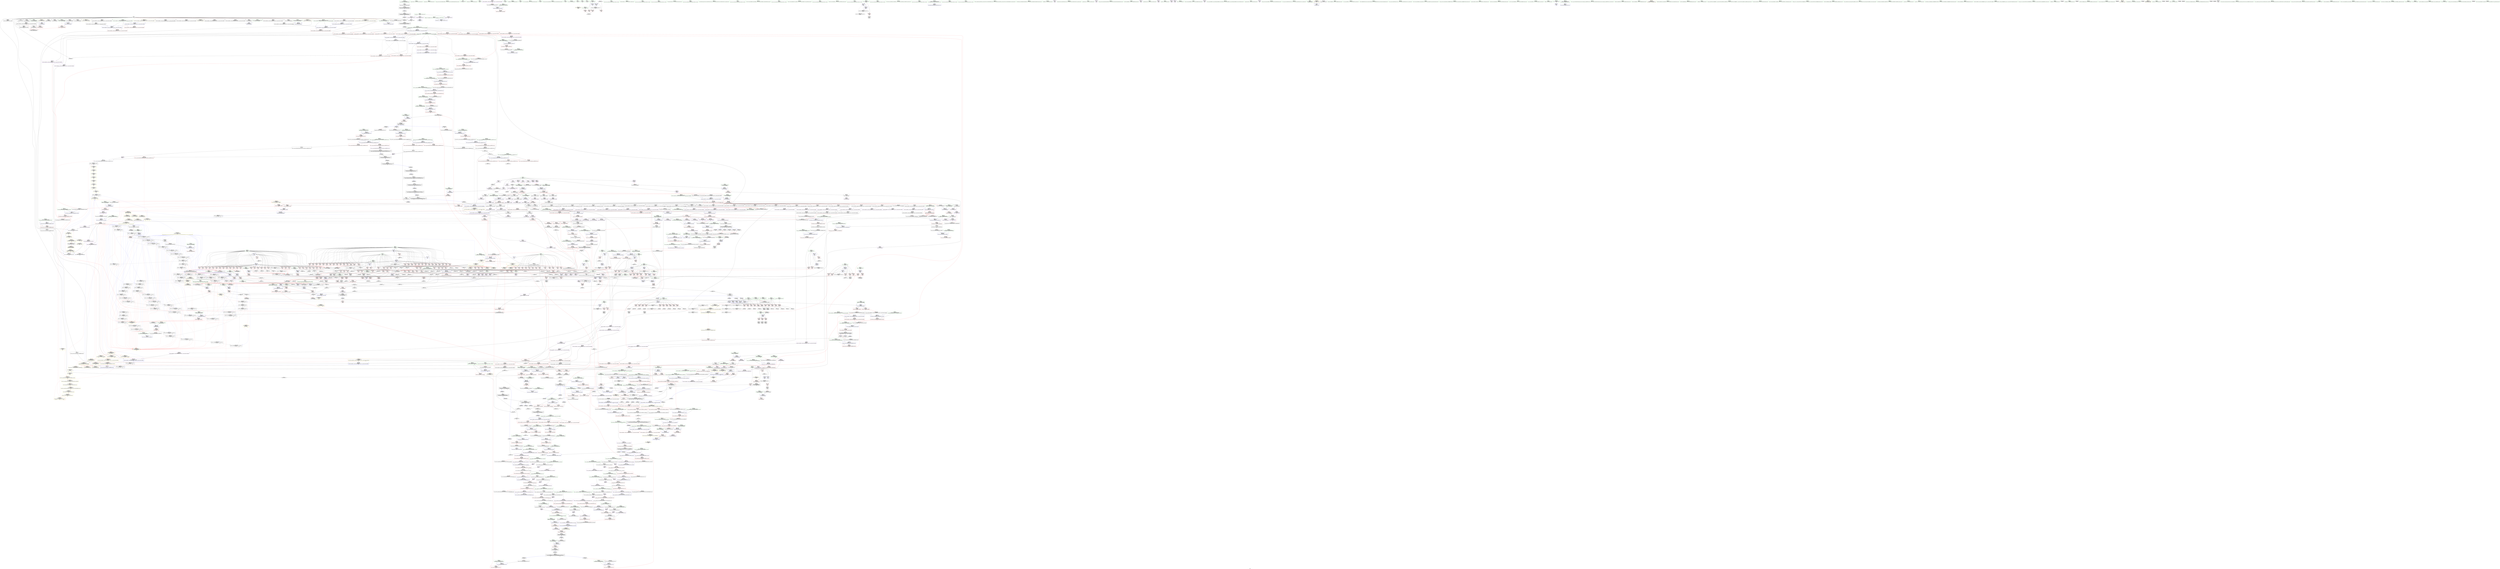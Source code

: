 digraph "SVFG" {
	label="SVFG";

	Node0x5555c0ba4e80 [shape=record,color=grey,label="{NodeID: 0\nNullPtr|{|<s29>113}}"];
	Node0x5555c0ba4e80 -> Node0x5555c0c058d0[style=solid];
	Node0x5555c0ba4e80 -> Node0x5555c0c059d0[style=solid];
	Node0x5555c0ba4e80 -> Node0x5555c0c05aa0[style=solid];
	Node0x5555c0ba4e80 -> Node0x5555c0c05b70[style=solid];
	Node0x5555c0ba4e80 -> Node0x5555c0c05c40[style=solid];
	Node0x5555c0ba4e80 -> Node0x5555c0c05d10[style=solid];
	Node0x5555c0ba4e80 -> Node0x5555c0c05de0[style=solid];
	Node0x5555c0ba4e80 -> Node0x5555c0c05eb0[style=solid];
	Node0x5555c0ba4e80 -> Node0x5555c0c05f80[style=solid];
	Node0x5555c0ba4e80 -> Node0x5555c0c06050[style=solid];
	Node0x5555c0ba4e80 -> Node0x5555c0c06120[style=solid];
	Node0x5555c0ba4e80 -> Node0x5555c0c061f0[style=solid];
	Node0x5555c0ba4e80 -> Node0x5555c0c062c0[style=solid];
	Node0x5555c0ba4e80 -> Node0x5555c0c06390[style=solid];
	Node0x5555c0ba4e80 -> Node0x5555c0c06460[style=solid];
	Node0x5555c0ba4e80 -> Node0x5555c0c06530[style=solid];
	Node0x5555c0ba4e80 -> Node0x5555c0c06600[style=solid];
	Node0x5555c0ba4e80 -> Node0x5555c0c066d0[style=solid];
	Node0x5555c0ba4e80 -> Node0x5555c0c067a0[style=solid];
	Node0x5555c0ba4e80 -> Node0x5555c0c06870[style=solid];
	Node0x5555c0ba4e80 -> Node0x5555c0c06940[style=solid];
	Node0x5555c0ba4e80 -> Node0x5555c0c34e60[style=solid];
	Node0x5555c0ba4e80 -> Node0x5555c0c38430[style=solid];
	Node0x5555c0ba4e80 -> Node0x5555c0c38500[style=solid];
	Node0x5555c0ba4e80 -> Node0x5555c0c385d0[style=solid];
	Node0x5555c0ba4e80 -> Node0x5555c0c3a3e0[style=solid];
	Node0x5555c0ba4e80 -> Node0x5555c0c667f0[style=solid];
	Node0x5555c0ba4e80 -> Node0x5555c0c6f8b0[style=solid];
	Node0x5555c0ba4e80 -> Node0x5555c0c73f30[style=solid];
	Node0x5555c0ba4e80:s29 -> Node0x5555c0d8e000[style=solid,color=red];
	Node0x5555c0c0ac10 [shape=record,color=red,label="{NodeID: 775\n645\<--440\n\<--current\n_Z5solvev\n}"];
	Node0x5555c0c0ac10 -> Node0x5555c0c71cb0[style=solid];
	Node0x5555c0c01550 [shape=record,color=black,label="{NodeID: 443\n2006\<--2004\nsub.ptr.rhs.cast\<--\n_ZNSt11__copy_moveILb1ELb1ESt26random_access_iterator_tagE8__copy_mIiEEPT_PKS3_S6_S4_\n}"];
	Node0x5555c0c01550 -> Node0x5555c0c6c730[style=solid];
	Node0x5555c0bf4c90 [shape=record,color=green,label="{NodeID: 111\n931\<--932\n__gxx_personality_v0\<--__gxx_personality_v0_field_insensitive\n}"];
	Node0x5555c0ce2480 [shape=record,color=black,label="{NodeID: 1993\nMR_16V_21 = PHI(MR_16V_20, MR_16V_12, )\npts\{150000 \}\n|{|<s2>35}}"];
	Node0x5555c0ce2480 -> Node0x5555c0cd51c0[style=dashed];
	Node0x5555c0ce2480 -> Node0x5555c0cdc080[style=dashed];
	Node0x5555c0ce2480:s2 -> Node0x5555c0cb9920[style=dashed,color=red];
	Node0x5555c0c10640 [shape=record,color=red,label="{NodeID: 886\n1436\<--1433\n\<--__t.addr\n_ZSt7forwardIRKiEOT_RNSt16remove_referenceIS2_E4typeE\n}"];
	Node0x5555c0c10640 -> Node0x5555c0bfecb0[style=solid];
	Node0x5555c0d8e470 [shape=record,color=black,label="{NodeID: 2768\n2064 = PHI(1611, )\n1st arg _ZN9__gnu_cxx13new_allocatorIiE7destroyIiEEvPT_ }"];
	Node0x5555c0d8e470 -> Node0x5555c0c3f110[style=solid];
	Node0x5555c0c17110 [shape=record,color=purple,label="{NodeID: 554\n1524\<--1514\ncoerce.dive\<--retval\n_ZNSt6vectorIiSaIiEE5beginEv\n}"];
	Node0x5555c0c17110 -> Node0x5555c0c110d0[style=solid];
	Node0x5555c0bf99f0 [shape=record,color=green,label="{NodeID: 222\n1707\<--1708\n__n.addr\<--__n.addr_field_insensitive\n_ZNSt16allocator_traitsISaIiEE8allocateERS0_m\n}"];
	Node0x5555c0bf99f0 -> Node0x5555c0c32020[style=solid];
	Node0x5555c0bf99f0 -> Node0x5555c0c3cae0[style=solid];
	Node0x5555c0ced050 [shape=record,color=yellow,style=double,label="{NodeID: 2104\n262V_1 = ENCHI(MR_262V_0)\npts\{1220 \}\nFun[_ZNSt6vectorIiSaIiEE17_M_realloc_insertIJRKiEEEvN9__gnu_cxx17__normal_iteratorIPiS1_EEDpOT_]}"];
	Node0x5555c0ced050 -> Node0x5555c0c3a720[style=dashed];
	Node0x5555c0c359f0 [shape=record,color=blue,label="{NodeID: 997\n225\<--222\n__n.addr\<--__n\n_ZNSt6vectorIiSaIiEEixEm\n}"];
	Node0x5555c0c359f0 -> Node0x5555c0c1d020[style=dashed];
	Node0x5555c0d9bc70 [shape=record,color=black,label="{NodeID: 2879\n1459 = PHI(200, )\n}"];
	Node0x5555c0d9bc70 -> Node0x5555c0c6d030[style=solid];
	Node0x5555c0c6bfb0 [shape=record,color=grey,label="{NodeID: 1772\n584 = Binary(579, 583, )\n|{<s0>27}}"];
	Node0x5555c0c6bfb0:s0 -> Node0x5555c0d9c030[style=solid,color=red];
	Node0x5555c0c1cb40 [shape=record,color=red,label="{NodeID: 665\n180\<--177\n\<--call6\n_Z5floodii\n}"];
	Node0x5555c0c1cb40 -> Node0x5555c0c356b0[style=solid];
	Node0x5555c0c07cf0 [shape=record,color=black,label="{NodeID: 333\n271\<--270\n\<--this1\n_ZNSt6vectorIiSaIiEE9push_backERKi\n}"];
	Node0x5555c0c07cf0 -> Node0x5555c0c14530[style=solid];
	Node0x5555c0c07cf0 -> Node0x5555c0c14600[style=solid];
	Node0x5555c0cf4230 [shape=record,color=yellow,style=double,label="{NodeID: 2215\n18V_1 = ENCHI(MR_18V_0)\npts\{150001 \}\nFun[_ZNSt6vectorIiSaIiEE9push_backERKi]|{|<s4>17|<s5>18}}"];
	Node0x5555c0cf4230 -> Node0x5555c0c1d5d0[style=dashed];
	Node0x5555c0cf4230 -> Node0x5555c0c1d770[style=dashed];
	Node0x5555c0cf4230 -> Node0x5555c0c1d840[style=dashed];
	Node0x5555c0cf4230 -> Node0x5555c0c35e00[style=dashed];
	Node0x5555c0cf4230:s4 -> Node0x5555c0cf4f00[style=dashed,color=red];
	Node0x5555c0cf4230:s5 -> Node0x5555c0ced3d0[style=dashed,color=red];
	Node0x5555c0c3b420 [shape=record,color=blue,label="{NodeID: 1108\n1450\<--1470\nref.tmp\<--call4\n_ZNKSt6vectorIiSaIiEE12_M_check_lenEmPKc\n|{|<s1>98}}"];
	Node0x5555c0c3b420 -> Node0x5555c0c10bf0[style=dashed];
	Node0x5555c0c3b420:s1 -> Node0x5555c0cefdd0[style=dashed,color=red];
	Node0x5555c0b79990 [shape=record,color=green,label="{NodeID: 1\n5\<--1\n\<--dummyObj\nCan only get source location for instruction, argument, global var or function.|{<s0>25|<s1>30|<s2>31|<s3>32|<s4>33|<s5>35|<s6>37|<s7>37|<s8>38}}"];
	Node0x5555c0b79990:s0 -> Node0x5555c0d95270[style=solid,color=red];
	Node0x5555c0b79990:s1 -> Node0x5555c0d8f7b0[style=solid,color=red];
	Node0x5555c0b79990:s2 -> Node0x5555c0d8f7b0[style=solid,color=red];
	Node0x5555c0b79990:s3 -> Node0x5555c0d8f7b0[style=solid,color=red];
	Node0x5555c0b79990:s4 -> Node0x5555c0d8f7b0[style=solid,color=red];
	Node0x5555c0b79990:s5 -> Node0x5555c0d8f7b0[style=solid,color=red];
	Node0x5555c0b79990:s6 -> Node0x5555c0d8eeb0[style=solid,color=red];
	Node0x5555c0b79990:s7 -> Node0x5555c0d8f7b0[style=solid,color=red];
	Node0x5555c0b79990:s8 -> Node0x5555c0d8eeb0[style=solid,color=red];
	Node0x5555c0cbfdc0 [shape=record,color=black,label="{NodeID: 1883\nMR_102V_3 = PHI(MR_102V_4, MR_102V_2, )\npts\{433 \}\n}"];
	Node0x5555c0cbfdc0 -> Node0x5555c0c1e950[style=dashed];
	Node0x5555c0cbfdc0 -> Node0x5555c0c1ea20[style=dashed];
	Node0x5555c0cbfdc0 -> Node0x5555c0c1eaf0[style=dashed];
	Node0x5555c0cbfdc0 -> Node0x5555c0c1ebc0[style=dashed];
	Node0x5555c0cbfdc0 -> Node0x5555c0c1ec90[style=dashed];
	Node0x5555c0cbfdc0 -> Node0x5555c0c1ed60[style=dashed];
	Node0x5555c0cbfdc0 -> Node0x5555c0c37e80[style=dashed];
	Node0x5555c0c0ace0 [shape=record,color=red,label="{NodeID: 776\n658\<--440\n\<--current\n_Z5solvev\n}"];
	Node0x5555c0c0ace0 -> Node0x5555c0c71fb0[style=solid];
	Node0x5555c0c01620 [shape=record,color=black,label="{NodeID: 444\n2014\<--2013\n\<--\n_ZNSt11__copy_moveILb1ELb1ESt26random_access_iterator_tagE8__copy_mIiEEPT_PKS3_S6_S4_\n}"];
	Node0x5555c0c01620 -> Node0x5555c0c195a0[style=solid];
	Node0x5555c0bf4d90 [shape=record,color=green,label="{NodeID: 112\n938\<--939\n__cxa_begin_catch\<--__cxa_begin_catch_field_insensitive\n}"];
	Node0x5555c0ce2980 [shape=record,color=black,label="{NodeID: 1994\nMR_18V_23 = PHI(MR_18V_22, MR_18V_14, )\npts\{150001 \}\n|{|<s2>35}}"];
	Node0x5555c0ce2980 -> Node0x5555c0cd56c0[style=dashed];
	Node0x5555c0ce2980 -> Node0x5555c0cdc580[style=dashed];
	Node0x5555c0ce2980:s2 -> Node0x5555c0cb9920[style=dashed,color=red];
	Node0x5555c0c10710 [shape=record,color=red,label="{NodeID: 887\n1455\<--1442\nthis1\<--this.addr\n_ZNKSt6vectorIiSaIiEE12_M_check_lenEmPKc\n|{<s0>93|<s1>94|<s2>96|<s3>97|<s4>99|<s5>100|<s6>101}}"];
	Node0x5555c0c10710:s0 -> Node0x5555c0d8db00[style=solid,color=red];
	Node0x5555c0c10710:s1 -> Node0x5555c0d94670[style=solid,color=red];
	Node0x5555c0c10710:s2 -> Node0x5555c0d94670[style=solid,color=red];
	Node0x5555c0c10710:s3 -> Node0x5555c0d94670[style=solid,color=red];
	Node0x5555c0c10710:s4 -> Node0x5555c0d94670[style=solid,color=red];
	Node0x5555c0c10710:s5 -> Node0x5555c0d8db00[style=solid,color=red];
	Node0x5555c0c10710:s6 -> Node0x5555c0d8db00[style=solid,color=red];
	Node0x5555c0d8e580 [shape=record,color=black,label="{NodeID: 2769\n351 = PHI(625, 638, 651, 664, 689, 702, 715, 728, )\n0th arg _Z7addEdgeiiiiii }"];
	Node0x5555c0d8e580 -> Node0x5555c0c362e0[style=solid];
	Node0x5555c0c171e0 [shape=record,color=purple,label="{NodeID: 555\n1521\<--1520\n_M_impl\<--\n_ZNSt6vectorIiSaIiEE5beginEv\n}"];
	Node0x5555c0bf9ac0 [shape=record,color=green,label="{NodeID: 223\n1715\<--1716\n_ZN9__gnu_cxx13new_allocatorIiE8allocateEmPKv\<--_ZN9__gnu_cxx13new_allocatorIiE8allocateEmPKv_field_insensitive\n}"];
	Node0x5555c0ced130 [shape=record,color=yellow,style=double,label="{NodeID: 2105\n264V_1 = ENCHI(MR_264V_0)\npts\{1222 \}\nFun[_ZNSt6vectorIiSaIiEE17_M_realloc_insertIJRKiEEEvN9__gnu_cxx17__normal_iteratorIPiS1_EEDpOT_]}"];
	Node0x5555c0ced130 -> Node0x5555c0c3a7f0[style=dashed];
	Node0x5555c0c35ac0 [shape=record,color=blue,label="{NodeID: 998\n242\<--240\na.addr\<--a\n_Z7addEdgeii\n|{|<s1>15}}"];
	Node0x5555c0c35ac0 -> Node0x5555c0c1d1c0[style=dashed];
	Node0x5555c0c35ac0:s1 -> Node0x5555c0cf44d0[style=dashed,color=red];
	Node0x5555c0d9bdb0 [shape=record,color=black,label="{NodeID: 2880\n1469 = PHI(200, )\n}"];
	Node0x5555c0d9bdb0 -> Node0x5555c0c6cd30[style=solid];
	Node0x5555c0c6c130 [shape=record,color=grey,label="{NodeID: 1773\n600 = Binary(598, 599, )\n}"];
	Node0x5555c0c6c130 -> Node0x5555c0c68e30[style=solid];
	Node0x5555c0c1cc10 [shape=record,color=red,label="{NodeID: 666\n185\<--184\n\<--arrayidx8\n_Z5floodii\n}"];
	Node0x5555c0c1cc10 -> Node0x5555c0c70f30[style=solid];
	Node0x5555c0c07dc0 [shape=record,color=black,label="{NodeID: 334\n275\<--270\n\<--this1\n_ZNSt6vectorIiSaIiEE9push_backERKi\n}"];
	Node0x5555c0c07dc0 -> Node0x5555c0c146d0[style=solid];
	Node0x5555c0c07dc0 -> Node0x5555c0c147a0[style=solid];
	Node0x5555c0cf4310 [shape=record,color=yellow,style=double,label="{NodeID: 2216\n20V_1 = ENCHI(MR_20V_0)\npts\{150002 \}\nFun[_ZNSt6vectorIiSaIiEE9push_backERKi]|{|<s2>18|<s3>18}}"];
	Node0x5555c0cf4310 -> Node0x5555c0c1d6a0[style=dashed];
	Node0x5555c0cf4310 -> Node0x5555c0ccb6c0[style=dashed];
	Node0x5555c0cf4310:s2 -> Node0x5555c0c0ffc0[style=dashed,color=red];
	Node0x5555c0cf4310:s3 -> Node0x5555c0c3ac00[style=dashed,color=red];
	Node0x5555c0c3b4f0 [shape=record,color=blue,label="{NodeID: 1109\n1448\<--1476\n__len\<--add\n_ZNKSt6vectorIiSaIiEE12_M_check_lenEmPKc\n}"];
	Node0x5555c0c3b4f0 -> Node0x5555c0c10980[style=dashed];
	Node0x5555c0c3b4f0 -> Node0x5555c0c10a50[style=dashed];
	Node0x5555c0c3b4f0 -> Node0x5555c0c10b20[style=dashed];
	Node0x5555c0ba4fb0 [shape=record,color=green,label="{NodeID: 2\n16\<--1\n__dso_handle\<--dummyObj\nGlob }"];
	Node0x5555c0c0adb0 [shape=record,color=red,label="{NodeID: 777\n683\<--440\n\<--current\n_Z5solvev\n}"];
	Node0x5555c0c0adb0 -> Node0x5555c0c737b0[style=solid];
	Node0x5555c0c016f0 [shape=record,color=black,label="{NodeID: 445\n2016\<--2015\n\<--\n_ZNSt11__copy_moveILb1ELb1ESt26random_access_iterator_tagE8__copy_mIiEEPT_PKS3_S6_S4_\n}"];
	Node0x5555c0c016f0 -> Node0x5555c0c19670[style=solid];
	Node0x5555c0bfa060 [shape=record,color=green,label="{NodeID: 113\n941\<--942\n_ZSt9terminatev\<--_ZSt9terminatev_field_insensitive\n}"];
	Node0x5555c0ce2e80 [shape=record,color=black,label="{NodeID: 1995\nMR_20V_21 = PHI(MR_20V_20, MR_20V_12, )\npts\{150002 \}\n|{|<s2>35}}"];
	Node0x5555c0ce2e80 -> Node0x5555c0cd5bc0[style=dashed];
	Node0x5555c0ce2e80 -> Node0x5555c0cdca80[style=dashed];
	Node0x5555c0ce2e80:s2 -> Node0x5555c0cb9920[style=dashed,color=red];
	Node0x5555c0c107e0 [shape=record,color=red,label="{NodeID: 888\n1461\<--1444\n\<--__n.addr\n_ZNKSt6vectorIiSaIiEE12_M_check_lenEmPKc\n}"];
	Node0x5555c0c107e0 -> Node0x5555c0c731b0[style=solid];
	Node0x5555c0d8ebb0 [shape=record,color=black,label="{NodeID: 2770\n352 = PHI(626, 639, 652, 665, 690, 703, 716, 729, )\n1st arg _Z7addEdgeiiiiii }"];
	Node0x5555c0d8ebb0 -> Node0x5555c0c363b0[style=solid];
	Node0x5555c0c172b0 [shape=record,color=purple,label="{NodeID: 556\n1522\<--1520\n_M_start\<--\n_ZNSt6vectorIiSaIiEE5beginEv\n|{<s0>104}}"];
	Node0x5555c0c172b0:s0 -> Node0x5555c0d8cf10[style=solid,color=red];
	Node0x5555c0bf9bc0 [shape=record,color=green,label="{NodeID: 224\n1722\<--1723\nthis.addr\<--this.addr_field_insensitive\n_ZN9__gnu_cxx13new_allocatorIiE8allocateEmPKv\n}"];
	Node0x5555c0bf9bc0 -> Node0x5555c0c320f0[style=solid];
	Node0x5555c0bf9bc0 -> Node0x5555c0c3cbb0[style=solid];
	Node0x5555c0ced210 [shape=record,color=yellow,style=double,label="{NodeID: 2106\n30V_1 = ENCHI(MR_30V_0)\npts\{1743 \}\nFun[_ZNSt6vectorIiSaIiEE17_M_realloc_insertIJRKiEEEvN9__gnu_cxx17__normal_iteratorIPiS1_EEDpOT_]|{<s0>73}}"];
	Node0x5555c0ced210:s0 -> Node0x5555c0cecab0[style=dashed,color=red];
	Node0x5555c0c35b90 [shape=record,color=blue,label="{NodeID: 999\n244\<--241\nb.addr\<--b\n_Z7addEdgeii\n|{|<s1>14}}"];
	Node0x5555c0c35b90 -> Node0x5555c0c1d290[style=dashed];
	Node0x5555c0c35b90:s1 -> Node0x5555c0cf44d0[style=dashed,color=red];
	Node0x5555c0d9bef0 [shape=record,color=black,label="{NodeID: 2881\n1470 = PHI(200, )\n}"];
	Node0x5555c0d9bef0 -> Node0x5555c0c3b420[style=solid];
	Node0x5555c0c6c2b0 [shape=record,color=grey,label="{NodeID: 1774\n598 = Binary(596, 597, )\n}"];
	Node0x5555c0c6c2b0 -> Node0x5555c0c6c130[style=solid];
	Node0x5555c0c1cce0 [shape=record,color=red,label="{NodeID: 667\n205\<--202\nthis1\<--this.addr\n_ZNKSt6vectorIiSaIiEE4sizeEv\n}"];
	Node0x5555c0c1cce0 -> Node0x5555c0c075a0[style=solid];
	Node0x5555c0c1cce0 -> Node0x5555c0c07670[style=solid];
	Node0x5555c0c07e90 [shape=record,color=black,label="{NodeID: 335\n281\<--270\n\<--this1\n_ZNSt6vectorIiSaIiEE9push_backERKi\n}"];
	Node0x5555c0c07e90 -> Node0x5555c0c14870[style=solid];
	Node0x5555c0c3b5c0 [shape=record,color=blue,label="{NodeID: 1110\n1495\<--1493\n__lhs.addr\<--__lhs\n_ZN9__gnu_cxxmiIPiSt6vectorIiSaIiEEEENS_17__normal_iteratorIT_T0_E15difference_typeERKS8_SB_\n}"];
	Node0x5555c0c3b5c0 -> Node0x5555c0c10cc0[style=dashed];
	Node0x5555c0ba50e0 [shape=record,color=green,label="{NodeID: 3\n20\<--1\n.str\<--dummyObj\nGlob }"];
	Node0x5555c0c0ae80 [shape=record,color=red,label="{NodeID: 778\n696\<--440\n\<--current\n_Z5solvev\n}"];
	Node0x5555c0c0ae80 -> Node0x5555c0c734b0[style=solid];
	Node0x5555c0c017c0 [shape=record,color=black,label="{NodeID: 446\n1988\<--2025\n_ZNSt11__copy_moveILb1ELb1ESt26random_access_iterator_tagE8__copy_mIiEEPT_PKS3_S6_S4__ret\<--add.ptr\n_ZNSt11__copy_moveILb1ELb1ESt26random_access_iterator_tagE8__copy_mIiEEPT_PKS3_S6_S4_\n|{<s0>138}}"];
	Node0x5555c0c017c0:s0 -> Node0x5555c0d8c300[style=solid,color=blue];
	Node0x5555c0bfa120 [shape=record,color=green,label="{NodeID: 114\n949\<--950\nthis.addr\<--this.addr_field_insensitive\n_ZNSt12_Vector_baseIiSaIiEE12_Vector_implC2Ev\n}"];
	Node0x5555c0bfa120 -> Node0x5555c0c0d0a0[style=solid];
	Node0x5555c0bfa120 -> Node0x5555c0c38360[style=solid];
	Node0x5555c0c108b0 [shape=record,color=red,label="{NodeID: 889\n1464\<--1446\n\<--__s.addr\n_ZNKSt6vectorIiSaIiEE12_M_check_lenEmPKc\n}"];
	Node0x5555c0d8eeb0 [shape=record,color=black,label="{NodeID: 2771\n353 = PHI(196, 196, 196, 196, 196, 196, 5, 5, )\n2nd arg _Z7addEdgeiiiiii }"];
	Node0x5555c0d8eeb0 -> Node0x5555c0c36480[style=solid];
	Node0x5555c0c17380 [shape=record,color=purple,label="{NodeID: 557\n1541\<--1536\n_M_impl\<--this1\n_ZNSt12_Vector_baseIiSaIiEE11_M_allocateEm\n}"];
	Node0x5555c0c17380 -> Node0x5555c0bff260[style=solid];
	Node0x5555c0bf9c90 [shape=record,color=green,label="{NodeID: 225\n1724\<--1725\n__n.addr\<--__n.addr_field_insensitive\n_ZN9__gnu_cxx13new_allocatorIiE8allocateEmPKv\n}"];
	Node0x5555c0bf9c90 -> Node0x5555c0c321c0[style=solid];
	Node0x5555c0bf9c90 -> Node0x5555c0c32290[style=solid];
	Node0x5555c0bf9c90 -> Node0x5555c0c3cc80[style=solid];
	Node0x5555c0ced2f0 [shape=record,color=yellow,style=double,label="{NodeID: 2107\n16V_1 = ENCHI(MR_16V_0)\npts\{150000 \}\nFun[_ZNSt6vectorIiSaIiEE17_M_realloc_insertIJRKiEEEvN9__gnu_cxx17__normal_iteratorIPiS1_EEDpOT_]|{|<s5>68|<s6>69}}"];
	Node0x5555c0ced2f0 -> Node0x5555c0c0fa10[style=dashed];
	Node0x5555c0ced2f0 -> Node0x5555c0c0fd50[style=dashed];
	Node0x5555c0ced2f0 -> Node0x5555c0c0fef0[style=dashed];
	Node0x5555c0ced2f0 -> Node0x5555c0c10090[style=dashed];
	Node0x5555c0ced2f0 -> Node0x5555c0c3aa60[style=dashed];
	Node0x5555c0ced2f0:s5 -> Node0x5555c0cec050[style=dashed,color=red];
	Node0x5555c0ced2f0:s6 -> Node0x5555c0cf0610[style=dashed,color=red];
	Node0x5555c0c35c60 [shape=record,color=blue,label="{NodeID: 1000\n262\<--260\nthis.addr\<--this\n_ZNSt6vectorIiSaIiEE9push_backERKi\n}"];
	Node0x5555c0c35c60 -> Node0x5555c0c1d360[style=dashed];
	Node0x5555c0d9c030 [shape=record,color=black,label="{NodeID: 2882\n318 = PHI(551, 567, 584, 605, )\n3rd arg _Z7addEdgeiiii }"];
	Node0x5555c0d9c030 -> Node0x5555c0c36210[style=solid];
	Node0x5555c0c6c430 [shape=record,color=grey,label="{NodeID: 1775\n2008 = Binary(2007, 218, )\n}"];
	Node0x5555c0c6c430 -> Node0x5555c0c3ea90[style=solid];
	Node0x5555c0c1cdb0 [shape=record,color=red,label="{NodeID: 668\n209\<--208\n\<--_M_finish\n_ZNKSt6vectorIiSaIiEE4sizeEv\n}"];
	Node0x5555c0c1cdb0 -> Node0x5555c0c07740[style=solid];
	Node0x5555c0c07f60 [shape=record,color=black,label="{NodeID: 336\n284\<--270\n\<--this1\n_ZNSt6vectorIiSaIiEE9push_backERKi\n}"];
	Node0x5555c0c07f60 -> Node0x5555c0c14940[style=solid];
	Node0x5555c0c07f60 -> Node0x5555c0c14a10[style=solid];
	Node0x5555c0cf44d0 [shape=record,color=yellow,style=double,label="{NodeID: 2218\n61V_1 = ENCHI(MR_61V_0)\npts\{243 245 \}\nFun[_ZNSt6vectorIiSaIiEE9push_backERKi]|{<s0>16|<s1>18}}"];
	Node0x5555c0cf44d0:s0 -> Node0x5555c0cecb90[style=dashed,color=red];
	Node0x5555c0cf44d0:s1 -> Node0x5555c0ced750[style=dashed,color=red];
	Node0x5555c0c3b690 [shape=record,color=blue,label="{NodeID: 1111\n1497\<--1494\n__rhs.addr\<--__rhs\n_ZN9__gnu_cxxmiIPiSt6vectorIiSaIiEEEENS_17__normal_iteratorIT_T0_E15difference_typeERKS8_SB_\n}"];
	Node0x5555c0c3b690 -> Node0x5555c0c10d90[style=dashed];
	Node0x5555c0badf40 [shape=record,color=green,label="{NodeID: 4\n22\<--1\n.str.1\<--dummyObj\nGlob }"];
	Node0x5555c0c0af50 [shape=record,color=red,label="{NodeID: 779\n709\<--440\n\<--current\n_Z5solvev\n}"];
	Node0x5555c0c0af50 -> Node0x5555c0c71530[style=solid];
	Node0x5555c0d10ff0 [shape=record,color=yellow,style=double,label="{NodeID: 2661\n49V_2 = CSCHI(MR_49V_1)\npts\{1743 150000 150001 150002 \}\nCS[]|{<s0>15|<s1>15|<s2>15|<s3>15}}"];
	Node0x5555c0d10ff0:s0 -> Node0x5555c0cf4070[style=dashed,color=red];
	Node0x5555c0d10ff0:s1 -> Node0x5555c0cf4150[style=dashed,color=red];
	Node0x5555c0d10ff0:s2 -> Node0x5555c0cf4230[style=dashed,color=red];
	Node0x5555c0d10ff0:s3 -> Node0x5555c0cf4310[style=dashed,color=red];
	Node0x5555c0c01890 [shape=record,color=black,label="{NodeID: 447\n2032\<--2037\n_ZSt12__miter_baseIPiET_S1__ret\<--\n_ZSt12__miter_baseIPiET_S1_\n|{<s0>137}}"];
	Node0x5555c0c01890:s0 -> Node0x5555c0d8c1c0[style=solid,color=blue];
	Node0x5555c0bfa1f0 [shape=record,color=green,label="{NodeID: 115\n955\<--956\n_ZNSaIiEC2Ev\<--_ZNSaIiEC2Ev_field_insensitive\n}"];
	Node0x5555c0c10980 [shape=record,color=red,label="{NodeID: 890\n1478\<--1448\n\<--__len\n_ZNKSt6vectorIiSaIiEE12_M_check_lenEmPKc\n}"];
	Node0x5555c0c10980 -> Node0x5555c0c72eb0[style=solid];
	Node0x5555c0d8f1b0 [shape=record,color=black,label="{NodeID: 2772\n354 = PHI(628, 641, 654, 667, 691, 704, 717, 730, )\n3rd arg _Z7addEdgeiiiiii }"];
	Node0x5555c0d8f1b0 -> Node0x5555c0c36550[style=solid];
	Node0x5555c0c17450 [shape=record,color=purple,label="{NodeID: 558\n1576\<--1564\ncoerce.dive\<--agg.tmp\n_ZSt34__uninitialized_move_if_noexcept_aIPiS0_SaIiEET0_T_S3_S2_RT1_\n}"];
	Node0x5555c0c17450 -> Node0x5555c0c3bd10[style=solid];
	Node0x5555c0bf9d60 [shape=record,color=green,label="{NodeID: 226\n1726\<--1727\n.addr\<--.addr_field_insensitive\n_ZN9__gnu_cxx13new_allocatorIiE8allocateEmPKv\n}"];
	Node0x5555c0bf9d60 -> Node0x5555c0c3cd50[style=solid];
	Node0x5555c0ced3d0 [shape=record,color=yellow,style=double,label="{NodeID: 2108\n18V_1 = ENCHI(MR_18V_0)\npts\{150001 \}\nFun[_ZNSt6vectorIiSaIiEE17_M_realloc_insertIJRKiEEEvN9__gnu_cxx17__normal_iteratorIPiS1_EEDpOT_]|{|<s3>68|<s4>69}}"];
	Node0x5555c0ced3d0 -> Node0x5555c0c0fc80[style=dashed];
	Node0x5555c0ced3d0 -> Node0x5555c0c0fe20[style=dashed];
	Node0x5555c0ced3d0 -> Node0x5555c0c3ab30[style=dashed];
	Node0x5555c0ced3d0:s3 -> Node0x5555c0cec050[style=dashed,color=red];
	Node0x5555c0ced3d0:s4 -> Node0x5555c0cf0610[style=dashed,color=red];
	Node0x5555c0c35d30 [shape=record,color=blue,label="{NodeID: 1001\n264\<--261\n__x.addr\<--__x\n_ZNSt6vectorIiSaIiEE9push_backERKi\n}"];
	Node0x5555c0c35d30 -> Node0x5555c0c1d430[style=dashed];
	Node0x5555c0c35d30 -> Node0x5555c0c1d500[style=dashed];
	Node0x5555c0d9c3e0 [shape=record,color=black,label="{NodeID: 2883\n1807 = PHI(1785, )\n0th arg _ZSt18uninitialized_copyISt13move_iteratorIPiES1_ET0_T_S4_S3_ }"];
	Node0x5555c0d9c3e0 -> Node0x5555c0c3d3d0[style=solid];
	Node0x5555c0c6c5b0 [shape=record,color=grey,label="{NodeID: 1776\n667 = Binary(666, 196, )\n|{<s0>33}}"];
	Node0x5555c0c6c5b0:s0 -> Node0x5555c0d8f1b0[style=solid,color=red];
	Node0x5555c0c1ce80 [shape=record,color=red,label="{NodeID: 669\n213\<--212\n\<--_M_start\n_ZNKSt6vectorIiSaIiEE4sizeEv\n}"];
	Node0x5555c0c1ce80 -> Node0x5555c0c07810[style=solid];
	Node0x5555c0c08030 [shape=record,color=black,label="{NodeID: 337\n292\<--270\n\<--this1\n_ZNSt6vectorIiSaIiEE9push_backERKi\n}"];
	Node0x5555c0c08030 -> Node0x5555c0c14ae0[style=solid];
	Node0x5555c0c08030 -> Node0x5555c0c14bb0[style=solid];
	Node0x5555c0c3b760 [shape=record,color=blue,label="{NodeID: 1112\n1516\<--1513\nthis.addr\<--this\n_ZNSt6vectorIiSaIiEE5beginEv\n}"];
	Node0x5555c0c3b760 -> Node0x5555c0c11000[style=dashed];
	Node0x5555c0bb8ea0 [shape=record,color=green,label="{NodeID: 5\n24\<--1\n.str.2\<--dummyObj\nGlob }"];
	Node0x5555c0c0b020 [shape=record,color=red,label="{NodeID: 780\n722\<--440\n\<--current\n_Z5solvev\n}"];
	Node0x5555c0c0b020 -> Node0x5555c0c710b0[style=solid];
	Node0x5555c0d11180 [shape=record,color=yellow,style=double,label="{NodeID: 2662\n49V_3 = CSCHI(MR_49V_2)\npts\{1743 150000 150001 150002 \}\nCS[]|{<s0>19|<s1>20}}"];
	Node0x5555c0d11180:s0 -> Node0x5555c0d0fe40[style=dashed,color=blue];
	Node0x5555c0d11180:s1 -> Node0x5555c0d11bf0[style=dashed,color=blue];
	Node0x5555c0c01960 [shape=record,color=black,label="{NodeID: 448\n2039\<--2046\n_ZNKSt13move_iteratorIPiE4baseEv_ret\<--\n_ZNKSt13move_iteratorIPiE4baseEv\n|{<s0>136}}"];
	Node0x5555c0c01960:s0 -> Node0x5555c0d8c080[style=solid,color=blue];
	Node0x5555c0bfa2f0 [shape=record,color=green,label="{NodeID: 116\n966\<--967\nthis.addr\<--this.addr_field_insensitive\n_ZNSaIiEC2Ev\n}"];
	Node0x5555c0bfa2f0 -> Node0x5555c0c0d170[style=solid];
	Node0x5555c0bfa2f0 -> Node0x5555c0c386a0[style=solid];
	Node0x5555c0c10a50 [shape=record,color=red,label="{NodeID: 891\n1482\<--1448\n\<--__len\n_ZNKSt6vectorIiSaIiEE12_M_check_lenEmPKc\n}"];
	Node0x5555c0c10a50 -> Node0x5555c0c73030[style=solid];
	Node0x5555c0d8f4b0 [shape=record,color=black,label="{NodeID: 2773\n355 = PHI(629, 642, 655, 668, 693, 706, 719, 732, )\n4th arg _Z7addEdgeiiiiii }"];
	Node0x5555c0d8f4b0 -> Node0x5555c0c36620[style=solid];
	Node0x5555c0c17520 [shape=record,color=purple,label="{NodeID: 559\n1584\<--1564\ncoerce.dive4\<--agg.tmp\n_ZSt34__uninitialized_move_if_noexcept_aIPiS0_SaIiEET0_T_S3_S2_RT1_\n}"];
	Node0x5555c0c17520 -> Node0x5555c0c11750[style=solid];
	Node0x5555c0bf9e30 [shape=record,color=green,label="{NodeID: 227\n1737\<--1738\n_ZSt17__throw_bad_allocv\<--_ZSt17__throw_bad_allocv_field_insensitive\n}"];
	Node0x5555c0c35e00 [shape=record,color=blue,label="{NodeID: 1002\n294\<--296\n_M_finish7\<--incdec.ptr\n_ZNSt6vectorIiSaIiEE9push_backERKi\n}"];
	Node0x5555c0c35e00 -> Node0x5555c0ccb1c0[style=dashed];
	Node0x5555c0d9c4f0 [shape=record,color=black,label="{NodeID: 2884\n1808 = PHI(1787, )\n1st arg _ZSt18uninitialized_copyISt13move_iteratorIPiES1_ET0_T_S4_S3_ }"];
	Node0x5555c0d9c4f0 -> Node0x5555c0c3d4a0[style=solid];
	Node0x5555c0c6c730 [shape=record,color=grey,label="{NodeID: 1777\n2007 = Binary(2005, 2006, )\n}"];
	Node0x5555c0c6c730 -> Node0x5555c0c6c430[style=solid];
	Node0x5555c0c1cf50 [shape=record,color=red,label="{NodeID: 670\n229\<--223\nthis1\<--this.addr\n_ZNSt6vectorIiSaIiEEixEm\n}"];
	Node0x5555c0c1cf50 -> Node0x5555c0c079b0[style=solid];
	Node0x5555c0c08100 [shape=record,color=black,label="{NodeID: 338\n283\<--282\n\<--_M_impl3\n_ZNSt6vectorIiSaIiEE9push_backERKi\n|{<s0>16}}"];
	Node0x5555c0c08100:s0 -> Node0x5555c0d91030[style=solid,color=red];
	Node0x5555c0c3b830 [shape=record,color=blue,label="{NodeID: 1113\n1530\<--1528\nthis.addr\<--this\n_ZNSt12_Vector_baseIiSaIiEE11_M_allocateEm\n}"];
	Node0x5555c0c3b830 -> Node0x5555c0c111a0[style=dashed];
	Node0x5555c0bd4510 [shape=record,color=green,label="{NodeID: 6\n26\<--1\n.str.3\<--dummyObj\nGlob }"];
	Node0x5555c0c0b0f0 [shape=record,color=red,label="{NodeID: 781\n622\<--442\n\<--down\n_Z5solvev\n}"];
	Node0x5555c0c0b0f0 -> Node0x5555c0c70630[style=solid];
	Node0x5555c0c01a30 [shape=record,color=black,label="{NodeID: 449\n2084\<--2082\n\<--this1\n_ZNSt6vectorIiSaIiEE15_M_erase_at_endEPi\n}"];
	Node0x5555c0c01a30 -> Node0x5555c0c198e0[style=solid];
	Node0x5555c0c01a30 -> Node0x5555c0c199b0[style=solid];
	Node0x5555c0bfa3c0 [shape=record,color=green,label="{NodeID: 117\n972\<--973\n_ZN9__gnu_cxx13new_allocatorIiEC2Ev\<--_ZN9__gnu_cxx13new_allocatorIiEC2Ev_field_insensitive\n}"];
	Node0x5555c0c10b20 [shape=record,color=red,label="{NodeID: 892\n1488\<--1448\n\<--__len\n_ZNKSt6vectorIiSaIiEE12_M_check_lenEmPKc\n}"];
	Node0x5555c0c10b20 -> Node0x5555c0c66d90[style=solid];
	Node0x5555c0d8f7b0 [shape=record,color=black,label="{NodeID: 2774\n356 = PHI(5, 5, 5, 5, 5, 196, 5, 196, )\n5th arg _Z7addEdgeiiiiii }"];
	Node0x5555c0d8f7b0 -> Node0x5555c0c366f0[style=solid];
	Node0x5555c0c175f0 [shape=record,color=purple,label="{NodeID: 560\n1580\<--1566\ncoerce.dive3\<--agg.tmp1\n_ZSt34__uninitialized_move_if_noexcept_aIPiS0_SaIiEET0_T_S3_S2_RT1_\n}"];
	Node0x5555c0c175f0 -> Node0x5555c0c3bde0[style=solid];
	Node0x5555c0bf9f30 [shape=record,color=green,label="{NodeID: 228\n1742\<--1743\ncall2\<--call2_field_insensitive\n_ZN9__gnu_cxx13new_allocatorIiE8allocateEmPKv\n}"];
	Node0x5555c0bf9f30 -> Node0x5555c0bffe90[style=solid];
	Node0x5555c0c35ed0 [shape=record,color=blue,label="{NodeID: 1003\n302\<--299\ncoerce.dive\<--call\n_ZNSt6vectorIiSaIiEE9push_backERKi\n}"];
	Node0x5555c0c35ed0 -> Node0x5555c0c1d910[style=dashed];
	Node0x5555c0c35ed0 -> Node0x5555c0ccbbc0[style=dashed];
	Node0x5555c0d9c600 [shape=record,color=black,label="{NodeID: 2885\n1809 = PHI(1783, )\n2nd arg _ZSt18uninitialized_copyISt13move_iteratorIPiES1_ET0_T_S4_S3_ }"];
	Node0x5555c0d9c600 -> Node0x5555c0c3d570[style=solid];
	Node0x5555c0c6c8b0 [shape=record,color=grey,label="{NodeID: 1778\n2018 = Binary(218, 2017, )\n}"];
	Node0x5555c0c1d020 [shape=record,color=red,label="{NodeID: 671\n234\<--225\n\<--__n.addr\n_ZNSt6vectorIiSaIiEEixEm\n}"];
	Node0x5555c0c081d0 [shape=record,color=black,label="{NodeID: 339\n405\<--425\n_Z7getTypeiii_ret\<--and\n_Z7getTypeiii\n|{<s0>24|<s1>29|<s2>34|<s3>41}}"];
	Node0x5555c0c081d0:s0 -> Node0x5555c0d99770[style=solid,color=blue];
	Node0x5555c0c081d0:s1 -> Node0x5555c0d98ed0[style=solid,color=blue];
	Node0x5555c0c081d0:s2 -> Node0x5555c0d99df0[style=solid,color=blue];
	Node0x5555c0c081d0:s3 -> Node0x5555c0d99970[style=solid,color=blue];
	Node0x5555c0c3b900 [shape=record,color=blue,label="{NodeID: 1114\n1532\<--1529\n__n.addr\<--__n\n_ZNSt12_Vector_baseIiSaIiEE11_M_allocateEm\n}"];
	Node0x5555c0c3b900 -> Node0x5555c0c11270[style=dashed];
	Node0x5555c0c3b900 -> Node0x5555c0c11340[style=dashed];
	Node0x5555c0bd4dd0 [shape=record,color=green,label="{NodeID: 7\n28\<--1\n.str.4\<--dummyObj\nGlob }"];
	Node0x5555c0c0b1c0 [shape=record,color=red,label="{NodeID: 782\n635\<--442\n\<--down\n_Z5solvev\n}"];
	Node0x5555c0c0b1c0 -> Node0x5555c0c71830[style=solid];
	Node0x5555c0c01b00 [shape=record,color=black,label="{NodeID: 450\n2088\<--2082\n\<--this1\n_ZNSt6vectorIiSaIiEE15_M_erase_at_endEPi\n|{<s0>140}}"];
	Node0x5555c0c01b00:s0 -> Node0x5555c0d93f00[style=solid,color=red];
	Node0x5555c0bfa4c0 [shape=record,color=green,label="{NodeID: 118\n977\<--978\nthis.addr\<--this.addr_field_insensitive\n_ZN9__gnu_cxx13new_allocatorIiEC2Ev\n}"];
	Node0x5555c0bfa4c0 -> Node0x5555c0c0d240[style=solid];
	Node0x5555c0bfa4c0 -> Node0x5555c0c38770[style=solid];
	Node0x5555c0c10bf0 [shape=record,color=red,label="{NodeID: 893\n1475\<--1472\n\<--call5\n_ZNKSt6vectorIiSaIiEE12_M_check_lenEmPKc\n}"];
	Node0x5555c0c10bf0 -> Node0x5555c0c6cd30[style=solid];
	Node0x5555c0d8fab0 [shape=record,color=black,label="{NodeID: 2775\n1169 = PHI(1163, )\n0th arg _ZN9__gnu_cxx13new_allocatorIiED2Ev }"];
	Node0x5555c0d8fab0 -> Node0x5555c0c39a20[style=solid];
	Node0x5555c0c176c0 [shape=record,color=purple,label="{NodeID: 561\n1586\<--1566\ncoerce.dive5\<--agg.tmp1\n_ZSt34__uninitialized_move_if_noexcept_aIPiS0_SaIiEET0_T_S3_S2_RT1_\n}"];
	Node0x5555c0c176c0 -> Node0x5555c0c11820[style=solid];
	Node0x5555c0c02580 [shape=record,color=green,label="{NodeID: 229\n1744\<--1745\n_Znwm\<--_Znwm_field_insensitive\n}"];
	Node0x5555c0c35fa0 [shape=record,color=blue,label="{NodeID: 1004\n319\<--315\ni.addr\<--i\n_Z7addEdgeiiii\n}"];
	Node0x5555c0c35fa0 -> Node0x5555c0c1d9e0[style=dashed];
	Node0x5555c0d9c710 [shape=record,color=black,label="{NodeID: 2886\n62 = PHI(46, )\n0th arg _ZNSt6vectorIiSaIiEEC2Ev }"];
	Node0x5555c0d9c710 -> Node0x5555c0c34f60[style=solid];
	Node0x5555c0c6ca30 [shape=record,color=grey,label="{NodeID: 1779\n1032 = Binary(1031, 218, )\n|{<s0>56}}"];
	Node0x5555c0c6ca30:s0 -> Node0x5555c0d92860[style=solid,color=red];
	Node0x5555c0c1d0f0 [shape=record,color=red,label="{NodeID: 672\n233\<--232\n\<--_M_start\n_ZNSt6vectorIiSaIiEEixEm\n}"];
	Node0x5555c0c1d0f0 -> Node0x5555c0c19c20[style=solid];
	Node0x5555c0c082a0 [shape=record,color=black,label="{NodeID: 340\n471\<--470\nidxprom\<--\n_Z5solvev\n}"];
	Node0x5555c0c3b9d0 [shape=record,color=blue,label="{NodeID: 1115\n1556\<--1552\n__first.addr\<--__first\n_ZSt34__uninitialized_move_if_noexcept_aIPiS0_SaIiEET0_T_S3_S2_RT1_\n}"];
	Node0x5555c0c3b9d0 -> Node0x5555c0c11410[style=dashed];
	Node0x5555c0bd4e90 [shape=record,color=green,label="{NodeID: 8\n30\<--1\n.str.5\<--dummyObj\nGlob }"];
	Node0x5555c0c0b290 [shape=record,color=red,label="{NodeID: 783\n648\<--442\n\<--down\n_Z5solvev\n}"];
	Node0x5555c0c0b290 -> Node0x5555c0c71e30[style=solid];
	Node0x5555c0c01bd0 [shape=record,color=black,label="{NodeID: 451\n2092\<--2082\n\<--this1\n_ZNSt6vectorIiSaIiEE15_M_erase_at_endEPi\n}"];
	Node0x5555c0c01bd0 -> Node0x5555c0c19a80[style=solid];
	Node0x5555c0c01bd0 -> Node0x5555c0c19b50[style=solid];
	Node0x5555c0bfa590 [shape=record,color=green,label="{NodeID: 119\n986\<--987\n__first.addr\<--__first.addr_field_insensitive\n_ZSt8_DestroyIPiiEvT_S1_RSaIT0_E\n}"];
	Node0x5555c0bfa590 -> Node0x5555c0c0d310[style=solid];
	Node0x5555c0bfa590 -> Node0x5555c0c38840[style=solid];
	Node0x5555c0c10cc0 [shape=record,color=red,label="{NodeID: 894\n1501\<--1495\n\<--__lhs.addr\n_ZN9__gnu_cxxmiIPiSt6vectorIiSaIiEEEENS_17__normal_iteratorIT_T0_E15difference_typeERKS8_SB_\n|{<s0>102}}"];
	Node0x5555c0c10cc0:s0 -> Node0x5555c0d92d50[style=solid,color=red];
	Node0x5555c0d8fbc0 [shape=record,color=black,label="{NodeID: 2776\n240 = PHI(344, 387, )\n0th arg _Z7addEdgeii }"];
	Node0x5555c0d8fbc0 -> Node0x5555c0c35ac0[style=solid];
	Node0x5555c0c17790 [shape=record,color=purple,label="{NodeID: 562\n1598\<--1597\n_M_current\<--this1\n_ZNK9__gnu_cxx17__normal_iteratorIPiSt6vectorIiSaIiEEE4baseEv\n}"];
	Node0x5555c0c17790 -> Node0x5555c0bff4d0[style=solid];
	Node0x5555c0c02640 [shape=record,color=green,label="{NodeID: 230\n1756\<--1757\n__first\<--__first_field_insensitive\n_ZSt22__uninitialized_copy_aISt13move_iteratorIPiES1_iET0_T_S4_S3_RSaIT1_E\n}"];
	Node0x5555c0c02640 -> Node0x5555c0c00030[style=solid];
	Node0x5555c0c02640 -> Node0x5555c0c17a00[style=solid];
	Node0x5555c0ced750 [shape=record,color=yellow,style=double,label="{NodeID: 2112\n61V_1 = ENCHI(MR_61V_0)\npts\{243 245 \}\nFun[_ZNSt6vectorIiSaIiEE17_M_realloc_insertIJRKiEEEvN9__gnu_cxx17__normal_iteratorIPiS1_EEDpOT_]|{<s0>73}}"];
	Node0x5555c0ced750:s0 -> Node0x5555c0cecb90[style=dashed,color=red];
	Node0x5555c0c36070 [shape=record,color=blue,label="{NodeID: 1005\n321\<--316\nj.addr\<--j\n_Z7addEdgeiiii\n}"];
	Node0x5555c0c36070 -> Node0x5555c0c1dab0[style=dashed];
	Node0x5555c0d9c820 [shape=record,color=black,label="{NodeID: 2887\n2074 = PHI(873, )\n0th arg _ZNSt6vectorIiSaIiEE15_M_erase_at_endEPi }"];
	Node0x5555c0d9c820 -> Node0x5555c0c3f1e0[style=solid];
	Node0x5555c0c6cbb0 [shape=record,color=grey,label="{NodeID: 1780\n1031 = Binary(1029, 1030, )\n}"];
	Node0x5555c0c6cbb0 -> Node0x5555c0c6ca30[style=solid];
	Node0x5555c0c1d1c0 [shape=record,color=red,label="{NodeID: 673\n248\<--242\n\<--a.addr\n_Z7addEdgeii\n}"];
	Node0x5555c0c1d1c0 -> Node0x5555c0c07b50[style=solid];
	Node0x5555c0c08370 [shape=record,color=black,label="{NodeID: 341\n474\<--473\nidxprom1\<--\n_Z5solvev\n}"];
	Node0x5555c0cf4960 [shape=record,color=yellow,style=double,label="{NodeID: 2223\n30V_1 = ENCHI(MR_30V_0)\npts\{1743 \}\nFun[_ZSt34__uninitialized_move_if_noexcept_aIPiS0_SaIiEET0_T_S3_S2_RT1_]|{<s0>108}}"];
	Node0x5555c0cf4960:s0 -> Node0x5555c0cf5580[style=dashed,color=red];
	Node0x5555c0c3baa0 [shape=record,color=blue,label="{NodeID: 1116\n1558\<--1553\n__last.addr\<--__last\n_ZSt34__uninitialized_move_if_noexcept_aIPiS0_SaIiEET0_T_S3_S2_RT1_\n}"];
	Node0x5555c0c3baa0 -> Node0x5555c0c114e0[style=dashed];
	Node0x5555c0bd4830 [shape=record,color=green,label="{NodeID: 9\n32\<--1\n.str.6\<--dummyObj\nGlob }"];
	Node0x5555c0c0b360 [shape=record,color=red,label="{NodeID: 784\n661\<--442\n\<--down\n_Z5solvev\n}"];
	Node0x5555c0c0b360 -> Node0x5555c0c72a30[style=solid];
	Node0x5555c0c01ca0 [shape=record,color=purple,label="{NodeID: 452\n472\<--9\narrayidx\<--a\n_Z5solvev\n}"];
	Node0x5555c0bfa660 [shape=record,color=green,label="{NodeID: 120\n988\<--989\n__last.addr\<--__last.addr_field_insensitive\n_ZSt8_DestroyIPiiEvT_S1_RSaIT0_E\n}"];
	Node0x5555c0bfa660 -> Node0x5555c0c0d3e0[style=solid];
	Node0x5555c0bfa660 -> Node0x5555c0c38910[style=solid];
	Node0x5555c0c10d90 [shape=record,color=red,label="{NodeID: 895\n1504\<--1497\n\<--__rhs.addr\n_ZN9__gnu_cxxmiIPiSt6vectorIiSaIiEEEENS_17__normal_iteratorIT_T0_E15difference_typeERKS8_SB_\n|{<s0>103}}"];
	Node0x5555c0c10d90:s0 -> Node0x5555c0d92d50[style=solid,color=red];
	Node0x5555c0d8fd10 [shape=record,color=black,label="{NodeID: 2777\n241 = PHI(345, 400, )\n1st arg _Z7addEdgeii }"];
	Node0x5555c0d8fd10 -> Node0x5555c0c35b90[style=solid];
	Node0x5555c0c17860 [shape=record,color=purple,label="{NodeID: 563\n1676\<--1675\n_M_impl\<--this1\n_ZNKSt12_Vector_baseIiSaIiEE19_M_get_Tp_allocatorEv\n}"];
	Node0x5555c0c17860 -> Node0x5555c0bffa80[style=solid];
	Node0x5555c0c02710 [shape=record,color=green,label="{NodeID: 231\n1758\<--1759\n__last\<--__last_field_insensitive\n_ZSt22__uninitialized_copy_aISt13move_iteratorIPiES1_iET0_T_S4_S3_RSaIT1_E\n}"];
	Node0x5555c0c02710 -> Node0x5555c0c00100[style=solid];
	Node0x5555c0c02710 -> Node0x5555c0c17ad0[style=solid];
	Node0x5555c0c36140 [shape=record,color=blue,label="{NodeID: 1006\n323\<--317\nk.addr\<--k\n_Z7addEdgeiiii\n}"];
	Node0x5555c0c36140 -> Node0x5555c0c1db80[style=dashed];
	Node0x5555c0d9c930 [shape=record,color=black,label="{NodeID: 2888\n2075 = PHI(877, )\n1st arg _ZNSt6vectorIiSaIiEE15_M_erase_at_endEPi }"];
	Node0x5555c0d9c930 -> Node0x5555c0c3f2b0[style=solid];
	Node0x5555c0c6cd30 [shape=record,color=grey,label="{NodeID: 1781\n1476 = Binary(1469, 1475, )\n}"];
	Node0x5555c0c6cd30 -> Node0x5555c0c3b4f0[style=solid];
	Node0x5555c0c1d290 [shape=record,color=red,label="{NodeID: 674\n254\<--244\n\<--b.addr\n_Z7addEdgeii\n}"];
	Node0x5555c0c1d290 -> Node0x5555c0c07c20[style=solid];
	Node0x5555c0c08440 [shape=record,color=black,label="{NodeID: 342\n479\<--478\nidxprom4\<--\n_Z5solvev\n}"];
	Node0x5555c0c3bb70 [shape=record,color=blue,label="{NodeID: 1117\n1560\<--1554\n__result.addr\<--__result\n_ZSt34__uninitialized_move_if_noexcept_aIPiS0_SaIiEET0_T_S3_S2_RT1_\n}"];
	Node0x5555c0c3bb70 -> Node0x5555c0c115b0[style=dashed];
	Node0x5555c0bd4930 [shape=record,color=green,label="{NodeID: 10\n34\<--1\n.str.7\<--dummyObj\nGlob }"];
	Node0x5555c0c0b430 [shape=record,color=red,label="{NodeID: 785\n686\<--444\n\<--right\n_Z5solvev\n}"];
	Node0x5555c0c0b430 -> Node0x5555c0c73630[style=solid];
	Node0x5555c0c01d70 [shape=record,color=purple,label="{NodeID: 453\n480\<--9\narrayidx5\<--a\n_Z5solvev\n}"];
	Node0x5555c0c01d70 -> Node0x5555c0c0c540[style=solid];
	Node0x5555c0c01d70 -> Node0x5555c0c36b00[style=solid];
	Node0x5555c0bfa730 [shape=record,color=green,label="{NodeID: 121\n990\<--991\n.addr\<--.addr_field_insensitive\n_ZSt8_DestroyIPiiEvT_S1_RSaIT0_E\n}"];
	Node0x5555c0bfa730 -> Node0x5555c0c389e0[style=solid];
	Node0x5555c0c10e60 [shape=record,color=red,label="{NodeID: 896\n1503\<--1502\n\<--call\n_ZN9__gnu_cxxmiIPiSt6vectorIiSaIiEEEENS_17__normal_iteratorIT_T0_E15difference_typeERKS8_SB_\n}"];
	Node0x5555c0c10e60 -> Node0x5555c0bfee50[style=solid];
	Node0x5555c0d8fe60 [shape=record,color=black,label="{NodeID: 2778\n1883 = PHI(1875, )\n0th arg _ZSt4copyISt13move_iteratorIPiES1_ET0_T_S4_S3_ }"];
	Node0x5555c0d8fe60 -> Node0x5555c0c3dcc0[style=solid];
	Node0x5555c0c17930 [shape=record,color=purple,label="{NodeID: 564\n1697\<--1696\n_M_current\<--this1\n_ZN9__gnu_cxx17__normal_iteratorIPiSt6vectorIiSaIiEEEC2ERKS1_\n}"];
	Node0x5555c0c17930 -> Node0x5555c0c3c940[style=solid];
	Node0x5555c0c027e0 [shape=record,color=green,label="{NodeID: 232\n1760\<--1761\n__result.addr\<--__result.addr_field_insensitive\n_ZSt22__uninitialized_copy_aISt13move_iteratorIPiES1_iET0_T_S4_S3_RSaIT1_E\n}"];
	Node0x5555c0c027e0 -> Node0x5555c0c32360[style=solid];
	Node0x5555c0c027e0 -> Node0x5555c0c3cfc0[style=solid];
	Node0x5555c0c36210 [shape=record,color=blue,label="{NodeID: 1007\n325\<--318\nx.addr\<--x\n_Z7addEdgeiiii\n}"];
	Node0x5555c0c36210 -> Node0x5555c0c1dc50[style=dashed];
	Node0x5555c0d9ca40 [shape=record,color=black,label="{NodeID: 2889\n983 = PHI(108, 1320, 1337, 2083, )\n0th arg _ZSt8_DestroyIPiiEvT_S1_RSaIT0_E }"];
	Node0x5555c0d9ca40 -> Node0x5555c0c38840[style=solid];
	Node0x5555c0c6ceb0 [shape=record,color=grey,label="{NodeID: 1782\n916 = Binary(915, 196, )\n}"];
	Node0x5555c0c6ceb0 -> Node0x5555c0c381c0[style=solid];
	Node0x5555c0c1d360 [shape=record,color=red,label="{NodeID: 675\n270\<--262\nthis1\<--this.addr\n_ZNSt6vectorIiSaIiEE9push_backERKi\n|{|<s5>17|<s6>18}}"];
	Node0x5555c0c1d360 -> Node0x5555c0c07cf0[style=solid];
	Node0x5555c0c1d360 -> Node0x5555c0c07dc0[style=solid];
	Node0x5555c0c1d360 -> Node0x5555c0c07e90[style=solid];
	Node0x5555c0c1d360 -> Node0x5555c0c07f60[style=solid];
	Node0x5555c0c1d360 -> Node0x5555c0c08030[style=solid];
	Node0x5555c0c1d360:s5 -> Node0x5555c0d9dbd0[style=solid,color=red];
	Node0x5555c0c1d360:s6 -> Node0x5555c0d92030[style=solid,color=red];
	Node0x5555c0c08510 [shape=record,color=black,label="{NodeID: 343\n485\<--484\nidxprom6\<--\n_Z5solvev\n}"];
	Node0x5555c0c3bc40 [shape=record,color=blue,label="{NodeID: 1118\n1562\<--1555\n__alloc.addr\<--__alloc\n_ZSt34__uninitialized_move_if_noexcept_aIPiS0_SaIiEET0_T_S3_S2_RT1_\n}"];
	Node0x5555c0c3bc40 -> Node0x5555c0c11680[style=dashed];
	Node0x5555c0b98bb0 [shape=record,color=green,label="{NodeID: 11\n37\<--1\n\<--dummyObj\nCan only get source location for instruction, argument, global var or function.}"];
	Node0x5555c0c0b500 [shape=record,color=red,label="{NodeID: 786\n699\<--444\n\<--right\n_Z5solvev\n}"];
	Node0x5555c0c0b500 -> Node0x5555c0c73330[style=solid];
	Node0x5555c0c01e40 [shape=record,color=purple,label="{NodeID: 454\n788\<--9\narrayidx143\<--a\n_Z5solvev\n}"];
	Node0x5555c0c01e40 -> Node0x5555c0c0c7b0[style=solid];
	Node0x5555c0bfa800 [shape=record,color=green,label="{NodeID: 122\n998\<--999\n_ZSt8_DestroyIPiEvT_S1_\<--_ZSt8_DestroyIPiEvT_S1__field_insensitive\n}"];
	Node0x5555c0c10f30 [shape=record,color=red,label="{NodeID: 897\n1506\<--1505\n\<--call1\n_ZN9__gnu_cxxmiIPiSt6vectorIiSaIiEEEENS_17__normal_iteratorIT_T0_E15difference_typeERKS8_SB_\n}"];
	Node0x5555c0c10f30 -> Node0x5555c0bfef20[style=solid];
	Node0x5555c0d8ff70 [shape=record,color=black,label="{NodeID: 2779\n1884 = PHI(1877, )\n1st arg _ZSt4copyISt13move_iteratorIPiES1_ET0_T_S4_S3_ }"];
	Node0x5555c0d8ff70 -> Node0x5555c0c3dd90[style=solid];
	Node0x5555c0c17a00 [shape=record,color=purple,label="{NodeID: 565\n1768\<--1756\ncoerce.dive\<--__first\n_ZSt22__uninitialized_copy_aISt13move_iteratorIPiES1_iET0_T_S4_S3_RSaIT1_E\n}"];
	Node0x5555c0c17a00 -> Node0x5555c0c3ce20[style=solid];
	Node0x5555c0c028b0 [shape=record,color=green,label="{NodeID: 233\n1762\<--1763\n.addr\<--.addr_field_insensitive\n_ZSt22__uninitialized_copy_aISt13move_iteratorIPiES1_iET0_T_S4_S3_RSaIT1_E\n}"];
	Node0x5555c0c028b0 -> Node0x5555c0c3d090[style=solid];
	Node0x5555c0c362e0 [shape=record,color=blue,label="{NodeID: 1008\n357\<--351\ni.addr\<--i\n_Z7addEdgeiiiiii\n}"];
	Node0x5555c0c362e0 -> Node0x5555c0c1dd20[style=dashed];
	Node0x5555c0d9cd60 [shape=record,color=black,label="{NodeID: 2890\n984 = PHI(112, 1321, 1341, 2087, )\n1st arg _ZSt8_DestroyIPiiEvT_S1_RSaIT0_E }"];
	Node0x5555c0d9cd60 -> Node0x5555c0c38910[style=solid];
	Node0x5555c0c6d030 [shape=record,color=grey,label="{NodeID: 1783\n1460 = Binary(1456, 1459, )\n}"];
	Node0x5555c0c6d030 -> Node0x5555c0c731b0[style=solid];
	Node0x5555c0c1d430 [shape=record,color=red,label="{NodeID: 676\n288\<--264\n\<--__x.addr\n_ZNSt6vectorIiSaIiEE9push_backERKi\n|{<s0>16}}"];
	Node0x5555c0c1d430:s0 -> Node0x5555c0d91c90[style=solid,color=red];
	Node0x5555c0c085e0 [shape=record,color=black,label="{NodeID: 344\n519\<--518\nidxprom21\<--\n_Z5solvev\n}"];
	Node0x5555c0c3bd10 [shape=record,color=blue,label="{NodeID: 1119\n1576\<--1573\ncoerce.dive\<--call\n_ZSt34__uninitialized_move_if_noexcept_aIPiS0_SaIiEET0_T_S3_S2_RT1_\n}"];
	Node0x5555c0c3bd10 -> Node0x5555c0c11750[style=dashed];
	Node0x5555c0b98cb0 [shape=record,color=green,label="{NodeID: 12\n187\<--1\n\<--dummyObj\nCan only get source location for instruction, argument, global var or function.}"];
	Node0x5555c0cc34c0 [shape=record,color=black,label="{NodeID: 1894\nMR_16V_2 = PHI(MR_16V_3, MR_16V_1, )\npts\{150000 \}\n|{|<s2>23}}"];
	Node0x5555c0cc34c0 -> Node0x5555c0cd10c0[style=dashed];
	Node0x5555c0cc34c0 -> Node0x5555c0ce0b80[style=dashed];
	Node0x5555c0cc34c0:s2 -> Node0x5555c0ce7020[style=dashed,color=red];
	Node0x5555c0c0b5d0 [shape=record,color=red,label="{NodeID: 787\n712\<--444\n\<--right\n_Z5solvev\n}"];
	Node0x5555c0c0b5d0 -> Node0x5555c0c6feb0[style=solid];
	Node0x5555c0d11a90 [shape=record,color=yellow,style=double,label="{NodeID: 2669\n4V_2 = CSCHI(MR_4V_1)\npts\{150000 150001 150002 \}\nCS[]|{<s0>3}}"];
	Node0x5555c0d11a90:s0 -> Node0x5555c0d10130[style=dashed,color=blue];
	Node0x5555c0c01f10 [shape=record,color=purple,label="{NodeID: 455\n475\<--11\narrayidx2\<--b\n_Z5solvev\n}"];
	Node0x5555c0bfa900 [shape=record,color=green,label="{NodeID: 123\n1003\<--1004\nthis.addr\<--this.addr_field_insensitive\n_ZNSt12_Vector_baseIiSaIiEE19_M_get_Tp_allocatorEv\n}"];
	Node0x5555c0bfa900 -> Node0x5555c0c0d4b0[style=solid];
	Node0x5555c0bfa900 -> Node0x5555c0c38ab0[style=solid];
	Node0x5555c0ce5440 [shape=record,color=yellow,style=double,label="{NodeID: 2005\n61V_1 = ENCHI(MR_61V_0)\npts\{243 245 \}\nFun[_ZN9__gnu_cxx13new_allocatorIiE9constructIiJRKiEEEvPT_DpOT0_]}"];
	Node0x5555c0ce5440 -> Node0x5555c0c10570[style=dashed];
	Node0x5555c0c11000 [shape=record,color=red,label="{NodeID: 898\n1519\<--1516\nthis1\<--this.addr\n_ZNSt6vectorIiSaIiEE5beginEv\n}"];
	Node0x5555c0c11000 -> Node0x5555c0bff0c0[style=solid];
	Node0x5555c0d90080 [shape=record,color=black,label="{NodeID: 2780\n1885 = PHI(1873, )\n2nd arg _ZSt4copyISt13move_iteratorIPiES1_ET0_T_S4_S3_ }"];
	Node0x5555c0d90080 -> Node0x5555c0c3de60[style=solid];
	Node0x5555c0c17ad0 [shape=record,color=purple,label="{NodeID: 566\n1770\<--1758\ncoerce.dive1\<--__last\n_ZSt22__uninitialized_copy_aISt13move_iteratorIPiES1_iET0_T_S4_S3_RSaIT1_E\n}"];
	Node0x5555c0c17ad0 -> Node0x5555c0c3cef0[style=solid];
	Node0x5555c0c02980 [shape=record,color=green,label="{NodeID: 234\n1764\<--1765\nagg.tmp\<--agg.tmp_field_insensitive\n_ZSt22__uninitialized_copy_aISt13move_iteratorIPiES1_iET0_T_S4_S3_RSaIT1_E\n}"];
	Node0x5555c0c02980 -> Node0x5555c0c001d0[style=solid];
	Node0x5555c0c02980 -> Node0x5555c0c17ba0[style=solid];
	Node0x5555c0c363b0 [shape=record,color=blue,label="{NodeID: 1009\n359\<--352\nj.addr\<--j\n_Z7addEdgeiiiiii\n}"];
	Node0x5555c0c363b0 -> Node0x5555c0c1ddf0[style=dashed];
	Node0x5555c0d9cf60 [shape=record,color=black,label="{NodeID: 2891\n985 = PHI(114, 1323, 1343, 2089, )\n2nd arg _ZSt8_DestroyIPiiEvT_S1_RSaIT0_E }"];
	Node0x5555c0d9cf60 -> Node0x5555c0c389e0[style=solid];
	Node0x5555c0c6d1b0 [shape=record,color=grey,label="{NodeID: 1784\n1509 = Binary(1507, 1508, )\n}"];
	Node0x5555c0c6d1b0 -> Node0x5555c0c6d4b0[style=solid];
	Node0x5555c0c1d500 [shape=record,color=red,label="{NodeID: 677\n304\<--264\n\<--__x.addr\n_ZNSt6vectorIiSaIiEE9push_backERKi\n|{<s0>18}}"];
	Node0x5555c0c1d500:s0 -> Node0x5555c0d92280[style=solid,color=red];
	Node0x5555c0c086b0 [shape=record,color=black,label="{NodeID: 345\n563\<--562\n\<--cmp37\n_Z5solvev\n}"];
	Node0x5555c0c3bde0 [shape=record,color=blue,label="{NodeID: 1120\n1580\<--1579\ncoerce.dive3\<--call2\n_ZSt34__uninitialized_move_if_noexcept_aIPiS0_SaIiEET0_T_S3_S2_RT1_\n}"];
	Node0x5555c0c3bde0 -> Node0x5555c0c11820[style=dashed];
	Node0x5555c0b98db0 [shape=record,color=green,label="{NodeID: 13\n196\<--1\n\<--dummyObj\nCan only get source location for instruction, argument, global var or function.|{<s0>27|<s1>30|<s2>31|<s3>32|<s4>33|<s5>35|<s6>36|<s7>36|<s8>38}}"];
	Node0x5555c0b98db0:s0 -> Node0x5555c0d95270[style=solid,color=red];
	Node0x5555c0b98db0:s1 -> Node0x5555c0d8eeb0[style=solid,color=red];
	Node0x5555c0b98db0:s2 -> Node0x5555c0d8eeb0[style=solid,color=red];
	Node0x5555c0b98db0:s3 -> Node0x5555c0d8eeb0[style=solid,color=red];
	Node0x5555c0b98db0:s4 -> Node0x5555c0d8eeb0[style=solid,color=red];
	Node0x5555c0b98db0:s5 -> Node0x5555c0d8eeb0[style=solid,color=red];
	Node0x5555c0b98db0:s6 -> Node0x5555c0d8eeb0[style=solid,color=red];
	Node0x5555c0b98db0:s7 -> Node0x5555c0d8f7b0[style=solid,color=red];
	Node0x5555c0b98db0:s8 -> Node0x5555c0d8f7b0[style=solid,color=red];
	Node0x5555c0c0b6a0 [shape=record,color=red,label="{NodeID: 788\n725\<--444\n\<--right\n_Z5solvev\n}"];
	Node0x5555c0c0b6a0 -> Node0x5555c0c70030[style=solid];
	Node0x5555c0d11bf0 [shape=record,color=yellow,style=double,label="{NodeID: 2670\n49V_2 = CSCHI(MR_49V_1)\npts\{1743 150000 150001 150002 \}\nCS[]|{<s0>30|<s1>30|<s2>30|<s3>30|<s4>31|<s5>31|<s6>31|<s7>31|<s8>32|<s9>32|<s10>32|<s11>32|<s12>33|<s13>33|<s14>33|<s15>33|<s16>35|<s17>35|<s18>35|<s19>35|<s20>36|<s21>36|<s22>36|<s23>36|<s24>37|<s25>37|<s26>37|<s27>37|<s28>38|<s29>38|<s30>38|<s31>38}}"];
	Node0x5555c0d11bf0:s0 -> Node0x5555c0cd8480[style=dashed,color=blue];
	Node0x5555c0d11bf0:s1 -> Node0x5555c0cd8980[style=dashed,color=blue];
	Node0x5555c0d11bf0:s2 -> Node0x5555c0cd8e80[style=dashed,color=blue];
	Node0x5555c0d11bf0:s3 -> Node0x5555c0cd9380[style=dashed,color=blue];
	Node0x5555c0d11bf0:s4 -> Node0x5555c0cd38c0[style=dashed,color=blue];
	Node0x5555c0d11bf0:s5 -> Node0x5555c0cd3dc0[style=dashed,color=blue];
	Node0x5555c0d11bf0:s6 -> Node0x5555c0cd42c0[style=dashed,color=blue];
	Node0x5555c0d11bf0:s7 -> Node0x5555c0cd47c0[style=dashed,color=blue];
	Node0x5555c0d11bf0:s8 -> Node0x5555c0cc52c0[style=dashed,color=blue];
	Node0x5555c0d11bf0:s9 -> Node0x5555c0cc57c0[style=dashed,color=blue];
	Node0x5555c0d11bf0:s10 -> Node0x5555c0cc5cc0[style=dashed,color=blue];
	Node0x5555c0d11bf0:s11 -> Node0x5555c0cc61c0[style=dashed,color=blue];
	Node0x5555c0d11bf0:s12 -> Node0x5555c0ce1f80[style=dashed,color=blue];
	Node0x5555c0d11bf0:s13 -> Node0x5555c0ce2480[style=dashed,color=blue];
	Node0x5555c0d11bf0:s14 -> Node0x5555c0ce2980[style=dashed,color=blue];
	Node0x5555c0d11bf0:s15 -> Node0x5555c0ce2e80[style=dashed,color=blue];
	Node0x5555c0d11bf0:s16 -> Node0x5555c0cd4cc0[style=dashed,color=blue];
	Node0x5555c0d11bf0:s17 -> Node0x5555c0cd51c0[style=dashed,color=blue];
	Node0x5555c0d11bf0:s18 -> Node0x5555c0cd56c0[style=dashed,color=blue];
	Node0x5555c0d11bf0:s19 -> Node0x5555c0cd5bc0[style=dashed,color=blue];
	Node0x5555c0d11bf0:s20 -> Node0x5555c0cc66c0[style=dashed,color=blue];
	Node0x5555c0d11bf0:s21 -> Node0x5555c0cc6bc0[style=dashed,color=blue];
	Node0x5555c0d11bf0:s22 -> Node0x5555c0cc70c0[style=dashed,color=blue];
	Node0x5555c0d11bf0:s23 -> Node0x5555c0cc75c0[style=dashed,color=blue];
	Node0x5555c0d11bf0:s24 -> Node0x5555c0cbe4c0[style=dashed,color=blue];
	Node0x5555c0d11bf0:s25 -> Node0x5555c0cbe9c0[style=dashed,color=blue];
	Node0x5555c0d11bf0:s26 -> Node0x5555c0cbeec0[style=dashed,color=blue];
	Node0x5555c0d11bf0:s27 -> Node0x5555c0cbf3c0[style=dashed,color=blue];
	Node0x5555c0d11bf0:s28 -> Node0x5555c0cdbb80[style=dashed,color=blue];
	Node0x5555c0d11bf0:s29 -> Node0x5555c0cdc080[style=dashed,color=blue];
	Node0x5555c0d11bf0:s30 -> Node0x5555c0cdc580[style=dashed,color=blue];
	Node0x5555c0d11bf0:s31 -> Node0x5555c0cdca80[style=dashed,color=blue];
	Node0x5555c0c01fe0 [shape=record,color=purple,label="{NodeID: 456\n486\<--11\narrayidx7\<--b\n_Z5solvev\n}"];
	Node0x5555c0c01fe0 -> Node0x5555c0c0c610[style=solid];
	Node0x5555c0c01fe0 -> Node0x5555c0c36bd0[style=solid];
	Node0x5555c0bfa9d0 [shape=record,color=green,label="{NodeID: 124\n1012\<--1013\nthis.addr\<--this.addr_field_insensitive\n_ZNSt12_Vector_baseIiSaIiEED2Ev\n}"];
	Node0x5555c0bfa9d0 -> Node0x5555c0c0d580[style=solid];
	Node0x5555c0bfa9d0 -> Node0x5555c0c38b80[style=solid];
	Node0x5555c0c110d0 [shape=record,color=red,label="{NodeID: 899\n1525\<--1524\n\<--coerce.dive\n_ZNSt6vectorIiSaIiEE5beginEv\n}"];
	Node0x5555c0c110d0 -> Node0x5555c0bff190[style=solid];
	Node0x5555c0d90190 [shape=record,color=black,label="{NodeID: 2781\n936 = PHI(73, 133, 1049, 1387, 2098, )\n0th arg __clang_call_terminate }"];
	Node0x5555c0c17ba0 [shape=record,color=purple,label="{NodeID: 567\n1784\<--1764\ncoerce.dive3\<--agg.tmp\n_ZSt22__uninitialized_copy_aISt13move_iteratorIPiES1_iET0_T_S4_S3_RSaIT1_E\n}"];
	Node0x5555c0c17ba0 -> Node0x5555c0c32430[style=solid];
	Node0x5555c0c02a50 [shape=record,color=green,label="{NodeID: 235\n1766\<--1767\nagg.tmp2\<--agg.tmp2_field_insensitive\n_ZSt22__uninitialized_copy_aISt13move_iteratorIPiES1_iET0_T_S4_S3_RSaIT1_E\n}"];
	Node0x5555c0c02a50 -> Node0x5555c0c002a0[style=solid];
	Node0x5555c0c02a50 -> Node0x5555c0c17c70[style=solid];
	Node0x5555c0c36480 [shape=record,color=blue,label="{NodeID: 1010\n361\<--353\nk.addr\<--k\n_Z7addEdgeiiiiii\n}"];
	Node0x5555c0c36480 -> Node0x5555c0c1dec0[style=dashed];
	Node0x5555c0d9d160 [shape=record,color=black,label="{NodeID: 2892\n1793 = PHI(1572, 1578, )\n0th arg _ZSt32__make_move_if_noexcept_iteratorIiSt13move_iteratorIPiEET0_PT_ }"];
	Node0x5555c0d9d160 -> Node0x5555c0c3d300[style=solid];
	Node0x5555c0c6d330 [shape=record,color=grey,label="{NodeID: 1785\n706 = Binary(705, 196, )\n|{<s0>36}}"];
	Node0x5555c0c6d330:s0 -> Node0x5555c0d8f4b0[style=solid,color=red];
	Node0x5555c0c1d5d0 [shape=record,color=red,label="{NodeID: 678\n274\<--273\n\<--_M_finish\n_ZNSt6vectorIiSaIiEE9push_backERKi\n}"];
	Node0x5555c0c1d5d0 -> Node0x5555c0c72bb0[style=solid];
	Node0x5555c0c08780 [shape=record,color=black,label="{NodeID: 346\n594\<--593\n\<--cmp50\n_Z5solvev\n}"];
	Node0x5555c0cf4e20 [shape=record,color=yellow,style=double,label="{NodeID: 2228\n277V_1 = ENCHI(MR_277V_0)\npts\{13950000 \}\nFun[_ZNSt6vectorIiSaIiEE3endEv]|{<s0>91}}"];
	Node0x5555c0cf4e20:s0 -> Node0x5555c0c3c940[style=dashed,color=red];
	Node0x5555c0c3beb0 [shape=record,color=blue,label="{NodeID: 1121\n1594\<--1593\nthis.addr\<--this\n_ZNK9__gnu_cxx17__normal_iteratorIPiSt6vectorIiSaIiEEE4baseEv\n}"];
	Node0x5555c0c3beb0 -> Node0x5555c0c118f0[style=dashed];
	Node0x5555c0b98eb0 [shape=record,color=green,label="{NodeID: 14\n218\<--1\n\<--dummyObj\nCan only get source location for instruction, argument, global var or function.}"];
	Node0x5555c0c0b770 [shape=record,color=red,label="{NodeID: 789\n754\<--446\n\<--i123\n_Z5solvev\n}"];
	Node0x5555c0c0b770 -> Node0x5555c0c73db0[style=solid];
	Node0x5555c0c020b0 [shape=record,color=purple,label="{NodeID: 457\n795\<--11\narrayidx147\<--b\n_Z5solvev\n}"];
	Node0x5555c0c020b0 -> Node0x5555c0c0c950[style=solid];
	Node0x5555c0bfaaa0 [shape=record,color=green,label="{NodeID: 125\n1014\<--1015\nexn.slot\<--exn.slot_field_insensitive\n_ZNSt12_Vector_baseIiSaIiEED2Ev\n}"];
	Node0x5555c0bfaaa0 -> Node0x5555c0c0d650[style=solid];
	Node0x5555c0bfaaa0 -> Node0x5555c0c38c50[style=solid];
	Node0x5555c0c111a0 [shape=record,color=red,label="{NodeID: 900\n1536\<--1530\nthis1\<--this.addr\n_ZNSt12_Vector_baseIiSaIiEE11_M_allocateEm\n}"];
	Node0x5555c0c111a0 -> Node0x5555c0c17380[style=solid];
	Node0x5555c0d903a0 [shape=record,color=black,label="{NodeID: 2782\n1439 = PHI(1227, )\n0th arg _ZNKSt6vectorIiSaIiEE12_M_check_lenEmPKc }"];
	Node0x5555c0d903a0 -> Node0x5555c0c3b1b0[style=solid];
	Node0x5555c0c17c70 [shape=record,color=purple,label="{NodeID: 568\n1786\<--1766\ncoerce.dive4\<--agg.tmp2\n_ZSt22__uninitialized_copy_aISt13move_iteratorIPiES1_iET0_T_S4_S3_RSaIT1_E\n}"];
	Node0x5555c0c17c70 -> Node0x5555c0c32500[style=solid];
	Node0x5555c0c02b20 [shape=record,color=green,label="{NodeID: 236\n1778\<--1779\nllvm.memcpy.p0i8.p0i8.i64\<--llvm.memcpy.p0i8.p0i8.i64_field_insensitive\n}"];
	Node0x5555c0c36550 [shape=record,color=blue,label="{NodeID: 1011\n363\<--354\na.addr\<--a\n_Z7addEdgeiiiiii\n}"];
	Node0x5555c0c36550 -> Node0x5555c0c1df90[style=dashed];
	Node0x5555c0d9d2b0 [shape=record,color=black,label="{NodeID: 2893\n260 = PHI(250, 256, )\n0th arg _ZNSt6vectorIiSaIiEE9push_backERKi }"];
	Node0x5555c0d9d2b0 -> Node0x5555c0c35c60[style=solid];
	Node0x5555c0c6d4b0 [shape=record,color=grey,label="{NodeID: 1786\n1510 = Binary(1509, 218, )\n}"];
	Node0x5555c0c6d4b0 -> Node0x5555c0bfeff0[style=solid];
	Node0x5555c0c1d6a0 [shape=record,color=red,label="{NodeID: 679\n278\<--277\n\<--_M_end_of_storage\n_ZNSt6vectorIiSaIiEE9push_backERKi\n}"];
	Node0x5555c0c1d6a0 -> Node0x5555c0c72bb0[style=solid];
	Node0x5555c0c08850 [shape=record,color=black,label="{NodeID: 347\n762\<--761\nidxprom129\<--\n_Z5solvev\n}"];
	Node0x5555c0cf4f00 [shape=record,color=yellow,style=double,label="{NodeID: 2229\n279V_1 = ENCHI(MR_279V_0)\npts\{150000 150001 \}\nFun[_ZNSt6vectorIiSaIiEE3endEv]|{<s0>91}}"];
	Node0x5555c0cf4f00:s0 -> Node0x5555c0ce72f0[style=dashed,color=red];
	Node0x5555c0c3bf80 [shape=record,color=blue,label="{NodeID: 1122\n1603\<--1601\n__a.addr\<--__a\n_ZNSt16allocator_traitsISaIiEE7destroyIiEEvRS0_PT_\n}"];
	Node0x5555c0c3bf80 -> Node0x5555c0c119c0[style=dashed];
	Node0x5555c0bd5390 [shape=record,color=green,label="{NodeID: 15\n335\<--1\n\<--dummyObj\nCan only get source location for instruction, argument, global var or function.}"];
	Node0x5555c0c0b840 [shape=record,color=red,label="{NodeID: 790\n761\<--446\n\<--i123\n_Z5solvev\n}"];
	Node0x5555c0c0b840 -> Node0x5555c0c08850[style=solid];
	Node0x5555c0c02180 [shape=record,color=purple,label="{NodeID: 458\n44\<--13\n\<--adj\n__cxx_global_var_init\n}"];
	Node0x5555c0c02180 -> Node0x5555c051c540[style=solid];
	Node0x5555c0bfab70 [shape=record,color=green,label="{NodeID: 126\n1016\<--1017\nehselector.slot\<--ehselector.slot_field_insensitive\n_ZNSt12_Vector_baseIiSaIiEED2Ev\n}"];
	Node0x5555c0bfab70 -> Node0x5555c0c38d20[style=solid];
	Node0x5555c0c11270 [shape=record,color=red,label="{NodeID: 901\n1537\<--1532\n\<--__n.addr\n_ZNSt12_Vector_baseIiSaIiEE11_M_allocateEm\n}"];
	Node0x5555c0c11270 -> Node0x5555c0c72730[style=solid];
	Node0x5555c0d904b0 [shape=record,color=black,label="{NodeID: 2783\n1440 = PHI(1230, )\n1st arg _ZNKSt6vectorIiSaIiEE12_M_check_lenEmPKc }"];
	Node0x5555c0d904b0 -> Node0x5555c0c3b280[style=solid];
	Node0x5555c0c17d40 [shape=record,color=purple,label="{NodeID: 569\n2108\<--1774\noffset_0\<--\n}"];
	Node0x5555c0c17d40 -> Node0x5555c0c3d160[style=solid];
	Node0x5555c0c02c20 [shape=record,color=green,label="{NodeID: 237\n1789\<--1790\n_ZSt18uninitialized_copyISt13move_iteratorIPiES1_ET0_T_S4_S3_\<--_ZSt18uninitialized_copyISt13move_iteratorIPiES1_ET0_T_S4_S3__field_insensitive\n}"];
	Node0x5555c0c36620 [shape=record,color=blue,label="{NodeID: 1012\n365\<--355\nb.addr\<--b\n_Z7addEdgeiiiiii\n}"];
	Node0x5555c0c36620 -> Node0x5555c0c1e060[style=dashed];
	Node0x5555c0d9d400 [shape=record,color=black,label="{NodeID: 2894\n261 = PHI(244, 242, )\n1st arg _ZNSt6vectorIiSaIiEE9push_backERKi }"];
	Node0x5555c0d9d400 -> Node0x5555c0c35d30[style=solid];
	Node0x5555c0c6d630 [shape=record,color=grey,label="{NodeID: 1787\n693 = Binary(692, 196, )\n|{<s0>35}}"];
	Node0x5555c0c6d630:s0 -> Node0x5555c0d8f4b0[style=solid,color=red];
	Node0x5555c0c1d770 [shape=record,color=red,label="{NodeID: 680\n287\<--286\n\<--_M_finish5\n_ZNSt6vectorIiSaIiEE9push_backERKi\n|{<s0>16}}"];
	Node0x5555c0c1d770:s0 -> Node0x5555c0d91b10[style=solid,color=red];
	Node0x5555c0c08920 [shape=record,color=black,label="{NodeID: 348\n787\<--786\nidxprom142\<--\n_Z5solvev\n}"];
	Node0x5555c0c3c050 [shape=record,color=blue,label="{NodeID: 1123\n1605\<--1602\n__p.addr\<--__p\n_ZNSt16allocator_traitsISaIiEE7destroyIiEEvRS0_PT_\n}"];
	Node0x5555c0c3c050 -> Node0x5555c0c11a90[style=dashed];
	Node0x5555c0bd5490 [shape=record,color=green,label="{NodeID: 16\n747\<--1\n\<--dummyObj\nCan only get source location for instruction, argument, global var or function.}"];
	Node0x5555c0c0b910 [shape=record,color=red,label="{NodeID: 791\n767\<--446\n\<--i123\n_Z5solvev\n|{<s0>40}}"];
	Node0x5555c0c0b910:s0 -> Node0x5555c0d931c0[style=solid,color=red];
	Node0x5555c0c02250 [shape=record,color=purple,label="{NodeID: 459\n51\<--13\n\<--adj\n__cxx_global_var_init\n}"];
	Node0x5555c0bfac40 [shape=record,color=green,label="{NodeID: 127\n1034\<--1035\n_ZNSt12_Vector_baseIiSaIiEE13_M_deallocateEPim\<--_ZNSt12_Vector_baseIiSaIiEE13_M_deallocateEPim_field_insensitive\n}"];
	Node0x5555c0c11340 [shape=record,color=red,label="{NodeID: 902\n1543\<--1532\n\<--__n.addr\n_ZNSt12_Vector_baseIiSaIiEE11_M_allocateEm\n|{<s0>105}}"];
	Node0x5555c0c11340:s0 -> Node0x5555c0d907e0[style=solid,color=red];
	Node0x5555c0d905c0 [shape=record,color=black,label="{NodeID: 2784\n1441 = PHI(1228, )\n2nd arg _ZNKSt6vectorIiSaIiEE12_M_check_lenEmPKc }"];
	Node0x5555c0d905c0 -> Node0x5555c0c3b350[style=solid];
	Node0x5555c0c17e10 [shape=record,color=purple,label="{NodeID: 570\n2109\<--1775\noffset_0\<--\n}"];
	Node0x5555c0c17e10 -> Node0x5555c0c34310[style=solid];
	Node0x5555c0c02d20 [shape=record,color=green,label="{NodeID: 238\n1794\<--1795\nretval\<--retval_field_insensitive\n_ZSt32__make_move_if_noexcept_iteratorIiSt13move_iteratorIPiEET0_PT_\n|{|<s1>120}}"];
	Node0x5555c0c02d20 -> Node0x5555c0c18080[style=solid];
	Node0x5555c0c02d20:s1 -> Node0x5555c0d8d090[style=solid,color=red];
	Node0x5555c0cede80 [shape=record,color=yellow,style=double,label="{NodeID: 2120\n30V_1 = ENCHI(MR_30V_0)\npts\{1743 \}\nFun[_ZNSt20__uninitialized_copyILb1EE13__uninit_copyISt13move_iteratorIPiES3_EET0_T_S6_S5_]|{<s0>126}}"];
	Node0x5555c0cede80:s0 -> Node0x5555c0ceb650[style=dashed,color=red];
	Node0x5555c0c366f0 [shape=record,color=blue,label="{NodeID: 1013\n367\<--356\nc.addr\<--c\n_Z7addEdgeiiiiii\n}"];
	Node0x5555c0c366f0 -> Node0x5555c0c1e130[style=dashed];
	Node0x5555c0d9d550 [shape=record,color=black,label="{NodeID: 2895\n1552 = PHI(1264, 1280, )\n0th arg _ZSt34__uninitialized_move_if_noexcept_aIPiS0_SaIiEET0_T_S3_S2_RT1_ }"];
	Node0x5555c0d9d550 -> Node0x5555c0c3b9d0[style=solid];
	Node0x5555c0c6d7b0 [shape=record,color=grey,label="{NodeID: 1788\n680 = Binary(679, 196, )\n|{<s0>34}}"];
	Node0x5555c0c6d7b0:s0 -> Node0x5555c0d90e30[style=solid,color=red];
	Node0x5555c0c1d840 [shape=record,color=red,label="{NodeID: 681\n295\<--294\n\<--_M_finish7\n_ZNSt6vectorIiSaIiEE9push_backERKi\n}"];
	Node0x5555c0c1d840 -> Node0x5555c0c14c80[style=solid];
	Node0x5555c0c089f0 [shape=record,color=black,label="{NodeID: 349\n790\<--789\nidxprom144\<--\n_Z5solvev\n}"];
	Node0x5555c0cf50f0 [shape=record,color=yellow,style=double,label="{NodeID: 2231\n30V_1 = ENCHI(MR_30V_0)\npts\{1743 \}\nFun[_ZSt13__copy_move_aILb1EPiS0_ET1_T0_S2_S1_]|{<s0>138|<s1>138|<s2>138}}"];
	Node0x5555c0cf50f0:s0 -> Node0x5555c0c34990[style=dashed,color=red];
	Node0x5555c0cf50f0:s1 -> Node0x5555c0c3eb60[style=dashed,color=red];
	Node0x5555c0cf50f0:s2 -> Node0x5555c0cde880[style=dashed,color=red];
	Node0x5555c0c3c120 [shape=record,color=blue,label="{NodeID: 1124\n1620\<--1619\nthis.addr\<--this\n_ZNKSt6vectorIiSaIiEE8max_sizeEv\n}"];
	Node0x5555c0c3c120 -> Node0x5555c0c11b60[style=dashed];
	Node0x5555c0bd5590 [shape=record,color=green,label="{NodeID: 17\n748\<--1\n\<--dummyObj\nCan only get source location for instruction, argument, global var or function.}"];
	Node0x5555c0c0b9e0 [shape=record,color=red,label="{NodeID: 792\n768\<--446\n\<--i123\n_Z5solvev\n|{<s0>40}}"];
	Node0x5555c0c0b9e0:s0 -> Node0x5555c0d93310[style=solid,color=red];
	Node0x5555c0c02320 [shape=record,color=purple,label="{NodeID: 460\n52\<--13\n\<--adj\n__cxx_global_var_init\n}"];
	Node0x5555c0c02320 -> Node0x5555c0c707b0[style=solid];
	Node0x5555c0bfad40 [shape=record,color=green,label="{NodeID: 128\n1038\<--1039\n_ZNSt12_Vector_baseIiSaIiEE12_Vector_implD2Ev\<--_ZNSt12_Vector_baseIiSaIiEE12_Vector_implD2Ev_field_insensitive\n}"];
	Node0x5555c0c11410 [shape=record,color=red,label="{NodeID: 903\n1572\<--1556\n\<--__first.addr\n_ZSt34__uninitialized_move_if_noexcept_aIPiS0_SaIiEET0_T_S3_S2_RT1_\n|{<s0>106}}"];
	Node0x5555c0c11410:s0 -> Node0x5555c0d9d160[style=solid,color=red];
	Node0x5555c0d906d0 [shape=record,color=black,label="{NodeID: 2785\n1703 = PHI(1542, )\n0th arg _ZNSt16allocator_traitsISaIiEE8allocateERS0_m }"];
	Node0x5555c0d906d0 -> Node0x5555c0c3ca10[style=solid];
	Node0x5555c0c17ee0 [shape=record,color=purple,label="{NodeID: 571\n2111\<--1780\noffset_0\<--\n}"];
	Node0x5555c0c17ee0 -> Node0x5555c0c3d230[style=solid];
	Node0x5555c0c02df0 [shape=record,color=green,label="{NodeID: 239\n1796\<--1797\n__i.addr\<--__i.addr_field_insensitive\n_ZSt32__make_move_if_noexcept_iteratorIiSt13move_iteratorIPiEET0_PT_\n}"];
	Node0x5555c0c02df0 -> Node0x5555c0c325d0[style=solid];
	Node0x5555c0c02df0 -> Node0x5555c0c3d300[style=solid];
	Node0x5555c0c367c0 [shape=record,color=blue,label="{NodeID: 1014\n409\<--406\nmask.addr\<--mask\n_Z7getTypeiii\n}"];
	Node0x5555c0c367c0 -> Node0x5555c0c1e200[style=dashed];
	Node0x5555c0d9d6a0 [shape=record,color=black,label="{NodeID: 2896\n1553 = PHI(1268, 1284, )\n1st arg _ZSt34__uninitialized_move_if_noexcept_aIPiS0_SaIiEET0_T_S3_S2_RT1_ }"];
	Node0x5555c0d9d6a0 -> Node0x5555c0c3baa0[style=solid];
	Node0x5555c0c6d930 [shape=record,color=grey,label="{NodeID: 1789\n673 = Binary(672, 196, )\n}"];
	Node0x5555c0c6d930 -> Node0x5555c0c73930[style=solid];
	Node0x5555c0c1d910 [shape=record,color=red,label="{NodeID: 682\n306\<--305\n\<--coerce.dive8\n_ZNSt6vectorIiSaIiEE9push_backERKi\n|{<s0>18}}"];
	Node0x5555c0c1d910:s0 -> Node0x5555c0d92140[style=solid,color=red];
	Node0x5555c0c08ac0 [shape=record,color=black,label="{NodeID: 350\n794\<--793\nidxprom146\<--\n_Z5solvev\n}"];
	Node0x5555c0c3c1f0 [shape=record,color=blue,label="{NodeID: 1125\n1639\<--1635\n__a.addr\<--__a\n_ZSt3maxImERKT_S2_S2_\n}"];
	Node0x5555c0c3c1f0 -> Node0x5555c0c11d00[style=dashed];
	Node0x5555c0c3c1f0 -> Node0x5555c0c11dd0[style=dashed];
	Node0x5555c0bd5690 [shape=record,color=green,label="{NodeID: 18\n749\<--1\n\<--dummyObj\nCan only get source location for instruction, argument, global var or function.}"];
	Node0x5555c0cc52c0 [shape=record,color=black,label="{NodeID: 1900\nMR_30V_18 = PHI(MR_30V_17, MR_30V_16, MR_30V_16, )\npts\{1743 \}\n|{|<s1>33}}"];
	Node0x5555c0cc52c0 -> Node0x5555c0ce1f80[style=dashed];
	Node0x5555c0cc52c0:s1 -> Node0x5555c0cb9920[style=dashed,color=red];
	Node0x5555c0c0bab0 [shape=record,color=red,label="{NodeID: 793\n772\<--446\n\<--i123\n_Z5solvev\n}"];
	Node0x5555c0c0bab0 -> Node0x5555c0c6ecb0[style=solid];
	Node0x5555c0c023f0 [shape=record,color=purple,label="{NodeID: 461\n83\<--13\n\<--adj\n__cxx_global_array_dtor\n}"];
	Node0x5555c0bfae40 [shape=record,color=green,label="{NodeID: 129\n1055\<--1056\n__first.addr\<--__first.addr_field_insensitive\n_ZSt8_DestroyIPiEvT_S1_\n}"];
	Node0x5555c0bfae40 -> Node0x5555c0c0d990[style=solid];
	Node0x5555c0bfae40 -> Node0x5555c0c38df0[style=solid];
	Node0x5555c0c114e0 [shape=record,color=red,label="{NodeID: 904\n1578\<--1558\n\<--__last.addr\n_ZSt34__uninitialized_move_if_noexcept_aIPiS0_SaIiEET0_T_S3_S2_RT1_\n|{<s0>107}}"];
	Node0x5555c0c114e0:s0 -> Node0x5555c0d9d160[style=solid,color=red];
	Node0x5555c0d907e0 [shape=record,color=black,label="{NodeID: 2786\n1704 = PHI(1543, )\n1st arg _ZNSt16allocator_traitsISaIiEE8allocateERS0_m }"];
	Node0x5555c0d907e0 -> Node0x5555c0c3cae0[style=solid];
	Node0x5555c0c17fb0 [shape=record,color=purple,label="{NodeID: 572\n2112\<--1781\noffset_0\<--\n}"];
	Node0x5555c0c17fb0 -> Node0x5555c0c343e0[style=solid];
	Node0x5555c0c02ec0 [shape=record,color=green,label="{NodeID: 240\n1801\<--1802\n_ZNSt13move_iteratorIPiEC2ES0_\<--_ZNSt13move_iteratorIPiEC2ES0__field_insensitive\n}"];
	Node0x5555c0c36890 [shape=record,color=blue,label="{NodeID: 1015\n411\<--407\ni.addr\<--i\n_Z7getTypeiii\n}"];
	Node0x5555c0c36890 -> Node0x5555c0c1e2d0[style=dashed];
	Node0x5555c0d9d7f0 [shape=record,color=black,label="{NodeID: 2897\n1554 = PHI(1269, 1285, )\n2nd arg _ZSt34__uninitialized_move_if_noexcept_aIPiS0_SaIiEET0_T_S3_S2_RT1_ }"];
	Node0x5555c0d9d7f0 -> Node0x5555c0c3bb70[style=solid];
	Node0x5555c0c6dab0 [shape=record,color=grey,label="{NodeID: 1790\n396 = Binary(394, 395, )\n}"];
	Node0x5555c0c6dab0 -> Node0x5555c0c6dc30[style=solid];
	Node0x5555c0c1d9e0 [shape=record,color=red,label="{NodeID: 683\n336\<--319\n\<--i.addr\n_Z7addEdgeiiii\n}"];
	Node0x5555c0c1d9e0 -> Node0x5555c0c6aab0[style=solid];
	Node0x5555c0c08b90 [shape=record,color=black,label="{NodeID: 351\n797\<--796\nidxprom148\<--\n_Z5solvev\n}"];
	Node0x5555c0c3c2c0 [shape=record,color=blue,label="{NodeID: 1126\n1641\<--1636\n__b.addr\<--__b\n_ZSt3maxImERKT_S2_S2_\n}"];
	Node0x5555c0c3c2c0 -> Node0x5555c0c11ea0[style=dashed];
	Node0x5555c0c3c2c0 -> Node0x5555c0c11f70[style=dashed];
	Node0x5555c0bd5790 [shape=record,color=green,label="{NodeID: 19\n777\<--1\n\<--dummyObj\nCan only get source location for instruction, argument, global var or function.}"];
	Node0x5555c0cc57c0 [shape=record,color=black,label="{NodeID: 1901\nMR_16V_18 = PHI(MR_16V_17, MR_16V_16, MR_16V_16, )\npts\{150000 \}\n|{|<s1>33}}"];
	Node0x5555c0cc57c0 -> Node0x5555c0ce2480[style=dashed];
	Node0x5555c0cc57c0:s1 -> Node0x5555c0cb9920[style=dashed,color=red];
	Node0x5555c0c0bb80 [shape=record,color=red,label="{NodeID: 794\n810\<--448\n\<--valid\n_Z5solvev\n}"];
	Node0x5555c0c0bb80 -> Node0x5555c0c08c60[style=solid];
	Node0x5555c0c024c0 [shape=record,color=purple,label="{NodeID: 462\n84\<--13\n\<--adj\n__cxx_global_array_dtor\n}"];
	Node0x5555c0c024c0 -> Node0x5555c0c65710[style=solid];
	Node0x5555c0bfaf10 [shape=record,color=green,label="{NodeID: 130\n1057\<--1058\n__last.addr\<--__last.addr_field_insensitive\n_ZSt8_DestroyIPiEvT_S1_\n}"];
	Node0x5555c0bfaf10 -> Node0x5555c0c0da60[style=solid];
	Node0x5555c0bfaf10 -> Node0x5555c0c38ec0[style=solid];
	Node0x5555c0ce5a90 [shape=record,color=yellow,style=double,label="{NodeID: 2012\n63V_1 = ENCHI(MR_63V_0)\npts\{6 \}\nFun[_Z5solvev]|{|<s13>25|<s14>26|<s15>27|<s16>28|<s17>30|<s18>31|<s19>32|<s20>33|<s21>35|<s22>36|<s23>37|<s24>38}}"];
	Node0x5555c0ce5a90 -> Node0x5555c0c1a2a0[style=dashed];
	Node0x5555c0ce5a90 -> Node0x5555c0c1a370[style=dashed];
	Node0x5555c0ce5a90 -> Node0x5555c0c1a440[style=dashed];
	Node0x5555c0ce5a90 -> Node0x5555c0c1a510[style=dashed];
	Node0x5555c0ce5a90 -> Node0x5555c0c1a5e0[style=dashed];
	Node0x5555c0ce5a90 -> Node0x5555c0c1a6b0[style=dashed];
	Node0x5555c0ce5a90 -> Node0x5555c0c1a780[style=dashed];
	Node0x5555c0ce5a90 -> Node0x5555c0c1a850[style=dashed];
	Node0x5555c0ce5a90 -> Node0x5555c0c1a920[style=dashed];
	Node0x5555c0ce5a90 -> Node0x5555c0c1a9f0[style=dashed];
	Node0x5555c0ce5a90 -> Node0x5555c0c1aac0[style=dashed];
	Node0x5555c0ce5a90 -> Node0x5555c0c1ab90[style=dashed];
	Node0x5555c0ce5a90 -> Node0x5555c0c1ac60[style=dashed];
	Node0x5555c0ce5a90:s13 -> Node0x5555c0cf0c90[style=dashed,color=red];
	Node0x5555c0ce5a90:s14 -> Node0x5555c0cf0c90[style=dashed,color=red];
	Node0x5555c0ce5a90:s15 -> Node0x5555c0cf0c90[style=dashed,color=red];
	Node0x5555c0ce5a90:s16 -> Node0x5555c0cf0c90[style=dashed,color=red];
	Node0x5555c0ce5a90:s17 -> Node0x5555c0cb9a30[style=dashed,color=red];
	Node0x5555c0ce5a90:s18 -> Node0x5555c0cb9a30[style=dashed,color=red];
	Node0x5555c0ce5a90:s19 -> Node0x5555c0cb9a30[style=dashed,color=red];
	Node0x5555c0ce5a90:s20 -> Node0x5555c0cb9a30[style=dashed,color=red];
	Node0x5555c0ce5a90:s21 -> Node0x5555c0cb9a30[style=dashed,color=red];
	Node0x5555c0ce5a90:s22 -> Node0x5555c0cb9a30[style=dashed,color=red];
	Node0x5555c0ce5a90:s23 -> Node0x5555c0cb9a30[style=dashed,color=red];
	Node0x5555c0ce5a90:s24 -> Node0x5555c0cb9a30[style=dashed,color=red];
	Node0x5555c0c115b0 [shape=record,color=red,label="{NodeID: 905\n1582\<--1560\n\<--__result.addr\n_ZSt34__uninitialized_move_if_noexcept_aIPiS0_SaIiEET0_T_S3_S2_RT1_\n|{<s0>108}}"];
	Node0x5555c0c115b0:s0 -> Node0x5555c0d9e430[style=solid,color=red];
	Node0x5555c0d908f0 [shape=record,color=black,label="{NodeID: 2787\n2033 = PHI(1951, )\n0th arg _ZSt12__miter_baseIPiET_S1_ }"];
	Node0x5555c0d908f0 -> Node0x5555c0c3ec30[style=solid];
	Node0x5555c0c18080 [shape=record,color=purple,label="{NodeID: 573\n1803\<--1794\ncoerce.dive\<--retval\n_ZSt32__make_move_if_noexcept_iteratorIiSt13move_iteratorIPiEET0_PT_\n}"];
	Node0x5555c0c18080 -> Node0x5555c0c326a0[style=solid];
	Node0x5555c0c02fc0 [shape=record,color=green,label="{NodeID: 241\n1810\<--1811\n__first\<--__first_field_insensitive\n_ZSt18uninitialized_copyISt13move_iteratorIPiES1_ET0_T_S4_S3_\n}"];
	Node0x5555c0c02fc0 -> Node0x5555c0c00510[style=solid];
	Node0x5555c0c02fc0 -> Node0x5555c0c18150[style=solid];
	Node0x5555c0c36960 [shape=record,color=blue,label="{NodeID: 1016\n413\<--408\nj.addr\<--j\n_Z7getTypeiii\n}"];
	Node0x5555c0c36960 -> Node0x5555c0c1e3a0[style=dashed];
	Node0x5555c0d9d940 [shape=record,color=black,label="{NodeID: 2898\n1555 = PHI(1271, 1287, )\n3rd arg _ZSt34__uninitialized_move_if_noexcept_aIPiS0_SaIiEET0_T_S3_S2_RT1_ }"];
	Node0x5555c0d9d940 -> Node0x5555c0c3bc40[style=solid];
	Node0x5555c0c6dc30 [shape=record,color=grey,label="{NodeID: 1791\n397 = Binary(396, 335, )\n}"];
	Node0x5555c0c6dc30 -> Node0x5555c0c6ddb0[style=solid];
	Node0x5555c0c1dab0 [shape=record,color=red,label="{NodeID: 684\n339\<--321\n\<--j.addr\n_Z7addEdgeiiii\n}"];
	Node0x5555c0c1dab0 -> Node0x5555c0c6adb0[style=solid];
	Node0x5555c0c08c60 [shape=record,color=black,label="{NodeID: 352\n811\<--810\ntobool\<--\n_Z5solvev\n}"];
	Node0x5555c0c3c390 [shape=record,color=blue,label="{NodeID: 1127\n1637\<--1651\nretval\<--\n_ZSt3maxImERKT_S2_S2_\n}"];
	Node0x5555c0c3c390 -> Node0x5555c0cd6ac0[style=dashed];
	Node0x5555c0bd5890 [shape=record,color=green,label="{NodeID: 20\n803\<--1\n\<--dummyObj\nCan only get source location for instruction, argument, global var or function.}"];
	Node0x5555c0cc5cc0 [shape=record,color=black,label="{NodeID: 1902\nMR_18V_20 = PHI(MR_18V_19, MR_18V_18, MR_18V_18, )\npts\{150001 \}\n|{|<s1>33}}"];
	Node0x5555c0cc5cc0 -> Node0x5555c0ce2980[style=dashed];
	Node0x5555c0cc5cc0:s1 -> Node0x5555c0cb9920[style=dashed,color=red];
	Node0x5555c0c0bc50 [shape=record,color=red,label="{NodeID: 795\n780\<--450\n\<--i137\n_Z5solvev\n}"];
	Node0x5555c0c0bc50 -> Node0x5555c0c73ab0[style=solid];
	Node0x5555c0c126c0 [shape=record,color=purple,label="{NodeID: 463\n91\<--13\n\<--adj\n__cxx_global_array_dtor\n}"];
	Node0x5555c0c126c0 -> Node0x5555c0c70c30[style=solid];
	Node0x5555c0bfafe0 [shape=record,color=green,label="{NodeID: 131\n1064\<--1065\n_ZNSt12_Destroy_auxILb1EE9__destroyIPiEEvT_S3_\<--_ZNSt12_Destroy_auxILb1EE9__destroyIPiEEvT_S3__field_insensitive\n}"];
	Node0x5555c0ce5b70 [shape=record,color=yellow,style=double,label="{NodeID: 2013\n65V_1 = ENCHI(MR_65V_0)\npts\{8 \}\nFun[_Z5solvev]|{|<s15>24|<s16>25|<s17>26|<s18>27|<s19>28|<s20>29|<s21>30|<s22>31|<s23>32|<s24>33|<s25>34|<s26>35|<s27>36|<s28>37|<s29>38|<s30>41}}"];
	Node0x5555c0ce5b70 -> Node0x5555c0c1b2e0[style=dashed];
	Node0x5555c0ce5b70 -> Node0x5555c0c1b3b0[style=dashed];
	Node0x5555c0ce5b70 -> Node0x5555c0c1b480[style=dashed];
	Node0x5555c0ce5b70 -> Node0x5555c0c1b550[style=dashed];
	Node0x5555c0ce5b70 -> Node0x5555c0c1b620[style=dashed];
	Node0x5555c0ce5b70 -> Node0x5555c0c1b6f0[style=dashed];
	Node0x5555c0ce5b70 -> Node0x5555c0c1b7c0[style=dashed];
	Node0x5555c0ce5b70 -> Node0x5555c0c1b890[style=dashed];
	Node0x5555c0ce5b70 -> Node0x5555c0c1b960[style=dashed];
	Node0x5555c0ce5b70 -> Node0x5555c0c1ba30[style=dashed];
	Node0x5555c0ce5b70 -> Node0x5555c0c1bb00[style=dashed];
	Node0x5555c0ce5b70 -> Node0x5555c0c1bbd0[style=dashed];
	Node0x5555c0ce5b70 -> Node0x5555c0c1bca0[style=dashed];
	Node0x5555c0ce5b70 -> Node0x5555c0c1bd70[style=dashed];
	Node0x5555c0ce5b70 -> Node0x5555c0c1be40[style=dashed];
	Node0x5555c0ce5b70:s15 -> Node0x5555c0cec430[style=dashed,color=red];
	Node0x5555c0ce5b70:s16 -> Node0x5555c0cf0da0[style=dashed,color=red];
	Node0x5555c0ce5b70:s17 -> Node0x5555c0cf0da0[style=dashed,color=red];
	Node0x5555c0ce5b70:s18 -> Node0x5555c0cf0da0[style=dashed,color=red];
	Node0x5555c0ce5b70:s19 -> Node0x5555c0cf0da0[style=dashed,color=red];
	Node0x5555c0ce5b70:s20 -> Node0x5555c0cec430[style=dashed,color=red];
	Node0x5555c0ce5b70:s21 -> Node0x5555c0cb9b10[style=dashed,color=red];
	Node0x5555c0ce5b70:s22 -> Node0x5555c0cb9b10[style=dashed,color=red];
	Node0x5555c0ce5b70:s23 -> Node0x5555c0cb9b10[style=dashed,color=red];
	Node0x5555c0ce5b70:s24 -> Node0x5555c0cb9b10[style=dashed,color=red];
	Node0x5555c0ce5b70:s25 -> Node0x5555c0cec430[style=dashed,color=red];
	Node0x5555c0ce5b70:s26 -> Node0x5555c0cb9b10[style=dashed,color=red];
	Node0x5555c0ce5b70:s27 -> Node0x5555c0cb9b10[style=dashed,color=red];
	Node0x5555c0ce5b70:s28 -> Node0x5555c0cb9b10[style=dashed,color=red];
	Node0x5555c0ce5b70:s29 -> Node0x5555c0cb9b10[style=dashed,color=red];
	Node0x5555c0ce5b70:s30 -> Node0x5555c0cec430[style=dashed,color=red];
	Node0x5555c0c11680 [shape=record,color=red,label="{NodeID: 906\n1583\<--1562\n\<--__alloc.addr\n_ZSt34__uninitialized_move_if_noexcept_aIPiS0_SaIiEET0_T_S3_S2_RT1_\n|{<s0>108}}"];
	Node0x5555c0c11680:s0 -> Node0x5555c0d9e570[style=solid,color=red];
	Node0x5555c0d90a00 [shape=record,color=black,label="{NodeID: 2788\n406 = PHI(541, 613, 677, 825, )\n0th arg _Z7getTypeiii }"];
	Node0x5555c0d90a00 -> Node0x5555c0c367c0[style=solid];
	Node0x5555c0c18150 [shape=record,color=purple,label="{NodeID: 574\n1822\<--1810\ncoerce.dive\<--__first\n_ZSt18uninitialized_copyISt13move_iteratorIPiES1_ET0_T_S4_S3_\n}"];
	Node0x5555c0c18150 -> Node0x5555c0c3d3d0[style=solid];
	Node0x5555c0c03090 [shape=record,color=green,label="{NodeID: 242\n1812\<--1813\n__last\<--__last_field_insensitive\n_ZSt18uninitialized_copyISt13move_iteratorIPiES1_ET0_T_S4_S3_\n}"];
	Node0x5555c0c03090 -> Node0x5555c0c005e0[style=solid];
	Node0x5555c0c03090 -> Node0x5555c0c18220[style=solid];
	Node0x5555c0c36a30 [shape=record,color=blue,label="{NodeID: 1017\n430\<--5\ni\<--\n_Z5solvev\n}"];
	Node0x5555c0c36a30 -> Node0x5555c0ccc0c0[style=dashed];
	Node0x5555c0d9dac0 [shape=record,color=black,label="{NodeID: 2899\n976 = PHI(970, )\n0th arg _ZN9__gnu_cxx13new_allocatorIiEC2Ev }"];
	Node0x5555c0d9dac0 -> Node0x5555c0c38770[style=solid];
	Node0x5555c0c6ddb0 [shape=record,color=grey,label="{NodeID: 1792\n398 = Binary(391, 397, )\n}"];
	Node0x5555c0c6ddb0 -> Node0x5555c0c6ee30[style=solid];
	Node0x5555c0c1db80 [shape=record,color=red,label="{NodeID: 685\n343\<--323\n\<--k.addr\n_Z7addEdgeiiii\n}"];
	Node0x5555c0c1db80 -> Node0x5555c0c6a330[style=solid];
	Node0x5555c0c08d30 [shape=record,color=black,label="{NodeID: 353\n874\<--873\n\<--this1\n_ZNSt6vectorIiSaIiEE5clearEv\n}"];
	Node0x5555c0c08d30 -> Node0x5555c0c14d50[style=solid];
	Node0x5555c0c08d30 -> Node0x5555c0c14e20[style=solid];
	Node0x5555c0c3c460 [shape=record,color=blue,label="{NodeID: 1128\n1637\<--1654\nretval\<--\n_ZSt3maxImERKT_S2_S2_\n}"];
	Node0x5555c0c3c460 -> Node0x5555c0cd6ac0[style=dashed];
	Node0x5555c0bd5990 [shape=record,color=green,label="{NodeID: 21\n1230\<--1\n\<--dummyObj\nCan only get source location for instruction, argument, global var or function.|{<s0>68}}"];
	Node0x5555c0bd5990:s0 -> Node0x5555c0d904b0[style=solid,color=red];
	Node0x5555c0cc61c0 [shape=record,color=black,label="{NodeID: 1903\nMR_20V_18 = PHI(MR_20V_17, MR_20V_16, MR_20V_16, )\npts\{150002 \}\n|{|<s1>33}}"];
	Node0x5555c0cc61c0 -> Node0x5555c0ce2e80[style=dashed];
	Node0x5555c0cc61c0:s1 -> Node0x5555c0cb9920[style=dashed,color=red];
	Node0x5555c0c0bd20 [shape=record,color=red,label="{NodeID: 796\n786\<--450\n\<--i137\n_Z5solvev\n}"];
	Node0x5555c0c0bd20 -> Node0x5555c0c08920[style=solid];
	Node0x5555c0c12790 [shape=record,color=purple,label="{NodeID: 464\n166\<--13\narrayidx2\<--adj\n_Z5floodii\n|{<s0>11}}"];
	Node0x5555c0c12790:s0 -> Node0x5555c0d94670[style=solid,color=red];
	Node0x5555c0bfb0e0 [shape=record,color=green,label="{NodeID: 132\n1070\<--1071\n.addr\<--.addr_field_insensitive\n_ZNSt12_Destroy_auxILb1EE9__destroyIPiEEvT_S3_\n}"];
	Node0x5555c0bfb0e0 -> Node0x5555c0c38f90[style=solid];
	Node0x5555c0c11750 [shape=record,color=red,label="{NodeID: 907\n1585\<--1584\n\<--coerce.dive4\n_ZSt34__uninitialized_move_if_noexcept_aIPiS0_SaIiEET0_T_S3_S2_RT1_\n|{<s0>108}}"];
	Node0x5555c0c11750:s0 -> Node0x5555c0d9e1b0[style=solid,color=red];
	Node0x5555c0d90c30 [shape=record,color=black,label="{NodeID: 2789\n407 = PHI(542, 615, 678, 826, )\n1st arg _Z7getTypeiii }"];
	Node0x5555c0d90c30 -> Node0x5555c0c36890[style=solid];
	Node0x5555c0c18220 [shape=record,color=purple,label="{NodeID: 575\n1824\<--1812\ncoerce.dive1\<--__last\n_ZSt18uninitialized_copyISt13move_iteratorIPiES1_ET0_T_S4_S3_\n}"];
	Node0x5555c0c18220 -> Node0x5555c0c3d4a0[style=solid];
	Node0x5555c0c03160 [shape=record,color=green,label="{NodeID: 243\n1814\<--1815\n__result.addr\<--__result.addr_field_insensitive\n_ZSt18uninitialized_copyISt13move_iteratorIPiES1_ET0_T_S4_S3_\n}"];
	Node0x5555c0c03160 -> Node0x5555c0c32770[style=solid];
	Node0x5555c0c03160 -> Node0x5555c0c3d570[style=solid];
	Node0x5555c0c36b00 [shape=record,color=blue,label="{NodeID: 1018\n480\<--482\narrayidx5\<--dec\n_Z5solvev\n}"];
	Node0x5555c0c36b00 -> Node0x5555c0ccc5c0[style=dashed];
	Node0x5555c0d9dbd0 [shape=record,color=black,label="{NodeID: 2900\n1393 = PHI(270, )\n0th arg _ZNSt6vectorIiSaIiEE3endEv }"];
	Node0x5555c0d9dbd0 -> Node0x5555c0c3acd0[style=solid];
	Node0x5555c0c6df30 [shape=record,color=grey,label="{NodeID: 1793\n391 = Binary(390, 335, )\n}"];
	Node0x5555c0c6df30 -> Node0x5555c0c6ddb0[style=solid];
	Node0x5555c0c1dc50 [shape=record,color=red,label="{NodeID: 686\n345\<--325\n\<--x.addr\n_Z7addEdgeiiii\n|{<s0>19}}"];
	Node0x5555c0c1dc50:s0 -> Node0x5555c0d8fd10[style=solid,color=red];
	Node0x5555c0c08e00 [shape=record,color=black,label="{NodeID: 354\n953\<--952\n\<--this1\n_ZNSt12_Vector_baseIiSaIiEE12_Vector_implC2Ev\n|{<s0>53}}"];
	Node0x5555c0c08e00:s0 -> Node0x5555c0d7b980[style=solid,color=red];
	Node0x5555c0cf5580 [shape=record,color=yellow,style=double,label="{NodeID: 2236\n30V_1 = ENCHI(MR_30V_0)\npts\{1743 \}\nFun[_ZSt22__uninitialized_copy_aISt13move_iteratorIPiES1_iET0_T_S4_S3_RSaIT1_E]|{<s0>119}}"];
	Node0x5555c0cf5580:s0 -> Node0x5555c0cf1310[style=dashed,color=red];
	Node0x5555c0c3c530 [shape=record,color=blue,label="{NodeID: 1129\n1661\<--1660\n__a.addr\<--__a\n_ZNSt16allocator_traitsISaIiEE8max_sizeERKS0_\n}"];
	Node0x5555c0c3c530 -> Node0x5555c0c121e0[style=dashed];
	Node0x5555c0bd5a90 [shape=record,color=green,label="{NodeID: 22\n1539\<--1\n\<--dummyObj\nCan only get source location for instruction, argument, global var or function.}"];
	Node0x5555c0cc66c0 [shape=record,color=black,label="{NodeID: 1904\nMR_30V_25 = PHI(MR_30V_24, MR_30V_23, MR_30V_23, )\npts\{1743 \}\n|{|<s1>37}}"];
	Node0x5555c0cc66c0 -> Node0x5555c0cbe4c0[style=dashed];
	Node0x5555c0cc66c0:s1 -> Node0x5555c0cb9920[style=dashed,color=red];
	Node0x5555c0c0bdf0 [shape=record,color=red,label="{NodeID: 797\n793\<--450\n\<--i137\n_Z5solvev\n}"];
	Node0x5555c0c0bdf0 -> Node0x5555c0c08ac0[style=solid];
	Node0x5555c0c12860 [shape=record,color=purple,label="{NodeID: 465\n174\<--13\narrayidx4\<--adj\n_Z5floodii\n|{<s0>12}}"];
	Node0x5555c0c12860:s0 -> Node0x5555c0d8d880[style=solid,color=red];
	Node0x5555c0bfb1b0 [shape=record,color=green,label="{NodeID: 133\n1072\<--1073\n.addr1\<--.addr1_field_insensitive\n_ZNSt12_Destroy_auxILb1EE9__destroyIPiEEvT_S3_\n}"];
	Node0x5555c0bfb1b0 -> Node0x5555c0c39060[style=solid];
	Node0x5555c0c11820 [shape=record,color=red,label="{NodeID: 908\n1587\<--1586\n\<--coerce.dive5\n_ZSt34__uninitialized_move_if_noexcept_aIPiS0_SaIiEET0_T_S3_S2_RT1_\n|{<s0>108}}"];
	Node0x5555c0c11820:s0 -> Node0x5555c0d9e2f0[style=solid,color=red];
	Node0x5555c0d90e30 [shape=record,color=black,label="{NodeID: 2790\n408 = PHI(543, 616, 680, 827, )\n2nd arg _Z7getTypeiii }"];
	Node0x5555c0d90e30 -> Node0x5555c0c36960[style=solid];
	Node0x5555c0c182f0 [shape=record,color=purple,label="{NodeID: 576\n1835\<--1818\ncoerce.dive3\<--agg.tmp\n_ZSt18uninitialized_copyISt13move_iteratorIPiES1_ET0_T_S4_S3_\n}"];
	Node0x5555c0c182f0 -> Node0x5555c0c32840[style=solid];
	Node0x5555c0c03230 [shape=record,color=green,label="{NodeID: 244\n1816\<--1817\n__assignable\<--__assignable_field_insensitive\n_ZSt18uninitialized_copyISt13move_iteratorIPiES1_ET0_T_S4_S3_\n}"];
	Node0x5555c0c03230 -> Node0x5555c0c3d640[style=solid];
	Node0x5555c0c36bd0 [shape=record,color=blue,label="{NodeID: 1019\n486\<--488\narrayidx7\<--dec8\n_Z5solvev\n}"];
	Node0x5555c0c36bd0 -> Node0x5555c0cccac0[style=dashed];
	Node0x5555c0d9dce0 [shape=record,color=black,label="{NodeID: 2901\n1671 = PHI(1624, )\n0th arg _ZNKSt12_Vector_baseIiSaIiEE19_M_get_Tp_allocatorEv }"];
	Node0x5555c0d9dce0 -> Node0x5555c0c3c600[style=solid];
	Node0x5555c0c6e0b0 [shape=record,color=grey,label="{NodeID: 1794\n390 = Binary(388, 389, )\n}"];
	Node0x5555c0c6e0b0 -> Node0x5555c0c6df30[style=solid];
	Node0x5555c0c1dd20 [shape=record,color=red,label="{NodeID: 687\n379\<--357\n\<--i.addr\n_Z7addEdgeiiiiii\n}"];
	Node0x5555c0c1dd20 -> Node0x5555c0c6e830[style=solid];
	Node0x5555c0c08ed0 [shape=record,color=black,label="{NodeID: 355\n970\<--969\n\<--this1\n_ZNSaIiEC2Ev\n|{<s0>54}}"];
	Node0x5555c0c08ed0:s0 -> Node0x5555c0d9dac0[style=solid,color=red];
	Node0x5555c0c3c600 [shape=record,color=blue,label="{NodeID: 1130\n1672\<--1671\nthis.addr\<--this\n_ZNKSt12_Vector_baseIiSaIiEE19_M_get_Tp_allocatorEv\n}"];
	Node0x5555c0c3c600 -> Node0x5555c0c122b0[style=dashed];
	Node0x5555c0bd5b90 [shape=record,color=green,label="{NodeID: 23\n1686\<--1\n\<--dummyObj\nCan only get source location for instruction, argument, global var or function.}"];
	Node0x5555c0cc6bc0 [shape=record,color=black,label="{NodeID: 1905\nMR_16V_25 = PHI(MR_16V_24, MR_16V_23, MR_16V_23, )\npts\{150000 \}\n|{|<s1>37}}"];
	Node0x5555c0cc6bc0 -> Node0x5555c0cbe9c0[style=dashed];
	Node0x5555c0cc6bc0:s1 -> Node0x5555c0cb9920[style=dashed,color=red];
	Node0x5555c0c0bec0 [shape=record,color=red,label="{NodeID: 798\n806\<--450\n\<--i137\n_Z5solvev\n}"];
	Node0x5555c0c0bec0 -> Node0x5555c0c683b0[style=solid];
	Node0x5555c0c12930 [shape=record,color=purple,label="{NodeID: 466\n250\<--13\narrayidx\<--adj\n_Z7addEdgeii\n|{<s0>14}}"];
	Node0x5555c0c12930:s0 -> Node0x5555c0d9d2b0[style=solid,color=red];
	Node0x5555c0bfb280 [shape=record,color=green,label="{NodeID: 134\n1081\<--1082\nthis.addr\<--this.addr_field_insensitive\n_ZNSt12_Vector_baseIiSaIiEE13_M_deallocateEPim\n}"];
	Node0x5555c0bfb280 -> Node0x5555c0c0db30[style=solid];
	Node0x5555c0bfb280 -> Node0x5555c0c39130[style=solid];
	Node0x5555c0c118f0 [shape=record,color=red,label="{NodeID: 909\n1597\<--1594\nthis1\<--this.addr\n_ZNK9__gnu_cxx17__normal_iteratorIPiSt6vectorIiSaIiEEE4baseEv\n}"];
	Node0x5555c0c118f0 -> Node0x5555c0c17790[style=solid];
	Node0x5555c0d91030 [shape=record,color=black,label="{NodeID: 2791\n1176 = PHI(283, 1253, )\n0th arg _ZNSt16allocator_traitsISaIiEE9constructIiJRKiEEEvRS0_PT_DpOT0_ }"];
	Node0x5555c0d91030 -> Node0x5555c0c39af0[style=solid];
	Node0x5555c0c183c0 [shape=record,color=purple,label="{NodeID: 577\n1837\<--1820\ncoerce.dive4\<--agg.tmp2\n_ZSt18uninitialized_copyISt13move_iteratorIPiES1_ET0_T_S4_S3_\n}"];
	Node0x5555c0c183c0 -> Node0x5555c0c32910[style=solid];
	Node0x5555c0c03300 [shape=record,color=green,label="{NodeID: 245\n1818\<--1819\nagg.tmp\<--agg.tmp_field_insensitive\n_ZSt18uninitialized_copyISt13move_iteratorIPiES1_ET0_T_S4_S3_\n}"];
	Node0x5555c0c03300 -> Node0x5555c0c006b0[style=solid];
	Node0x5555c0c03300 -> Node0x5555c0c182f0[style=solid];
	Node0x5555c0c36ca0 [shape=record,color=blue,label="{NodeID: 1020\n430\<--492\ni\<--inc\n_Z5solvev\n}"];
	Node0x5555c0c36ca0 -> Node0x5555c0ccc0c0[style=dashed];
	Node0x5555c0d9ddf0 [shape=record,color=black,label="{NodeID: 2902\n1959 = PHI(1934, )\n0th arg _ZSt13__copy_move_aILb1EPiS0_ET1_T0_S2_S1_ }"];
	Node0x5555c0d9ddf0 -> Node0x5555c0c3e410[style=solid];
	Node0x5555c0c6e230 [shape=record,color=grey,label="{NodeID: 1795\n394 = Binary(392, 393, )\n}"];
	Node0x5555c0c6e230 -> Node0x5555c0c6dab0[style=solid];
	Node0x5555c0c1ddf0 [shape=record,color=red,label="{NodeID: 688\n382\<--359\n\<--j.addr\n_Z7addEdgeiiiiii\n}"];
	Node0x5555c0c1ddf0 -> Node0x5555c0c6eb30[style=solid];
	Node0x5555c0c08fa0 [shape=record,color=black,label="{NodeID: 356\n1008\<--1007\n\<--_M_impl\n_ZNSt12_Vector_baseIiSaIiEE19_M_get_Tp_allocatorEv\n}"];
	Node0x5555c0c08fa0 -> Node0x5555c0c09070[style=solid];
	Node0x5555c0c3c6d0 [shape=record,color=blue,label="{NodeID: 1131\n1681\<--1680\nthis.addr\<--this\n_ZNK9__gnu_cxx13new_allocatorIiE8max_sizeEv\n}"];
	Node0x5555c0c3c6d0 -> Node0x5555c0c12380[style=dashed];
	Node0x5555c0bd5c90 [shape=record,color=green,label="{NodeID: 24\n1777\<--1\n\<--dummyObj\nCan only get source location for instruction, argument, global var or function.}"];
	Node0x5555c0cc70c0 [shape=record,color=black,label="{NodeID: 1906\nMR_18V_27 = PHI(MR_18V_26, MR_18V_25, MR_18V_25, )\npts\{150001 \}\n|{|<s1>37}}"];
	Node0x5555c0cc70c0 -> Node0x5555c0cbeec0[style=dashed];
	Node0x5555c0cc70c0:s1 -> Node0x5555c0cb9920[style=dashed,color=red];
	Node0x5555c0c0bf90 [shape=record,color=red,label="{NodeID: 799\n815\<--452\n\<--i157\n_Z5solvev\n}"];
	Node0x5555c0c0bf90 -> Node0x5555c0c70330[style=solid];
	Node0x5555c0c12a00 [shape=record,color=purple,label="{NodeID: 467\n256\<--13\narrayidx2\<--adj\n_Z7addEdgeii\n|{<s0>15}}"];
	Node0x5555c0c12a00:s0 -> Node0x5555c0d9d2b0[style=solid,color=red];
	Node0x5555c0bfb350 [shape=record,color=green,label="{NodeID: 135\n1083\<--1084\n__p.addr\<--__p.addr_field_insensitive\n_ZNSt12_Vector_baseIiSaIiEE13_M_deallocateEPim\n}"];
	Node0x5555c0bfb350 -> Node0x5555c0c0dc00[style=solid];
	Node0x5555c0bfb350 -> Node0x5555c0c0dcd0[style=solid];
	Node0x5555c0bfb350 -> Node0x5555c0c39200[style=solid];
	Node0x5555c0c119c0 [shape=record,color=red,label="{NodeID: 910\n1609\<--1603\n\<--__a.addr\n_ZNSt16allocator_traitsISaIiEE7destroyIiEEvRS0_PT_\n}"];
	Node0x5555c0c119c0 -> Node0x5555c0bff5a0[style=solid];
	Node0x5555c0d91180 [shape=record,color=black,label="{NodeID: 2792\n1680 = PHI(1665, 1731, )\n0th arg _ZNK9__gnu_cxx13new_allocatorIiE8max_sizeEv }"];
	Node0x5555c0d91180 -> Node0x5555c0c3c6d0[style=solid];
	Node0x5555c0c18490 [shape=record,color=purple,label="{NodeID: 578\n2114\<--1828\noffset_0\<--\n}"];
	Node0x5555c0c18490 -> Node0x5555c0c3d710[style=solid];
	Node0x5555c0c033d0 [shape=record,color=green,label="{NodeID: 246\n1820\<--1821\nagg.tmp2\<--agg.tmp2_field_insensitive\n_ZSt18uninitialized_copyISt13move_iteratorIPiES1_ET0_T_S4_S3_\n}"];
	Node0x5555c0c033d0 -> Node0x5555c0c00780[style=solid];
	Node0x5555c0c033d0 -> Node0x5555c0c183c0[style=solid];
	Node0x5555c0cee610 [shape=record,color=yellow,style=double,label="{NodeID: 2128\n194V_1 = ENCHI(MR_194V_0)\npts\{1015 \}\nFun[_ZNSt12_Vector_baseIiSaIiEED2Ev]}"];
	Node0x5555c0cee610 -> Node0x5555c0c38c50[style=dashed];
	Node0x5555c0c36d70 [shape=record,color=blue,label="{NodeID: 1021\n432\<--5\nmask\<--\n_Z5solvev\n}"];
	Node0x5555c0c36d70 -> Node0x5555c0cbfdc0[style=dashed];
	Node0x5555c0d9df30 [shape=record,color=black,label="{NodeID: 2903\n1960 = PHI(1938, )\n1st arg _ZSt13__copy_move_aILb1EPiS0_ET1_T0_S2_S1_ }"];
	Node0x5555c0d9df30 -> Node0x5555c0c3e4e0[style=solid];
	Node0x5555c0c6e3b0 [shape=record,color=grey,label="{NodeID: 1796\n387 = Binary(385, 386, )\n|{<s0>20}}"];
	Node0x5555c0c6e3b0:s0 -> Node0x5555c0d8fbc0[style=solid,color=red];
	Node0x5555c0c1dec0 [shape=record,color=red,label="{NodeID: 689\n386\<--361\n\<--k.addr\n_Z7addEdgeiiiiii\n}"];
	Node0x5555c0c1dec0 -> Node0x5555c0c6e3b0[style=solid];
	Node0x5555c0c09070 [shape=record,color=black,label="{NodeID: 357\n1001\<--1008\n_ZNSt12_Vector_baseIiSaIiEE19_M_get_Tp_allocatorEv_ret\<--\n_ZNSt12_Vector_baseIiSaIiEE19_M_get_Tp_allocatorEv\n|{<s0>6|<s1>75|<s2>78|<s3>83|<s4>87|<s5>140}}"];
	Node0x5555c0c09070:s0 -> Node0x5555c0d98b00[style=solid,color=blue];
	Node0x5555c0c09070:s1 -> Node0x5555c0d9b090[style=solid,color=blue];
	Node0x5555c0c09070:s2 -> Node0x5555c0d9b3f0[style=solid,color=blue];
	Node0x5555c0c09070:s3 -> Node0x5555c0d9b740[style=solid,color=blue];
	Node0x5555c0c09070:s4 -> Node0x5555c0d9b8b0[style=solid,color=blue];
	Node0x5555c0c09070:s5 -> Node0x5555c0d8c440[style=solid,color=blue];
	Node0x5555c0c3c7a0 [shape=record,color=blue,label="{NodeID: 1132\n1690\<--1688\nthis.addr\<--this\n_ZN9__gnu_cxx17__normal_iteratorIPiSt6vectorIiSaIiEEEC2ERKS1_\n}"];
	Node0x5555c0c3c7a0 -> Node0x5555c0c12450[style=dashed];
	Node0x5555c0bd5d90 [shape=record,color=green,label="{NodeID: 25\n4\<--6\nR\<--R_field_insensitive\nGlob }"];
	Node0x5555c0bd5d90 -> Node0x5555c0c1a030[style=solid];
	Node0x5555c0bd5d90 -> Node0x5555c0c1a100[style=solid];
	Node0x5555c0bd5d90 -> Node0x5555c0c1a1d0[style=solid];
	Node0x5555c0bd5d90 -> Node0x5555c0c1a2a0[style=solid];
	Node0x5555c0bd5d90 -> Node0x5555c0c1a370[style=solid];
	Node0x5555c0bd5d90 -> Node0x5555c0c1a440[style=solid];
	Node0x5555c0bd5d90 -> Node0x5555c0c1a510[style=solid];
	Node0x5555c0bd5d90 -> Node0x5555c0c1a5e0[style=solid];
	Node0x5555c0bd5d90 -> Node0x5555c0c1a6b0[style=solid];
	Node0x5555c0bd5d90 -> Node0x5555c0c1a780[style=solid];
	Node0x5555c0bd5d90 -> Node0x5555c0c1a850[style=solid];
	Node0x5555c0bd5d90 -> Node0x5555c0c1a920[style=solid];
	Node0x5555c0bd5d90 -> Node0x5555c0c1a9f0[style=solid];
	Node0x5555c0bd5d90 -> Node0x5555c0c1aac0[style=solid];
	Node0x5555c0bd5d90 -> Node0x5555c0c1ab90[style=solid];
	Node0x5555c0bd5d90 -> Node0x5555c0c1ac60[style=solid];
	Node0x5555c0bd5d90 -> Node0x5555c0c34a60[style=solid];
	Node0x5555c0cc75c0 [shape=record,color=black,label="{NodeID: 1907\nMR_20V_25 = PHI(MR_20V_24, MR_20V_23, MR_20V_23, )\npts\{150002 \}\n|{|<s1>37}}"];
	Node0x5555c0cc75c0 -> Node0x5555c0cbf3c0[style=dashed];
	Node0x5555c0cc75c0:s1 -> Node0x5555c0cb9920[style=dashed,color=red];
	Node0x5555c0c0c060 [shape=record,color=red,label="{NodeID: 800\n826\<--452\n\<--i157\n_Z5solvev\n|{<s0>41}}"];
	Node0x5555c0c0c060:s0 -> Node0x5555c0d90c30[style=solid,color=red];
	Node0x5555c0c12ad0 [shape=record,color=purple,label="{NodeID: 468\n520\<--13\narrayidx22\<--adj\n_Z5solvev\n|{<s0>23}}"];
	Node0x5555c0c12ad0:s0 -> Node0x5555c0d8cbc0[style=solid,color=red];
	Node0x5555c0bfb420 [shape=record,color=green,label="{NodeID: 136\n1085\<--1086\n__n.addr\<--__n.addr_field_insensitive\n_ZNSt12_Vector_baseIiSaIiEE13_M_deallocateEPim\n}"];
	Node0x5555c0bfb420 -> Node0x5555c0c0dda0[style=solid];
	Node0x5555c0bfb420 -> Node0x5555c0c392d0[style=solid];
	Node0x5555c0c11a90 [shape=record,color=red,label="{NodeID: 911\n1611\<--1605\n\<--__p.addr\n_ZNSt16allocator_traitsISaIiEE7destroyIiEEvRS0_PT_\n|{<s0>109}}"];
	Node0x5555c0c11a90:s0 -> Node0x5555c0d8e470[style=solid,color=red];
	Node0x5555c0d912d0 [shape=record,color=black,label="{NodeID: 2793\n96 = PHI(87, )\n0th arg _ZNSt6vectorIiSaIiEED2Ev }"];
	Node0x5555c0d912d0 -> Node0x5555c0c35100[style=solid];
	Node0x5555c0c18560 [shape=record,color=purple,label="{NodeID: 579\n2115\<--1829\noffset_0\<--\n}"];
	Node0x5555c0c18560 -> Node0x5555c0c344b0[style=solid];
	Node0x5555c0c034a0 [shape=record,color=green,label="{NodeID: 247\n1840\<--1841\n_ZNSt20__uninitialized_copyILb1EE13__uninit_copyISt13move_iteratorIPiES3_EET0_T_S6_S5_\<--_ZNSt20__uninitialized_copyILb1EE13__uninit_copyISt13move_iteratorIPiES3_EET0_T_S6_S5__field_insensitive\n}"];
	Node0x5555c0cee6f0 [shape=record,color=yellow,style=double,label="{NodeID: 2129\n196V_1 = ENCHI(MR_196V_0)\npts\{1017 \}\nFun[_ZNSt12_Vector_baseIiSaIiEED2Ev]}"];
	Node0x5555c0cee6f0 -> Node0x5555c0c38d20[style=dashed];
	Node0x5555c0c36e40 [shape=record,color=blue,label="{NodeID: 1022\n434\<--5\ni12\<--\n_Z5solvev\n}"];
	Node0x5555c0c36e40 -> Node0x5555c0c1ee30[style=dashed];
	Node0x5555c0c36e40 -> Node0x5555c0c1ef00[style=dashed];
	Node0x5555c0c36e40 -> Node0x5555c0c1efd0[style=dashed];
	Node0x5555c0c36e40 -> Node0x5555c0c36e40[style=dashed];
	Node0x5555c0c36e40 -> Node0x5555c0c36f10[style=dashed];
	Node0x5555c0c36e40 -> Node0x5555c0cccfc0[style=dashed];
	Node0x5555c0d9e070 [shape=record,color=black,label="{NodeID: 2904\n1961 = PHI(1940, )\n2nd arg _ZSt13__copy_move_aILb1EPiS0_ET1_T0_S2_S1_ }"];
	Node0x5555c0d9e070 -> Node0x5555c0c3e5b0[style=solid];
	Node0x5555c0c6e530 [shape=record,color=grey,label="{NodeID: 1797\n385 = Binary(378, 384, )\n}"];
	Node0x5555c0c6e530 -> Node0x5555c0c6e3b0[style=solid];
	Node0x5555c0c1df90 [shape=record,color=red,label="{NodeID: 690\n392\<--363\n\<--a.addr\n_Z7addEdgeiiiiii\n}"];
	Node0x5555c0c1df90 -> Node0x5555c0c6e230[style=solid];
	Node0x5555c0c09140 [shape=record,color=black,label="{NodeID: 358\n1029\<--1025\nsub.ptr.lhs.cast\<--\n_ZNSt12_Vector_baseIiSaIiEED2Ev\n}"];
	Node0x5555c0c09140 -> Node0x5555c0c6cbb0[style=solid];
	Node0x5555c0c3c870 [shape=record,color=blue,label="{NodeID: 1133\n1692\<--1689\n__i.addr\<--__i\n_ZN9__gnu_cxx17__normal_iteratorIPiSt6vectorIiSaIiEEEC2ERKS1_\n}"];
	Node0x5555c0c3c870 -> Node0x5555c0c12520[style=dashed];
	Node0x5555c0bd5e90 [shape=record,color=green,label="{NodeID: 26\n7\<--8\nC\<--C_field_insensitive\nGlob }"];
	Node0x5555c0bd5e90 -> Node0x5555c0c1ad30[style=solid];
	Node0x5555c0bd5e90 -> Node0x5555c0c1ae00[style=solid];
	Node0x5555c0bd5e90 -> Node0x5555c0c1aed0[style=solid];
	Node0x5555c0bd5e90 -> Node0x5555c0c1afa0[style=solid];
	Node0x5555c0bd5e90 -> Node0x5555c0c1b070[style=solid];
	Node0x5555c0bd5e90 -> Node0x5555c0c1b140[style=solid];
	Node0x5555c0bd5e90 -> Node0x5555c0c1b210[style=solid];
	Node0x5555c0bd5e90 -> Node0x5555c0c1b2e0[style=solid];
	Node0x5555c0bd5e90 -> Node0x5555c0c1b3b0[style=solid];
	Node0x5555c0bd5e90 -> Node0x5555c0c1b480[style=solid];
	Node0x5555c0bd5e90 -> Node0x5555c0c1b550[style=solid];
	Node0x5555c0bd5e90 -> Node0x5555c0c1b620[style=solid];
	Node0x5555c0bd5e90 -> Node0x5555c0c1b6f0[style=solid];
	Node0x5555c0bd5e90 -> Node0x5555c0c1b7c0[style=solid];
	Node0x5555c0bd5e90 -> Node0x5555c0c1b890[style=solid];
	Node0x5555c0bd5e90 -> Node0x5555c0c1b960[style=solid];
	Node0x5555c0bd5e90 -> Node0x5555c0c1ba30[style=solid];
	Node0x5555c0bd5e90 -> Node0x5555c0c1bb00[style=solid];
	Node0x5555c0bd5e90 -> Node0x5555c0c1bbd0[style=solid];
	Node0x5555c0bd5e90 -> Node0x5555c0c1bca0[style=solid];
	Node0x5555c0bd5e90 -> Node0x5555c0c1bd70[style=solid];
	Node0x5555c0bd5e90 -> Node0x5555c0c1be40[style=solid];
	Node0x5555c0bd5e90 -> Node0x5555c0c34b60[style=solid];
	Node0x5555c0cc7ac0 [shape=record,color=black,label="{NodeID: 1908\nMR_30V_8 = PHI(MR_30V_7, MR_30V_6, )\npts\{1743 \}\n|{|<s1>27}}"];
	Node0x5555c0cc7ac0 -> Node0x5555c0cbb7c0[style=dashed];
	Node0x5555c0cc7ac0:s1 -> Node0x5555c0cf1200[style=dashed,color=red];
	Node0x5555c0c0c130 [shape=record,color=red,label="{NodeID: 801\n851\<--452\n\<--i157\n_Z5solvev\n}"];
	Node0x5555c0c0c130 -> Node0x5555c0c67ab0[style=solid];
	Node0x5555c0c12ba0 [shape=record,color=purple,label="{NodeID: 469\n158\<--17\narrayidx\<--color\n_Z5floodii\n}"];
	Node0x5555c0c12ba0 -> Node0x5555c0c35510[style=solid];
	Node0x5555c0bfb4f0 [shape=record,color=green,label="{NodeID: 137\n1099\<--1100\n_ZNSt16allocator_traitsISaIiEE10deallocateERS0_Pim\<--_ZNSt16allocator_traitsISaIiEE10deallocateERS0_Pim_field_insensitive\n}"];
	Node0x5555c0c11b60 [shape=record,color=red,label="{NodeID: 912\n1623\<--1620\nthis1\<--this.addr\n_ZNKSt6vectorIiSaIiEE8max_sizeEv\n}"];
	Node0x5555c0c11b60 -> Node0x5555c0bff670[style=solid];
	Node0x5555c0d913e0 [shape=record,color=black,label="{NodeID: 2794\n1528 = PHI(1243, )\n0th arg _ZNSt12_Vector_baseIiSaIiEE11_M_allocateEm }"];
	Node0x5555c0d913e0 -> Node0x5555c0c3b830[style=solid];
	Node0x5555c0c18630 [shape=record,color=purple,label="{NodeID: 580\n2117\<--1831\noffset_0\<--\n}"];
	Node0x5555c0c18630 -> Node0x5555c0c3d7e0[style=solid];
	Node0x5555c0c035a0 [shape=record,color=green,label="{NodeID: 248\n1852\<--1853\n__first\<--__first_field_insensitive\n_ZNSt20__uninitialized_copyILb1EE13__uninit_copyISt13move_iteratorIPiES3_EET0_T_S6_S5_\n}"];
	Node0x5555c0c035a0 -> Node0x5555c0c00920[style=solid];
	Node0x5555c0c035a0 -> Node0x5555c0c187d0[style=solid];
	Node0x5555c0cee7d0 [shape=record,color=yellow,style=double,label="{NodeID: 2130\n16V_1 = ENCHI(MR_16V_0)\npts\{150000 \}\nFun[_ZNSt12_Vector_baseIiSaIiEED2Ev]}"];
	Node0x5555c0cee7d0 -> Node0x5555c0c0d720[style=dashed];
	Node0x5555c0cee7d0 -> Node0x5555c0c0d8c0[style=dashed];
	Node0x5555c0c36f10 [shape=record,color=blue,label="{NodeID: 1023\n434\<--526\ni12\<--inc24\n_Z5solvev\n}"];
	Node0x5555c0c36f10 -> Node0x5555c0c1ee30[style=dashed];
	Node0x5555c0c36f10 -> Node0x5555c0c1ef00[style=dashed];
	Node0x5555c0c36f10 -> Node0x5555c0c1efd0[style=dashed];
	Node0x5555c0c36f10 -> Node0x5555c0c36e40[style=dashed];
	Node0x5555c0c36f10 -> Node0x5555c0c36f10[style=dashed];
	Node0x5555c0c36f10 -> Node0x5555c0cccfc0[style=dashed];
	Node0x5555c0d9e1b0 [shape=record,color=black,label="{NodeID: 2905\n1752 = PHI(1585, )\n0th arg _ZSt22__uninitialized_copy_aISt13move_iteratorIPiES1_iET0_T_S4_S3_RSaIT1_E }"];
	Node0x5555c0d9e1b0 -> Node0x5555c0c3ce20[style=solid];
	Node0x5555c0c6e6b0 [shape=record,color=grey,label="{NodeID: 1798\n783 = Binary(781, 782, )\n}"];
	Node0x5555c0c6e6b0 -> Node0x5555c0c73ab0[style=solid];
	Node0x5555c0c1e060 [shape=record,color=red,label="{NodeID: 691\n395\<--365\n\<--b.addr\n_Z7addEdgeiiiiii\n}"];
	Node0x5555c0c1e060 -> Node0x5555c0c6dab0[style=solid];
	Node0x5555c0c09210 [shape=record,color=black,label="{NodeID: 359\n1030\<--1028\nsub.ptr.rhs.cast\<--\n_ZNSt12_Vector_baseIiSaIiEED2Ev\n}"];
	Node0x5555c0c09210 -> Node0x5555c0c6cbb0[style=solid];
	Node0x5555c0c3c940 [shape=record,color=blue,label="{NodeID: 1134\n1697\<--1699\n_M_current\<--\n_ZN9__gnu_cxx17__normal_iteratorIPiSt6vectorIiSaIiEEEC2ERKS1_\n|{<s0>91|<s1>104}}"];
	Node0x5555c0c3c940:s0 -> Node0x5555c0d14880[style=dashed,color=blue];
	Node0x5555c0c3c940:s1 -> Node0x5555c0d149e0[style=dashed,color=blue];
	Node0x5555c0bd5f90 [shape=record,color=green,label="{NodeID: 27\n9\<--10\na\<--a_field_insensitive\nGlob }"];
	Node0x5555c0bd5f90 -> Node0x5555c0c01ca0[style=solid];
	Node0x5555c0bd5f90 -> Node0x5555c0c01d70[style=solid];
	Node0x5555c0bd5f90 -> Node0x5555c0c01e40[style=solid];
	Node0x5555c0cc7fc0 [shape=record,color=black,label="{NodeID: 1909\nMR_16V_8 = PHI(MR_16V_7, MR_16V_6, )\npts\{150000 \}\n|{|<s1>27}}"];
	Node0x5555c0cc7fc0 -> Node0x5555c0cbbcc0[style=dashed];
	Node0x5555c0cc7fc0:s1 -> Node0x5555c0cf1200[style=dashed,color=red];
	Node0x5555c0c0c200 [shape=record,color=red,label="{NodeID: 802\n821\<--454\n\<--j161\n_Z5solvev\n}"];
	Node0x5555c0c0c200 -> Node0x5555c0c704b0[style=solid];
	Node0x5555c0c12c70 [shape=record,color=purple,label="{NodeID: 470\n184\<--17\narrayidx8\<--color\n_Z5floodii\n}"];
	Node0x5555c0c12c70 -> Node0x5555c0c1cc10[style=solid];
	Node0x5555c0bfb5f0 [shape=record,color=green,label="{NodeID: 138\n1105\<--1106\nthis.addr\<--this.addr_field_insensitive\n_ZNSt12_Vector_baseIiSaIiEE12_Vector_implD2Ev\n}"];
	Node0x5555c0bfb5f0 -> Node0x5555c0c0de70[style=solid];
	Node0x5555c0bfb5f0 -> Node0x5555c0c393a0[style=solid];
	Node0x5555c0c11c30 [shape=record,color=red,label="{NodeID: 913\n1657\<--1637\n\<--retval\n_ZSt3maxImERKT_S2_S2_\n}"];
	Node0x5555c0c11c30 -> Node0x5555c0bff810[style=solid];
	Node0x5555c0d914f0 [shape=record,color=black,label="{NodeID: 2795\n1529 = PHI(1244, )\n1st arg _ZNSt12_Vector_baseIiSaIiEE11_M_allocateEm }"];
	Node0x5555c0d914f0 -> Node0x5555c0c3b900[style=solid];
	Node0x5555c0c18700 [shape=record,color=purple,label="{NodeID: 581\n2118\<--1832\noffset_0\<--\n}"];
	Node0x5555c0c18700 -> Node0x5555c0c34580[style=solid];
	Node0x5555c0c03670 [shape=record,color=green,label="{NodeID: 249\n1854\<--1855\n__last\<--__last_field_insensitive\n_ZNSt20__uninitialized_copyILb1EE13__uninit_copyISt13move_iteratorIPiES3_EET0_T_S6_S5_\n}"];
	Node0x5555c0c03670 -> Node0x5555c0c009f0[style=solid];
	Node0x5555c0c03670 -> Node0x5555c0c188a0[style=solid];
	Node0x5555c0cee8b0 [shape=record,color=yellow,style=double,label="{NodeID: 2131\n20V_1 = ENCHI(MR_20V_0)\npts\{150002 \}\nFun[_ZNSt12_Vector_baseIiSaIiEED2Ev]}"];
	Node0x5555c0cee8b0 -> Node0x5555c0c0d7f0[style=dashed];
	Node0x5555c0c36fe0 [shape=record,color=blue,label="{NodeID: 1024\n436\<--5\ni26\<--\n_Z5solvev\n}"];
	Node0x5555c0c36fe0 -> Node0x5555c0c1f0a0[style=dashed];
	Node0x5555c0c36fe0 -> Node0x5555c0c1f170[style=dashed];
	Node0x5555c0c36fe0 -> Node0x5555c0c1f240[style=dashed];
	Node0x5555c0c36fe0 -> Node0x5555c0c1f310[style=dashed];
	Node0x5555c0c36fe0 -> Node0x5555c0c1f3e0[style=dashed];
	Node0x5555c0c36fe0 -> Node0x5555c0c1f4b0[style=dashed];
	Node0x5555c0c36fe0 -> Node0x5555c0c1f580[style=dashed];
	Node0x5555c0c36fe0 -> Node0x5555c0c1f650[style=dashed];
	Node0x5555c0c36fe0 -> Node0x5555c0c1f720[style=dashed];
	Node0x5555c0c36fe0 -> Node0x5555c0c1f7f0[style=dashed];
	Node0x5555c0c36fe0 -> Node0x5555c0c1f8c0[style=dashed];
	Node0x5555c0c36fe0 -> Node0x5555c0c1f990[style=dashed];
	Node0x5555c0c36fe0 -> Node0x5555c0c1fa60[style=dashed];
	Node0x5555c0c36fe0 -> Node0x5555c0c1fb30[style=dashed];
	Node0x5555c0c36fe0 -> Node0x5555c0c1fc00[style=dashed];
	Node0x5555c0c36fe0 -> Node0x5555c0c1fcd0[style=dashed];
	Node0x5555c0c36fe0 -> Node0x5555c0c1fda0[style=dashed];
	Node0x5555c0c36fe0 -> Node0x5555c0c1fe70[style=dashed];
	Node0x5555c0c36fe0 -> Node0x5555c0c1ff40[style=dashed];
	Node0x5555c0c36fe0 -> Node0x5555c0c20010[style=dashed];
	Node0x5555c0c36fe0 -> Node0x5555c0c200e0[style=dashed];
	Node0x5555c0c36fe0 -> Node0x5555c0c201b0[style=dashed];
	Node0x5555c0c36fe0 -> Node0x5555c0c20280[style=dashed];
	Node0x5555c0c36fe0 -> Node0x5555c0c20350[style=dashed];
	Node0x5555c0c36fe0 -> Node0x5555c0c20420[style=dashed];
	Node0x5555c0c36fe0 -> Node0x5555c0c204f0[style=dashed];
	Node0x5555c0c36fe0 -> Node0x5555c0c205c0[style=dashed];
	Node0x5555c0c36fe0 -> Node0x5555c0c20690[style=dashed];
	Node0x5555c0c36fe0 -> Node0x5555c0c20760[style=dashed];
	Node0x5555c0c36fe0 -> Node0x5555c0c20830[style=dashed];
	Node0x5555c0c36fe0 -> Node0x5555c0c36fe0[style=dashed];
	Node0x5555c0c36fe0 -> Node0x5555c0c374c0[style=dashed];
	Node0x5555c0c36fe0 -> Node0x5555c0ccd4c0[style=dashed];
	Node0x5555c0d9e2f0 [shape=record,color=black,label="{NodeID: 2906\n1753 = PHI(1587, )\n1st arg _ZSt22__uninitialized_copy_aISt13move_iteratorIPiES1_iET0_T_S4_S3_RSaIT1_E }"];
	Node0x5555c0d9e2f0 -> Node0x5555c0c3cef0[style=solid];
	Node0x5555c0c6e830 [shape=record,color=grey,label="{NodeID: 1799\n381 = Binary(379, 380, )\n}"];
	Node0x5555c0c6e830 -> Node0x5555c0c6eb30[style=solid];
	Node0x5555c0c1e130 [shape=record,color=red,label="{NodeID: 692\n399\<--367\n\<--c.addr\n_Z7addEdgeiiiiii\n}"];
	Node0x5555c0c1e130 -> Node0x5555c0c6ee30[style=solid];
	Node0x5555c0c092e0 [shape=record,color=black,label="{NodeID: 360\n1095\<--1094\n\<--_M_impl\n_ZNSt12_Vector_baseIiSaIiEE13_M_deallocateEPim\n|{<s0>61}}"];
	Node0x5555c0c092e0:s0 -> Node0x5555c0d91600[style=solid,color=red];
	Node0x5555c0c3ca10 [shape=record,color=blue,label="{NodeID: 1135\n1705\<--1703\n__a.addr\<--__a\n_ZNSt16allocator_traitsISaIiEE8allocateERS0_m\n}"];
	Node0x5555c0c3ca10 -> Node0x5555c0c31f50[style=dashed];
	Node0x5555c0bd6090 [shape=record,color=green,label="{NodeID: 28\n11\<--12\nb\<--b_field_insensitive\nGlob }"];
	Node0x5555c0bd6090 -> Node0x5555c0c01f10[style=solid];
	Node0x5555c0bd6090 -> Node0x5555c0c01fe0[style=solid];
	Node0x5555c0bd6090 -> Node0x5555c0c020b0[style=solid];
	Node0x5555c0cc84c0 [shape=record,color=black,label="{NodeID: 1910\nMR_18V_10 = PHI(MR_18V_9, MR_18V_8, )\npts\{150001 \}\n|{|<s1>27}}"];
	Node0x5555c0cc84c0 -> Node0x5555c0cbc1c0[style=dashed];
	Node0x5555c0cc84c0:s1 -> Node0x5555c0cf1200[style=dashed,color=red];
	Node0x5555c0c0c2d0 [shape=record,color=red,label="{NodeID: 803\n827\<--454\n\<--j161\n_Z5solvev\n|{<s0>41}}"];
	Node0x5555c0c0c2d0:s0 -> Node0x5555c0d90e30[style=solid,color=red];
	Node0x5555c0c12d40 [shape=record,color=purple,label="{NodeID: 471\n763\<--17\narrayidx130\<--color\n_Z5solvev\n}"];
	Node0x5555c0c12d40 -> Node0x5555c0c0c6e0[style=solid];
	Node0x5555c0bfb6c0 [shape=record,color=green,label="{NodeID: 139\n1111\<--1112\n_ZNSaIiED2Ev\<--_ZNSaIiED2Ev_field_insensitive\n}"];
	Node0x5555c0c11d00 [shape=record,color=red,label="{NodeID: 914\n1645\<--1639\n\<--__a.addr\n_ZSt3maxImERKT_S2_S2_\n}"];
	Node0x5555c0c11d00 -> Node0x5555c0c12040[style=solid];
	Node0x5555c0d91600 [shape=record,color=black,label="{NodeID: 2796\n1115 = PHI(1095, )\n0th arg _ZNSt16allocator_traitsISaIiEE10deallocateERS0_Pim }"];
	Node0x5555c0d91600 -> Node0x5555c0c39470[style=solid];
	Node0x5555c0c187d0 [shape=record,color=purple,label="{NodeID: 582\n1862\<--1852\ncoerce.dive\<--__first\n_ZNSt20__uninitialized_copyILb1EE13__uninit_copyISt13move_iteratorIPiES3_EET0_T_S6_S5_\n}"];
	Node0x5555c0c187d0 -> Node0x5555c0c3d8b0[style=solid];
	Node0x5555c0c03740 [shape=record,color=green,label="{NodeID: 250\n1856\<--1857\n__result.addr\<--__result.addr_field_insensitive\n_ZNSt20__uninitialized_copyILb1EE13__uninit_copyISt13move_iteratorIPiES3_EET0_T_S6_S5_\n}"];
	Node0x5555c0c03740 -> Node0x5555c0c329e0[style=solid];
	Node0x5555c0c03740 -> Node0x5555c0c3da50[style=solid];
	Node0x5555c0c370b0 [shape=record,color=blue,label="{NodeID: 1025\n438\<--5\nj\<--\n_Z5solvev\n}"];
	Node0x5555c0c370b0 -> Node0x5555c0c20900[style=dashed];
	Node0x5555c0c370b0 -> Node0x5555c0c209d0[style=dashed];
	Node0x5555c0c370b0 -> Node0x5555c0c20aa0[style=dashed];
	Node0x5555c0c370b0 -> Node0x5555c0c20b70[style=dashed];
	Node0x5555c0c370b0 -> Node0x5555c0c20c40[style=dashed];
	Node0x5555c0c370b0 -> Node0x5555c0c20d10[style=dashed];
	Node0x5555c0c370b0 -> Node0x5555c0c20de0[style=dashed];
	Node0x5555c0c370b0 -> Node0x5555c0c20eb0[style=dashed];
	Node0x5555c0c370b0 -> Node0x5555c0c20f80[style=dashed];
	Node0x5555c0c370b0 -> Node0x5555c0c21050[style=dashed];
	Node0x5555c0c370b0 -> Node0x5555c0c21120[style=dashed];
	Node0x5555c0c370b0 -> Node0x5555c0c211f0[style=dashed];
	Node0x5555c0c370b0 -> Node0x5555c0c212c0[style=dashed];
	Node0x5555c0c370b0 -> Node0x5555c0c21390[style=dashed];
	Node0x5555c0c370b0 -> Node0x5555c0c21460[style=dashed];
	Node0x5555c0c370b0 -> Node0x5555c0c21530[style=dashed];
	Node0x5555c0c370b0 -> Node0x5555c0c21600[style=dashed];
	Node0x5555c0c370b0 -> Node0x5555c0c216d0[style=dashed];
	Node0x5555c0c370b0 -> Node0x5555c0c217a0[style=dashed];
	Node0x5555c0c370b0 -> Node0x5555c0c21870[style=dashed];
	Node0x5555c0c370b0 -> Node0x5555c0c21940[style=dashed];
	Node0x5555c0c370b0 -> Node0x5555c0c21a10[style=dashed];
	Node0x5555c0c370b0 -> Node0x5555c0c21ae0[style=dashed];
	Node0x5555c0c370b0 -> Node0x5555c0c21bb0[style=dashed];
	Node0x5555c0c370b0 -> Node0x5555c0c21c80[style=dashed];
	Node0x5555c0c370b0 -> Node0x5555c0c21d50[style=dashed];
	Node0x5555c0c370b0 -> Node0x5555c0c21e20[style=dashed];
	Node0x5555c0c370b0 -> Node0x5555c0c0a660[style=dashed];
	Node0x5555c0c370b0 -> Node0x5555c0c0a730[style=dashed];
	Node0x5555c0c370b0 -> Node0x5555c0c0a800[style=dashed];
	Node0x5555c0c370b0 -> Node0x5555c0c373f0[style=dashed];
	Node0x5555c0c370b0 -> Node0x5555c0cdf280[style=dashed];
	Node0x5555c0d9e430 [shape=record,color=black,label="{NodeID: 2907\n1754 = PHI(1582, )\n2nd arg _ZSt22__uninitialized_copy_aISt13move_iteratorIPiES1_iET0_T_S4_S3_RSaIT1_E }"];
	Node0x5555c0d9e430 -> Node0x5555c0c3cfc0[style=solid];
	Node0x5555c0c6e9b0 [shape=record,color=grey,label="{NodeID: 1800\n384 = Binary(383, 335, )\n}"];
	Node0x5555c0c6e9b0 -> Node0x5555c0c6e530[style=solid];
	Node0x5555c0c1e200 [shape=record,color=red,label="{NodeID: 693\n418\<--409\n\<--mask.addr\n_Z7getTypeiii\n}"];
	Node0x5555c0c1e200 -> Node0x5555c0c6b9b0[style=solid];
	Node0x5555c0c093b0 [shape=record,color=black,label="{NodeID: 361\n1109\<--1108\n\<--this1\n_ZNSt12_Vector_baseIiSaIiEE12_Vector_implD2Ev\n|{<s0>62}}"];
	Node0x5555c0c093b0:s0 -> Node0x5555c0d8d380[style=solid,color=red];
	Node0x5555c0cf5bd0 [shape=record,color=yellow,style=double,label="{NodeID: 2243\n4V_1 = ENCHI(MR_4V_0)\npts\{150000 150001 150002 \}\nFun[_GLOBAL__sub_I_shangjingbo_2_0.cpp]|{<s0>143}}"];
	Node0x5555c0cf5bd0:s0 -> Node0x5555c0cb8090[style=dashed,color=red];
	Node0x5555c0c3cae0 [shape=record,color=blue,label="{NodeID: 1136\n1707\<--1704\n__n.addr\<--__n\n_ZNSt16allocator_traitsISaIiEE8allocateERS0_m\n}"];
	Node0x5555c0c3cae0 -> Node0x5555c0c32020[style=dashed];
	Node0x5555c0bf3500 [shape=record,color=green,label="{NodeID: 29\n13\<--15\nadj\<--adj_field_insensitive\nGlob }"];
	Node0x5555c0bf3500 -> Node0x5555c0c02180[style=solid];
	Node0x5555c0bf3500 -> Node0x5555c0c02250[style=solid];
	Node0x5555c0bf3500 -> Node0x5555c0c02320[style=solid];
	Node0x5555c0bf3500 -> Node0x5555c0c023f0[style=solid];
	Node0x5555c0bf3500 -> Node0x5555c0c024c0[style=solid];
	Node0x5555c0bf3500 -> Node0x5555c0c126c0[style=solid];
	Node0x5555c0bf3500 -> Node0x5555c0c12790[style=solid];
	Node0x5555c0bf3500 -> Node0x5555c0c12860[style=solid];
	Node0x5555c0bf3500 -> Node0x5555c0c12930[style=solid];
	Node0x5555c0bf3500 -> Node0x5555c0c12a00[style=solid];
	Node0x5555c0bf3500 -> Node0x5555c0c12ad0[style=solid];
	Node0x5555c0cc89c0 [shape=record,color=black,label="{NodeID: 1911\nMR_20V_8 = PHI(MR_20V_7, MR_20V_6, )\npts\{150002 \}\n|{|<s1>27}}"];
	Node0x5555c0cc89c0 -> Node0x5555c0cbc6c0[style=dashed];
	Node0x5555c0cc89c0:s1 -> Node0x5555c0cf1200[style=dashed,color=red];
	Node0x5555c0c0c3a0 [shape=record,color=red,label="{NodeID: 804\n842\<--454\n\<--j161\n_Z5solvev\n}"];
	Node0x5555c0c0c3a0 -> Node0x5555c0c674b0[style=solid];
	Node0x5555c0c12e10 [shape=record,color=purple,label="{NodeID: 472\n791\<--17\narrayidx145\<--color\n_Z5solvev\n}"];
	Node0x5555c0c12e10 -> Node0x5555c0c0c880[style=solid];
	Node0x5555c0bfb7c0 [shape=record,color=green,label="{NodeID: 140\n1118\<--1119\n__a.addr\<--__a.addr_field_insensitive\n_ZNSt16allocator_traitsISaIiEE10deallocateERS0_Pim\n}"];
	Node0x5555c0bfb7c0 -> Node0x5555c0c0df40[style=solid];
	Node0x5555c0bfb7c0 -> Node0x5555c0c39470[style=solid];
	Node0x5555c0c11dd0 [shape=record,color=red,label="{NodeID: 915\n1654\<--1639\n\<--__a.addr\n_ZSt3maxImERKT_S2_S2_\n}"];
	Node0x5555c0c11dd0 -> Node0x5555c0c3c460[style=solid];
	Node0x5555c0d91710 [shape=record,color=black,label="{NodeID: 2797\n1116 = PHI(1096, )\n1st arg _ZNSt16allocator_traitsISaIiEE10deallocateERS0_Pim }"];
	Node0x5555c0d91710 -> Node0x5555c0c39540[style=solid];
	Node0x5555c0c188a0 [shape=record,color=purple,label="{NodeID: 583\n1864\<--1854\ncoerce.dive1\<--__last\n_ZNSt20__uninitialized_copyILb1EE13__uninit_copyISt13move_iteratorIPiES3_EET0_T_S6_S5_\n}"];
	Node0x5555c0c188a0 -> Node0x5555c0c3d980[style=solid];
	Node0x5555c0c03810 [shape=record,color=green,label="{NodeID: 251\n1858\<--1859\nagg.tmp\<--agg.tmp_field_insensitive\n_ZNSt20__uninitialized_copyILb1EE13__uninit_copyISt13move_iteratorIPiES3_EET0_T_S6_S5_\n}"];
	Node0x5555c0c03810 -> Node0x5555c0c00ac0[style=solid];
	Node0x5555c0c03810 -> Node0x5555c0c18970[style=solid];
	Node0x5555c0c37180 [shape=record,color=blue,label="{NodeID: 1026\n440\<--544\ncurrent\<--call33\n_Z5solvev\n}"];
	Node0x5555c0c37180 -> Node0x5555c0c0a8d0[style=dashed];
	Node0x5555c0c37180 -> Node0x5555c0c0a9a0[style=dashed];
	Node0x5555c0c37180 -> Node0x5555c0c0aa70[style=dashed];
	Node0x5555c0c37180 -> Node0x5555c0c0ab40[style=dashed];
	Node0x5555c0c37180 -> Node0x5555c0c0ac10[style=dashed];
	Node0x5555c0c37180 -> Node0x5555c0c0ace0[style=dashed];
	Node0x5555c0c37180 -> Node0x5555c0c0adb0[style=dashed];
	Node0x5555c0c37180 -> Node0x5555c0c0ae80[style=dashed];
	Node0x5555c0c37180 -> Node0x5555c0c0af50[style=dashed];
	Node0x5555c0c37180 -> Node0x5555c0c0b020[style=dashed];
	Node0x5555c0c37180 -> Node0x5555c0c37180[style=dashed];
	Node0x5555c0c37180 -> Node0x5555c0cdf780[style=dashed];
	Node0x5555c0d9e570 [shape=record,color=black,label="{NodeID: 2908\n1755 = PHI(1583, )\n3rd arg _ZSt22__uninitialized_copy_aISt13move_iteratorIPiES1_iET0_T_S4_S3_RSaIT1_E }"];
	Node0x5555c0d9e570 -> Node0x5555c0c3d090[style=solid];
	Node0x5555c0c6eb30 [shape=record,color=grey,label="{NodeID: 1801\n383 = Binary(381, 382, )\n}"];
	Node0x5555c0c6eb30 -> Node0x5555c0c6e9b0[style=solid];
	Node0x5555c0c1e2d0 [shape=record,color=red,label="{NodeID: 694\n419\<--411\n\<--i.addr\n_Z7getTypeiii\n}"];
	Node0x5555c0c1e2d0 -> Node0x5555c0c6be30[style=solid];
	Node0x5555c0c09480 [shape=record,color=black,label="{NodeID: 362\n1128\<--1127\n\<--\n_ZNSt16allocator_traitsISaIiEE10deallocateERS0_Pim\n|{<s0>63}}"];
	Node0x5555c0c09480:s0 -> Node0x5555c0d9e6b0[style=solid,color=red];
	Node0x5555c0c3cbb0 [shape=record,color=blue,label="{NodeID: 1137\n1722\<--1719\nthis.addr\<--this\n_ZN9__gnu_cxx13new_allocatorIiE8allocateEmPKv\n}"];
	Node0x5555c0c3cbb0 -> Node0x5555c0c320f0[style=dashed];
	Node0x5555c0bf3600 [shape=record,color=green,label="{NodeID: 30\n17\<--19\ncolor\<--color_field_insensitive\nGlob }"];
	Node0x5555c0bf3600 -> Node0x5555c0c06ae0[style=solid];
	Node0x5555c0bf3600 -> Node0x5555c0c12ba0[style=solid];
	Node0x5555c0bf3600 -> Node0x5555c0c12c70[style=solid];
	Node0x5555c0bf3600 -> Node0x5555c0c12d40[style=solid];
	Node0x5555c0bf3600 -> Node0x5555c0c12e10[style=solid];
	Node0x5555c0bf3600 -> Node0x5555c0c12ee0[style=solid];
	Node0x5555c0c0c470 [shape=record,color=red,label="{NodeID: 805\n830\<--456\n\<--current165\n_Z5solvev\n}"];
	Node0x5555c0c0c470 -> Node0x5555c0c6fd30[style=solid];
	Node0x5555c0c12ee0 [shape=record,color=purple,label="{NodeID: 473\n798\<--17\narrayidx149\<--color\n_Z5solvev\n}"];
	Node0x5555c0c12ee0 -> Node0x5555c0c0ca20[style=solid];
	Node0x5555c0bfb890 [shape=record,color=green,label="{NodeID: 141\n1120\<--1121\n__p.addr\<--__p.addr_field_insensitive\n_ZNSt16allocator_traitsISaIiEE10deallocateERS0_Pim\n}"];
	Node0x5555c0bfb890 -> Node0x5555c0c0e010[style=solid];
	Node0x5555c0bfb890 -> Node0x5555c0c39540[style=solid];
	Node0x5555c0c11ea0 [shape=record,color=red,label="{NodeID: 916\n1647\<--1641\n\<--__b.addr\n_ZSt3maxImERKT_S2_S2_\n}"];
	Node0x5555c0c11ea0 -> Node0x5555c0c12110[style=solid];
	Node0x5555c0d91820 [shape=record,color=black,label="{NodeID: 2798\n1117 = PHI(1097, )\n2nd arg _ZNSt16allocator_traitsISaIiEE10deallocateERS0_Pim }"];
	Node0x5555c0d91820 -> Node0x5555c0c39610[style=solid];
	Node0x5555c0c18970 [shape=record,color=purple,label="{NodeID: 584\n1874\<--1858\ncoerce.dive3\<--agg.tmp\n_ZNSt20__uninitialized_copyILb1EE13__uninit_copyISt13move_iteratorIPiES3_EET0_T_S6_S5_\n}"];
	Node0x5555c0c18970 -> Node0x5555c0c32ab0[style=solid];
	Node0x5555c0c038e0 [shape=record,color=green,label="{NodeID: 252\n1860\<--1861\nagg.tmp2\<--agg.tmp2_field_insensitive\n_ZNSt20__uninitialized_copyILb1EE13__uninit_copyISt13move_iteratorIPiES3_EET0_T_S6_S5_\n}"];
	Node0x5555c0c038e0 -> Node0x5555c0c00b90[style=solid];
	Node0x5555c0c038e0 -> Node0x5555c0c18a40[style=solid];
	Node0x5555c0c37250 [shape=record,color=blue,label="{NodeID: 1027\n442\<--617\ndown\<--call62\n_Z5solvev\n}"];
	Node0x5555c0c37250 -> Node0x5555c0c0b0f0[style=dashed];
	Node0x5555c0c37250 -> Node0x5555c0c0b1c0[style=dashed];
	Node0x5555c0c37250 -> Node0x5555c0c0b290[style=dashed];
	Node0x5555c0c37250 -> Node0x5555c0c0b360[style=dashed];
	Node0x5555c0c37250 -> Node0x5555c0ce1a80[style=dashed];
	Node0x5555c0d9e6b0 [shape=record,color=black,label="{NodeID: 2909\n1136 = PHI(1128, )\n0th arg _ZN9__gnu_cxx13new_allocatorIiE10deallocateEPim }"];
	Node0x5555c0d9e6b0 -> Node0x5555c0c396e0[style=solid];
	Node0x5555c0c6ecb0 [shape=record,color=grey,label="{NodeID: 1802\n773 = Binary(772, 196, )\n}"];
	Node0x5555c0c6ecb0 -> Node0x5555c0c37660[style=solid];
	Node0x5555c0c1e3a0 [shape=record,color=red,label="{NodeID: 695\n422\<--413\n\<--j.addr\n_Z7getTypeiii\n}"];
	Node0x5555c0c1e3a0 -> Node0x5555c0c6bcb0[style=solid];
	Node0x5555c0c09550 [shape=record,color=black,label="{NodeID: 363\n1150\<--1149\n\<--\n_ZN9__gnu_cxx13new_allocatorIiE10deallocateEPim\n}"];
	Node0x5555c0c3cc80 [shape=record,color=blue,label="{NodeID: 1138\n1724\<--1720\n__n.addr\<--__n\n_ZN9__gnu_cxx13new_allocatorIiE8allocateEmPKv\n}"];
	Node0x5555c0c3cc80 -> Node0x5555c0c321c0[style=dashed];
	Node0x5555c0c3cc80 -> Node0x5555c0c32290[style=dashed];
	Node0x5555c0bf3700 [shape=record,color=green,label="{NodeID: 31\n36\<--40\nllvm.global_ctors\<--llvm.global_ctors_field_insensitive\nGlob }"];
	Node0x5555c0bf3700 -> Node0x5555c0c13700[style=solid];
	Node0x5555c0bf3700 -> Node0x5555c0c137d0[style=solid];
	Node0x5555c0bf3700 -> Node0x5555c0c138d0[style=solid];
	Node0x5555c0cc93c0 [shape=record,color=black,label="{NodeID: 1913\nMR_34V_3 = PHI(MR_34V_5, MR_34V_2, )\npts\{190000 \}\n|{|<s5>40}}"];
	Node0x5555c0cc93c0 -> Node0x5555c0c0c6e0[style=dashed];
	Node0x5555c0cc93c0 -> Node0x5555c0c0c880[style=dashed];
	Node0x5555c0cc93c0 -> Node0x5555c0c0ca20[style=dashed];
	Node0x5555c0cc93c0 -> Node0x5555c0cc93c0[style=dashed];
	Node0x5555c0cc93c0 -> Node0x5555c0cd1fc0[style=dashed];
	Node0x5555c0cc93c0:s5 -> Node0x5555c0c35510[style=dashed,color=red];
	Node0x5555c0c0c540 [shape=record,color=red,label="{NodeID: 806\n481\<--480\n\<--arrayidx5\n_Z5solvev\n}"];
	Node0x5555c0c0c540 -> Node0x5555c0c6f130[style=solid];
	Node0x5555c0c12fb0 [shape=record,color=purple,label="{NodeID: 474\n458\<--20\n\<--.str\n_Z5solvev\n}"];
	Node0x5555c0bfb960 [shape=record,color=green,label="{NodeID: 142\n1122\<--1123\n__n.addr\<--__n.addr_field_insensitive\n_ZNSt16allocator_traitsISaIiEE10deallocateERS0_Pim\n}"];
	Node0x5555c0bfb960 -> Node0x5555c0c0e0e0[style=solid];
	Node0x5555c0bfb960 -> Node0x5555c0c39610[style=solid];
	Node0x5555c0c11f70 [shape=record,color=red,label="{NodeID: 917\n1651\<--1641\n\<--__b.addr\n_ZSt3maxImERKT_S2_S2_\n}"];
	Node0x5555c0c11f70 -> Node0x5555c0c3c390[style=solid];
	Node0x5555c0d91930 [shape=record,color=black,label="{NodeID: 2799\n1946 = PHI(1905, 1913, )\n0th arg _ZSt12__miter_baseIPiEDTcl12__miter_basecldtfp_4baseEEESt13move_iteratorIT_E }"];
	Node0x5555c0d91930 -> Node0x5555c0c3e340[style=solid];
	Node0x5555c0c18a40 [shape=record,color=purple,label="{NodeID: 585\n1876\<--1860\ncoerce.dive4\<--agg.tmp2\n_ZNSt20__uninitialized_copyILb1EE13__uninit_copyISt13move_iteratorIPiES3_EET0_T_S6_S5_\n}"];
	Node0x5555c0c18a40 -> Node0x5555c0c32b80[style=solid];
	Node0x5555c0c039b0 [shape=record,color=green,label="{NodeID: 253\n1879\<--1880\n_ZSt4copyISt13move_iteratorIPiES1_ET0_T_S4_S3_\<--_ZSt4copyISt13move_iteratorIPiES1_ET0_T_S4_S3__field_insensitive\n}"];
	Node0x5555c0c37320 [shape=record,color=blue,label="{NodeID: 1028\n444\<--681\nright\<--call91\n_Z5solvev\n}"];
	Node0x5555c0c37320 -> Node0x5555c0c0b430[style=dashed];
	Node0x5555c0c37320 -> Node0x5555c0c0b500[style=dashed];
	Node0x5555c0c37320 -> Node0x5555c0c0b5d0[style=dashed];
	Node0x5555c0c37320 -> Node0x5555c0c0b6a0[style=dashed];
	Node0x5555c0c37320 -> Node0x5555c0cdcf80[style=dashed];
	Node0x5555c0d9e7f0 [shape=record,color=black,label="{NodeID: 2910\n1137 = PHI(1129, )\n1st arg _ZN9__gnu_cxx13new_allocatorIiE10deallocateEPim }"];
	Node0x5555c0d9e7f0 -> Node0x5555c0c397b0[style=solid];
	Node0x5555c0c6ee30 [shape=record,color=grey,label="{NodeID: 1803\n400 = Binary(398, 399, )\n|{<s0>20}}"];
	Node0x5555c0c6ee30:s0 -> Node0x5555c0d8fd10[style=solid,color=red];
	Node0x5555c0c1e470 [shape=record,color=red,label="{NodeID: 696\n464\<--430\n\<--i\n_Z5solvev\n}"];
	Node0x5555c0c1e470 -> Node0x5555c0c72130[style=solid];
	Node0x5555c0c09620 [shape=record,color=black,label="{NodeID: 364\n1163\<--1162\n\<--this1\n_ZNSaIiED2Ev\n|{<s0>65}}"];
	Node0x5555c0c09620:s0 -> Node0x5555c0d8fab0[style=solid,color=red];
	Node0x5555c0c3cd50 [shape=record,color=blue,label="{NodeID: 1139\n1726\<--1721\n.addr\<--\n_ZN9__gnu_cxx13new_allocatorIiE8allocateEmPKv\n}"];
	Node0x5555c0bf3800 [shape=record,color=green,label="{NodeID: 32\n41\<--42\n__cxx_global_var_init\<--__cxx_global_var_init_field_insensitive\n}"];
	Node0x5555c0c0c610 [shape=record,color=red,label="{NodeID: 807\n487\<--486\n\<--arrayidx7\n_Z5solvev\n}"];
	Node0x5555c0c0c610 -> Node0x5555c0c6b830[style=solid];
	Node0x5555c0c13080 [shape=record,color=purple,label="{NodeID: 475\n476\<--20\n\<--.str\n_Z5solvev\n}"];
	Node0x5555c0bfba30 [shape=record,color=green,label="{NodeID: 143\n1132\<--1133\n_ZN9__gnu_cxx13new_allocatorIiE10deallocateEPim\<--_ZN9__gnu_cxx13new_allocatorIiE10deallocateEPim_field_insensitive\n}"];
	Node0x5555c0c12040 [shape=record,color=red,label="{NodeID: 918\n1646\<--1645\n\<--\n_ZSt3maxImERKT_S2_S2_\n}"];
	Node0x5555c0c12040 -> Node0x5555c0c71230[style=solid];
	Node0x5555c0d91b10 [shape=record,color=black,label="{NodeID: 2800\n1177 = PHI(287, 1256, )\n1st arg _ZNSt16allocator_traitsISaIiEE9constructIiJRKiEEEvRS0_PT_DpOT0_ }"];
	Node0x5555c0d91b10 -> Node0x5555c0c39bc0[style=solid];
	Node0x5555c0c18b10 [shape=record,color=purple,label="{NodeID: 586\n2120\<--1867\noffset_0\<--\n}"];
	Node0x5555c0c18b10 -> Node0x5555c0c3db20[style=solid];
	Node0x5555c0c03ab0 [shape=record,color=green,label="{NodeID: 254\n1886\<--1887\n__first\<--__first_field_insensitive\n_ZSt4copyISt13move_iteratorIPiES1_ET0_T_S4_S3_\n}"];
	Node0x5555c0c03ab0 -> Node0x5555c0c00d30[style=solid];
	Node0x5555c0c03ab0 -> Node0x5555c0c18e50[style=solid];
	Node0x5555c0ceed40 [shape=record,color=yellow,style=double,label="{NodeID: 2136\n30V_1 = ENCHI(MR_30V_0)\npts\{1743 \}\nFun[_Z5floodii]|{|<s1>13}}"];
	Node0x5555c0ceed40 -> Node0x5555c0c1cb40[style=dashed];
	Node0x5555c0ceed40:s1 -> Node0x5555c0ceed40[style=dashed,color=red];
	Node0x5555c0c373f0 [shape=record,color=blue,label="{NodeID: 1029\n438\<--738\nj\<--inc118\n_Z5solvev\n}"];
	Node0x5555c0c373f0 -> Node0x5555c0c20900[style=dashed];
	Node0x5555c0c373f0 -> Node0x5555c0c209d0[style=dashed];
	Node0x5555c0c373f0 -> Node0x5555c0c20aa0[style=dashed];
	Node0x5555c0c373f0 -> Node0x5555c0c20b70[style=dashed];
	Node0x5555c0c373f0 -> Node0x5555c0c20c40[style=dashed];
	Node0x5555c0c373f0 -> Node0x5555c0c20d10[style=dashed];
	Node0x5555c0c373f0 -> Node0x5555c0c20de0[style=dashed];
	Node0x5555c0c373f0 -> Node0x5555c0c20eb0[style=dashed];
	Node0x5555c0c373f0 -> Node0x5555c0c20f80[style=dashed];
	Node0x5555c0c373f0 -> Node0x5555c0c21050[style=dashed];
	Node0x5555c0c373f0 -> Node0x5555c0c21120[style=dashed];
	Node0x5555c0c373f0 -> Node0x5555c0c211f0[style=dashed];
	Node0x5555c0c373f0 -> Node0x5555c0c212c0[style=dashed];
	Node0x5555c0c373f0 -> Node0x5555c0c21390[style=dashed];
	Node0x5555c0c373f0 -> Node0x5555c0c21460[style=dashed];
	Node0x5555c0c373f0 -> Node0x5555c0c21530[style=dashed];
	Node0x5555c0c373f0 -> Node0x5555c0c21600[style=dashed];
	Node0x5555c0c373f0 -> Node0x5555c0c216d0[style=dashed];
	Node0x5555c0c373f0 -> Node0x5555c0c217a0[style=dashed];
	Node0x5555c0c373f0 -> Node0x5555c0c21870[style=dashed];
	Node0x5555c0c373f0 -> Node0x5555c0c21940[style=dashed];
	Node0x5555c0c373f0 -> Node0x5555c0c21a10[style=dashed];
	Node0x5555c0c373f0 -> Node0x5555c0c21ae0[style=dashed];
	Node0x5555c0c373f0 -> Node0x5555c0c21bb0[style=dashed];
	Node0x5555c0c373f0 -> Node0x5555c0c21c80[style=dashed];
	Node0x5555c0c373f0 -> Node0x5555c0c21d50[style=dashed];
	Node0x5555c0c373f0 -> Node0x5555c0c21e20[style=dashed];
	Node0x5555c0c373f0 -> Node0x5555c0c0a660[style=dashed];
	Node0x5555c0c373f0 -> Node0x5555c0c0a730[style=dashed];
	Node0x5555c0c373f0 -> Node0x5555c0c0a800[style=dashed];
	Node0x5555c0c373f0 -> Node0x5555c0c373f0[style=dashed];
	Node0x5555c0c373f0 -> Node0x5555c0cdf280[style=dashed];
	Node0x5555c0d9e930 [shape=record,color=black,label="{NodeID: 2911\n1138 = PHI(1130, )\n2nd arg _ZN9__gnu_cxx13new_allocatorIiE10deallocateEPim }"];
	Node0x5555c0d9e930 -> Node0x5555c0c39880[style=solid];
	Node0x5555c0c6efb0 [shape=record,color=grey,label="{NodeID: 1804\n758 = Binary(757, 335, )\n}"];
	Node0x5555c0c6efb0 -> Node0x5555c0c73db0[style=solid];
	Node0x5555c0c1e540 [shape=record,color=red,label="{NodeID: 697\n470\<--430\n\<--i\n_Z5solvev\n}"];
	Node0x5555c0c1e540 -> Node0x5555c0c082a0[style=solid];
	Node0x5555c0c096f0 [shape=record,color=black,label="{NodeID: 365\n1189\<--1188\n\<--\n_ZNSt16allocator_traitsISaIiEE9constructIiJRKiEEEvRS0_PT_DpOT0_\n|{<s0>67}}"];
	Node0x5555c0c096f0:s0 -> Node0x5555c0d8c580[style=solid,color=red];
	Node0x5555c0c3ce20 [shape=record,color=blue,label="{NodeID: 1140\n1768\<--1752\ncoerce.dive\<--__first.coerce\n_ZSt22__uninitialized_copy_aISt13move_iteratorIPiES1_iET0_T_S4_S3_RSaIT1_E\n}"];
	Node0x5555c0c3ce20 -> Node0x5555c0c34310[style=dashed];
	Node0x5555c0bf3900 [shape=record,color=green,label="{NodeID: 33\n49\<--50\n_ZNSt6vectorIiSaIiEEC2Ev\<--_ZNSt6vectorIiSaIiEEC2Ev_field_insensitive\n}"];
	Node0x5555c0c0c6e0 [shape=record,color=red,label="{NodeID: 808\n764\<--763\n\<--arrayidx130\n_Z5solvev\n}"];
	Node0x5555c0c0c6e0 -> Node0x5555c0c73c30[style=solid];
	Node0x5555c0c13150 [shape=record,color=purple,label="{NodeID: 476\n833\<--22\n\<--.str.1\n_Z5solvev\n}"];
	Node0x5555c0bfbb30 [shape=record,color=green,label="{NodeID: 144\n1139\<--1140\nthis.addr\<--this.addr_field_insensitive\n_ZN9__gnu_cxx13new_allocatorIiE10deallocateEPim\n}"];
	Node0x5555c0bfbb30 -> Node0x5555c0c0e1b0[style=solid];
	Node0x5555c0bfbb30 -> Node0x5555c0c396e0[style=solid];
	Node0x5555c0c12110 [shape=record,color=red,label="{NodeID: 919\n1648\<--1647\n\<--\n_ZSt3maxImERKT_S2_S2_\n}"];
	Node0x5555c0c12110 -> Node0x5555c0c71230[style=solid];
	Node0x5555c0d91c90 [shape=record,color=black,label="{NodeID: 2801\n1178 = PHI(288, 1258, )\n2nd arg _ZNSt16allocator_traitsISaIiEE9constructIiJRKiEEEvRS0_PT_DpOT0_ }"];
	Node0x5555c0d91c90 -> Node0x5555c0c39c90[style=solid];
	Node0x5555c0c18be0 [shape=record,color=purple,label="{NodeID: 587\n2121\<--1868\noffset_0\<--\n}"];
	Node0x5555c0c18be0 -> Node0x5555c0c34650[style=solid];
	Node0x5555c0c03b80 [shape=record,color=green,label="{NodeID: 255\n1888\<--1889\n__last\<--__last_field_insensitive\n_ZSt4copyISt13move_iteratorIPiES1_ET0_T_S4_S3_\n}"];
	Node0x5555c0c03b80 -> Node0x5555c0c00e00[style=solid];
	Node0x5555c0c03b80 -> Node0x5555c0c18f20[style=solid];
	Node0x5555c0ceee20 [shape=record,color=yellow,style=double,label="{NodeID: 2137\n16V_1 = ENCHI(MR_16V_0)\npts\{150000 \}\nFun[_Z5floodii]|{<s0>11|<s1>12|<s2>13}}"];
	Node0x5555c0ceee20:s0 -> Node0x5555c0cf0260[style=dashed,color=red];
	Node0x5555c0ceee20:s1 -> Node0x5555c0cb8f40[style=dashed,color=red];
	Node0x5555c0ceee20:s2 -> Node0x5555c0ceee20[style=dashed,color=red];
	Node0x5555c0c374c0 [shape=record,color=blue,label="{NodeID: 1030\n436\<--743\ni26\<--inc121\n_Z5solvev\n}"];
	Node0x5555c0c374c0 -> Node0x5555c0c1f0a0[style=dashed];
	Node0x5555c0c374c0 -> Node0x5555c0c1f170[style=dashed];
	Node0x5555c0c374c0 -> Node0x5555c0c1f240[style=dashed];
	Node0x5555c0c374c0 -> Node0x5555c0c1f310[style=dashed];
	Node0x5555c0c374c0 -> Node0x5555c0c1f3e0[style=dashed];
	Node0x5555c0c374c0 -> Node0x5555c0c1f4b0[style=dashed];
	Node0x5555c0c374c0 -> Node0x5555c0c1f580[style=dashed];
	Node0x5555c0c374c0 -> Node0x5555c0c1f650[style=dashed];
	Node0x5555c0c374c0 -> Node0x5555c0c1f720[style=dashed];
	Node0x5555c0c374c0 -> Node0x5555c0c1f7f0[style=dashed];
	Node0x5555c0c374c0 -> Node0x5555c0c1f8c0[style=dashed];
	Node0x5555c0c374c0 -> Node0x5555c0c1f990[style=dashed];
	Node0x5555c0c374c0 -> Node0x5555c0c1fa60[style=dashed];
	Node0x5555c0c374c0 -> Node0x5555c0c1fb30[style=dashed];
	Node0x5555c0c374c0 -> Node0x5555c0c1fc00[style=dashed];
	Node0x5555c0c374c0 -> Node0x5555c0c1fcd0[style=dashed];
	Node0x5555c0c374c0 -> Node0x5555c0c1fda0[style=dashed];
	Node0x5555c0c374c0 -> Node0x5555c0c1fe70[style=dashed];
	Node0x5555c0c374c0 -> Node0x5555c0c1ff40[style=dashed];
	Node0x5555c0c374c0 -> Node0x5555c0c20010[style=dashed];
	Node0x5555c0c374c0 -> Node0x5555c0c200e0[style=dashed];
	Node0x5555c0c374c0 -> Node0x5555c0c201b0[style=dashed];
	Node0x5555c0c374c0 -> Node0x5555c0c20280[style=dashed];
	Node0x5555c0c374c0 -> Node0x5555c0c20350[style=dashed];
	Node0x5555c0c374c0 -> Node0x5555c0c20420[style=dashed];
	Node0x5555c0c374c0 -> Node0x5555c0c204f0[style=dashed];
	Node0x5555c0c374c0 -> Node0x5555c0c205c0[style=dashed];
	Node0x5555c0c374c0 -> Node0x5555c0c20690[style=dashed];
	Node0x5555c0c374c0 -> Node0x5555c0c20760[style=dashed];
	Node0x5555c0c374c0 -> Node0x5555c0c20830[style=dashed];
	Node0x5555c0c374c0 -> Node0x5555c0c36fe0[style=dashed];
	Node0x5555c0c374c0 -> Node0x5555c0c374c0[style=dashed];
	Node0x5555c0c374c0 -> Node0x5555c0ccd4c0[style=dashed];
	Node0x5555c0c6f130 [shape=record,color=grey,label="{NodeID: 1805\n482 = Binary(481, 187, )\n}"];
	Node0x5555c0c6f130 -> Node0x5555c0c36b00[style=solid];
	Node0x5555c0c1e610 [shape=record,color=red,label="{NodeID: 698\n473\<--430\n\<--i\n_Z5solvev\n}"];
	Node0x5555c0c1e610 -> Node0x5555c0c08370[style=solid];
	Node0x5555c0c097c0 [shape=record,color=black,label="{NodeID: 366\n1243\<--1227\n\<--this1\n_ZNSt6vectorIiSaIiEE17_M_realloc_insertIJRKiEEEvN9__gnu_cxx17__normal_iteratorIPiS1_EEDpOT_\n|{<s0>71}}"];
	Node0x5555c0c097c0:s0 -> Node0x5555c0d913e0[style=solid,color=red];
	Node0x5555c0c3cef0 [shape=record,color=blue,label="{NodeID: 1141\n1770\<--1753\ncoerce.dive1\<--__last.coerce\n_ZSt22__uninitialized_copy_aISt13move_iteratorIPiES1_iET0_T_S4_S3_RSaIT1_E\n}"];
	Node0x5555c0c3cef0 -> Node0x5555c0c343e0[style=dashed];
	Node0x5555c0bf3a00 [shape=record,color=green,label="{NodeID: 34\n56\<--57\n__cxx_global_array_dtor\<--__cxx_global_array_dtor_field_insensitive\n}"];
	Node0x5555c0c0c7b0 [shape=record,color=red,label="{NodeID: 809\n789\<--788\n\<--arrayidx143\n_Z5solvev\n}"];
	Node0x5555c0c0c7b0 -> Node0x5555c0c089f0[style=solid];
	Node0x5555c0c13220 [shape=record,color=purple,label="{NodeID: 477\n838\<--24\n\<--.str.2\n_Z5solvev\n}"];
	Node0x5555c0bfbc00 [shape=record,color=green,label="{NodeID: 145\n1141\<--1142\n__p.addr\<--__p.addr_field_insensitive\n_ZN9__gnu_cxx13new_allocatorIiE10deallocateEPim\n}"];
	Node0x5555c0bfbc00 -> Node0x5555c0c0e280[style=solid];
	Node0x5555c0bfbc00 -> Node0x5555c0c397b0[style=solid];
	Node0x5555c0c121e0 [shape=record,color=red,label="{NodeID: 920\n1664\<--1661\n\<--__a.addr\n_ZNSt16allocator_traitsISaIiEE8max_sizeERKS0_\n}"];
	Node0x5555c0c121e0 -> Node0x5555c0bff8e0[style=solid];
	Node0x5555c0d91e10 [shape=record,color=black,label="{NodeID: 2802\n1053 = PHI(995, )\n0th arg _ZSt8_DestroyIPiEvT_S1_ }"];
	Node0x5555c0d91e10 -> Node0x5555c0c38df0[style=solid];
	Node0x5555c0c18cb0 [shape=record,color=purple,label="{NodeID: 588\n2123\<--1870\noffset_0\<--\n}"];
	Node0x5555c0c18cb0 -> Node0x5555c0c3dbf0[style=solid];
	Node0x5555c0c03c50 [shape=record,color=green,label="{NodeID: 256\n1890\<--1891\n__result.addr\<--__result.addr_field_insensitive\n_ZSt4copyISt13move_iteratorIPiES1_ET0_T_S4_S3_\n}"];
	Node0x5555c0c03c50 -> Node0x5555c0c32c50[style=solid];
	Node0x5555c0c03c50 -> Node0x5555c0c3de60[style=solid];
	Node0x5555c0ceef00 [shape=record,color=yellow,style=double,label="{NodeID: 2138\n18V_1 = ENCHI(MR_18V_0)\npts\{150001 \}\nFun[_Z5floodii]|{<s0>11|<s1>13}}"];
	Node0x5555c0ceef00:s0 -> Node0x5555c0cf0340[style=dashed,color=red];
	Node0x5555c0ceef00:s1 -> Node0x5555c0ceef00[style=dashed,color=red];
	Node0x5555c0c37590 [shape=record,color=blue,label="{NodeID: 1031\n446\<--5\ni123\<--\n_Z5solvev\n}"];
	Node0x5555c0c37590 -> Node0x5555c0c0b770[style=dashed];
	Node0x5555c0c37590 -> Node0x5555c0c0b840[style=dashed];
	Node0x5555c0c37590 -> Node0x5555c0c0b910[style=dashed];
	Node0x5555c0c37590 -> Node0x5555c0c0b9e0[style=dashed];
	Node0x5555c0c37590 -> Node0x5555c0c0bab0[style=dashed];
	Node0x5555c0c37590 -> Node0x5555c0c37590[style=dashed];
	Node0x5555c0c37590 -> Node0x5555c0c37660[style=dashed];
	Node0x5555c0c37590 -> Node0x5555c0ccedc0[style=dashed];
	Node0x5555c0c6f2b0 [shape=record,color=grey,label="{NodeID: 1806\n757 = Binary(755, 756, )\n}"];
	Node0x5555c0c6f2b0 -> Node0x5555c0c6efb0[style=solid];
	Node0x5555c0c1e6e0 [shape=record,color=red,label="{NodeID: 699\n478\<--430\n\<--i\n_Z5solvev\n}"];
	Node0x5555c0c1e6e0 -> Node0x5555c0c08440[style=solid];
	Node0x5555c0c09890 [shape=record,color=black,label="{NodeID: 367\n1251\<--1227\n\<--this1\n_ZNSt6vectorIiSaIiEE17_M_realloc_insertIJRKiEEEvN9__gnu_cxx17__normal_iteratorIPiS1_EEDpOT_\n}"];
	Node0x5555c0c09890 -> Node0x5555c0c15bf0[style=solid];
	Node0x5555c0c3cfc0 [shape=record,color=blue,label="{NodeID: 1142\n1760\<--1754\n__result.addr\<--__result\n_ZSt22__uninitialized_copy_aISt13move_iteratorIPiES1_iET0_T_S4_S3_RSaIT1_E\n}"];
	Node0x5555c0c3cfc0 -> Node0x5555c0c32360[style=dashed];
	Node0x5555c0bf3b00 [shape=record,color=green,label="{NodeID: 35\n58\<--59\n__cxa_atexit\<--__cxa_atexit_field_insensitive\n}"];
	Node0x5555c0cca7c0 [shape=record,color=black,label="{NodeID: 1917\nMR_30V_3 = PHI(MR_30V_4, MR_30V_2, )\npts\{1743 \}\n|{<s0>14|<s1>15}}"];
	Node0x5555c0cca7c0:s0 -> Node0x5555c0d10ff0[style=dashed,color=blue];
	Node0x5555c0cca7c0:s1 -> Node0x5555c0d11180[style=dashed,color=blue];
	Node0x5555c0c0c880 [shape=record,color=red,label="{NodeID: 810\n792\<--791\n\<--arrayidx145\n_Z5solvev\n}"];
	Node0x5555c0c0c880 -> Node0x5555c0c740b0[style=solid];
	Node0x5555c0c132f0 [shape=record,color=purple,label="{NodeID: 478\n846\<--26\n\<--.str.3\n_Z5solvev\n}"];
	Node0x5555c0bfbcd0 [shape=record,color=green,label="{NodeID: 146\n1143\<--1144\n.addr\<--.addr_field_insensitive\n_ZN9__gnu_cxx13new_allocatorIiE10deallocateEPim\n}"];
	Node0x5555c0bfbcd0 -> Node0x5555c0c39880[style=solid];
	Node0x5555c0c122b0 [shape=record,color=red,label="{NodeID: 921\n1675\<--1672\nthis1\<--this.addr\n_ZNKSt12_Vector_baseIiSaIiEE19_M_get_Tp_allocatorEv\n}"];
	Node0x5555c0c122b0 -> Node0x5555c0c17860[style=solid];
	Node0x5555c0d91f20 [shape=record,color=black,label="{NodeID: 2803\n1054 = PHI(996, )\n1st arg _ZSt8_DestroyIPiEvT_S1_ }"];
	Node0x5555c0d91f20 -> Node0x5555c0c38ec0[style=solid];
	Node0x5555c0c18d80 [shape=record,color=purple,label="{NodeID: 589\n2124\<--1871\noffset_0\<--\n}"];
	Node0x5555c0c18d80 -> Node0x5555c0c34720[style=solid];
	Node0x5555c0c03d20 [shape=record,color=green,label="{NodeID: 257\n1892\<--1893\nagg.tmp\<--agg.tmp_field_insensitive\n_ZSt4copyISt13move_iteratorIPiES1_ET0_T_S4_S3_\n}"];
	Node0x5555c0c03d20 -> Node0x5555c0c00ed0[style=solid];
	Node0x5555c0c03d20 -> Node0x5555c0c18ff0[style=solid];
	Node0x5555c0c37660 [shape=record,color=blue,label="{NodeID: 1032\n446\<--773\ni123\<--inc135\n_Z5solvev\n}"];
	Node0x5555c0c37660 -> Node0x5555c0c0b770[style=dashed];
	Node0x5555c0c37660 -> Node0x5555c0c0b840[style=dashed];
	Node0x5555c0c37660 -> Node0x5555c0c0b910[style=dashed];
	Node0x5555c0c37660 -> Node0x5555c0c0b9e0[style=dashed];
	Node0x5555c0c37660 -> Node0x5555c0c0bab0[style=dashed];
	Node0x5555c0c37660 -> Node0x5555c0c37590[style=dashed];
	Node0x5555c0c37660 -> Node0x5555c0c37660[style=dashed];
	Node0x5555c0c37660 -> Node0x5555c0ccedc0[style=dashed];
	Node0x5555c0c6f430 [shape=record,color=grey,label="{NodeID: 1807\n743 = Binary(742, 196, )\n}"];
	Node0x5555c0c6f430 -> Node0x5555c0c374c0[style=solid];
	Node0x5555c0c1e7b0 [shape=record,color=red,label="{NodeID: 700\n484\<--430\n\<--i\n_Z5solvev\n}"];
	Node0x5555c0c1e7b0 -> Node0x5555c0c08510[style=solid];
	Node0x5555c0c09960 [shape=record,color=black,label="{NodeID: 368\n1261\<--1227\n\<--this1\n_ZNSt6vectorIiSaIiEE17_M_realloc_insertIJRKiEEEvN9__gnu_cxx17__normal_iteratorIPiS1_EEDpOT_\n}"];
	Node0x5555c0c09960 -> Node0x5555c0c15cc0[style=solid];
	Node0x5555c0c09960 -> Node0x5555c0c15d90[style=solid];
	Node0x5555c0c3d090 [shape=record,color=blue,label="{NodeID: 1143\n1762\<--1755\n.addr\<--\n_ZSt22__uninitialized_copy_aISt13move_iteratorIPiES1_iET0_T_S4_S3_RSaIT1_E\n}"];
	Node0x5555c0bf3c00 [shape=record,color=green,label="{NodeID: 36\n63\<--64\nthis.addr\<--this.addr_field_insensitive\n_ZNSt6vectorIiSaIiEEC2Ev\n}"];
	Node0x5555c0bf3c00 -> Node0x5555c0c1bf10[style=solid];
	Node0x5555c0bf3c00 -> Node0x5555c0c34f60[style=solid];
	Node0x5555c0ccacc0 [shape=record,color=black,label="{NodeID: 1918\nMR_16V_2 = PHI(MR_16V_3, MR_16V_1, )\npts\{150000 \}\n|{<s0>14|<s1>15}}"];
	Node0x5555c0ccacc0:s0 -> Node0x5555c0d10ff0[style=dashed,color=blue];
	Node0x5555c0ccacc0:s1 -> Node0x5555c0d11180[style=dashed,color=blue];
	Node0x5555c0c0c950 [shape=record,color=red,label="{NodeID: 811\n796\<--795\n\<--arrayidx147\n_Z5solvev\n}"];
	Node0x5555c0c0c950 -> Node0x5555c0c08b90[style=solid];
	Node0x5555c0c133c0 [shape=record,color=purple,label="{NodeID: 479\n861\<--28\n\<--.str.4\n_Z5solvev\n}"];
	Node0x5555c0bfbda0 [shape=record,color=green,label="{NodeID: 147\n1152\<--1153\n_ZdlPv\<--_ZdlPv_field_insensitive\n}"];
	Node0x5555c0c12380 [shape=record,color=red,label="{NodeID: 922\n1684\<--1681\nthis1\<--this.addr\n_ZNK9__gnu_cxx13new_allocatorIiE8max_sizeEv\n}"];
	Node0x5555c0d92030 [shape=record,color=black,label="{NodeID: 2804\n1200 = PHI(270, )\n0th arg _ZNSt6vectorIiSaIiEE17_M_realloc_insertIJRKiEEEvN9__gnu_cxx17__normal_iteratorIPiS1_EEDpOT_ }"];
	Node0x5555c0d92030 -> Node0x5555c0c39e30[style=solid];
	Node0x5555c0c18e50 [shape=record,color=purple,label="{NodeID: 590\n1896\<--1886\ncoerce.dive\<--__first\n_ZSt4copyISt13move_iteratorIPiES1_ET0_T_S4_S3_\n}"];
	Node0x5555c0c18e50 -> Node0x5555c0c3dcc0[style=solid];
	Node0x5555c0c03df0 [shape=record,color=green,label="{NodeID: 258\n1894\<--1895\nagg.tmp3\<--agg.tmp3_field_insensitive\n_ZSt4copyISt13move_iteratorIPiES1_ET0_T_S4_S3_\n}"];
	Node0x5555c0c03df0 -> Node0x5555c0c00fa0[style=solid];
	Node0x5555c0c03df0 -> Node0x5555c0c190c0[style=solid];
	Node0x5555c0c37730 [shape=record,color=blue,label="{NodeID: 1033\n448\<--777\nvalid\<--\n_Z5solvev\n}"];
	Node0x5555c0c37730 -> Node0x5555c0c0bb80[style=dashed];
	Node0x5555c0c37730 -> Node0x5555c0c37730[style=dashed];
	Node0x5555c0c37730 -> Node0x5555c0c378d0[style=dashed];
	Node0x5555c0c37730 -> Node0x5555c0cbdfc0[style=dashed];
	Node0x5555c0c37730 -> Node0x5555c0ccf2c0[style=dashed];
	Node0x5555c0c6f5b0 [shape=record,color=grey,label="{NodeID: 1808\n539 = cmp(537, 538, )\n}"];
	Node0x5555c0c1e880 [shape=record,color=red,label="{NodeID: 701\n491\<--430\n\<--i\n_Z5solvev\n}"];
	Node0x5555c0c1e880 -> Node0x5555c0c6b6b0[style=solid];
	Node0x5555c0c09a30 [shape=record,color=black,label="{NodeID: 369\n1270\<--1227\n\<--this1\n_ZNSt6vectorIiSaIiEE17_M_realloc_insertIJRKiEEEvN9__gnu_cxx17__normal_iteratorIPiS1_EEDpOT_\n|{<s0>75}}"];
	Node0x5555c0c09a30:s0 -> Node0x5555c0d93f00[style=solid,color=red];
	Node0x5555c0c3d160 [shape=record,color=blue, style = dotted,label="{NodeID: 1144\n2108\<--2110\noffset_0\<--dummyVal\n_ZSt22__uninitialized_copy_aISt13move_iteratorIPiES1_iET0_T_S4_S3_RSaIT1_E\n}"];
	Node0x5555c0c3d160 -> Node0x5555c0c32430[style=dashed];
	Node0x5555c0bf3cd0 [shape=record,color=green,label="{NodeID: 37\n69\<--70\n_ZNSt12_Vector_baseIiSaIiEEC2Ev\<--_ZNSt12_Vector_baseIiSaIiEEC2Ev_field_insensitive\n}"];
	Node0x5555c0ccb1c0 [shape=record,color=black,label="{NodeID: 1919\nMR_18V_3 = PHI(MR_18V_4, MR_18V_2, )\npts\{150001 \}\n|{<s0>14|<s1>15}}"];
	Node0x5555c0ccb1c0:s0 -> Node0x5555c0d10ff0[style=dashed,color=blue];
	Node0x5555c0ccb1c0:s1 -> Node0x5555c0d11180[style=dashed,color=blue];
	Node0x5555c0c0ca20 [shape=record,color=red,label="{NodeID: 812\n799\<--798\n\<--arrayidx149\n_Z5solvev\n}"];
	Node0x5555c0c0ca20 -> Node0x5555c0c740b0[style=solid];
	Node0x5555c0c13490 [shape=record,color=purple,label="{NodeID: 480\n903\<--30\n\<--.str.5\nmain\n}"];
	Node0x5555c0bfbea0 [shape=record,color=green,label="{NodeID: 148\n1159\<--1160\nthis.addr\<--this.addr_field_insensitive\n_ZNSaIiED2Ev\n}"];
	Node0x5555c0bfbea0 -> Node0x5555c0c0e350[style=solid];
	Node0x5555c0bfbea0 -> Node0x5555c0c39950[style=solid];
	Node0x5555c0ce6a80 [shape=record,color=yellow,style=double,label="{NodeID: 2030\n407V_1 = ENCHI(MR_407V_0)\npts\{19480000 \}\nFun[_ZNKSt13move_iteratorIPiE4baseEv]}"];
	Node0x5555c0ce6a80 -> Node0x5555c0c33c90[style=dashed];
	Node0x5555c0c12450 [shape=record,color=red,label="{NodeID: 923\n1696\<--1690\nthis1\<--this.addr\n_ZN9__gnu_cxx17__normal_iteratorIPiSt6vectorIiSaIiEEEC2ERKS1_\n}"];
	Node0x5555c0c12450 -> Node0x5555c0c17930[style=solid];
	Node0x5555c0d92140 [shape=record,color=black,label="{NodeID: 2805\n1201 = PHI(306, )\n1st arg _ZNSt6vectorIiSaIiEE17_M_realloc_insertIJRKiEEEvN9__gnu_cxx17__normal_iteratorIPiS1_EEDpOT_ }"];
	Node0x5555c0d92140 -> Node0x5555c0c39d60[style=solid];
	Node0x5555c0c18f20 [shape=record,color=purple,label="{NodeID: 591\n1898\<--1888\ncoerce.dive1\<--__last\n_ZSt4copyISt13move_iteratorIPiES1_ET0_T_S4_S3_\n}"];
	Node0x5555c0c18f20 -> Node0x5555c0c3dd90[style=solid];
	Node0x5555c0c03ec0 [shape=record,color=green,label="{NodeID: 259\n1907\<--1908\n_ZSt12__miter_baseIPiEDTcl12__miter_basecldtfp_4baseEEESt13move_iteratorIT_E\<--_ZSt12__miter_baseIPiEDTcl12__miter_basecldtfp_4baseEEESt13move_iteratorIT_E_field_insensitive\n}"];
	Node0x5555c0c37800 [shape=record,color=blue,label="{NodeID: 1034\n450\<--5\ni137\<--\n_Z5solvev\n}"];
	Node0x5555c0c37800 -> Node0x5555c0c0bc50[style=dashed];
	Node0x5555c0c37800 -> Node0x5555c0c0bd20[style=dashed];
	Node0x5555c0c37800 -> Node0x5555c0c0bdf0[style=dashed];
	Node0x5555c0c37800 -> Node0x5555c0c0bec0[style=dashed];
	Node0x5555c0c37800 -> Node0x5555c0c37800[style=dashed];
	Node0x5555c0c37800 -> Node0x5555c0c379a0[style=dashed];
	Node0x5555c0c37800 -> Node0x5555c0ccf7c0[style=dashed];
	Node0x5555c0c6f730 [shape=record,color=grey,label="{NodeID: 1809\n547 = cmp(546, 5, )\n}"];
	Node0x5555c0c1e950 [shape=record,color=red,label="{NodeID: 702\n497\<--432\n\<--mask\n_Z5solvev\n}"];
	Node0x5555c0c1e950 -> Node0x5555c0c722b0[style=solid];
	Node0x5555c0c09b00 [shape=record,color=black,label="{NodeID: 370\n1281\<--1227\n\<--this1\n_ZNSt6vectorIiSaIiEE17_M_realloc_insertIJRKiEEEvN9__gnu_cxx17__normal_iteratorIPiS1_EEDpOT_\n}"];
	Node0x5555c0c09b00 -> Node0x5555c0c15f30[style=solid];
	Node0x5555c0c09b00 -> Node0x5555c0c16000[style=solid];
	Node0x5555c0c3d230 [shape=record,color=blue, style = dotted,label="{NodeID: 1145\n2111\<--2113\noffset_0\<--dummyVal\n_ZSt22__uninitialized_copy_aISt13move_iteratorIPiES1_iET0_T_S4_S3_RSaIT1_E\n}"];
	Node0x5555c0c3d230 -> Node0x5555c0c32500[style=dashed];
	Node0x5555c0bf3dd0 [shape=record,color=green,label="{NodeID: 38\n75\<--76\n__clang_call_terminate\<--__clang_call_terminate_field_insensitive\n}"];
	Node0x5555c0ccb6c0 [shape=record,color=black,label="{NodeID: 1920\nMR_20V_2 = PHI(MR_20V_3, MR_20V_1, )\npts\{150002 \}\n|{<s0>14|<s1>15}}"];
	Node0x5555c0ccb6c0:s0 -> Node0x5555c0d10ff0[style=dashed,color=blue];
	Node0x5555c0ccb6c0:s1 -> Node0x5555c0d11180[style=dashed,color=blue];
	Node0x5555c0c0caf0 [shape=record,color=red,label="{NodeID: 813\n873\<--870\nthis1\<--this.addr\n_ZNSt6vectorIiSaIiEE5clearEv\n|{|<s1>46}}"];
	Node0x5555c0c0caf0 -> Node0x5555c0c08d30[style=solid];
	Node0x5555c0c0caf0:s1 -> Node0x5555c0d9c820[style=solid,color=red];
	Node0x5555c0c13560 [shape=record,color=purple,label="{NodeID: 481\n911\<--32\n\<--.str.6\nmain\n}"];
	Node0x5555c0bfbf70 [shape=record,color=green,label="{NodeID: 149\n1165\<--1166\n_ZN9__gnu_cxx13new_allocatorIiED2Ev\<--_ZN9__gnu_cxx13new_allocatorIiED2Ev_field_insensitive\n}"];
	Node0x5555c0c12520 [shape=record,color=red,label="{NodeID: 924\n1698\<--1692\n\<--__i.addr\n_ZN9__gnu_cxx17__normal_iteratorIPiSt6vectorIiSaIiEEEC2ERKS1_\n}"];
	Node0x5555c0c12520 -> Node0x5555c0c125f0[style=solid];
	Node0x5555c0d92280 [shape=record,color=black,label="{NodeID: 2806\n1202 = PHI(304, )\n2nd arg _ZNSt6vectorIiSaIiEE17_M_realloc_insertIJRKiEEEvN9__gnu_cxx17__normal_iteratorIPiS1_EEDpOT_ }"];
	Node0x5555c0d92280 -> Node0x5555c0c39f00[style=solid];
	Node0x5555c0c18ff0 [shape=record,color=purple,label="{NodeID: 592\n1904\<--1892\ncoerce.dive2\<--agg.tmp\n_ZSt4copyISt13move_iteratorIPiES1_ET0_T_S4_S3_\n}"];
	Node0x5555c0c18ff0 -> Node0x5555c0c32d20[style=solid];
	Node0x5555c0c03fc0 [shape=record,color=green,label="{NodeID: 260\n1917\<--1918\n_ZSt14__copy_move_a2ILb1EPiS0_ET1_T0_S2_S1_\<--_ZSt14__copy_move_a2ILb1EPiS0_ET1_T0_S2_S1__field_insensitive\n}"];
	Node0x5555c0c378d0 [shape=record,color=blue,label="{NodeID: 1035\n448\<--803\nvalid\<--\n_Z5solvev\n}"];
	Node0x5555c0c378d0 -> Node0x5555c0cbdfc0[style=dashed];
	Node0x5555c0c6f8b0 [shape=record,color=grey,label="{NodeID: 1810\n1300 = cmp(1299, 3, )\n}"];
	Node0x5555c0c1ea20 [shape=record,color=red,label="{NodeID: 703\n541\<--432\n\<--mask\n_Z5solvev\n|{<s0>24}}"];
	Node0x5555c0c1ea20:s0 -> Node0x5555c0d90a00[style=solid,color=red];
	Node0x5555c0c09bd0 [shape=record,color=black,label="{NodeID: 371\n1286\<--1227\n\<--this1\n_ZNSt6vectorIiSaIiEE17_M_realloc_insertIJRKiEEEvN9__gnu_cxx17__normal_iteratorIPiS1_EEDpOT_\n|{<s0>78}}"];
	Node0x5555c0c09bd0:s0 -> Node0x5555c0d93f00[style=solid,color=red];
	Node0x5555c0c3d300 [shape=record,color=blue,label="{NodeID: 1146\n1796\<--1793\n__i.addr\<--__i\n_ZSt32__make_move_if_noexcept_iteratorIiSt13move_iteratorIPiEET0_PT_\n}"];
	Node0x5555c0c3d300 -> Node0x5555c0c325d0[style=dashed];
	Node0x5555c0bf3ed0 [shape=record,color=green,label="{NodeID: 39\n80\<--81\n.addr\<--.addr_field_insensitive\n__cxx_global_array_dtor\n}"];
	Node0x5555c0bf3ed0 -> Node0x5555c0c35030[style=solid];
	Node0x5555c0ccbbc0 [shape=record,color=black,label="{NodeID: 1921\nMR_59V_2 = PHI(MR_59V_3, MR_59V_1, )\npts\{2670000 \}\n}"];
	Node0x5555c0c0cbc0 [shape=record,color=red,label="{NodeID: 814\n877\<--876\n\<--_M_start\n_ZNSt6vectorIiSaIiEE5clearEv\n|{<s0>46}}"];
	Node0x5555c0c0cbc0:s0 -> Node0x5555c0d9c930[style=solid,color=red];
	Node0x5555c0c13630 [shape=record,color=purple,label="{NodeID: 482\n1228\<--34\n\<--.str.7\n_ZNSt6vectorIiSaIiEE17_M_realloc_insertIJRKiEEEvN9__gnu_cxx17__normal_iteratorIPiS1_EEDpOT_\n|{<s0>68}}"];
	Node0x5555c0c13630:s0 -> Node0x5555c0d905c0[style=solid,color=red];
	Node0x5555c0bfc070 [shape=record,color=green,label="{NodeID: 150\n1170\<--1171\nthis.addr\<--this.addr_field_insensitive\n_ZN9__gnu_cxx13new_allocatorIiED2Ev\n}"];
	Node0x5555c0bfc070 -> Node0x5555c0c0e420[style=solid];
	Node0x5555c0bfc070 -> Node0x5555c0c39a20[style=solid];
	Node0x5555c0c125f0 [shape=record,color=red,label="{NodeID: 925\n1699\<--1698\n\<--\n_ZN9__gnu_cxx17__normal_iteratorIPiSt6vectorIiSaIiEEEC2ERKS1_\n}"];
	Node0x5555c0c125f0 -> Node0x5555c0c3c940[style=solid];
	Node0x5555c0d923c0 [shape=record,color=black,label="{NodeID: 2807\n1078 = PHI(1019, 1326, 1345, )\n0th arg _ZNSt12_Vector_baseIiSaIiEE13_M_deallocateEPim }"];
	Node0x5555c0d923c0 -> Node0x5555c0c39130[style=solid];
	Node0x5555c0c190c0 [shape=record,color=purple,label="{NodeID: 593\n1912\<--1894\ncoerce.dive4\<--agg.tmp3\n_ZSt4copyISt13move_iteratorIPiES1_ET0_T_S4_S3_\n}"];
	Node0x5555c0c190c0 -> Node0x5555c0c32df0[style=solid];
	Node0x5555c0c040c0 [shape=record,color=green,label="{NodeID: 261\n1924\<--1925\n__first.addr\<--__first.addr_field_insensitive\n_ZSt14__copy_move_a2ILb1EPiS0_ET1_T0_S2_S1_\n}"];
	Node0x5555c0c040c0 -> Node0x5555c0c32ec0[style=solid];
	Node0x5555c0c040c0 -> Node0x5555c0c3e0d0[style=solid];
	Node0x5555c0cef3c0 [shape=record,color=yellow,style=double,label="{NodeID: 2143\n306V_1 = ENCHI(MR_306V_0)\npts\{12040000 12140000 \}\nFun[_ZN9__gnu_cxxmiIPiSt6vectorIiSaIiEEEENS_17__normal_iteratorIT_T0_E15difference_typeERKS8_SB_]}"];
	Node0x5555c0cef3c0 -> Node0x5555c0c10e60[style=dashed];
	Node0x5555c0cef3c0 -> Node0x5555c0c10f30[style=dashed];
	Node0x5555c0c379a0 [shape=record,color=blue,label="{NodeID: 1036\n450\<--807\ni137\<--inc154\n_Z5solvev\n}"];
	Node0x5555c0c379a0 -> Node0x5555c0c0bc50[style=dashed];
	Node0x5555c0c379a0 -> Node0x5555c0c0bd20[style=dashed];
	Node0x5555c0c379a0 -> Node0x5555c0c0bdf0[style=dashed];
	Node0x5555c0c379a0 -> Node0x5555c0c0bec0[style=dashed];
	Node0x5555c0c379a0 -> Node0x5555c0c37800[style=dashed];
	Node0x5555c0c379a0 -> Node0x5555c0c379a0[style=dashed];
	Node0x5555c0c379a0 -> Node0x5555c0ccf7c0[style=dashed];
	Node0x5555c0c6fa30 [shape=record,color=grey,label="{NodeID: 1811\n533 = cmp(531, 532, )\n}"];
	Node0x5555c0c1eaf0 [shape=record,color=red,label="{NodeID: 704\n613\<--432\n\<--mask\n_Z5solvev\n|{<s0>29}}"];
	Node0x5555c0c1eaf0:s0 -> Node0x5555c0d90a00[style=solid,color=red];
	Node0x5555c0c09ca0 [shape=record,color=black,label="{NodeID: 372\n1302\<--1227\n\<--this1\n_ZNSt6vectorIiSaIiEE17_M_realloc_insertIJRKiEEEvN9__gnu_cxx17__normal_iteratorIPiS1_EEDpOT_\n}"];
	Node0x5555c0c09ca0 -> Node0x5555c0c160d0[style=solid];
	Node0x5555c0c3d3d0 [shape=record,color=blue,label="{NodeID: 1147\n1822\<--1807\ncoerce.dive\<--__first.coerce\n_ZSt18uninitialized_copyISt13move_iteratorIPiES1_ET0_T_S4_S3_\n}"];
	Node0x5555c0c3d3d0 -> Node0x5555c0c344b0[style=dashed];
	Node0x5555c0bf3fa0 [shape=record,color=green,label="{NodeID: 40\n89\<--90\n_ZNSt6vectorIiSaIiEED2Ev\<--_ZNSt6vectorIiSaIiEED2Ev_field_insensitive\n}"];
	Node0x5555c0ccc0c0 [shape=record,color=black,label="{NodeID: 1922\nMR_100V_3 = PHI(MR_100V_4, MR_100V_2, )\npts\{431 \}\n}"];
	Node0x5555c0ccc0c0 -> Node0x5555c0c1e470[style=dashed];
	Node0x5555c0ccc0c0 -> Node0x5555c0c1e540[style=dashed];
	Node0x5555c0ccc0c0 -> Node0x5555c0c1e610[style=dashed];
	Node0x5555c0ccc0c0 -> Node0x5555c0c1e6e0[style=dashed];
	Node0x5555c0ccc0c0 -> Node0x5555c0c1e7b0[style=dashed];
	Node0x5555c0ccc0c0 -> Node0x5555c0c1e880[style=dashed];
	Node0x5555c0ccc0c0 -> Node0x5555c0c36ca0[style=dashed];
	Node0x5555c0c0cc90 [shape=record,color=red,label="{NodeID: 815\n906\<--897\n\<--test\nmain\n}"];
	Node0x5555c0c0cc90 -> Node0x5555c0c72d30[style=solid];
	Node0x5555c0c13700 [shape=record,color=purple,label="{NodeID: 483\n2105\<--36\nllvm.global_ctors_0\<--llvm.global_ctors\nGlob }"];
	Node0x5555c0c13700 -> Node0x5555c0c34c60[style=solid];
	Node0x5555c0bfc140 [shape=record,color=green,label="{NodeID: 151\n1179\<--1180\n__a.addr\<--__a.addr_field_insensitive\n_ZNSt16allocator_traitsISaIiEE9constructIiJRKiEEEvRS0_PT_DpOT0_\n}"];
	Node0x5555c0bfc140 -> Node0x5555c0c0e4f0[style=solid];
	Node0x5555c0bfc140 -> Node0x5555c0c39af0[style=solid];
	Node0x5555c0c31f50 [shape=record,color=red,label="{NodeID: 926\n1711\<--1705\n\<--__a.addr\n_ZNSt16allocator_traitsISaIiEE8allocateERS0_m\n}"];
	Node0x5555c0c31f50 -> Node0x5555c0bffcf0[style=solid];
	Node0x5555c0d926a0 [shape=record,color=black,label="{NodeID: 2808\n1079 = PHI(1022, 1327, 1349, )\n1st arg _ZNSt12_Vector_baseIiSaIiEE13_M_deallocateEPim }"];
	Node0x5555c0d926a0 -> Node0x5555c0c39200[style=solid];
	Node0x5555c0c19190 [shape=record,color=purple,label="{NodeID: 594\n2126\<--1901\noffset_0\<--\n}"];
	Node0x5555c0c19190 -> Node0x5555c0c3df30[style=solid];
	Node0x5555c0c04190 [shape=record,color=green,label="{NodeID: 262\n1926\<--1927\n__last.addr\<--__last.addr_field_insensitive\n_ZSt14__copy_move_a2ILb1EPiS0_ET1_T0_S2_S1_\n}"];
	Node0x5555c0c04190 -> Node0x5555c0c32f90[style=solid];
	Node0x5555c0c04190 -> Node0x5555c0c3e1a0[style=solid];
	Node0x5555c0c37a70 [shape=record,color=blue,label="{NodeID: 1037\n452\<--5\ni157\<--\n_Z5solvev\n}"];
	Node0x5555c0c37a70 -> Node0x5555c0c0bf90[style=dashed];
	Node0x5555c0c37a70 -> Node0x5555c0c0c060[style=dashed];
	Node0x5555c0c37a70 -> Node0x5555c0c0c130[style=dashed];
	Node0x5555c0c37a70 -> Node0x5555c0c37db0[style=dashed];
	Node0x5555c0c37a70 -> Node0x5555c0ccfcc0[style=dashed];
	Node0x5555c0c6fbb0 [shape=record,color=grey,label="{NodeID: 1812\n611 = cmp(609, 610, )\n}"];
	Node0x5555c0c1ebc0 [shape=record,color=red,label="{NodeID: 705\n677\<--432\n\<--mask\n_Z5solvev\n|{<s0>34}}"];
	Node0x5555c0c1ebc0:s0 -> Node0x5555c0d90a00[style=solid,color=red];
	Node0x5555c0c09d70 [shape=record,color=black,label="{NodeID: 373\n1322\<--1227\n\<--this1\n_ZNSt6vectorIiSaIiEE17_M_realloc_insertIJRKiEEEvN9__gnu_cxx17__normal_iteratorIPiS1_EEDpOT_\n|{<s0>83}}"];
	Node0x5555c0c09d70:s0 -> Node0x5555c0d93f00[style=solid,color=red];
	Node0x5555c0c3d4a0 [shape=record,color=blue,label="{NodeID: 1148\n1824\<--1808\ncoerce.dive1\<--__last.coerce\n_ZSt18uninitialized_copyISt13move_iteratorIPiES1_ET0_T_S4_S3_\n}"];
	Node0x5555c0c3d4a0 -> Node0x5555c0c34580[style=dashed];
	Node0x5555c0bf40a0 [shape=record,color=green,label="{NodeID: 41\n97\<--98\nthis.addr\<--this.addr_field_insensitive\n_ZNSt6vectorIiSaIiEED2Ev\n}"];
	Node0x5555c0bf40a0 -> Node0x5555c0c1bfe0[style=solid];
	Node0x5555c0bf40a0 -> Node0x5555c0c35100[style=solid];
	Node0x5555c0ccc5c0 [shape=record,color=black,label="{NodeID: 1923\nMR_129V_2 = PHI(MR_129V_3, MR_129V_1, )\npts\{100000 \}\n|{|<s3>49}}"];
	Node0x5555c0ccc5c0 -> Node0x5555c0c0c540[style=dashed];
	Node0x5555c0ccc5c0 -> Node0x5555c0c0c7b0[style=dashed];
	Node0x5555c0ccc5c0 -> Node0x5555c0c36b00[style=dashed];
	Node0x5555c0ccc5c0:s3 -> Node0x5555c0cd6fc0[style=dashed,color=blue];
	Node0x5555c0c0cd60 [shape=record,color=red,label="{NodeID: 816\n910\<--897\n\<--test\nmain\n}"];
	Node0x5555c0c137d0 [shape=record,color=purple,label="{NodeID: 484\n2106\<--36\nllvm.global_ctors_1\<--llvm.global_ctors\nGlob }"];
	Node0x5555c0c137d0 -> Node0x5555c0c34d60[style=solid];
	Node0x5555c0bfc210 [shape=record,color=green,label="{NodeID: 152\n1181\<--1182\n__p.addr\<--__p.addr_field_insensitive\n_ZNSt16allocator_traitsISaIiEE9constructIiJRKiEEEvRS0_PT_DpOT0_\n}"];
	Node0x5555c0bfc210 -> Node0x5555c0c0e5c0[style=solid];
	Node0x5555c0bfc210 -> Node0x5555c0c39bc0[style=solid];
	Node0x5555c0c32020 [shape=record,color=red,label="{NodeID: 927\n1713\<--1707\n\<--__n.addr\n_ZNSt16allocator_traitsISaIiEE8allocateERS0_m\n|{<s0>113}}"];
	Node0x5555c0c32020:s0 -> Node0x5555c0d8def0[style=solid,color=red];
	Node0x5555c0d92860 [shape=record,color=black,label="{NodeID: 2809\n1080 = PHI(1032, 1328, 1361, )\n2nd arg _ZNSt12_Vector_baseIiSaIiEE13_M_deallocateEPim }"];
	Node0x5555c0d92860 -> Node0x5555c0c392d0[style=solid];
	Node0x5555c0c19260 [shape=record,color=purple,label="{NodeID: 595\n2127\<--1902\noffset_0\<--\n}"];
	Node0x5555c0c19260 -> Node0x5555c0c347f0[style=solid];
	Node0x5555c0c04260 [shape=record,color=green,label="{NodeID: 263\n1928\<--1929\n__result.addr\<--__result.addr_field_insensitive\n_ZSt14__copy_move_a2ILb1EPiS0_ET1_T0_S2_S1_\n}"];
	Node0x5555c0c04260 -> Node0x5555c0c33060[style=solid];
	Node0x5555c0c04260 -> Node0x5555c0c3e270[style=solid];
	Node0x5555c0c37b40 [shape=record,color=blue,label="{NodeID: 1038\n454\<--5\nj161\<--\n_Z5solvev\n}"];
	Node0x5555c0c37b40 -> Node0x5555c0c0c200[style=dashed];
	Node0x5555c0c37b40 -> Node0x5555c0c0c2d0[style=dashed];
	Node0x5555c0c37b40 -> Node0x5555c0c0c3a0[style=dashed];
	Node0x5555c0c37b40 -> Node0x5555c0c37b40[style=dashed];
	Node0x5555c0c37b40 -> Node0x5555c0c37ce0[style=dashed];
	Node0x5555c0c37b40 -> Node0x5555c0cd01c0[style=dashed];
	Node0x5555c0c6fd30 [shape=record,color=grey,label="{NodeID: 1813\n831 = cmp(830, 5, )\n}"];
	Node0x5555c0c1ec90 [shape=record,color=red,label="{NodeID: 706\n825\<--432\n\<--mask\n_Z5solvev\n|{<s0>41}}"];
	Node0x5555c0c1ec90:s0 -> Node0x5555c0d90a00[style=solid,color=red];
	Node0x5555c0c09e40 [shape=record,color=black,label="{NodeID: 374\n1326\<--1227\n\<--this1\n_ZNSt6vectorIiSaIiEE17_M_realloc_insertIJRKiEEEvN9__gnu_cxx17__normal_iteratorIPiS1_EEDpOT_\n|{<s0>85}}"];
	Node0x5555c0c09e40:s0 -> Node0x5555c0d923c0[style=solid,color=red];
	Node0x5555c0c3d570 [shape=record,color=blue,label="{NodeID: 1149\n1814\<--1809\n__result.addr\<--__result\n_ZSt18uninitialized_copyISt13move_iteratorIPiES1_ET0_T_S4_S3_\n}"];
	Node0x5555c0c3d570 -> Node0x5555c0c32770[style=dashed];
	Node0x5555c0bf4170 [shape=record,color=green,label="{NodeID: 42\n99\<--100\nexn.slot\<--exn.slot_field_insensitive\n_ZNSt6vectorIiSaIiEED2Ev\n}"];
	Node0x5555c0bf4170 -> Node0x5555c0c1c0b0[style=solid];
	Node0x5555c0bf4170 -> Node0x5555c0c351d0[style=solid];
	Node0x5555c0cccac0 [shape=record,color=black,label="{NodeID: 1924\nMR_131V_2 = PHI(MR_131V_3, MR_131V_1, )\npts\{120000 \}\n|{|<s3>49}}"];
	Node0x5555c0cccac0 -> Node0x5555c0c0c610[style=dashed];
	Node0x5555c0cccac0 -> Node0x5555c0c0c950[style=dashed];
	Node0x5555c0cccac0 -> Node0x5555c0c36bd0[style=dashed];
	Node0x5555c0cccac0:s3 -> Node0x5555c0cd6fc0[style=dashed,color=blue];
	Node0x5555c0c0ce30 [shape=record,color=red,label="{NodeID: 817\n915\<--897\n\<--test\nmain\n}"];
	Node0x5555c0c0ce30 -> Node0x5555c0c6ceb0[style=solid];
	Node0x5555c0c138d0 [shape=record,color=purple,label="{NodeID: 485\n2107\<--36\nllvm.global_ctors_2\<--llvm.global_ctors\nGlob }"];
	Node0x5555c0c138d0 -> Node0x5555c0c34e60[style=solid];
	Node0x5555c0bfc2e0 [shape=record,color=green,label="{NodeID: 153\n1183\<--1184\n__args.addr\<--__args.addr_field_insensitive\n_ZNSt16allocator_traitsISaIiEE9constructIiJRKiEEEvRS0_PT_DpOT0_\n}"];
	Node0x5555c0bfc2e0 -> Node0x5555c0c0e690[style=solid];
	Node0x5555c0bfc2e0 -> Node0x5555c0c39c90[style=solid];
	Node0x5555c0ce6f10 [shape=record,color=yellow,style=double,label="{NodeID: 2035\n18V_1 = ENCHI(MR_18V_0)\npts\{150001 \}\nFun[_ZNSt6vectorIiSaIiEE5clearEv]|{<s0>46|<s1>46}}"];
	Node0x5555c0ce6f10:s0 -> Node0x5555c0c34240[style=dashed,color=red];
	Node0x5555c0ce6f10:s1 -> Node0x5555c0c3f380[style=dashed,color=red];
	Node0x5555c0c320f0 [shape=record,color=red,label="{NodeID: 928\n1731\<--1722\nthis1\<--this.addr\n_ZN9__gnu_cxx13new_allocatorIiE8allocateEmPKv\n|{<s0>114}}"];
	Node0x5555c0c320f0:s0 -> Node0x5555c0d91180[style=solid,color=red];
	Node0x5555c0d92a20 [shape=record,color=black,label="{NodeID: 2810\n1849 = PHI(1836, )\n0th arg _ZNSt20__uninitialized_copyILb1EE13__uninit_copyISt13move_iteratorIPiES3_EET0_T_S6_S5_ }"];
	Node0x5555c0d92a20 -> Node0x5555c0c3d8b0[style=solid];
	Node0x5555c0c19330 [shape=record,color=purple,label="{NodeID: 596\n2129\<--1909\noffset_0\<--\n}"];
	Node0x5555c0c19330 -> Node0x5555c0c3e000[style=solid];
	Node0x5555c0c04330 [shape=record,color=green,label="{NodeID: 264\n1935\<--1936\n_ZSt12__niter_baseIPiET_S1_\<--_ZSt12__niter_baseIPiET_S1__field_insensitive\n}"];
	Node0x5555c0c37c10 [shape=record,color=blue,label="{NodeID: 1039\n456\<--828\ncurrent165\<--call166\n_Z5solvev\n}"];
	Node0x5555c0c37c10 -> Node0x5555c0c0c470[style=dashed];
	Node0x5555c0c37c10 -> Node0x5555c0cd65c0[style=dashed];
	Node0x5555c0c6feb0 [shape=record,color=grey,label="{NodeID: 1814\n713 = cmp(712, 5, )\n}"];
	Node0x5555c0c1ed60 [shape=record,color=red,label="{NodeID: 707\n857\<--432\n\<--mask\n_Z5solvev\n}"];
	Node0x5555c0c1ed60 -> Node0x5555c0c69d30[style=solid];
	Node0x5555c0c09f10 [shape=record,color=black,label="{NodeID: 375\n1334\<--1227\n\<--this1\n_ZNSt6vectorIiSaIiEE17_M_realloc_insertIJRKiEEEvN9__gnu_cxx17__normal_iteratorIPiS1_EEDpOT_\n}"];
	Node0x5555c0c09f10 -> Node0x5555c0c161a0[style=solid];
	Node0x5555c0c09f10 -> Node0x5555c0c16270[style=solid];
	Node0x5555c0c3d640 [shape=record,color=blue,label="{NodeID: 1150\n1816\<--777\n__assignable\<--\n_ZSt18uninitialized_copyISt13move_iteratorIPiES1_ET0_T_S4_S3_\n}"];
	Node0x5555c0bf4240 [shape=record,color=green,label="{NodeID: 43\n101\<--102\nehselector.slot\<--ehselector.slot_field_insensitive\n_ZNSt6vectorIiSaIiEED2Ev\n}"];
	Node0x5555c0bf4240 -> Node0x5555c0c352a0[style=solid];
	Node0x5555c0cccfc0 [shape=record,color=black,label="{NodeID: 1925\nMR_104V_6 = PHI(MR_104V_2, MR_104V_4, )\npts\{435 \}\n}"];
	Node0x5555c0c0cf00 [shape=record,color=red,label="{NodeID: 818\n907\<--899\n\<--tests\nmain\n}"];
	Node0x5555c0c0cf00 -> Node0x5555c0c72d30[style=solid];
	Node0x5555c0c139d0 [shape=record,color=purple,label="{NodeID: 486\n47\<--46\narrayctor.next\<--arrayctor.cur\n__cxx_global_var_init\n}"];
	Node0x5555c0c139d0 -> Node0x5555c051c540[style=solid];
	Node0x5555c0c139d0 -> Node0x5555c0c707b0[style=solid];
	Node0x5555c0bfc3b0 [shape=record,color=green,label="{NodeID: 154\n1193\<--1194\n_ZSt7forwardIRKiEOT_RNSt16remove_referenceIS2_E4typeE\<--_ZSt7forwardIRKiEOT_RNSt16remove_referenceIS2_E4typeE_field_insensitive\n}"];
	Node0x5555c0ce7020 [shape=record,color=yellow,style=double,label="{NodeID: 2036\n16V_1 = ENCHI(MR_16V_0)\npts\{150000 \}\nFun[_ZNSt6vectorIiSaIiEE5clearEv]}"];
	Node0x5555c0ce7020 -> Node0x5555c0c0cbc0[style=dashed];
	Node0x5555c0c321c0 [shape=record,color=red,label="{NodeID: 929\n1732\<--1724\n\<--__n.addr\n_ZN9__gnu_cxx13new_allocatorIiE8allocateEmPKv\n}"];
	Node0x5555c0c321c0 -> Node0x5555c0c70db0[style=solid];
	Node0x5555c0d92b30 [shape=record,color=black,label="{NodeID: 2811\n1850 = PHI(1838, )\n1st arg _ZNSt20__uninitialized_copyILb1EE13__uninit_copyISt13move_iteratorIPiES3_EET0_T_S6_S5_ }"];
	Node0x5555c0d92b30 -> Node0x5555c0c3d980[style=solid];
	Node0x5555c0c19400 [shape=record,color=purple,label="{NodeID: 597\n2130\<--1910\noffset_0\<--\n}"];
	Node0x5555c0c19400 -> Node0x5555c0c348c0[style=solid];
	Node0x5555c0c04430 [shape=record,color=green,label="{NodeID: 265\n1942\<--1943\n_ZSt13__copy_move_aILb1EPiS0_ET1_T0_S2_S1_\<--_ZSt13__copy_move_aILb1EPiS0_ET1_T0_S2_S1__field_insensitive\n}"];
	Node0x5555c0cef7d0 [shape=record,color=yellow,style=double,label="{NodeID: 2147\n4V_1 = ENCHI(MR_4V_0)\npts\{150000 150001 150002 \}\nFun[_ZNSt12_Vector_baseIiSaIiEEC2Ev]|{<s0>50|<s1>50|<s2>50}}"];
	Node0x5555c0cef7d0:s0 -> Node0x5555c0c38430[style=dashed,color=red];
	Node0x5555c0cef7d0:s1 -> Node0x5555c0c38500[style=dashed,color=red];
	Node0x5555c0cef7d0:s2 -> Node0x5555c0c385d0[style=dashed,color=red];
	Node0x5555c0c37ce0 [shape=record,color=blue,label="{NodeID: 1040\n454\<--843\nj161\<--inc173\n_Z5solvev\n}"];
	Node0x5555c0c37ce0 -> Node0x5555c0c0c200[style=dashed];
	Node0x5555c0c37ce0 -> Node0x5555c0c0c2d0[style=dashed];
	Node0x5555c0c37ce0 -> Node0x5555c0c0c3a0[style=dashed];
	Node0x5555c0c37ce0 -> Node0x5555c0c37b40[style=dashed];
	Node0x5555c0c37ce0 -> Node0x5555c0c37ce0[style=dashed];
	Node0x5555c0c37ce0 -> Node0x5555c0cd01c0[style=dashed];
	Node0x5555c0c70030 [shape=record,color=grey,label="{NodeID: 1815\n726 = cmp(725, 196, )\n}"];
	Node0x5555c0c1ee30 [shape=record,color=red,label="{NodeID: 708\n506\<--434\n\<--i12\n_Z5solvev\n}"];
	Node0x5555c0c1ee30 -> Node0x5555c0c70930[style=solid];
	Node0x5555c0c09fe0 [shape=record,color=black,label="{NodeID: 376\n1338\<--1227\n\<--this1\n_ZNSt6vectorIiSaIiEE17_M_realloc_insertIJRKiEEEvN9__gnu_cxx17__normal_iteratorIPiS1_EEDpOT_\n}"];
	Node0x5555c0c09fe0 -> Node0x5555c0c16340[style=solid];
	Node0x5555c0c09fe0 -> Node0x5555c0c16410[style=solid];
	Node0x5555c0c3d710 [shape=record,color=blue, style = dotted,label="{NodeID: 1151\n2114\<--2116\noffset_0\<--dummyVal\n_ZSt18uninitialized_copyISt13move_iteratorIPiES1_ET0_T_S4_S3_\n}"];
	Node0x5555c0c3d710 -> Node0x5555c0c32840[style=dashed];
	Node0x5555c0bf4310 [shape=record,color=green,label="{NodeID: 44\n115\<--116\n_ZNSt12_Vector_baseIiSaIiEE19_M_get_Tp_allocatorEv\<--_ZNSt12_Vector_baseIiSaIiEE19_M_get_Tp_allocatorEv_field_insensitive\n}"];
	Node0x5555c0ccd4c0 [shape=record,color=black,label="{NodeID: 1926\nMR_106V_6 = PHI(MR_106V_2, MR_106V_4, )\npts\{437 \}\n}"];
	Node0x5555c0c0cfd0 [shape=record,color=red,label="{NodeID: 819\n925\<--922\nthis1\<--this.addr\n_ZNSt12_Vector_baseIiSaIiEEC2Ev\n}"];
	Node0x5555c0c0cfd0 -> Node0x5555c0c14ef0[style=solid];
	Node0x5555c0c13aa0 [shape=record,color=purple,label="{NodeID: 487\n87\<--86\narraydestroy.element\<--arraydestroy.elementPast\n__cxx_global_array_dtor\n|{|<s2>5}}"];
	Node0x5555c0c13aa0 -> Node0x5555c0c65710[style=solid];
	Node0x5555c0c13aa0 -> Node0x5555c0c70c30[style=solid];
	Node0x5555c0c13aa0:s2 -> Node0x5555c0d912d0[style=solid,color=red];
	Node0x5555c0bfc4b0 [shape=record,color=green,label="{NodeID: 155\n1196\<--1197\n_ZN9__gnu_cxx13new_allocatorIiE9constructIiJRKiEEEvPT_DpOT0_\<--_ZN9__gnu_cxx13new_allocatorIiE9constructIiJRKiEEEvPT_DpOT0__field_insensitive\n}"];
	Node0x5555c0c32290 [shape=record,color=red,label="{NodeID: 930\n1740\<--1724\n\<--__n.addr\n_ZN9__gnu_cxx13new_allocatorIiE8allocateEmPKv\n}"];
	Node0x5555c0c32290 -> Node0x5555c0c692b0[style=solid];
	Node0x5555c0d92c40 [shape=record,color=black,label="{NodeID: 2812\n1851 = PHI(1834, )\n2nd arg _ZNSt20__uninitialized_copyILb1EE13__uninit_copyISt13move_iteratorIPiES3_EET0_T_S6_S5_ }"];
	Node0x5555c0d92c40 -> Node0x5555c0c3da50[style=solid];
	Node0x5555c0c194d0 [shape=record,color=purple,label="{NodeID: 598\n1949\<--1947\ncoerce.dive\<--__it\n_ZSt12__miter_baseIPiEDTcl12__miter_basecldtfp_4baseEEESt13move_iteratorIT_E\n}"];
	Node0x5555c0c194d0 -> Node0x5555c0c3e340[style=solid];
	Node0x5555c0c04530 [shape=record,color=green,label="{NodeID: 266\n1947\<--1948\n__it\<--__it_field_insensitive\n_ZSt12__miter_baseIPiEDTcl12__miter_basecldtfp_4baseEEESt13move_iteratorIT_E\n|{|<s1>136}}"];
	Node0x5555c0c04530 -> Node0x5555c0c194d0[style=solid];
	Node0x5555c0c04530:s1 -> Node0x5555c0d8c940[style=solid,color=red];
	Node0x5555c0c37db0 [shape=record,color=blue,label="{NodeID: 1041\n452\<--852\ni157\<--inc177\n_Z5solvev\n}"];
	Node0x5555c0c37db0 -> Node0x5555c0c0bf90[style=dashed];
	Node0x5555c0c37db0 -> Node0x5555c0c0c060[style=dashed];
	Node0x5555c0c37db0 -> Node0x5555c0c0c130[style=dashed];
	Node0x5555c0c37db0 -> Node0x5555c0c37db0[style=dashed];
	Node0x5555c0c37db0 -> Node0x5555c0ccfcc0[style=dashed];
	Node0x5555c0c701b0 [shape=record,color=grey,label="{NodeID: 1816\n620 = cmp(619, 5, )\n}"];
	Node0x5555c0c1ef00 [shape=record,color=red,label="{NodeID: 709\n518\<--434\n\<--i12\n_Z5solvev\n}"];
	Node0x5555c0c1ef00 -> Node0x5555c0c085e0[style=solid];
	Node0x5555c0c0a0b0 [shape=record,color=black,label="{NodeID: 377\n1342\<--1227\n\<--this1\n_ZNSt6vectorIiSaIiEE17_M_realloc_insertIJRKiEEEvN9__gnu_cxx17__normal_iteratorIPiS1_EEDpOT_\n|{<s0>87}}"];
	Node0x5555c0c0a0b0:s0 -> Node0x5555c0d93f00[style=solid,color=red];
	Node0x5555c0c3d7e0 [shape=record,color=blue, style = dotted,label="{NodeID: 1152\n2117\<--2119\noffset_0\<--dummyVal\n_ZSt18uninitialized_copyISt13move_iteratorIPiES1_ET0_T_S4_S3_\n}"];
	Node0x5555c0c3d7e0 -> Node0x5555c0c32910[style=dashed];
	Node0x5555c0bf4410 [shape=record,color=green,label="{NodeID: 45\n118\<--119\n_ZSt8_DestroyIPiiEvT_S1_RSaIT0_E\<--_ZSt8_DestroyIPiiEvT_S1_RSaIT0_E_field_insensitive\n}"];
	Node0x5555c0ccd9c0 [shape=record,color=black,label="{NodeID: 1927\nMR_108V_7 = PHI(MR_108V_2, MR_108V_3, )\npts\{439 \}\n}"];
	Node0x5555c0c0d0a0 [shape=record,color=red,label="{NodeID: 820\n952\<--949\nthis1\<--this.addr\n_ZNSt12_Vector_baseIiSaIiEE12_Vector_implC2Ev\n}"];
	Node0x5555c0c0d0a0 -> Node0x5555c0c08e00[style=solid];
	Node0x5555c0c0d0a0 -> Node0x5555c0c14fc0[style=solid];
	Node0x5555c0c0d0a0 -> Node0x5555c0c15090[style=solid];
	Node0x5555c0c0d0a0 -> Node0x5555c0c15160[style=solid];
	Node0x5555c0c13b70 [shape=record,color=purple,label="{NodeID: 488\n106\<--105\n_M_impl\<--\n_ZNSt6vectorIiSaIiEED2Ev\n}"];
	Node0x5555c0bfc5b0 [shape=record,color=green,label="{NodeID: 156\n1203\<--1204\n__position\<--__position_field_insensitive\n_ZNSt6vectorIiSaIiEE17_M_realloc_insertIJRKiEEEvN9__gnu_cxx17__normal_iteratorIPiS1_EEDpOT_\n|{|<s1>70|<s2>74|<s3>77}}"];
	Node0x5555c0bfc5b0 -> Node0x5555c0c15a50[style=solid];
	Node0x5555c0bfc5b0:s1 -> Node0x5555c0d93620[style=solid,color=red];
	Node0x5555c0bfc5b0:s2 -> Node0x5555c0d92d50[style=solid,color=red];
	Node0x5555c0bfc5b0:s3 -> Node0x5555c0d92d50[style=solid,color=red];
	Node0x5555c0c32360 [shape=record,color=red,label="{NodeID: 931\n1783\<--1760\n\<--__result.addr\n_ZSt22__uninitialized_copy_aISt13move_iteratorIPiES1_iET0_T_S4_S3_RSaIT1_E\n|{<s0>119}}"];
	Node0x5555c0c32360:s0 -> Node0x5555c0d9c600[style=solid,color=red];
	Node0x5555c0d92d50 [shape=record,color=black,label="{NodeID: 2813\n1593 = PHI(1203, 1203, 1501, 1504, )\n0th arg _ZNK9__gnu_cxx17__normal_iteratorIPiSt6vectorIiSaIiEEE4baseEv }"];
	Node0x5555c0d92d50 -> Node0x5555c0c3beb0[style=solid];
	Node0x5555c0c195a0 [shape=record,color=purple,label="{NodeID: 599\n2132\<--2014\noffset_0\<--\n}"];
	Node0x5555c0c195a0 -> Node0x5555c0c3eb60[style=solid];
	Node0x5555c0c04600 [shape=record,color=green,label="{NodeID: 267\n1952\<--1953\n_ZNKSt13move_iteratorIPiE4baseEv\<--_ZNKSt13move_iteratorIPiE4baseEv_field_insensitive\n}"];
	Node0x5555c0c37e80 [shape=record,color=blue,label="{NodeID: 1042\n432\<--858\nmask\<--inc181\n_Z5solvev\n}"];
	Node0x5555c0c37e80 -> Node0x5555c0cbfdc0[style=dashed];
	Node0x5555c0c70330 [shape=record,color=grey,label="{NodeID: 1817\n817 = cmp(815, 816, )\n}"];
	Node0x5555c0c1efd0 [shape=record,color=red,label="{NodeID: 710\n525\<--434\n\<--i12\n_Z5solvev\n}"];
	Node0x5555c0c1efd0 -> Node0x5555c0c67330[style=solid];
	Node0x5555c0c0a180 [shape=record,color=black,label="{NodeID: 378\n1345\<--1227\n\<--this1\n_ZNSt6vectorIiSaIiEE17_M_realloc_insertIJRKiEEEvN9__gnu_cxx17__normal_iteratorIPiS1_EEDpOT_\n|{<s0>89}}"];
	Node0x5555c0c0a180:s0 -> Node0x5555c0d923c0[style=solid,color=red];
	Node0x5555c0c3d8b0 [shape=record,color=blue,label="{NodeID: 1153\n1862\<--1849\ncoerce.dive\<--__first.coerce\n_ZNSt20__uninitialized_copyILb1EE13__uninit_copyISt13move_iteratorIPiES3_EET0_T_S6_S5_\n}"];
	Node0x5555c0c3d8b0 -> Node0x5555c0c34650[style=dashed];
	Node0x5555c0bf4510 [shape=record,color=green,label="{NodeID: 46\n122\<--123\n_ZNSt12_Vector_baseIiSaIiEED2Ev\<--_ZNSt12_Vector_baseIiSaIiEED2Ev_field_insensitive\n}"];
	Node0x5555c0ccdec0 [shape=record,color=black,label="{NodeID: 1928\nMR_110V_6 = PHI(MR_110V_2, MR_110V_3, )\npts\{441 \}\n}"];
	Node0x5555c0c0d170 [shape=record,color=red,label="{NodeID: 821\n969\<--966\nthis1\<--this.addr\n_ZNSaIiEC2Ev\n}"];
	Node0x5555c0c0d170 -> Node0x5555c0c08ed0[style=solid];
	Node0x5555c0c13c40 [shape=record,color=purple,label="{NodeID: 489\n107\<--105\n_M_start\<--\n_ZNSt6vectorIiSaIiEED2Ev\n}"];
	Node0x5555c0c13c40 -> Node0x5555c0c1c180[style=solid];
	Node0x5555c0bfc680 [shape=record,color=green,label="{NodeID: 157\n1205\<--1206\nthis.addr\<--this.addr_field_insensitive\n_ZNSt6vectorIiSaIiEE17_M_realloc_insertIJRKiEEEvN9__gnu_cxx17__normal_iteratorIPiS1_EEDpOT_\n}"];
	Node0x5555c0bfc680 -> Node0x5555c0c0e760[style=solid];
	Node0x5555c0bfc680 -> Node0x5555c0c39e30[style=solid];
	Node0x5555c0ce72f0 [shape=record,color=yellow,style=double,label="{NodeID: 2039\n279V_1 = ENCHI(MR_279V_0)\npts\{150000 150001 \}\nFun[_ZN9__gnu_cxx17__normal_iteratorIPiSt6vectorIiSaIiEEEC2ERKS1_]}"];
	Node0x5555c0ce72f0 -> Node0x5555c0c125f0[style=dashed];
	Node0x5555c0c32430 [shape=record,color=red,label="{NodeID: 932\n1785\<--1784\n\<--coerce.dive3\n_ZSt22__uninitialized_copy_aISt13move_iteratorIPiES1_iET0_T_S4_S3_RSaIT1_E\n|{<s0>119}}"];
	Node0x5555c0c32430:s0 -> Node0x5555c0d9c3e0[style=solid,color=red];
	Node0x5555c0d93070 [shape=record,color=black,label="{NodeID: 2814\n1011 = PHI(120, 130, )\n0th arg _ZNSt12_Vector_baseIiSaIiEED2Ev }"];
	Node0x5555c0d93070 -> Node0x5555c0c38b80[style=solid];
	Node0x5555c0c19670 [shape=record,color=purple,label="{NodeID: 600\n2133\<--2016\noffset_0\<--\n}"];
	Node0x5555c0c19670 -> Node0x5555c0c34990[style=solid];
	Node0x5555c0c04700 [shape=record,color=green,label="{NodeID: 268\n1955\<--1956\n_ZSt12__miter_baseIPiET_S1_\<--_ZSt12__miter_baseIPiET_S1__field_insensitive\n}"];
	Node0x5555c0c37f50 [shape=record,color=blue,label="{NodeID: 1043\n870\<--869\nthis.addr\<--this\n_ZNSt6vectorIiSaIiEE5clearEv\n}"];
	Node0x5555c0c37f50 -> Node0x5555c0c0caf0[style=dashed];
	Node0x5555c0c704b0 [shape=record,color=grey,label="{NodeID: 1818\n823 = cmp(821, 822, )\n}"];
	Node0x5555c0c1f0a0 [shape=record,color=red,label="{NodeID: 711\n531\<--436\n\<--i26\n_Z5solvev\n}"];
	Node0x5555c0c1f0a0 -> Node0x5555c0c6fa30[style=solid];
	Node0x5555c0c0a250 [shape=record,color=black,label="{NodeID: 379\n1346\<--1227\n\<--this1\n_ZNSt6vectorIiSaIiEE17_M_realloc_insertIJRKiEEEvN9__gnu_cxx17__normal_iteratorIPiS1_EEDpOT_\n}"];
	Node0x5555c0c0a250 -> Node0x5555c0c164e0[style=solid];
	Node0x5555c0c0a250 -> Node0x5555c0c165b0[style=solid];
	Node0x5555c0c3d980 [shape=record,color=blue,label="{NodeID: 1154\n1864\<--1850\ncoerce.dive1\<--__last.coerce\n_ZNSt20__uninitialized_copyILb1EE13__uninit_copyISt13move_iteratorIPiES3_EET0_T_S6_S5_\n}"];
	Node0x5555c0c3d980 -> Node0x5555c0c34720[style=dashed];
	Node0x5555c0bf4610 [shape=record,color=green,label="{NodeID: 47\n140\<--141\n_Z5floodii\<--_Z5floodii_field_insensitive\n}"];
	Node0x5555c0cce3c0 [shape=record,color=black,label="{NodeID: 1929\nMR_112V_7 = PHI(MR_112V_2, MR_112V_3, )\npts\{443 \}\n}"];
	Node0x5555c0c0d240 [shape=record,color=red,label="{NodeID: 822\n980\<--977\nthis1\<--this.addr\n_ZN9__gnu_cxx13new_allocatorIiEC2Ev\n}"];
	Node0x5555c0c13d10 [shape=record,color=purple,label="{NodeID: 490\n110\<--109\n_M_impl2\<--\n_ZNSt6vectorIiSaIiEED2Ev\n}"];
	Node0x5555c0bfc750 [shape=record,color=green,label="{NodeID: 158\n1207\<--1208\n__args.addr\<--__args.addr_field_insensitive\n_ZNSt6vectorIiSaIiEE17_M_realloc_insertIJRKiEEEvN9__gnu_cxx17__normal_iteratorIPiS1_EEDpOT_\n}"];
	Node0x5555c0bfc750 -> Node0x5555c0c0e830[style=solid];
	Node0x5555c0bfc750 -> Node0x5555c0c39f00[style=solid];
	Node0x5555c0c32500 [shape=record,color=red,label="{NodeID: 933\n1787\<--1786\n\<--coerce.dive4\n_ZSt22__uninitialized_copy_aISt13move_iteratorIPiES1_iET0_T_S4_S3_RSaIT1_E\n|{<s0>119}}"];
	Node0x5555c0c32500:s0 -> Node0x5555c0d9c4f0[style=solid,color=red];
	Node0x5555c0d931c0 [shape=record,color=black,label="{NodeID: 2815\n143 = PHI(189, 767, )\n0th arg _Z5floodii }"];
	Node0x5555c0d931c0 -> Node0x5555c0c35370[style=solid];
	Node0x5555c0c19740 [shape=record,color=purple,label="{NodeID: 601\n2045\<--2044\n_M_current\<--this1\n_ZNKSt13move_iteratorIPiE4baseEv\n}"];
	Node0x5555c0c19740 -> Node0x5555c0c33c90[style=solid];
	Node0x5555c0c04800 [shape=record,color=green,label="{NodeID: 269\n1962\<--1963\n__first.addr\<--__first.addr_field_insensitive\n_ZSt13__copy_move_aILb1EPiS0_ET1_T0_S2_S1_\n}"];
	Node0x5555c0c04800 -> Node0x5555c0c33130[style=solid];
	Node0x5555c0c04800 -> Node0x5555c0c3e410[style=solid];
	Node0x5555c0c38020 [shape=record,color=blue,label="{NodeID: 1044\n895\<--5\nretval\<--\nmain\n}"];
	Node0x5555c0c70630 [shape=record,color=grey,label="{NodeID: 1819\n623 = cmp(622, 5, )\n}"];
	Node0x5555c0c1f170 [shape=record,color=red,label="{NodeID: 712\n542\<--436\n\<--i26\n_Z5solvev\n|{<s0>24}}"];
	Node0x5555c0c1f170:s0 -> Node0x5555c0d90c30[style=solid,color=red];
	Node0x5555c0c0a320 [shape=record,color=black,label="{NodeID: 380\n1350\<--1227\n\<--this1\n_ZNSt6vectorIiSaIiEE17_M_realloc_insertIJRKiEEEvN9__gnu_cxx17__normal_iteratorIPiS1_EEDpOT_\n}"];
	Node0x5555c0c0a320 -> Node0x5555c0c16680[style=solid];
	Node0x5555c0c0a320 -> Node0x5555c0c16750[style=solid];
	Node0x5555c0c3da50 [shape=record,color=blue,label="{NodeID: 1155\n1856\<--1851\n__result.addr\<--__result\n_ZNSt20__uninitialized_copyILb1EE13__uninit_copyISt13move_iteratorIPiES3_EET0_T_S6_S5_\n}"];
	Node0x5555c0c3da50 -> Node0x5555c0c329e0[style=dashed];
	Node0x5555c0bf5730 [shape=record,color=green,label="{NodeID: 48\n145\<--146\nu.addr\<--u.addr_field_insensitive\n_Z5floodii\n}"];
	Node0x5555c0bf5730 -> Node0x5555c0c1c320[style=solid];
	Node0x5555c0bf5730 -> Node0x5555c0c1c3f0[style=solid];
	Node0x5555c0bf5730 -> Node0x5555c0c1c4c0[style=solid];
	Node0x5555c0bf5730 -> Node0x5555c0c35370[style=solid];
	Node0x5555c0cce8c0 [shape=record,color=black,label="{NodeID: 1930\nMR_114V_7 = PHI(MR_114V_2, MR_114V_3, )\npts\{445 \}\n}"];
	Node0x5555c0c0d310 [shape=record,color=red,label="{NodeID: 823\n995\<--986\n\<--__first.addr\n_ZSt8_DestroyIPiiEvT_S1_RSaIT0_E\n|{<s0>55}}"];
	Node0x5555c0c0d310:s0 -> Node0x5555c0d91e10[style=solid,color=red];
	Node0x5555c0d14040 [shape=record,color=yellow,style=double,label="{NodeID: 2705\n18V_2 = CSCHI(MR_18V_1)\npts\{150001 \}\nCS[]|{<s0>23}}"];
	Node0x5555c0d14040:s0 -> Node0x5555c0cbb2f0[style=dashed,color=blue];
	Node0x5555c0c13de0 [shape=record,color=purple,label="{NodeID: 491\n111\<--109\n_M_finish\<--\n_ZNSt6vectorIiSaIiEED2Ev\n}"];
	Node0x5555c0c13de0 -> Node0x5555c0c1c250[style=solid];
	Node0x5555c0bfc820 [shape=record,color=green,label="{NodeID: 159\n1209\<--1210\n__len\<--__len_field_insensitive\n_ZNSt6vectorIiSaIiEE17_M_realloc_insertIJRKiEEEvN9__gnu_cxx17__normal_iteratorIPiS1_EEDpOT_\n}"];
	Node0x5555c0bfc820 -> Node0x5555c0c0e900[style=solid];
	Node0x5555c0bfc820 -> Node0x5555c0c0e9d0[style=solid];
	Node0x5555c0bfc820 -> Node0x5555c0c0eaa0[style=solid];
	Node0x5555c0bfc820 -> Node0x5555c0c39fd0[style=solid];
	Node0x5555c0c325d0 [shape=record,color=red,label="{NodeID: 934\n1799\<--1796\n\<--__i.addr\n_ZSt32__make_move_if_noexcept_iteratorIiSt13move_iteratorIPiEET0_PT_\n|{<s0>120}}"];
	Node0x5555c0c325d0:s0 -> Node0x5555c0d8d1a0[style=solid,color=red];
	Node0x5555c0d93310 [shape=record,color=black,label="{NodeID: 2816\n144 = PHI(190, 768, )\n1st arg _Z5floodii }"];
	Node0x5555c0d93310 -> Node0x5555c0c35440[style=solid];
	Node0x5555c0c19810 [shape=record,color=purple,label="{NodeID: 602\n2058\<--2057\n_M_current\<--this1\n_ZNSt13move_iteratorIPiEC2ES0_\n}"];
	Node0x5555c0c19810 -> Node0x5555c0c3ef70[style=solid];
	Node0x5555c0c048d0 [shape=record,color=green,label="{NodeID: 270\n1964\<--1965\n__last.addr\<--__last.addr_field_insensitive\n_ZSt13__copy_move_aILb1EPiS0_ET1_T0_S2_S1_\n}"];
	Node0x5555c0c048d0 -> Node0x5555c0c33200[style=solid];
	Node0x5555c0c048d0 -> Node0x5555c0c3e4e0[style=solid];
	Node0x5555c0cefcc0 [shape=record,color=yellow,style=double,label="{NodeID: 2152\n293V_1 = ENCHI(MR_293V_0)\npts\{1445 \}\nFun[_ZSt3maxImERKT_S2_S2_]}"];
	Node0x5555c0cefcc0 -> Node0x5555c0c12110[style=dashed];
	Node0x5555c0c380f0 [shape=record,color=blue,label="{NodeID: 1045\n897\<--196\ntest\<--\nmain\n}"];
	Node0x5555c0c380f0 -> Node0x5555c0cd7580[style=dashed];
	Node0x5555c0c707b0 [shape=record,color=grey,label="{NodeID: 1820\n53 = cmp(47, 52, )\n}"];
	Node0x5555c0c1f240 [shape=record,color=red,label="{NodeID: 713\n546\<--436\n\<--i26\n_Z5solvev\n}"];
	Node0x5555c0c1f240 -> Node0x5555c0c6f730[style=solid];
	Node0x5555c0c0a3f0 [shape=record,color=black,label="{NodeID: 381\n1354\<--1227\n\<--this1\n_ZNSt6vectorIiSaIiEE17_M_realloc_insertIJRKiEEEvN9__gnu_cxx17__normal_iteratorIPiS1_EEDpOT_\n}"];
	Node0x5555c0c0a3f0 -> Node0x5555c0c16820[style=solid];
	Node0x5555c0c0a3f0 -> Node0x5555c0c168f0[style=solid];
	Node0x5555c0c3db20 [shape=record,color=blue, style = dotted,label="{NodeID: 1156\n2120\<--2122\noffset_0\<--dummyVal\n_ZNSt20__uninitialized_copyILb1EE13__uninit_copyISt13move_iteratorIPiES3_EET0_T_S6_S5_\n}"];
	Node0x5555c0c3db20 -> Node0x5555c0c32ab0[style=dashed];
	Node0x5555c0bf5800 [shape=record,color=green,label="{NodeID: 49\n147\<--148\nc.addr\<--c.addr_field_insensitive\n_Z5floodii\n}"];
	Node0x5555c0bf5800 -> Node0x5555c0c1c590[style=solid];
	Node0x5555c0bf5800 -> Node0x5555c0c1c660[style=solid];
	Node0x5555c0bf5800 -> Node0x5555c0c35440[style=solid];
	Node0x5555c0ccedc0 [shape=record,color=black,label="{NodeID: 1931\nMR_116V_6 = PHI(MR_116V_2, MR_116V_4, )\npts\{447 \}\n}"];
	Node0x5555c0c0d3e0 [shape=record,color=red,label="{NodeID: 824\n996\<--988\n\<--__last.addr\n_ZSt8_DestroyIPiiEvT_S1_RSaIT0_E\n|{<s0>55}}"];
	Node0x5555c0c0d3e0:s0 -> Node0x5555c0d91f20[style=solid,color=red];
	Node0x5555c0d141a0 [shape=record,color=yellow,style=double,label="{NodeID: 2706\n30V_2 = CSCHI(MR_30V_1)\npts\{1743 \}\nCS[]|{<s0>76|<s1>79}}"];
	Node0x5555c0d141a0:s0 -> Node0x5555c0d145c0[style=dashed,color=blue];
	Node0x5555c0d141a0:s1 -> Node0x5555c0d14720[style=dashed,color=blue];
	Node0x5555c0c13eb0 [shape=record,color=purple,label="{NodeID: 492\n207\<--206\n_M_impl\<--\n_ZNKSt6vectorIiSaIiEE4sizeEv\n}"];
	Node0x5555c0bfc8f0 [shape=record,color=green,label="{NodeID: 160\n1211\<--1212\n__elems_before\<--__elems_before_field_insensitive\n_ZNSt6vectorIiSaIiEE17_M_realloc_insertIJRKiEEEvN9__gnu_cxx17__normal_iteratorIPiS1_EEDpOT_\n}"];
	Node0x5555c0bfc8f0 -> Node0x5555c0c0eb70[style=solid];
	Node0x5555c0bfc8f0 -> Node0x5555c0c0ec40[style=solid];
	Node0x5555c0bfc8f0 -> Node0x5555c0c3a170[style=solid];
	Node0x5555c0c326a0 [shape=record,color=red,label="{NodeID: 935\n1804\<--1803\n\<--coerce.dive\n_ZSt32__make_move_if_noexcept_iteratorIiSt13move_iteratorIPiEET0_PT_\n}"];
	Node0x5555c0c326a0 -> Node0x5555c0c00440[style=solid];
	Node0x5555c0d93460 [shape=record,color=black,label="{NodeID: 2817\n1982 = PHI(1933, 1937, 1939, )\n0th arg _ZSt12__niter_baseIPiET_S1_ }"];
	Node0x5555c0d93460 -> Node0x5555c0c3e750[style=solid];
	Node0x5555c0c198e0 [shape=record,color=purple,label="{NodeID: 603\n2085\<--2084\n_M_impl\<--\n_ZNSt6vectorIiSaIiEE15_M_erase_at_endEPi\n}"];
	Node0x5555c0c049a0 [shape=record,color=green,label="{NodeID: 271\n1966\<--1967\n__result.addr\<--__result.addr_field_insensitive\n_ZSt13__copy_move_aILb1EPiS0_ET1_T0_S2_S1_\n}"];
	Node0x5555c0c049a0 -> Node0x5555c0c332d0[style=solid];
	Node0x5555c0c049a0 -> Node0x5555c0c3e5b0[style=solid];
	Node0x5555c0cefdd0 [shape=record,color=yellow,style=double,label="{NodeID: 2153\n299V_1 = ENCHI(MR_299V_0)\npts\{1451 \}\nFun[_ZSt3maxImERKT_S2_S2_]}"];
	Node0x5555c0cefdd0 -> Node0x5555c0c12040[style=dashed];
	Node0x5555c0c381c0 [shape=record,color=blue,label="{NodeID: 1046\n897\<--916\ntest\<--inc\nmain\n}"];
	Node0x5555c0c381c0 -> Node0x5555c0cd7580[style=dashed];
	Node0x5555c0c70930 [shape=record,color=grey,label="{NodeID: 1821\n516 = cmp(506, 515, )\n}"];
	Node0x5555c0c1f310 [shape=record,color=red,label="{NodeID: 714\n549\<--436\n\<--i26\n_Z5solvev\n|{<s0>25}}"];
	Node0x5555c0c1f310:s0 -> Node0x5555c0d94e10[style=solid,color=red];
	Node0x5555c0c0a4c0 [shape=record,color=black,label="{NodeID: 382\n1364\<--1227\n\<--this1\n_ZNSt6vectorIiSaIiEE17_M_realloc_insertIJRKiEEEvN9__gnu_cxx17__normal_iteratorIPiS1_EEDpOT_\n}"];
	Node0x5555c0c0a4c0 -> Node0x5555c0c169c0[style=solid];
	Node0x5555c0c0a4c0 -> Node0x5555c0c16a90[style=solid];
	Node0x5555c0c3dbf0 [shape=record,color=blue, style = dotted,label="{NodeID: 1157\n2123\<--2125\noffset_0\<--dummyVal\n_ZNSt20__uninitialized_copyILb1EE13__uninit_copyISt13move_iteratorIPiES3_EET0_T_S6_S5_\n}"];
	Node0x5555c0c3dbf0 -> Node0x5555c0c32b80[style=dashed];
	Node0x5555c0bf58d0 [shape=record,color=green,label="{NodeID: 50\n149\<--150\ni\<--i_field_insensitive\n_Z5floodii\n}"];
	Node0x5555c0bf58d0 -> Node0x5555c0c1c730[style=solid];
	Node0x5555c0bf58d0 -> Node0x5555c0c1c800[style=solid];
	Node0x5555c0bf58d0 -> Node0x5555c0c1c8d0[style=solid];
	Node0x5555c0bf58d0 -> Node0x5555c0c355e0[style=solid];
	Node0x5555c0bf58d0 -> Node0x5555c0c35780[style=solid];
	Node0x5555c0ccf2c0 [shape=record,color=black,label="{NodeID: 1932\nMR_118V_7 = PHI(MR_118V_2, MR_118V_4, )\npts\{449 \}\n}"];
	Node0x5555c0c0d4b0 [shape=record,color=red,label="{NodeID: 825\n1006\<--1003\nthis1\<--this.addr\n_ZNSt12_Vector_baseIiSaIiEE19_M_get_Tp_allocatorEv\n}"];
	Node0x5555c0c0d4b0 -> Node0x5555c0c15230[style=solid];
	Node0x5555c0d14300 [shape=record,color=yellow,style=double,label="{NodeID: 2707\n30V_2 = CSCHI(MR_30V_1)\npts\{1743 \}\nCS[]|{<s0>76}}"];
	Node0x5555c0d14300:s0 -> Node0x5555c0cf4960[style=dashed,color=red];
	Node0x5555c0c13f80 [shape=record,color=purple,label="{NodeID: 493\n208\<--206\n_M_finish\<--\n_ZNKSt6vectorIiSaIiEE4sizeEv\n}"];
	Node0x5555c0c13f80 -> Node0x5555c0c1cdb0[style=solid];
	Node0x5555c0bfc9c0 [shape=record,color=green,label="{NodeID: 161\n1213\<--1214\nref.tmp\<--ref.tmp_field_insensitive\n_ZNSt6vectorIiSaIiEE17_M_realloc_insertIJRKiEEEvN9__gnu_cxx17__normal_iteratorIPiS1_EEDpOT_\n|{|<s1>70}}"];
	Node0x5555c0bfc9c0 -> Node0x5555c0c15b20[style=solid];
	Node0x5555c0bfc9c0:s1 -> Node0x5555c0d93730[style=solid,color=red];
	Node0x5555c0c32770 [shape=record,color=red,label="{NodeID: 936\n1834\<--1814\n\<--__result.addr\n_ZSt18uninitialized_copyISt13move_iteratorIPiES1_ET0_T_S4_S3_\n|{<s0>123}}"];
	Node0x5555c0c32770:s0 -> Node0x5555c0d92c40[style=solid,color=red];
	Node0x5555c0d93620 [shape=record,color=black,label="{NodeID: 2818\n1493 = PHI(1203, )\n0th arg _ZN9__gnu_cxxmiIPiSt6vectorIiSaIiEEEENS_17__normal_iteratorIT_T0_E15difference_typeERKS8_SB_ }"];
	Node0x5555c0d93620 -> Node0x5555c0c3b5c0[style=solid];
	Node0x5555c0c199b0 [shape=record,color=purple,label="{NodeID: 604\n2086\<--2084\n_M_finish\<--\n_ZNSt6vectorIiSaIiEE15_M_erase_at_endEPi\n}"];
	Node0x5555c0c199b0 -> Node0x5555c0c34240[style=solid];
	Node0x5555c0c04a70 [shape=record,color=green,label="{NodeID: 272\n1968\<--1969\n__simple\<--__simple_field_insensitive\n_ZSt13__copy_move_aILb1EPiS0_ET1_T0_S2_S1_\n}"];
	Node0x5555c0c04a70 -> Node0x5555c0c3e680[style=solid];
	Node0x5555c0c38290 [shape=record,color=blue,label="{NodeID: 1047\n922\<--921\nthis.addr\<--this\n_ZNSt12_Vector_baseIiSaIiEEC2Ev\n}"];
	Node0x5555c0c38290 -> Node0x5555c0c0cfd0[style=dashed];
	Node0x5555c0c70ab0 [shape=record,color=grey,label="{NodeID: 1822\n557 = cmp(554, 556, )\n}"];
	Node0x5555c0c1f3e0 [shape=record,color=red,label="{NodeID: 715\n559\<--436\n\<--i26\n_Z5solvev\n|{<s0>26}}"];
	Node0x5555c0c1f3e0:s0 -> Node0x5555c0d94e10[style=solid,color=red];
	Node0x5555c0c0a590 [shape=record,color=black,label="{NodeID: 383\n1369\<--1227\n\<--this1\n_ZNSt6vectorIiSaIiEE17_M_realloc_insertIJRKiEEEvN9__gnu_cxx17__normal_iteratorIPiS1_EEDpOT_\n}"];
	Node0x5555c0c0a590 -> Node0x5555c0c16b60[style=solid];
	Node0x5555c0c0a590 -> Node0x5555c0c16c30[style=solid];
	Node0x5555c0c3dcc0 [shape=record,color=blue,label="{NodeID: 1158\n1896\<--1883\ncoerce.dive\<--__first.coerce\n_ZSt4copyISt13move_iteratorIPiES1_ET0_T_S4_S3_\n}"];
	Node0x5555c0c3dcc0 -> Node0x5555c0c347f0[style=dashed];
	Node0x5555c0bf59a0 [shape=record,color=green,label="{NodeID: 51\n151\<--152\nv\<--v_field_insensitive\n_Z5floodii\n}"];
	Node0x5555c0bf59a0 -> Node0x5555c0c1c9a0[style=solid];
	Node0x5555c0bf59a0 -> Node0x5555c0c1ca70[style=solid];
	Node0x5555c0bf59a0 -> Node0x5555c0c356b0[style=solid];
	Node0x5555c0ccf7c0 [shape=record,color=black,label="{NodeID: 1933\nMR_120V_6 = PHI(MR_120V_2, MR_120V_4, )\npts\{451 \}\n}"];
	Node0x5555c0c0d580 [shape=record,color=red,label="{NodeID: 826\n1019\<--1012\nthis1\<--this.addr\n_ZNSt12_Vector_baseIiSaIiEED2Ev\n|{|<s8>56}}"];
	Node0x5555c0c0d580 -> Node0x5555c0c15300[style=solid];
	Node0x5555c0c0d580 -> Node0x5555c0c153d0[style=solid];
	Node0x5555c0c0d580 -> Node0x5555c0c154a0[style=solid];
	Node0x5555c0c0d580 -> Node0x5555c0c15570[style=solid];
	Node0x5555c0c0d580 -> Node0x5555c0c15640[style=solid];
	Node0x5555c0c0d580 -> Node0x5555c0c15710[style=solid];
	Node0x5555c0c0d580 -> Node0x5555c0c157e0[style=solid];
	Node0x5555c0c0d580 -> Node0x5555c0c158b0[style=solid];
	Node0x5555c0c0d580:s8 -> Node0x5555c0d923c0[style=solid,color=red];
	Node0x5555c0d14460 [shape=record,color=yellow,style=double,label="{NodeID: 2708\n30V_2 = CSCHI(MR_30V_1)\npts\{1743 \}\nCS[]|{<s0>16|<s1>73}}"];
	Node0x5555c0d14460:s0 -> Node0x5555c0cca7c0[style=dashed,color=blue];
	Node0x5555c0d14460:s1 -> Node0x5555c0d14300[style=dashed,color=blue];
	Node0x5555c0c14050 [shape=record,color=purple,label="{NodeID: 494\n211\<--210\n_M_impl2\<--\n_ZNKSt6vectorIiSaIiEE4sizeEv\n}"];
	Node0x5555c0bfca90 [shape=record,color=green,label="{NodeID: 162\n1215\<--1216\n__new_start\<--__new_start_field_insensitive\n_ZNSt6vectorIiSaIiEE17_M_realloc_insertIJRKiEEEvN9__gnu_cxx17__normal_iteratorIPiS1_EEDpOT_\n}"];
	Node0x5555c0bfca90 -> Node0x5555c0c0ed10[style=solid];
	Node0x5555c0bfca90 -> Node0x5555c0c0ede0[style=solid];
	Node0x5555c0bfca90 -> Node0x5555c0c0eeb0[style=solid];
	Node0x5555c0bfca90 -> Node0x5555c0c0ef80[style=solid];
	Node0x5555c0bfca90 -> Node0x5555c0c0f050[style=solid];
	Node0x5555c0bfca90 -> Node0x5555c0c0f120[style=solid];
	Node0x5555c0bfca90 -> Node0x5555c0c0f1f0[style=solid];
	Node0x5555c0bfca90 -> Node0x5555c0c0f2c0[style=solid];
	Node0x5555c0bfca90 -> Node0x5555c0c3a240[style=solid];
	Node0x5555c0c32840 [shape=record,color=red,label="{NodeID: 937\n1836\<--1835\n\<--coerce.dive3\n_ZSt18uninitialized_copyISt13move_iteratorIPiES1_ET0_T_S4_S3_\n|{<s0>123}}"];
	Node0x5555c0c32840:s0 -> Node0x5555c0d92a20[style=solid,color=red];
	Node0x5555c0d93730 [shape=record,color=black,label="{NodeID: 2819\n1494 = PHI(1213, )\n1st arg _ZN9__gnu_cxxmiIPiSt6vectorIiSaIiEEEENS_17__normal_iteratorIT_T0_E15difference_typeERKS8_SB_ }"];
	Node0x5555c0d93730 -> Node0x5555c0c3b690[style=solid];
	Node0x5555c0c19a80 [shape=record,color=purple,label="{NodeID: 605\n2093\<--2092\n_M_impl2\<--\n_ZNSt6vectorIiSaIiEE15_M_erase_at_endEPi\n}"];
	Node0x5555c0c04b40 [shape=record,color=green,label="{NodeID: 273\n1978\<--1979\n_ZNSt11__copy_moveILb1ELb1ESt26random_access_iterator_tagE8__copy_mIiEEPT_PKS3_S6_S4_\<--_ZNSt11__copy_moveILb1ELb1ESt26random_access_iterator_tagE8__copy_mIiEEPT_PKS3_S6_S4__field_insensitive\n}"];
	Node0x5555c0c38360 [shape=record,color=blue,label="{NodeID: 1048\n949\<--948\nthis.addr\<--this\n_ZNSt12_Vector_baseIiSaIiEE12_Vector_implC2Ev\n}"];
	Node0x5555c0c38360 -> Node0x5555c0c0d0a0[style=dashed];
	Node0x5555c0c70c30 [shape=record,color=grey,label="{NodeID: 1823\n92 = cmp(87, 91, )\n}"];
	Node0x5555c0c1f4b0 [shape=record,color=red,label="{NodeID: 716\n566\<--436\n\<--i26\n_Z5solvev\n}"];
	Node0x5555c0c1f4b0 -> Node0x5555c0c69730[style=solid];
	Node0x5555c0bfe560 [shape=record,color=black,label="{NodeID: 384\n1376\<--1227\n\<--this1\n_ZNSt6vectorIiSaIiEE17_M_realloc_insertIJRKiEEEvN9__gnu_cxx17__normal_iteratorIPiS1_EEDpOT_\n}"];
	Node0x5555c0bfe560 -> Node0x5555c0c16d00[style=solid];
	Node0x5555c0bfe560 -> Node0x5555c0c16dd0[style=solid];
	Node0x5555c0c3dd90 [shape=record,color=blue,label="{NodeID: 1159\n1898\<--1884\ncoerce.dive1\<--__last.coerce\n_ZSt4copyISt13move_iteratorIPiES1_ET0_T_S4_S3_\n}"];
	Node0x5555c0c3dd90 -> Node0x5555c0c348c0[style=dashed];
	Node0x5555c0bf5a70 [shape=record,color=green,label="{NodeID: 52\n168\<--169\n_ZNKSt6vectorIiSaIiEE4sizeEv\<--_ZNKSt6vectorIiSaIiEE4sizeEv_field_insensitive\n}"];
	Node0x5555c0ccfcc0 [shape=record,color=black,label="{NodeID: 1934\nMR_122V_5 = PHI(MR_122V_1, MR_122V_3, )\npts\{453 \}\n}"];
	Node0x5555c0c0d650 [shape=record,color=red,label="{NodeID: 827\n1049\<--1014\nexn\<--exn.slot\n_ZNSt12_Vector_baseIiSaIiEED2Ev\n|{<s0>59}}"];
	Node0x5555c0c0d650:s0 -> Node0x5555c0d90190[style=solid,color=red];
	Node0x5555c0d145c0 [shape=record,color=yellow,style=double,label="{NodeID: 2709\n30V_3 = CSCHI(MR_30V_2)\npts\{1743 \}\nCS[]|{<s0>79}}"];
	Node0x5555c0d145c0:s0 -> Node0x5555c0cf4960[style=dashed,color=red];
	Node0x5555c0c14120 [shape=record,color=purple,label="{NodeID: 495\n212\<--210\n_M_start\<--\n_ZNKSt6vectorIiSaIiEE4sizeEv\n}"];
	Node0x5555c0c14120 -> Node0x5555c0c1ce80[style=solid];
	Node0x5555c0bfcb60 [shape=record,color=green,label="{NodeID: 163\n1217\<--1218\n__new_finish\<--__new_finish_field_insensitive\n_ZNSt6vectorIiSaIiEE17_M_realloc_insertIJRKiEEEvN9__gnu_cxx17__normal_iteratorIPiS1_EEDpOT_\n}"];
	Node0x5555c0bfcb60 -> Node0x5555c0c0f390[style=solid];
	Node0x5555c0bfcb60 -> Node0x5555c0c0f460[style=solid];
	Node0x5555c0bfcb60 -> Node0x5555c0c0f530[style=solid];
	Node0x5555c0bfcb60 -> Node0x5555c0c0f600[style=solid];
	Node0x5555c0bfcb60 -> Node0x5555c0c0f6d0[style=solid];
	Node0x5555c0bfcb60 -> Node0x5555c0c3a310[style=solid];
	Node0x5555c0bfcb60 -> Node0x5555c0c3a3e0[style=solid];
	Node0x5555c0bfcb60 -> Node0x5555c0c3a4b0[style=solid];
	Node0x5555c0bfcb60 -> Node0x5555c0c3a580[style=solid];
	Node0x5555c0bfcb60 -> Node0x5555c0c3a650[style=solid];
	Node0x5555c0cb86a0 [shape=record,color=yellow,style=double,label="{NodeID: 2045\n7V_1 = ENCHI(MR_7V_0)\npts\{81 \}\nFun[__cxx_global_array_dtor]}"];
	Node0x5555c0cb86a0 -> Node0x5555c0c35030[style=dashed];
	Node0x5555c0c32910 [shape=record,color=red,label="{NodeID: 938\n1838\<--1837\n\<--coerce.dive4\n_ZSt18uninitialized_copyISt13move_iteratorIPiES1_ET0_T_S4_S3_\n|{<s0>123}}"];
	Node0x5555c0c32910:s0 -> Node0x5555c0d92b30[style=solid,color=red];
	Node0x5555c0d93840 [shape=record,color=black,label="{NodeID: 2820\n1601 = PHI(1304, )\n0th arg _ZNSt16allocator_traitsISaIiEE7destroyIiEEvRS0_PT_ }"];
	Node0x5555c0d93840 -> Node0x5555c0c3bf80[style=solid];
	Node0x5555c0c19b50 [shape=record,color=purple,label="{NodeID: 606\n2094\<--2092\n_M_finish3\<--\n_ZNSt6vectorIiSaIiEE15_M_erase_at_endEPi\n}"];
	Node0x5555c0c19b50 -> Node0x5555c0c3f380[style=solid];
	Node0x5555c0c04c40 [shape=record,color=green,label="{NodeID: 274\n1983\<--1984\n__it.addr\<--__it.addr_field_insensitive\n_ZSt12__niter_baseIPiET_S1_\n}"];
	Node0x5555c0c04c40 -> Node0x5555c0c333a0[style=solid];
	Node0x5555c0c04c40 -> Node0x5555c0c3e750[style=solid];
	Node0x5555c0c38430 [shape=record,color=blue, style = dotted,label="{NodeID: 1049\n957\<--3\n_M_start\<--dummyVal\n_ZNSt12_Vector_baseIiSaIiEE12_Vector_implC2Ev\n|{<s0>50}}"];
	Node0x5555c0c38430:s0 -> Node0x5555c0d11a90[style=dashed,color=blue];
	Node0x5555c0c70db0 [shape=record,color=grey,label="{NodeID: 1824\n1734 = cmp(1732, 1733, )\n}"];
	Node0x5555c0c1f580 [shape=record,color=red,label="{NodeID: 717\n570\<--436\n\<--i26\n_Z5solvev\n}"];
	Node0x5555c0c1f580 -> Node0x5555c0c713b0[style=solid];
	Node0x5555c0bfe630 [shape=record,color=black,label="{NodeID: 385\n1253\<--1252\n\<--_M_impl\n_ZNSt6vectorIiSaIiEE17_M_realloc_insertIJRKiEEEvN9__gnu_cxx17__normal_iteratorIPiS1_EEDpOT_\n|{<s0>73}}"];
	Node0x5555c0bfe630:s0 -> Node0x5555c0d91030[style=solid,color=red];
	Node0x5555c0c3de60 [shape=record,color=blue,label="{NodeID: 1160\n1890\<--1885\n__result.addr\<--__result\n_ZSt4copyISt13move_iteratorIPiES1_ET0_T_S4_S3_\n}"];
	Node0x5555c0c3de60 -> Node0x5555c0c32c50[style=dashed];
	Node0x5555c0bf5b70 [shape=record,color=green,label="{NodeID: 53\n178\<--179\n_ZNSt6vectorIiSaIiEEixEm\<--_ZNSt6vectorIiSaIiEEixEm_field_insensitive\n}"];
	Node0x5555c0cd01c0 [shape=record,color=black,label="{NodeID: 1935\nMR_124V_6 = PHI(MR_124V_1, MR_124V_2, )\npts\{455 \}\n}"];
	Node0x5555c0c0d720 [shape=record,color=red,label="{NodeID: 828\n1022\<--1021\n\<--_M_start\n_ZNSt12_Vector_baseIiSaIiEED2Ev\n|{<s0>56}}"];
	Node0x5555c0c0d720:s0 -> Node0x5555c0d926a0[style=solid,color=red];
	Node0x5555c0d14720 [shape=record,color=yellow,style=double,label="{NodeID: 2710\n30V_4 = CSCHI(MR_30V_3)\npts\{1743 \}\nCS[]|{<s0>18}}"];
	Node0x5555c0d14720:s0 -> Node0x5555c0cca7c0[style=dashed,color=blue];
	Node0x5555c0c141f0 [shape=record,color=purple,label="{NodeID: 496\n231\<--230\n_M_impl\<--\n_ZNSt6vectorIiSaIiEEixEm\n}"];
	Node0x5555c0bfcc30 [shape=record,color=green,label="{NodeID: 164\n1219\<--1220\nexn.slot\<--exn.slot_field_insensitive\n_ZNSt6vectorIiSaIiEE17_M_realloc_insertIJRKiEEEvN9__gnu_cxx17__normal_iteratorIPiS1_EEDpOT_\n}"];
	Node0x5555c0bfcc30 -> Node0x5555c0c0f7a0[style=solid];
	Node0x5555c0bfcc30 -> Node0x5555c0c0f870[style=solid];
	Node0x5555c0bfcc30 -> Node0x5555c0c3a720[style=solid];
	Node0x5555c0bfcc30 -> Node0x5555c0c3a8c0[style=solid];
	Node0x5555c0cb87b0 [shape=record,color=yellow,style=double,label="{NodeID: 2046\n4V_1 = ENCHI(MR_4V_0)\npts\{150000 150001 150002 \}\nFun[__cxx_global_array_dtor]|{<s0>5|<s1>5|<s2>5}}"];
	Node0x5555c0cb87b0:s0 -> Node0x5555c0cf3420[style=dashed,color=red];
	Node0x5555c0cb87b0:s1 -> Node0x5555c0cf3500[style=dashed,color=red];
	Node0x5555c0cb87b0:s2 -> Node0x5555c0cf35e0[style=dashed,color=red];
	Node0x5555c0c329e0 [shape=record,color=red,label="{NodeID: 939\n1873\<--1856\n\<--__result.addr\n_ZNSt20__uninitialized_copyILb1EE13__uninit_copyISt13move_iteratorIPiES3_EET0_T_S6_S5_\n|{<s0>126}}"];
	Node0x5555c0c329e0:s0 -> Node0x5555c0d90080[style=solid,color=red];
	Node0x5555c0d93950 [shape=record,color=black,label="{NodeID: 2821\n1602 = PHI(1307, )\n1st arg _ZNSt16allocator_traitsISaIiEE7destroyIiEEvRS0_PT_ }"];
	Node0x5555c0d93950 -> Node0x5555c0c3c050[style=solid];
	Node0x5555c0c19c20 [shape=record,color=purple,label="{NodeID: 607\n235\<--233\nadd.ptr\<--\n_ZNSt6vectorIiSaIiEEixEm\n}"];
	Node0x5555c0c19c20 -> Node0x5555c0c07a80[style=solid];
	Node0x5555c0c04d10 [shape=record,color=green,label="{NodeID: 275\n1992\<--1993\n__first.addr\<--__first.addr_field_insensitive\n_ZNSt11__copy_moveILb1ELb1ESt26random_access_iterator_tagE8__copy_mIiEEPT_PKS3_S6_S4_\n}"];
	Node0x5555c0c04d10 -> Node0x5555c0c33470[style=solid];
	Node0x5555c0c04d10 -> Node0x5555c0c33540[style=solid];
	Node0x5555c0c04d10 -> Node0x5555c0c3e820[style=solid];
	Node0x5555c0c38500 [shape=record,color=blue, style = dotted,label="{NodeID: 1050\n959\<--3\n_M_finish\<--dummyVal\n_ZNSt12_Vector_baseIiSaIiEE12_Vector_implC2Ev\n|{<s0>50}}"];
	Node0x5555c0c38500:s0 -> Node0x5555c0d11a90[style=dashed,color=blue];
	Node0x5555c0c70f30 [shape=record,color=grey,label="{NodeID: 1825\n186 = cmp(185, 187, )\n}"];
	Node0x5555c0c1f650 [shape=record,color=red,label="{NodeID: 718\n575\<--436\n\<--i26\n_Z5solvev\n|{<s0>27}}"];
	Node0x5555c0c1f650:s0 -> Node0x5555c0d94e10[style=solid,color=red];
	Node0x5555c0bfe700 [shape=record,color=black,label="{NodeID: 386\n1304\<--1303\n\<--_M_impl17\n_ZNSt6vectorIiSaIiEE17_M_realloc_insertIJRKiEEEvN9__gnu_cxx17__normal_iteratorIPiS1_EEDpOT_\n|{<s0>81}}"];
	Node0x5555c0bfe700:s0 -> Node0x5555c0d93840[style=solid,color=red];
	Node0x5555c0c3df30 [shape=record,color=blue, style = dotted,label="{NodeID: 1161\n2126\<--2128\noffset_0\<--dummyVal\n_ZSt4copyISt13move_iteratorIPiES1_ET0_T_S4_S3_\n}"];
	Node0x5555c0c3df30 -> Node0x5555c0c32d20[style=dashed];
	Node0x5555c0bf5c70 [shape=record,color=green,label="{NodeID: 54\n202\<--203\nthis.addr\<--this.addr_field_insensitive\n_ZNKSt6vectorIiSaIiEE4sizeEv\n}"];
	Node0x5555c0bf5c70 -> Node0x5555c0c1cce0[style=solid];
	Node0x5555c0bf5c70 -> Node0x5555c0c35850[style=solid];
	Node0x5555c0cd06c0 [shape=record,color=black,label="{NodeID: 1936\nMR_126V_5 = PHI(MR_126V_1, MR_126V_2, )\npts\{457 \}\n}"];
	Node0x5555c0c0d7f0 [shape=record,color=red,label="{NodeID: 829\n1025\<--1024\n\<--_M_end_of_storage\n_ZNSt12_Vector_baseIiSaIiEED2Ev\n}"];
	Node0x5555c0c0d7f0 -> Node0x5555c0c09140[style=solid];
	Node0x5555c0d14880 [shape=record,color=yellow,style=double,label="{NodeID: 2711\n277V_2 = CSCHI(MR_277V_1)\npts\{13950000 \}\nCS[]}"];
	Node0x5555c0d14880 -> Node0x5555c0c10230[style=dashed];
	Node0x5555c0c142c0 [shape=record,color=purple,label="{NodeID: 497\n232\<--230\n_M_start\<--\n_ZNSt6vectorIiSaIiEEixEm\n}"];
	Node0x5555c0c142c0 -> Node0x5555c0c1d0f0[style=solid];
	Node0x5555c0bfcd00 [shape=record,color=green,label="{NodeID: 165\n1221\<--1222\nehselector.slot\<--ehselector.slot_field_insensitive\n_ZNSt6vectorIiSaIiEE17_M_realloc_insertIJRKiEEEvN9__gnu_cxx17__normal_iteratorIPiS1_EEDpOT_\n}"];
	Node0x5555c0bfcd00 -> Node0x5555c0c0f940[style=solid];
	Node0x5555c0bfcd00 -> Node0x5555c0c3a7f0[style=solid];
	Node0x5555c0bfcd00 -> Node0x5555c0c3a990[style=solid];
	Node0x5555c0c32ab0 [shape=record,color=red,label="{NodeID: 940\n1875\<--1874\n\<--coerce.dive3\n_ZNSt20__uninitialized_copyILb1EE13__uninit_copyISt13move_iteratorIPiES3_EET0_T_S6_S5_\n|{<s0>126}}"];
	Node0x5555c0c32ab0:s0 -> Node0x5555c0d8fe60[style=solid,color=red];
	Node0x5555c0d93a60 [shape=record,color=black,label="{NodeID: 2822\n921 = PHI(67, )\n0th arg _ZNSt12_Vector_baseIiSaIiEEC2Ev }"];
	Node0x5555c0d93a60 -> Node0x5555c0c38290[style=solid];
	Node0x5555c051c540 [shape=record,color=black,label="{NodeID: 1715\n46 = PHI(44, 47, )\n|{|<s1>1}}"];
	Node0x5555c051c540 -> Node0x5555c0c139d0[style=solid];
	Node0x5555c051c540:s1 -> Node0x5555c0d9c710[style=solid,color=red];
	Node0x5555c0c19cf0 [shape=record,color=purple,label="{NodeID: 608\n1256\<--1254\nadd.ptr\<--\n_ZNSt6vectorIiSaIiEE17_M_realloc_insertIJRKiEEEvN9__gnu_cxx17__normal_iteratorIPiS1_EEDpOT_\n|{<s0>73}}"];
	Node0x5555c0c19cf0:s0 -> Node0x5555c0d91b10[style=solid,color=red];
	Node0x5555c0d05610 [shape=record,color=yellow,style=double,label="{NodeID: 2490\nRETMU(4V_2)\npts\{150000 150001 150002 \}\nFun[_GLOBAL__sub_I_shangjingbo_2_0.cpp]}"];
	Node0x5555c0c04de0 [shape=record,color=green,label="{NodeID: 276\n1994\<--1995\n__last.addr\<--__last.addr_field_insensitive\n_ZNSt11__copy_moveILb1ELb1ESt26random_access_iterator_tagE8__copy_mIiEEPT_PKS3_S6_S4_\n}"];
	Node0x5555c0c04de0 -> Node0x5555c0c33610[style=solid];
	Node0x5555c0c04de0 -> Node0x5555c0c3e8f0[style=solid];
	Node0x5555c0cf0260 [shape=record,color=yellow,style=double,label="{NodeID: 2158\n16V_1 = ENCHI(MR_16V_0)\npts\{150000 \}\nFun[_ZNKSt6vectorIiSaIiEE4sizeEv]}"];
	Node0x5555c0cf0260 -> Node0x5555c0c1ce80[style=dashed];
	Node0x5555c0c385d0 [shape=record,color=blue, style = dotted,label="{NodeID: 1051\n961\<--3\n_M_end_of_storage\<--dummyVal\n_ZNSt12_Vector_baseIiSaIiEE12_Vector_implC2Ev\n|{<s0>50}}"];
	Node0x5555c0c385d0:s0 -> Node0x5555c0d11a90[style=dashed,color=blue];
	Node0x5555c0c710b0 [shape=record,color=grey,label="{NodeID: 1826\n723 = cmp(722, 196, )\n}"];
	Node0x5555c0c1f720 [shape=record,color=red,label="{NodeID: 719\n590\<--436\n\<--i26\n_Z5solvev\n|{<s0>28}}"];
	Node0x5555c0c1f720:s0 -> Node0x5555c0d94e10[style=solid,color=red];
	Node0x5555c0bfe7d0 [shape=record,color=black,label="{NodeID: 387\n1358\<--1353\nsub.ptr.lhs.cast\<--\n_ZNSt6vectorIiSaIiEE17_M_realloc_insertIJRKiEEEvN9__gnu_cxx17__normal_iteratorIPiS1_EEDpOT_\n}"];
	Node0x5555c0bfe7d0 -> Node0x5555c0c677b0[style=solid];
	Node0x5555c0c3e000 [shape=record,color=blue, style = dotted,label="{NodeID: 1162\n2129\<--2131\noffset_0\<--dummyVal\n_ZSt4copyISt13move_iteratorIPiES1_ET0_T_S4_S3_\n}"];
	Node0x5555c0c3e000 -> Node0x5555c0c32df0[style=dashed];
	Node0x5555c0bf5d40 [shape=record,color=green,label="{NodeID: 55\n223\<--224\nthis.addr\<--this.addr_field_insensitive\n_ZNSt6vectorIiSaIiEEixEm\n}"];
	Node0x5555c0bf5d40 -> Node0x5555c0c1cf50[style=solid];
	Node0x5555c0bf5d40 -> Node0x5555c0c35920[style=solid];
	Node0x5555c0cd0bc0 [shape=record,color=black,label="{NodeID: 1937\nMR_30V_31 = PHI(MR_30V_2, MR_30V_3, )\npts\{1743 \}\n|{<s0>49}}"];
	Node0x5555c0cd0bc0:s0 -> Node0x5555c0cd6fc0[style=dashed,color=blue];
	Node0x5555c0c0d8c0 [shape=record,color=red,label="{NodeID: 830\n1028\<--1027\n\<--_M_start4\n_ZNSt12_Vector_baseIiSaIiEED2Ev\n}"];
	Node0x5555c0c0d8c0 -> Node0x5555c0c09210[style=solid];
	Node0x5555c0d149e0 [shape=record,color=yellow,style=double,label="{NodeID: 2712\n310V_2 = CSCHI(MR_310V_1)\npts\{15150000 \}\nCS[]}"];
	Node0x5555c0d149e0 -> Node0x5555c0c110d0[style=dashed];
	Node0x5555c0c14390 [shape=record,color=purple,label="{NodeID: 498\n302\<--266\ncoerce.dive\<--agg.tmp\n_ZNSt6vectorIiSaIiEE9push_backERKi\n}"];
	Node0x5555c0c14390 -> Node0x5555c0c35ed0[style=solid];
	Node0x5555c0bfcdd0 [shape=record,color=green,label="{NodeID: 166\n1231\<--1232\n_ZNKSt6vectorIiSaIiEE12_M_check_lenEmPKc\<--_ZNKSt6vectorIiSaIiEE12_M_check_lenEmPKc_field_insensitive\n}"];
	Node0x5555c0cb89a0 [shape=record,color=yellow,style=double,label="{NodeID: 2048\n30V_1 = ENCHI(MR_30V_0)\npts\{1743 \}\nFun[_ZSt14__copy_move_a2ILb1EPiS0_ET1_T0_S2_S1_]|{<s0>135}}"];
	Node0x5555c0cb89a0:s0 -> Node0x5555c0cf50f0[style=dashed,color=red];
	Node0x5555c0c32b80 [shape=record,color=red,label="{NodeID: 941\n1877\<--1876\n\<--coerce.dive4\n_ZNSt20__uninitialized_copyILb1EE13__uninit_copyISt13move_iteratorIPiES3_EET0_T_S6_S5_\n|{<s0>126}}"];
	Node0x5555c0c32b80:s0 -> Node0x5555c0d8ff70[style=solid,color=red];
	Node0x5555c0d93b70 [shape=record,color=black,label="{NodeID: 2823\n1660 = PHI(1625, )\n0th arg _ZNSt16allocator_traitsISaIiEE8max_sizeERKS0_ }"];
	Node0x5555c0d93b70 -> Node0x5555c0c3c530[style=solid];
	Node0x5555c0c65710 [shape=record,color=black,label="{NodeID: 1716\n86 = PHI(84, 87, )\n}"];
	Node0x5555c0c65710 -> Node0x5555c0c13aa0[style=solid];
	Node0x5555c0c19dc0 [shape=record,color=purple,label="{NodeID: 609\n1307\<--1305\nadd.ptr18\<--\n_ZNSt6vectorIiSaIiEE17_M_realloc_insertIJRKiEEEvN9__gnu_cxx17__normal_iteratorIPiS1_EEDpOT_\n|{<s0>81}}"];
	Node0x5555c0c19dc0:s0 -> Node0x5555c0d93950[style=solid,color=red];
	Node0x5555c0c04eb0 [shape=record,color=green,label="{NodeID: 277\n1996\<--1997\n__result.addr\<--__result.addr_field_insensitive\n_ZNSt11__copy_moveILb1ELb1ESt26random_access_iterator_tagE8__copy_mIiEEPT_PKS3_S6_S4_\n}"];
	Node0x5555c0c04eb0 -> Node0x5555c0c336e0[style=solid];
	Node0x5555c0c04eb0 -> Node0x5555c0c337b0[style=solid];
	Node0x5555c0c04eb0 -> Node0x5555c0c3e9c0[style=solid];
	Node0x5555c0cf0340 [shape=record,color=yellow,style=double,label="{NodeID: 2159\n18V_1 = ENCHI(MR_18V_0)\npts\{150001 \}\nFun[_ZNKSt6vectorIiSaIiEE4sizeEv]}"];
	Node0x5555c0cf0340 -> Node0x5555c0c1cdb0[style=dashed];
	Node0x5555c0c386a0 [shape=record,color=blue,label="{NodeID: 1052\n966\<--965\nthis.addr\<--this\n_ZNSaIiEC2Ev\n}"];
	Node0x5555c0c386a0 -> Node0x5555c0c0d170[style=dashed];
	Node0x5555c0c71230 [shape=record,color=grey,label="{NodeID: 1827\n1649 = cmp(1646, 1648, )\n}"];
	Node0x5555c0c1f7f0 [shape=record,color=red,label="{NodeID: 720\n603\<--436\n\<--i26\n_Z5solvev\n}"];
	Node0x5555c0c1f7f0 -> Node0x5555c0c68cb0[style=solid];
	Node0x5555c0bfe8a0 [shape=record,color=black,label="{NodeID: 388\n1359\<--1357\nsub.ptr.rhs.cast\<--\n_ZNSt6vectorIiSaIiEE17_M_realloc_insertIJRKiEEEvN9__gnu_cxx17__normal_iteratorIPiS1_EEDpOT_\n}"];
	Node0x5555c0bfe8a0 -> Node0x5555c0c677b0[style=solid];
	Node0x5555c0c3e0d0 [shape=record,color=blue,label="{NodeID: 1163\n1924\<--1921\n__first.addr\<--__first\n_ZSt14__copy_move_a2ILb1EPiS0_ET1_T0_S2_S1_\n}"];
	Node0x5555c0c3e0d0 -> Node0x5555c0c32ec0[style=dashed];
	Node0x5555c0bf5e10 [shape=record,color=green,label="{NodeID: 56\n225\<--226\n__n.addr\<--__n.addr_field_insensitive\n_ZNSt6vectorIiSaIiEEixEm\n}"];
	Node0x5555c0bf5e10 -> Node0x5555c0c1d020[style=solid];
	Node0x5555c0bf5e10 -> Node0x5555c0c359f0[style=solid];
	Node0x5555c0cd10c0 [shape=record,color=black,label="{NodeID: 1938\nMR_16V_31 = PHI(MR_16V_2, MR_16V_3, )\npts\{150000 \}\n|{<s0>49}}"];
	Node0x5555c0cd10c0:s0 -> Node0x5555c0cd6fc0[style=dashed,color=blue];
	Node0x5555c0c0d990 [shape=record,color=red,label="{NodeID: 831\n1061\<--1055\n\<--__first.addr\n_ZSt8_DestroyIPiEvT_S1_\n|{<s0>60}}"];
	Node0x5555c0c0d990:s0 -> Node0x5555c0d93c80[style=solid,color=red];
	Node0x5555c0d14b40 [shape=record,color=yellow,style=double,label="{NodeID: 2713\n30V_2 = CSCHI(MR_30V_1)\npts\{1743 \}\nCS[]|{<s0>108}}"];
	Node0x5555c0d14b40:s0 -> Node0x5555c0d141a0[style=dashed,color=blue];
	Node0x5555c0c14460 [shape=record,color=purple,label="{NodeID: 499\n305\<--266\ncoerce.dive8\<--agg.tmp\n_ZNSt6vectorIiSaIiEE9push_backERKi\n}"];
	Node0x5555c0c14460 -> Node0x5555c0c1d910[style=solid];
	Node0x5555c0bfced0 [shape=record,color=green,label="{NodeID: 167\n1235\<--1236\n_ZNSt6vectorIiSaIiEE5beginEv\<--_ZNSt6vectorIiSaIiEE5beginEv_field_insensitive\n}"];
	Node0x5555c0c32c50 [shape=record,color=red,label="{NodeID: 942\n1915\<--1890\n\<--__result.addr\n_ZSt4copyISt13move_iteratorIPiES1_ET0_T_S4_S3_\n|{<s0>131}}"];
	Node0x5555c0c32c50:s0 -> Node0x5555c0d8d740[style=solid,color=red];
	Node0x5555c0d93c80 [shape=record,color=black,label="{NodeID: 2824\n1068 = PHI(1061, )\n0th arg _ZNSt12_Destroy_auxILb1EE9__destroyIPiEEvT_S3_ }"];
	Node0x5555c0d93c80 -> Node0x5555c0c38f90[style=solid];
	Node0x5555c0c65cb0 [shape=record,color=black,label="{NodeID: 1717\n564 = PHI(196, 5, )\n|{<s0>26}}"];
	Node0x5555c0c65cb0:s0 -> Node0x5555c0d95270[style=solid,color=red];
	Node0x5555c0c19e90 [shape=record,color=purple,label="{NodeID: 610\n1375\<--1373\nadd.ptr39\<--\n_ZNSt6vectorIiSaIiEE17_M_realloc_insertIJRKiEEEvN9__gnu_cxx17__normal_iteratorIPiS1_EEDpOT_\n}"];
	Node0x5555c0c19e90 -> Node0x5555c0c3ac00[style=solid];
	Node0x5555c0c04f80 [shape=record,color=green,label="{NodeID: 278\n1998\<--1999\n_Num\<--_Num_field_insensitive\n_ZNSt11__copy_moveILb1ELb1ESt26random_access_iterator_tagE8__copy_mIiEEPT_PKS3_S6_S4_\n}"];
	Node0x5555c0c04f80 -> Node0x5555c0c33880[style=solid];
	Node0x5555c0c04f80 -> Node0x5555c0c33950[style=solid];
	Node0x5555c0c04f80 -> Node0x5555c0c33a20[style=solid];
	Node0x5555c0c04f80 -> Node0x5555c0c3ea90[style=solid];
	Node0x5555c0c38770 [shape=record,color=blue,label="{NodeID: 1053\n977\<--976\nthis.addr\<--this\n_ZN9__gnu_cxx13new_allocatorIiEC2Ev\n}"];
	Node0x5555c0c38770 -> Node0x5555c0c0d240[style=dashed];
	Node0x5555c0c713b0 [shape=record,color=grey,label="{NodeID: 1828\n573 = cmp(570, 572, )\n}"];
	Node0x5555c0c1f8c0 [shape=record,color=red,label="{NodeID: 721\n608\<--436\n\<--i26\n_Z5solvev\n}"];
	Node0x5555c0c1f8c0 -> Node0x5555c0c68b30[style=solid];
	Node0x5555c0bfe970 [shape=record,color=black,label="{NodeID: 389\n1400\<--1399\n\<--this1\n_ZNSt6vectorIiSaIiEE3endEv\n}"];
	Node0x5555c0bfe970 -> Node0x5555c0c16f70[style=solid];
	Node0x5555c0bfe970 -> Node0x5555c0c17040[style=solid];
	Node0x5555c0c3e1a0 [shape=record,color=blue,label="{NodeID: 1164\n1926\<--1922\n__last.addr\<--__last\n_ZSt14__copy_move_a2ILb1EPiS0_ET1_T0_S2_S1_\n}"];
	Node0x5555c0c3e1a0 -> Node0x5555c0c32f90[style=dashed];
	Node0x5555c0bf5ee0 [shape=record,color=green,label="{NodeID: 57\n237\<--238\n_Z7addEdgeii\<--_Z7addEdgeii_field_insensitive\n}"];
	Node0x5555c0cd15c0 [shape=record,color=black,label="{NodeID: 1939\nMR_18V_33 = PHI(MR_18V_2, MR_18V_5, )\npts\{150001 \}\n|{<s0>49}}"];
	Node0x5555c0cd15c0:s0 -> Node0x5555c0cd6fc0[style=dashed,color=blue];
	Node0x5555c0c0da60 [shape=record,color=red,label="{NodeID: 832\n1062\<--1057\n\<--__last.addr\n_ZSt8_DestroyIPiEvT_S1_\n|{<s0>60}}"];
	Node0x5555c0c0da60:s0 -> Node0x5555c0d93dc0[style=solid,color=red];
	Node0x5555c0d14ca0 [shape=record,color=yellow,style=double,label="{NodeID: 2714\n363V_2 = CSCHI(MR_363V_1)\npts\{17950000 \}\nCS[]}"];
	Node0x5555c0d14ca0 -> Node0x5555c0c326a0[style=dashed];
	Node0x5555c0c14530 [shape=record,color=purple,label="{NodeID: 500\n272\<--271\n_M_impl\<--\n_ZNSt6vectorIiSaIiEE9push_backERKi\n}"];
	Node0x5555c0bfcfd0 [shape=record,color=green,label="{NodeID: 168\n1240\<--1241\n_ZN9__gnu_cxxmiIPiSt6vectorIiSaIiEEEENS_17__normal_iteratorIT_T0_E15difference_typeERKS8_SB_\<--_ZN9__gnu_cxxmiIPiSt6vectorIiSaIiEEEENS_17__normal_iteratorIT_T0_E15difference_typeERKS8_SB__field_insensitive\n}"];
	Node0x5555c0c32d20 [shape=record,color=red,label="{NodeID: 943\n1905\<--1904\n\<--coerce.dive2\n_ZSt4copyISt13move_iteratorIPiES1_ET0_T_S4_S3_\n|{<s0>128}}"];
	Node0x5555c0c32d20:s0 -> Node0x5555c0d91930[style=solid,color=red];
	Node0x5555c0d93dc0 [shape=record,color=black,label="{NodeID: 2825\n1069 = PHI(1062, )\n1st arg _ZNSt12_Destroy_auxILb1EE9__destroyIPiEEvT_S3_ }"];
	Node0x5555c0d93dc0 -> Node0x5555c0c39060[style=solid];
	Node0x5555c0c66250 [shape=record,color=black,label="{NodeID: 1718\n595 = PHI(5, 196, )\n|{<s0>28}}"];
	Node0x5555c0c66250:s0 -> Node0x5555c0d95270[style=solid,color=red];
	Node0x5555c0c19f60 [shape=record,color=purple,label="{NodeID: 611\n2025\<--2023\nadd.ptr\<--\n_ZNSt11__copy_moveILb1ELb1ESt26random_access_iterator_tagE8__copy_mIiEEPT_PKS3_S6_S4_\n}"];
	Node0x5555c0c19f60 -> Node0x5555c0c017c0[style=solid];
	Node0x5555c0c05050 [shape=record,color=green,label="{NodeID: 279\n2020\<--2021\nllvm.memmove.p0i8.p0i8.i64\<--llvm.memmove.p0i8.p0i8.i64_field_insensitive\n}"];
	Node0x5555c0cf0530 [shape=record,color=yellow,style=double,label="{NodeID: 2161\n310V_1 = ENCHI(MR_310V_0)\npts\{15150000 \}\nFun[_ZNSt6vectorIiSaIiEE5beginEv]|{<s0>104}}"];
	Node0x5555c0cf0530:s0 -> Node0x5555c0c3c940[style=dashed,color=red];
	Node0x5555c0c38840 [shape=record,color=blue,label="{NodeID: 1054\n986\<--983\n__first.addr\<--__first\n_ZSt8_DestroyIPiiEvT_S1_RSaIT0_E\n}"];
	Node0x5555c0c38840 -> Node0x5555c0c0d310[style=dashed];
	Node0x5555c0c71530 [shape=record,color=grey,label="{NodeID: 1829\n710 = cmp(709, 196, )\n}"];
	Node0x5555c0c1f990 [shape=record,color=red,label="{NodeID: 722\n614\<--436\n\<--i26\n_Z5solvev\n}"];
	Node0x5555c0c1f990 -> Node0x5555c0c67c30[style=solid];
	Node0x5555c0bfea40 [shape=record,color=black,label="{NodeID: 390\n1392\<--1407\n_ZNSt6vectorIiSaIiEE3endEv_ret\<--\n_ZNSt6vectorIiSaIiEE3endEv\n|{<s0>17}}"];
	Node0x5555c0bfea40:s0 -> Node0x5555c0d992f0[style=solid,color=blue];
	Node0x5555c0c3e270 [shape=record,color=blue,label="{NodeID: 1165\n1928\<--1923\n__result.addr\<--__result\n_ZSt14__copy_move_a2ILb1EPiS0_ET1_T0_S2_S1_\n}"];
	Node0x5555c0c3e270 -> Node0x5555c0c33060[style=dashed];
	Node0x5555c0bf5fe0 [shape=record,color=green,label="{NodeID: 58\n242\<--243\na.addr\<--a.addr_field_insensitive\n_Z7addEdgeii\n|{|<s2>15}}"];
	Node0x5555c0bf5fe0 -> Node0x5555c0c1d1c0[style=solid];
	Node0x5555c0bf5fe0 -> Node0x5555c0c35ac0[style=solid];
	Node0x5555c0bf5fe0:s2 -> Node0x5555c0d9d400[style=solid,color=red];
	Node0x5555c0cd1ac0 [shape=record,color=black,label="{NodeID: 1940\nMR_20V_31 = PHI(MR_20V_2, MR_20V_3, )\npts\{150002 \}\n|{<s0>49}}"];
	Node0x5555c0cd1ac0:s0 -> Node0x5555c0cd6fc0[style=dashed,color=blue];
	Node0x5555c0c0db30 [shape=record,color=red,label="{NodeID: 833\n1090\<--1081\nthis1\<--this.addr\n_ZNSt12_Vector_baseIiSaIiEE13_M_deallocateEPim\n}"];
	Node0x5555c0c0db30 -> Node0x5555c0c15980[style=solid];
	Node0x5555c0d14e00 [shape=record,color=yellow,style=double,label="{NodeID: 2715\n30V_2 = CSCHI(MR_30V_1)\npts\{1743 \}\nCS[]|{<s0>119}}"];
	Node0x5555c0d14e00:s0 -> Node0x5555c0d14b40[style=dashed,color=blue];
	Node0x5555c0c14600 [shape=record,color=purple,label="{NodeID: 501\n273\<--271\n_M_finish\<--\n_ZNSt6vectorIiSaIiEE9push_backERKi\n}"];
	Node0x5555c0c14600 -> Node0x5555c0c1d5d0[style=solid];
	Node0x5555c0bfd0d0 [shape=record,color=green,label="{NodeID: 169\n1246\<--1247\n_ZNSt12_Vector_baseIiSaIiEE11_M_allocateEm\<--_ZNSt12_Vector_baseIiSaIiEE11_M_allocateEm_field_insensitive\n}"];
	Node0x5555c0c32df0 [shape=record,color=red,label="{NodeID: 944\n1913\<--1912\n\<--coerce.dive4\n_ZSt4copyISt13move_iteratorIPiES1_ET0_T_S4_S3_\n|{<s0>130}}"];
	Node0x5555c0c32df0:s0 -> Node0x5555c0d91930[style=solid,color=red];
	Node0x5555c0d93f00 [shape=record,color=black,label="{NodeID: 2826\n1002 = PHI(113, 1270, 1286, 1322, 1342, 2088, )\n0th arg _ZNSt12_Vector_baseIiSaIiEE19_M_get_Tp_allocatorEv }"];
	Node0x5555c0d93f00 -> Node0x5555c0c38ab0[style=solid];
	Node0x5555c0c667f0 [shape=record,color=black,label="{NodeID: 1719\n1549 = PHI(1544, 3, )\n}"];
	Node0x5555c0c667f0 -> Node0x5555c0bff330[style=solid];
	Node0x5555c0c1a030 [shape=record,color=red,label="{NodeID: 612\n331\<--4\n\<--R\n_Z7addEdgeiiii\n}"];
	Node0x5555c0c1a030 -> Node0x5555c0c6b0b0[style=solid];
	Node0x5555c0c05150 [shape=record,color=green,label="{NodeID: 280\n2034\<--2035\n__it.addr\<--__it.addr_field_insensitive\n_ZSt12__miter_baseIPiET_S1_\n}"];
	Node0x5555c0c05150 -> Node0x5555c0c33af0[style=solid];
	Node0x5555c0c05150 -> Node0x5555c0c3ec30[style=solid];
	Node0x5555c0cf0610 [shape=record,color=yellow,style=double,label="{NodeID: 2162\n279V_1 = ENCHI(MR_279V_0)\npts\{150000 150001 \}\nFun[_ZNSt6vectorIiSaIiEE5beginEv]|{<s0>104}}"];
	Node0x5555c0cf0610:s0 -> Node0x5555c0ce72f0[style=dashed,color=red];
	Node0x5555c0c38910 [shape=record,color=blue,label="{NodeID: 1055\n988\<--984\n__last.addr\<--__last\n_ZSt8_DestroyIPiiEvT_S1_RSaIT0_E\n}"];
	Node0x5555c0c38910 -> Node0x5555c0c0d3e0[style=dashed];
	Node0x5555c0c716b0 [shape=record,color=grey,label="{NodeID: 1830\n170 = cmp(163, 167, )\n}"];
	Node0x5555c0c1fa60 [shape=record,color=red,label="{NodeID: 723\n625\<--436\n\<--i26\n_Z5solvev\n|{<s0>30}}"];
	Node0x5555c0c1fa60:s0 -> Node0x5555c0d8e580[style=solid,color=red];
	Node0x5555c0bfeb10 [shape=record,color=black,label="{NodeID: 391\n1424\<--1423\n\<--\n_ZN9__gnu_cxx13new_allocatorIiE9constructIiJRKiEEEvPT_DpOT0_\n}"];
	Node0x5555c0bfeb10 -> Node0x5555c0bfebe0[style=solid];
	Node0x5555c0c3e340 [shape=record,color=blue,label="{NodeID: 1166\n1949\<--1946\ncoerce.dive\<--__it.coerce\n_ZSt12__miter_baseIPiEDTcl12__miter_basecldtfp_4baseEEESt13move_iteratorIT_E\n|{<s0>136}}"];
	Node0x5555c0c3e340:s0 -> Node0x5555c0ce6a80[style=dashed,color=red];
	Node0x5555c0bf60b0 [shape=record,color=green,label="{NodeID: 59\n244\<--245\nb.addr\<--b.addr_field_insensitive\n_Z7addEdgeii\n|{|<s2>14}}"];
	Node0x5555c0bf60b0 -> Node0x5555c0c1d290[style=solid];
	Node0x5555c0bf60b0 -> Node0x5555c0c35b90[style=solid];
	Node0x5555c0bf60b0:s2 -> Node0x5555c0d9d400[style=solid,color=red];
	Node0x5555c0cd1fc0 [shape=record,color=black,label="{NodeID: 1941\nMR_34V_6 = PHI(MR_34V_2, MR_34V_3, )\npts\{190000 \}\n|{<s0>49}}"];
	Node0x5555c0cd1fc0:s0 -> Node0x5555c0cd6fc0[style=dashed,color=blue];
	Node0x5555c0c0dc00 [shape=record,color=red,label="{NodeID: 834\n1091\<--1083\n\<--__p.addr\n_ZNSt12_Vector_baseIiSaIiEE13_M_deallocateEPim\n}"];
	Node0x5555c0c0dc00 -> Node0x5555c0c73f30[style=solid];
	Node0x5555c0d14f60 [shape=record,color=yellow,style=double,label="{NodeID: 2716\n30V_2 = CSCHI(MR_30V_1)\npts\{1743 \}\nCS[]|{<s0>123}}"];
	Node0x5555c0d14f60:s0 -> Node0x5555c0d14e00[style=dashed,color=blue];
	Node0x5555c0c146d0 [shape=record,color=purple,label="{NodeID: 502\n276\<--275\n_M_impl2\<--\n_ZNSt6vectorIiSaIiEE9push_backERKi\n}"];
	Node0x5555c0bfd1d0 [shape=record,color=green,label="{NodeID: 170\n1266\<--1267\n_ZNK9__gnu_cxx17__normal_iteratorIPiSt6vectorIiSaIiEEE4baseEv\<--_ZNK9__gnu_cxx17__normal_iteratorIPiSt6vectorIiSaIiEEE4baseEv_field_insensitive\n}"];
	Node0x5555c0c32ec0 [shape=record,color=red,label="{NodeID: 945\n1933\<--1924\n\<--__first.addr\n_ZSt14__copy_move_a2ILb1EPiS0_ET1_T0_S2_S1_\n|{<s0>132}}"];
	Node0x5555c0c32ec0:s0 -> Node0x5555c0d93460[style=solid,color=red];
	Node0x5555c0d94450 [shape=record,color=black,label="{NodeID: 2827\n1635 = PHI(1450, )\n0th arg _ZSt3maxImERKT_S2_S2_ }"];
	Node0x5555c0d94450 -> Node0x5555c0c3c1f0[style=solid];
	Node0x5555c0c66d90 [shape=record,color=black,label="{NodeID: 1720\n1490 = PHI(1486, 1488, )\n}"];
	Node0x5555c0c66d90 -> Node0x5555c0bfed80[style=solid];
	Node0x5555c0c1a100 [shape=record,color=red,label="{NodeID: 613\n375\<--4\n\<--R\n_Z7addEdgeiiiiii\n}"];
	Node0x5555c0c1a100 -> Node0x5555c0c6a4b0[style=solid];
	Node0x5555c0c05220 [shape=record,color=green,label="{NodeID: 281\n2041\<--2042\nthis.addr\<--this.addr_field_insensitive\n_ZNKSt13move_iteratorIPiE4baseEv\n}"];
	Node0x5555c0c05220 -> Node0x5555c0c33bc0[style=solid];
	Node0x5555c0c05220 -> Node0x5555c0c3ed00[style=solid];
	Node0x5555c0c389e0 [shape=record,color=blue,label="{NodeID: 1056\n990\<--985\n.addr\<--\n_ZSt8_DestroyIPiiEvT_S1_RSaIT0_E\n}"];
	Node0x5555c0c71830 [shape=record,color=grey,label="{NodeID: 1831\n636 = cmp(635, 196, )\n}"];
	Node0x5555c0c1fb30 [shape=record,color=red,label="{NodeID: 724\n627\<--436\n\<--i26\n_Z5solvev\n}"];
	Node0x5555c0c1fb30 -> Node0x5555c0c67db0[style=solid];
	Node0x5555c0bfebe0 [shape=record,color=black,label="{NodeID: 392\n1425\<--1424\n\<--\n_ZN9__gnu_cxx13new_allocatorIiE9constructIiJRKiEEEvPT_DpOT0_\n}"];
	Node0x5555c0bfebe0 -> Node0x5555c0c3b010[style=solid];
	Node0x5555c0c3e410 [shape=record,color=blue,label="{NodeID: 1167\n1962\<--1959\n__first.addr\<--__first\n_ZSt13__copy_move_aILb1EPiS0_ET1_T0_S2_S1_\n}"];
	Node0x5555c0c3e410 -> Node0x5555c0c33130[style=dashed];
	Node0x5555c0bf6180 [shape=record,color=green,label="{NodeID: 60\n252\<--253\n_ZNSt6vectorIiSaIiEE9push_backERKi\<--_ZNSt6vectorIiSaIiEE9push_backERKi_field_insensitive\n}"];
	Node0x5555c0cd24c0 [shape=record,color=black,label="{NodeID: 1942\nMR_30V_6 = PHI(MR_30V_5, MR_30V_4, )\npts\{1743 \}\n|{|<s1>26}}"];
	Node0x5555c0cd24c0 -> Node0x5555c0cc7ac0[style=dashed];
	Node0x5555c0cd24c0:s1 -> Node0x5555c0cf1200[style=dashed,color=red];
	Node0x5555c0c0dcd0 [shape=record,color=red,label="{NodeID: 835\n1096\<--1083\n\<--__p.addr\n_ZNSt12_Vector_baseIiSaIiEE13_M_deallocateEPim\n|{<s0>61}}"];
	Node0x5555c0c0dcd0:s0 -> Node0x5555c0d91710[style=solid,color=red];
	Node0x5555c0d150c0 [shape=record,color=yellow,style=double,label="{NodeID: 2717\n30V_2 = CSCHI(MR_30V_1)\npts\{1743 \}\nCS[]|{<s0>126}}"];
	Node0x5555c0d150c0:s0 -> Node0x5555c0d14f60[style=dashed,color=blue];
	Node0x5555c0c147a0 [shape=record,color=purple,label="{NodeID: 503\n277\<--275\n_M_end_of_storage\<--\n_ZNSt6vectorIiSaIiEE9push_backERKi\n}"];
	Node0x5555c0c147a0 -> Node0x5555c0c1d6a0[style=solid];
	Node0x5555c0bfd2d0 [shape=record,color=green,label="{NodeID: 171\n1273\<--1274\n_ZSt34__uninitialized_move_if_noexcept_aIPiS0_SaIiEET0_T_S3_S2_RT1_\<--_ZSt34__uninitialized_move_if_noexcept_aIPiS0_SaIiEET0_T_S3_S2_RT1__field_insensitive\n}"];
	Node0x5555c0c32f90 [shape=record,color=red,label="{NodeID: 946\n1937\<--1926\n\<--__last.addr\n_ZSt14__copy_move_a2ILb1EPiS0_ET1_T0_S2_S1_\n|{<s0>133}}"];
	Node0x5555c0c32f90:s0 -> Node0x5555c0d93460[style=solid,color=red];
	Node0x5555c0d94560 [shape=record,color=black,label="{NodeID: 2828\n1636 = PHI(1444, )\n1st arg _ZSt3maxImERKT_S2_S2_ }"];
	Node0x5555c0d94560 -> Node0x5555c0c3c2c0[style=solid];
	Node0x5555c0c67330 [shape=record,color=grey,label="{NodeID: 1721\n526 = Binary(525, 196, )\n}"];
	Node0x5555c0c67330 -> Node0x5555c0c36f10[style=solid];
	Node0x5555c0c1a1d0 [shape=record,color=red,label="{NodeID: 614\n388\<--4\n\<--R\n_Z7addEdgeiiiiii\n}"];
	Node0x5555c0c1a1d0 -> Node0x5555c0c6e0b0[style=solid];
	Node0x5555c0c052f0 [shape=record,color=green,label="{NodeID: 282\n2051\<--2052\nthis.addr\<--this.addr_field_insensitive\n_ZNSt13move_iteratorIPiEC2ES0_\n}"];
	Node0x5555c0c052f0 -> Node0x5555c0c33d60[style=solid];
	Node0x5555c0c052f0 -> Node0x5555c0c3edd0[style=solid];
	Node0x5555c0c38ab0 [shape=record,color=blue,label="{NodeID: 1057\n1003\<--1002\nthis.addr\<--this\n_ZNSt12_Vector_baseIiSaIiEE19_M_get_Tp_allocatorEv\n}"];
	Node0x5555c0c38ab0 -> Node0x5555c0c0d4b0[style=dashed];
	Node0x5555c0c719b0 [shape=record,color=grey,label="{NodeID: 1832\n633 = cmp(632, 5, )\n}"];
	Node0x5555c0c1fc00 [shape=record,color=red,label="{NodeID: 725\n638\<--436\n\<--i26\n_Z5solvev\n|{<s0>31}}"];
	Node0x5555c0c1fc00:s0 -> Node0x5555c0d8e580[style=solid,color=red];
	Node0x5555c0bfecb0 [shape=record,color=black,label="{NodeID: 393\n1431\<--1436\n_ZSt7forwardIRKiEOT_RNSt16remove_referenceIS2_E4typeE_ret\<--\n_ZSt7forwardIRKiEOT_RNSt16remove_referenceIS2_E4typeE\n|{<s0>66|<s1>72|<s2>92}}"];
	Node0x5555c0bfecb0:s0 -> Node0x5555c0d9a7a0[style=solid,color=blue];
	Node0x5555c0bfecb0:s1 -> Node0x5555c0d9adb0[style=solid,color=blue];
	Node0x5555c0bfecb0:s2 -> Node0x5555c0d9b9f0[style=solid,color=blue];
	Node0x5555c0c3e4e0 [shape=record,color=blue,label="{NodeID: 1168\n1964\<--1960\n__last.addr\<--__last\n_ZSt13__copy_move_aILb1EPiS0_ET1_T0_S2_S1_\n}"];
	Node0x5555c0c3e4e0 -> Node0x5555c0c33200[style=dashed];
	Node0x5555c0bf6280 [shape=record,color=green,label="{NodeID: 61\n262\<--263\nthis.addr\<--this.addr_field_insensitive\n_ZNSt6vectorIiSaIiEE9push_backERKi\n}"];
	Node0x5555c0bf6280 -> Node0x5555c0c1d360[style=solid];
	Node0x5555c0bf6280 -> Node0x5555c0c35c60[style=solid];
	Node0x5555c0cd29c0 [shape=record,color=black,label="{NodeID: 1943\nMR_16V_6 = PHI(MR_16V_5, MR_16V_4, )\npts\{150000 \}\n|{|<s1>26}}"];
	Node0x5555c0cd29c0 -> Node0x5555c0cc7fc0[style=dashed];
	Node0x5555c0cd29c0:s1 -> Node0x5555c0cf1200[style=dashed,color=red];
	Node0x5555c0c0dda0 [shape=record,color=red,label="{NodeID: 836\n1097\<--1085\n\<--__n.addr\n_ZNSt12_Vector_baseIiSaIiEE13_M_deallocateEPim\n|{<s0>61}}"];
	Node0x5555c0c0dda0:s0 -> Node0x5555c0d91820[style=solid,color=red];
	Node0x5555c0d15220 [shape=record,color=yellow,style=double,label="{NodeID: 2718\n30V_2 = CSCHI(MR_30V_1)\npts\{1743 \}\nCS[]|{<s0>131}}"];
	Node0x5555c0d15220:s0 -> Node0x5555c0d150c0[style=dashed,color=blue];
	Node0x5555c0c14870 [shape=record,color=purple,label="{NodeID: 504\n282\<--281\n_M_impl3\<--\n_ZNSt6vectorIiSaIiEE9push_backERKi\n}"];
	Node0x5555c0c14870 -> Node0x5555c0c08100[style=solid];
	Node0x5555c0bfd3d0 [shape=record,color=green,label="{NodeID: 172\n1309\<--1310\n_ZNSt16allocator_traitsISaIiEE7destroyIiEEvRS0_PT_\<--_ZNSt16allocator_traitsISaIiEE7destroyIiEEvRS0_PT__field_insensitive\n}"];
	Node0x5555c0cb8f40 [shape=record,color=yellow,style=double,label="{NodeID: 2054\n16V_1 = ENCHI(MR_16V_0)\npts\{150000 \}\nFun[_ZNSt6vectorIiSaIiEEixEm]}"];
	Node0x5555c0cb8f40 -> Node0x5555c0c1d0f0[style=dashed];
	Node0x5555c0c33060 [shape=record,color=red,label="{NodeID: 947\n1939\<--1928\n\<--__result.addr\n_ZSt14__copy_move_a2ILb1EPiS0_ET1_T0_S2_S1_\n|{<s0>134}}"];
	Node0x5555c0c33060:s0 -> Node0x5555c0d93460[style=solid,color=red];
	Node0x5555c0d94670 [shape=record,color=black,label="{NodeID: 2829\n201 = PHI(166, 1455, 1455, 1455, 1455, )\n0th arg _ZNKSt6vectorIiSaIiEE4sizeEv }"];
	Node0x5555c0d94670 -> Node0x5555c0c35850[style=solid];
	Node0x5555c0c674b0 [shape=record,color=grey,label="{NodeID: 1722\n843 = Binary(842, 196, )\n}"];
	Node0x5555c0c674b0 -> Node0x5555c0c37ce0[style=solid];
	Node0x5555c0c1a2a0 [shape=record,color=red,label="{NodeID: 615\n465\<--4\n\<--R\n_Z5solvev\n}"];
	Node0x5555c0c1a2a0 -> Node0x5555c0c6a1b0[style=solid];
	Node0x5555c0c053c0 [shape=record,color=green,label="{NodeID: 283\n2053\<--2054\n__i.addr\<--__i.addr_field_insensitive\n_ZNSt13move_iteratorIPiEC2ES0_\n}"];
	Node0x5555c0c053c0 -> Node0x5555c0c33e30[style=solid];
	Node0x5555c0c053c0 -> Node0x5555c0c3eea0[style=solid];
	Node0x5555c0c38b80 [shape=record,color=blue,label="{NodeID: 1058\n1012\<--1011\nthis.addr\<--this\n_ZNSt12_Vector_baseIiSaIiEED2Ev\n}"];
	Node0x5555c0c38b80 -> Node0x5555c0c0d580[style=dashed];
	Node0x5555c0c71b30 [shape=record,color=grey,label="{NodeID: 1833\n562 = cmp(561, 5, )\n}"];
	Node0x5555c0c71b30 -> Node0x5555c0c086b0[style=solid];
	Node0x5555c0c1fcd0 [shape=record,color=red,label="{NodeID: 726\n640\<--436\n\<--i26\n_Z5solvev\n}"];
	Node0x5555c0c1fcd0 -> Node0x5555c0c69a30[style=solid];
	Node0x5555c0bfed80 [shape=record,color=black,label="{NodeID: 394\n1438\<--1490\n_ZNKSt6vectorIiSaIiEE12_M_check_lenEmPKc_ret\<--cond\n_ZNKSt6vectorIiSaIiEE12_M_check_lenEmPKc\n|{<s0>68}}"];
	Node0x5555c0bfed80:s0 -> Node0x5555c0d9a940[style=solid,color=blue];
	Node0x5555c0c3e5b0 [shape=record,color=blue,label="{NodeID: 1169\n1966\<--1961\n__result.addr\<--__result\n_ZSt13__copy_move_aILb1EPiS0_ET1_T0_S2_S1_\n}"];
	Node0x5555c0c3e5b0 -> Node0x5555c0c332d0[style=dashed];
	Node0x5555c0bf6350 [shape=record,color=green,label="{NodeID: 62\n264\<--265\n__x.addr\<--__x.addr_field_insensitive\n_ZNSt6vectorIiSaIiEE9push_backERKi\n}"];
	Node0x5555c0bf6350 -> Node0x5555c0c1d430[style=solid];
	Node0x5555c0bf6350 -> Node0x5555c0c1d500[style=solid];
	Node0x5555c0bf6350 -> Node0x5555c0c35d30[style=solid];
	Node0x5555c0cd2ec0 [shape=record,color=black,label="{NodeID: 1944\nMR_18V_8 = PHI(MR_18V_7, MR_18V_6, )\npts\{150001 \}\n|{|<s1>26}}"];
	Node0x5555c0cd2ec0 -> Node0x5555c0cc84c0[style=dashed];
	Node0x5555c0cd2ec0:s1 -> Node0x5555c0cf1200[style=dashed,color=red];
	Node0x5555c0c0de70 [shape=record,color=red,label="{NodeID: 837\n1108\<--1105\nthis1\<--this.addr\n_ZNSt12_Vector_baseIiSaIiEE12_Vector_implD2Ev\n}"];
	Node0x5555c0c0de70 -> Node0x5555c0c093b0[style=solid];
	Node0x5555c0d15380 [shape=record,color=yellow,style=double,label="{NodeID: 2719\n30V_2 = CSCHI(MR_30V_1)\npts\{1743 \}\nCS[]|{<s0>135}}"];
	Node0x5555c0d15380:s0 -> Node0x5555c0d15220[style=dashed,color=blue];
	Node0x5555c0c14940 [shape=record,color=purple,label="{NodeID: 505\n285\<--284\n_M_impl4\<--\n_ZNSt6vectorIiSaIiEE9push_backERKi\n}"];
	Node0x5555c0bfd4d0 [shape=record,color=green,label="{NodeID: 173\n1318\<--1319\n__cxa_end_catch\<--__cxa_end_catch_field_insensitive\n}"];
	Node0x5555c0c33130 [shape=record,color=red,label="{NodeID: 948\n1974\<--1962\n\<--__first.addr\n_ZSt13__copy_move_aILb1EPiS0_ET1_T0_S2_S1_\n|{<s0>138}}"];
	Node0x5555c0c33130:s0 -> Node0x5555c0d94ae0[style=solid,color=red];
	Node0x5555c0d94880 [shape=record,color=black,label="{NodeID: 2830\n1513 = PHI(1227, )\n0th arg _ZNSt6vectorIiSaIiEE5beginEv }"];
	Node0x5555c0d94880 -> Node0x5555c0c3b760[style=solid];
	Node0x5555c0c67630 [shape=record,color=grey,label="{NodeID: 1723\n1361 = Binary(1360, 218, )\n|{<s0>89}}"];
	Node0x5555c0c67630:s0 -> Node0x5555c0d92860[style=solid,color=red];
	Node0x5555c0c1a370 [shape=record,color=red,label="{NodeID: 616\n498\<--4\n\<--R\n_Z5solvev\n}"];
	Node0x5555c0c1a370 -> Node0x5555c0c6b3b0[style=solid];
	Node0x5555c0c05490 [shape=record,color=green,label="{NodeID: 284\n2065\<--2066\nthis.addr\<--this.addr_field_insensitive\n_ZN9__gnu_cxx13new_allocatorIiE7destroyIiEEvPT_\n}"];
	Node0x5555c0c05490 -> Node0x5555c0c33f00[style=solid];
	Node0x5555c0c05490 -> Node0x5555c0c3f040[style=solid];
	Node0x5555c0c38c50 [shape=record,color=blue,label="{NodeID: 1059\n1014\<--1042\nexn.slot\<--\n_ZNSt12_Vector_baseIiSaIiEED2Ev\n}"];
	Node0x5555c0c38c50 -> Node0x5555c0c0d650[style=dashed];
	Node0x5555c0c71cb0 [shape=record,color=grey,label="{NodeID: 1834\n646 = cmp(645, 196, )\n}"];
	Node0x5555c0c1fda0 [shape=record,color=red,label="{NodeID: 727\n651\<--436\n\<--i26\n_Z5solvev\n|{<s0>32}}"];
	Node0x5555c0c1fda0:s0 -> Node0x5555c0d8e580[style=solid,color=red];
	Node0x5555c0bfee50 [shape=record,color=black,label="{NodeID: 395\n1507\<--1503\nsub.ptr.lhs.cast\<--\n_ZN9__gnu_cxxmiIPiSt6vectorIiSaIiEEEENS_17__normal_iteratorIT_T0_E15difference_typeERKS8_SB_\n}"];
	Node0x5555c0bfee50 -> Node0x5555c0c6d1b0[style=solid];
	Node0x5555c0c3e680 [shape=record,color=blue,label="{NodeID: 1170\n1968\<--777\n__simple\<--\n_ZSt13__copy_move_aILb1EPiS0_ET1_T0_S2_S1_\n}"];
	Node0x5555c0bf6420 [shape=record,color=green,label="{NodeID: 63\n266\<--267\nagg.tmp\<--agg.tmp_field_insensitive\n_ZNSt6vectorIiSaIiEE9push_backERKi\n}"];
	Node0x5555c0bf6420 -> Node0x5555c0c14390[style=solid];
	Node0x5555c0bf6420 -> Node0x5555c0c14460[style=solid];
	Node0x5555c0cd33c0 [shape=record,color=black,label="{NodeID: 1945\nMR_20V_6 = PHI(MR_20V_5, MR_20V_4, )\npts\{150002 \}\n|{|<s1>26}}"];
	Node0x5555c0cd33c0 -> Node0x5555c0cc89c0[style=dashed];
	Node0x5555c0cd33c0:s1 -> Node0x5555c0cf1200[style=dashed,color=red];
	Node0x5555c0c0df40 [shape=record,color=red,label="{NodeID: 838\n1127\<--1118\n\<--__a.addr\n_ZNSt16allocator_traitsISaIiEE10deallocateERS0_Pim\n}"];
	Node0x5555c0c0df40 -> Node0x5555c0c09480[style=solid];
	Node0x5555c0d154e0 [shape=record,color=yellow,style=double,label="{NodeID: 2720\n4V_2 = CSCHI(MR_4V_1)\npts\{150000 150001 150002 \}\nCS[]}"];
	Node0x5555c0c14a10 [shape=record,color=purple,label="{NodeID: 506\n286\<--284\n_M_finish5\<--\n_ZNSt6vectorIiSaIiEE9push_backERKi\n}"];
	Node0x5555c0c14a10 -> Node0x5555c0c1d770[style=solid];
	Node0x5555c0bfd5d0 [shape=record,color=green,label="{NodeID: 174\n1331\<--1332\n__cxa_rethrow\<--__cxa_rethrow_field_insensitive\n}"];
	Node0x5555c0c33200 [shape=record,color=red,label="{NodeID: 949\n1975\<--1964\n\<--__last.addr\n_ZSt13__copy_move_aILb1EPiS0_ET1_T0_S2_S1_\n|{<s0>138}}"];
	Node0x5555c0c33200:s0 -> Node0x5555c0d94bf0[style=solid,color=red];
	Node0x5555c0d94990 [shape=record,color=black,label="{NodeID: 2831\n1104 = PHI(1036, 1046, )\n0th arg _ZNSt12_Vector_baseIiSaIiEE12_Vector_implD2Ev }"];
	Node0x5555c0d94990 -> Node0x5555c0c393a0[style=solid];
	Node0x5555c0c677b0 [shape=record,color=grey,label="{NodeID: 1724\n1360 = Binary(1358, 1359, )\n}"];
	Node0x5555c0c677b0 -> Node0x5555c0c67630[style=solid];
	Node0x5555c0c1a440 [shape=record,color=red,label="{NodeID: 617\n507\<--4\n\<--R\n_Z5solvev\n}"];
	Node0x5555c0c1a440 -> Node0x5555c0c68830[style=solid];
	Node0x5555c0c05560 [shape=record,color=green,label="{NodeID: 285\n2067\<--2068\n__p.addr\<--__p.addr_field_insensitive\n_ZN9__gnu_cxx13new_allocatorIiE7destroyIiEEvPT_\n}"];
	Node0x5555c0c05560 -> Node0x5555c0c3f110[style=solid];
	Node0x5555c0c38d20 [shape=record,color=blue,label="{NodeID: 1060\n1016\<--1044\nehselector.slot\<--\n_ZNSt12_Vector_baseIiSaIiEED2Ev\n}"];
	Node0x5555c0c71e30 [shape=record,color=grey,label="{NodeID: 1835\n649 = cmp(648, 5, )\n}"];
	Node0x5555c0c1fe70 [shape=record,color=red,label="{NodeID: 728\n653\<--436\n\<--i26\n_Z5solvev\n}"];
	Node0x5555c0c1fe70 -> Node0x5555c0c69bb0[style=solid];
	Node0x5555c0bfef20 [shape=record,color=black,label="{NodeID: 396\n1508\<--1506\nsub.ptr.rhs.cast\<--\n_ZN9__gnu_cxxmiIPiSt6vectorIiSaIiEEEENS_17__normal_iteratorIT_T0_E15difference_typeERKS8_SB_\n}"];
	Node0x5555c0bfef20 -> Node0x5555c0c6d1b0[style=solid];
	Node0x5555c0c3e750 [shape=record,color=blue,label="{NodeID: 1171\n1983\<--1982\n__it.addr\<--__it\n_ZSt12__niter_baseIPiET_S1_\n}"];
	Node0x5555c0c3e750 -> Node0x5555c0c333a0[style=dashed];
	Node0x5555c0bf64f0 [shape=record,color=green,label="{NodeID: 64\n290\<--291\n_ZNSt16allocator_traitsISaIiEE9constructIiJRKiEEEvRS0_PT_DpOT0_\<--_ZNSt16allocator_traitsISaIiEE9constructIiJRKiEEEvRS0_PT_DpOT0__field_insensitive\n}"];
	Node0x5555c0cd38c0 [shape=record,color=black,label="{NodeID: 1946\nMR_30V_16 = PHI(MR_30V_15, MR_30V_14, MR_30V_14, )\npts\{1743 \}\n|{|<s1>32}}"];
	Node0x5555c0cd38c0 -> Node0x5555c0cc52c0[style=dashed];
	Node0x5555c0cd38c0:s1 -> Node0x5555c0cb9920[style=dashed,color=red];
	Node0x5555c0c0e010 [shape=record,color=red,label="{NodeID: 839\n1129\<--1120\n\<--__p.addr\n_ZNSt16allocator_traitsISaIiEE10deallocateERS0_Pim\n|{<s0>63}}"];
	Node0x5555c0c0e010:s0 -> Node0x5555c0d9e7f0[style=solid,color=red];
	Node0x5555c0d7b980 [shape=record,color=black,label="{NodeID: 2721\n965 = PHI(953, )\n0th arg _ZNSaIiEC2Ev }"];
	Node0x5555c0d7b980 -> Node0x5555c0c386a0[style=solid];
	Node0x5555c0c14ae0 [shape=record,color=purple,label="{NodeID: 507\n293\<--292\n_M_impl6\<--\n_ZNSt6vectorIiSaIiEE9push_backERKi\n}"];
	Node0x5555c0bfd6d0 [shape=record,color=green,label="{NodeID: 175\n1394\<--1395\nretval\<--retval_field_insensitive\n_ZNSt6vectorIiSaIiEE3endEv\n|{|<s1>91}}"];
	Node0x5555c0bfd6d0 -> Node0x5555c0c16ea0[style=solid];
	Node0x5555c0bfd6d0:s1 -> Node0x5555c0d8cd00[style=solid,color=red];
	Node0x5555c0c332d0 [shape=record,color=red,label="{NodeID: 950\n1976\<--1966\n\<--__result.addr\n_ZSt13__copy_move_aILb1EPiS0_ET1_T0_S2_S1_\n|{<s0>138}}"];
	Node0x5555c0c332d0:s0 -> Node0x5555c0d94d00[style=solid,color=red];
	Node0x5555c0d94ae0 [shape=record,color=black,label="{NodeID: 2832\n1989 = PHI(1974, )\n0th arg _ZNSt11__copy_moveILb1ELb1ESt26random_access_iterator_tagE8__copy_mIiEEPT_PKS3_S6_S4_ }"];
	Node0x5555c0d94ae0 -> Node0x5555c0c3e820[style=solid];
	Node0x5555c0c67930 [shape=record,color=grey,label="{NodeID: 1725\n583 = Binary(581, 582, )\n}"];
	Node0x5555c0c67930 -> Node0x5555c0c6bfb0[style=solid];
	Node0x5555c0c1a510 [shape=record,color=red,label="{NodeID: 618\n511\<--4\n\<--R\n_Z5solvev\n}"];
	Node0x5555c0c1a510 -> Node0x5555c0c68230[style=solid];
	Node0x5555c0c05630 [shape=record,color=green,label="{NodeID: 286\n2076\<--2077\nthis.addr\<--this.addr_field_insensitive\n_ZNSt6vectorIiSaIiEE15_M_erase_at_endEPi\n}"];
	Node0x5555c0c05630 -> Node0x5555c0c33fd0[style=solid];
	Node0x5555c0c05630 -> Node0x5555c0c3f1e0[style=solid];
	Node0x5555c0c38df0 [shape=record,color=blue,label="{NodeID: 1061\n1055\<--1053\n__first.addr\<--__first\n_ZSt8_DestroyIPiEvT_S1_\n}"];
	Node0x5555c0c38df0 -> Node0x5555c0c0d990[style=dashed];
	Node0x5555c0c71fb0 [shape=record,color=grey,label="{NodeID: 1836\n659 = cmp(658, 196, )\n}"];
	Node0x5555c0c1ff40 [shape=record,color=red,label="{NodeID: 729\n664\<--436\n\<--i26\n_Z5solvev\n|{<s0>33}}"];
	Node0x5555c0c1ff40:s0 -> Node0x5555c0d8e580[style=solid,color=red];
	Node0x5555c0bfeff0 [shape=record,color=black,label="{NodeID: 397\n1492\<--1510\n_ZN9__gnu_cxxmiIPiSt6vectorIiSaIiEEEENS_17__normal_iteratorIT_T0_E15difference_typeERKS8_SB__ret\<--sub.ptr.div\n_ZN9__gnu_cxxmiIPiSt6vectorIiSaIiEEEENS_17__normal_iteratorIT_T0_E15difference_typeERKS8_SB_\n|{<s0>70}}"];
	Node0x5555c0bfeff0:s0 -> Node0x5555c0d9ab60[style=solid,color=blue];
	Node0x5555c0c3e820 [shape=record,color=blue,label="{NodeID: 1172\n1992\<--1989\n__first.addr\<--__first\n_ZNSt11__copy_moveILb1ELb1ESt26random_access_iterator_tagE8__copy_mIiEEPT_PKS3_S6_S4_\n}"];
	Node0x5555c0c3e820 -> Node0x5555c0c33470[style=dashed];
	Node0x5555c0c3e820 -> Node0x5555c0c33540[style=dashed];
	Node0x5555c0bf65f0 [shape=record,color=green,label="{NodeID: 65\n300\<--301\n_ZNSt6vectorIiSaIiEE3endEv\<--_ZNSt6vectorIiSaIiEE3endEv_field_insensitive\n}"];
	Node0x5555c0cd3dc0 [shape=record,color=black,label="{NodeID: 1947\nMR_16V_16 = PHI(MR_16V_15, MR_16V_14, MR_16V_14, )\npts\{150000 \}\n|{|<s1>32}}"];
	Node0x5555c0cd3dc0 -> Node0x5555c0cc57c0[style=dashed];
	Node0x5555c0cd3dc0:s1 -> Node0x5555c0cb9920[style=dashed,color=red];
	Node0x5555c0c0e0e0 [shape=record,color=red,label="{NodeID: 840\n1130\<--1122\n\<--__n.addr\n_ZNSt16allocator_traitsISaIiEE10deallocateERS0_Pim\n|{<s0>63}}"];
	Node0x5555c0c0e0e0:s0 -> Node0x5555c0d9e930[style=solid,color=red];
	Node0x5555c0d7c820 [shape=record,color=black,label="{NodeID: 2722\n1472 = PHI(1634, )\n}"];
	Node0x5555c0d7c820 -> Node0x5555c0c10bf0[style=solid];
	Node0x5555c0c14bb0 [shape=record,color=purple,label="{NodeID: 508\n294\<--292\n_M_finish7\<--\n_ZNSt6vectorIiSaIiEE9push_backERKi\n}"];
	Node0x5555c0c14bb0 -> Node0x5555c0c1d840[style=solid];
	Node0x5555c0c14bb0 -> Node0x5555c0c35e00[style=solid];
	Node0x5555c0bfd7a0 [shape=record,color=green,label="{NodeID: 176\n1396\<--1397\nthis.addr\<--this.addr_field_insensitive\n_ZNSt6vectorIiSaIiEE3endEv\n}"];
	Node0x5555c0bfd7a0 -> Node0x5555c0c10160[style=solid];
	Node0x5555c0bfd7a0 -> Node0x5555c0c3acd0[style=solid];
	Node0x5555c0c333a0 [shape=record,color=red,label="{NodeID: 951\n1986\<--1983\n\<--__it.addr\n_ZSt12__niter_baseIPiET_S1_\n}"];
	Node0x5555c0c333a0 -> Node0x5555c0c013b0[style=solid];
	Node0x5555c0d94bf0 [shape=record,color=black,label="{NodeID: 2833\n1990 = PHI(1975, )\n1st arg _ZNSt11__copy_moveILb1ELb1ESt26random_access_iterator_tagE8__copy_mIiEEPT_PKS3_S6_S4_ }"];
	Node0x5555c0d94bf0 -> Node0x5555c0c3e8f0[style=solid];
	Node0x5555c0c67ab0 [shape=record,color=grey,label="{NodeID: 1726\n852 = Binary(851, 196, )\n}"];
	Node0x5555c0c67ab0 -> Node0x5555c0c37db0[style=solid];
	Node0x5555c0c1a5e0 [shape=record,color=red,label="{NodeID: 619\n532\<--4\n\<--R\n_Z5solvev\n}"];
	Node0x5555c0c1a5e0 -> Node0x5555c0c6fa30[style=solid];
	Node0x5555c0c05700 [shape=record,color=green,label="{NodeID: 287\n2078\<--2079\n__pos.addr\<--__pos.addr_field_insensitive\n_ZNSt6vectorIiSaIiEE15_M_erase_at_endEPi\n}"];
	Node0x5555c0c05700 -> Node0x5555c0c340a0[style=solid];
	Node0x5555c0c05700 -> Node0x5555c0c34170[style=solid];
	Node0x5555c0c05700 -> Node0x5555c0c3f2b0[style=solid];
	Node0x5555c0cf0c90 [shape=record,color=yellow,style=double,label="{NodeID: 2169\n63V_1 = ENCHI(MR_63V_0)\npts\{6 \}\nFun[_Z7addEdgeiiii]}"];
	Node0x5555c0cf0c90 -> Node0x5555c0c1a030[style=dashed];
	Node0x5555c0c38ec0 [shape=record,color=blue,label="{NodeID: 1062\n1057\<--1054\n__last.addr\<--__last\n_ZSt8_DestroyIPiEvT_S1_\n}"];
	Node0x5555c0c38ec0 -> Node0x5555c0c0da60[style=dashed];
	Node0x5555c0c72130 [shape=record,color=grey,label="{NodeID: 1837\n468 = cmp(464, 467, )\n}"];
	Node0x5555c0c20010 [shape=record,color=red,label="{NodeID: 730\n666\<--436\n\<--i26\n_Z5solvev\n}"];
	Node0x5555c0c20010 -> Node0x5555c0c6c5b0[style=solid];
	Node0x5555c0bff0c0 [shape=record,color=black,label="{NodeID: 398\n1520\<--1519\n\<--this1\n_ZNSt6vectorIiSaIiEE5beginEv\n}"];
	Node0x5555c0bff0c0 -> Node0x5555c0c171e0[style=solid];
	Node0x5555c0bff0c0 -> Node0x5555c0c172b0[style=solid];
	Node0x5555c0c3e8f0 [shape=record,color=blue,label="{NodeID: 1173\n1994\<--1990\n__last.addr\<--__last\n_ZNSt11__copy_moveILb1ELb1ESt26random_access_iterator_tagE8__copy_mIiEEPT_PKS3_S6_S4_\n}"];
	Node0x5555c0c3e8f0 -> Node0x5555c0c33610[style=dashed];
	Node0x5555c0bf66f0 [shape=record,color=green,label="{NodeID: 66\n308\<--309\n_ZNSt6vectorIiSaIiEE17_M_realloc_insertIJRKiEEEvN9__gnu_cxx17__normal_iteratorIPiS1_EEDpOT_\<--_ZNSt6vectorIiSaIiEE17_M_realloc_insertIJRKiEEEvN9__gnu_cxx17__normal_iteratorIPiS1_EEDpOT__field_insensitive\n}"];
	Node0x5555c0cd42c0 [shape=record,color=black,label="{NodeID: 1948\nMR_18V_18 = PHI(MR_18V_17, MR_18V_16, MR_18V_16, )\npts\{150001 \}\n|{|<s1>32}}"];
	Node0x5555c0cd42c0 -> Node0x5555c0cc5cc0[style=dashed];
	Node0x5555c0cd42c0:s1 -> Node0x5555c0cb9920[style=dashed,color=red];
	Node0x5555c0c0e1b0 [shape=record,color=red,label="{NodeID: 841\n1148\<--1139\nthis1\<--this.addr\n_ZN9__gnu_cxx13new_allocatorIiE10deallocateEPim\n}"];
	Node0x5555c0d8aa00 [shape=record,color=black,label="{NodeID: 2723\n1479 = PHI(200, )\n}"];
	Node0x5555c0d8aa00 -> Node0x5555c0c72eb0[style=solid];
	Node0x5555c0c14c80 [shape=record,color=purple,label="{NodeID: 509\n296\<--295\nincdec.ptr\<--\n_ZNSt6vectorIiSaIiEE9push_backERKi\n}"];
	Node0x5555c0c14c80 -> Node0x5555c0c35e00[style=solid];
	Node0x5555c0bfd870 [shape=record,color=green,label="{NodeID: 177\n1404\<--1405\n_ZN9__gnu_cxx17__normal_iteratorIPiSt6vectorIiSaIiEEEC2ERKS1_\<--_ZN9__gnu_cxx17__normal_iteratorIPiSt6vectorIiSaIiEEEC2ERKS1__field_insensitive\n}"];
	Node0x5555c0c33470 [shape=record,color=red,label="{NodeID: 952\n2004\<--1992\n\<--__first.addr\n_ZNSt11__copy_moveILb1ELb1ESt26random_access_iterator_tagE8__copy_mIiEEPT_PKS3_S6_S4_\n}"];
	Node0x5555c0c33470 -> Node0x5555c0c01550[style=solid];
	Node0x5555c0d94d00 [shape=record,color=black,label="{NodeID: 2834\n1991 = PHI(1976, )\n2nd arg _ZNSt11__copy_moveILb1ELb1ESt26random_access_iterator_tagE8__copy_mIiEEPT_PKS3_S6_S4_ }"];
	Node0x5555c0d94d00 -> Node0x5555c0c3e9c0[style=solid];
	Node0x5555c0c67c30 [shape=record,color=grey,label="{NodeID: 1727\n615 = Binary(614, 196, )\n|{<s0>29}}"];
	Node0x5555c0c67c30:s0 -> Node0x5555c0d90c30[style=solid,color=red];
	Node0x5555c0c1a6b0 [shape=record,color=red,label="{NodeID: 620\n571\<--4\n\<--R\n_Z5solvev\n}"];
	Node0x5555c0c1a6b0 -> Node0x5555c0c695b0[style=solid];
	Node0x5555c0c057d0 [shape=record,color=green,label="{NodeID: 288\n38\<--2101\n_GLOBAL__sub_I_shangjingbo_2_0.cpp\<--_GLOBAL__sub_I_shangjingbo_2_0.cpp_field_insensitive\n}"];
	Node0x5555c0c057d0 -> Node0x5555c0c34d60[style=solid];
	Node0x5555c0cf0da0 [shape=record,color=yellow,style=double,label="{NodeID: 2170\n65V_1 = ENCHI(MR_65V_0)\npts\{8 \}\nFun[_Z7addEdgeiiii]}"];
	Node0x5555c0cf0da0 -> Node0x5555c0c1ad30[style=dashed];
	Node0x5555c0cf0da0 -> Node0x5555c0c1ae00[style=dashed];
	Node0x5555c0c38f90 [shape=record,color=blue,label="{NodeID: 1063\n1070\<--1068\n.addr\<--\n_ZNSt12_Destroy_auxILb1EE9__destroyIPiEEvT_S3_\n}"];
	Node0x5555c0c722b0 [shape=record,color=grey,label="{NodeID: 1838\n502 = cmp(497, 501, )\n}"];
	Node0x5555c0c200e0 [shape=record,color=red,label="{NodeID: 731\n678\<--436\n\<--i26\n_Z5solvev\n|{<s0>34}}"];
	Node0x5555c0c200e0:s0 -> Node0x5555c0d90c30[style=solid,color=red];
	Node0x5555c0bff190 [shape=record,color=black,label="{NodeID: 399\n1512\<--1525\n_ZNSt6vectorIiSaIiEE5beginEv_ret\<--\n_ZNSt6vectorIiSaIiEE5beginEv\n|{<s0>69}}"];
	Node0x5555c0bff190:s0 -> Node0x5555c0d9aa50[style=solid,color=blue];
	Node0x5555c0c3e9c0 [shape=record,color=blue,label="{NodeID: 1174\n1996\<--1991\n__result.addr\<--__result\n_ZNSt11__copy_moveILb1ELb1ESt26random_access_iterator_tagE8__copy_mIiEEPT_PKS3_S6_S4_\n}"];
	Node0x5555c0c3e9c0 -> Node0x5555c0c336e0[style=dashed];
	Node0x5555c0c3e9c0 -> Node0x5555c0c337b0[style=dashed];
	Node0x5555c0bf67f0 [shape=record,color=green,label="{NodeID: 67\n312\<--313\n_Z7addEdgeiiii\<--_Z7addEdgeiiii_field_insensitive\n}"];
	Node0x5555c0cd47c0 [shape=record,color=black,label="{NodeID: 1949\nMR_20V_16 = PHI(MR_20V_15, MR_20V_14, MR_20V_14, )\npts\{150002 \}\n|{|<s1>32}}"];
	Node0x5555c0cd47c0 -> Node0x5555c0cc61c0[style=dashed];
	Node0x5555c0cd47c0:s1 -> Node0x5555c0cb9920[style=dashed,color=red];
	Node0x5555c0c0e280 [shape=record,color=red,label="{NodeID: 842\n1149\<--1141\n\<--__p.addr\n_ZN9__gnu_cxx13new_allocatorIiE10deallocateEPim\n}"];
	Node0x5555c0c0e280 -> Node0x5555c0c09550[style=solid];
	Node0x5555c0d8ab40 [shape=record,color=black,label="{NodeID: 2724\n1483 = PHI(1618, )\n}"];
	Node0x5555c0d8ab40 -> Node0x5555c0c73030[style=solid];
	Node0x5555c0c14d50 [shape=record,color=purple,label="{NodeID: 510\n875\<--874\n_M_impl\<--\n_ZNSt6vectorIiSaIiEE5clearEv\n}"];
	Node0x5555c0bfd970 [shape=record,color=green,label="{NodeID: 178\n1413\<--1414\nthis.addr\<--this.addr_field_insensitive\n_ZN9__gnu_cxx13new_allocatorIiE9constructIiJRKiEEEvPT_DpOT0_\n}"];
	Node0x5555c0bfd970 -> Node0x5555c0c10300[style=solid];
	Node0x5555c0bfd970 -> Node0x5555c0c3ada0[style=solid];
	Node0x5555c0c33540 [shape=record,color=red,label="{NodeID: 953\n2015\<--1992\n\<--__first.addr\n_ZNSt11__copy_moveILb1ELb1ESt26random_access_iterator_tagE8__copy_mIiEEPT_PKS3_S6_S4_\n}"];
	Node0x5555c0c33540 -> Node0x5555c0c016f0[style=solid];
	Node0x5555c0d94e10 [shape=record,color=black,label="{NodeID: 2835\n315 = PHI(549, 559, 575, 590, )\n0th arg _Z7addEdgeiiii }"];
	Node0x5555c0d94e10 -> Node0x5555c0c35fa0[style=solid];
	Node0x5555c0c67db0 [shape=record,color=grey,label="{NodeID: 1728\n628 = Binary(627, 196, )\n|{<s0>30}}"];
	Node0x5555c0c67db0:s0 -> Node0x5555c0d8f1b0[style=solid,color=red];
	Node0x5555c0c1a780 [shape=record,color=red,label="{NodeID: 621\n578\<--4\n\<--R\n_Z5solvev\n}"];
	Node0x5555c0c1a780 -> Node0x5555c0c698b0[style=solid];
	Node0x5555c0c058d0 [shape=record,color=black,label="{NodeID: 289\n2\<--3\ndummyVal\<--dummyVal\n}"];
	Node0x5555c0c39060 [shape=record,color=blue,label="{NodeID: 1064\n1072\<--1069\n.addr1\<--\n_ZNSt12_Destroy_auxILb1EE9__destroyIPiEEvT_S3_\n}"];
	Node0x5555c0c72430 [shape=record,color=grey,label="{NodeID: 1839\n588 = cmp(587, 5, )\n}"];
	Node0x5555c0c201b0 [shape=record,color=red,label="{NodeID: 732\n689\<--436\n\<--i26\n_Z5solvev\n|{<s0>35}}"];
	Node0x5555c0c201b0:s0 -> Node0x5555c0d8e580[style=solid,color=red];
	Node0x5555c0bff260 [shape=record,color=black,label="{NodeID: 400\n1542\<--1541\n\<--_M_impl\n_ZNSt12_Vector_baseIiSaIiEE11_M_allocateEm\n|{<s0>105}}"];
	Node0x5555c0bff260:s0 -> Node0x5555c0d906d0[style=solid,color=red];
	Node0x5555c0c3ea90 [shape=record,color=blue,label="{NodeID: 1175\n1998\<--2008\n_Num\<--sub.ptr.div\n_ZNSt11__copy_moveILb1ELb1ESt26random_access_iterator_tagE8__copy_mIiEEPT_PKS3_S6_S4_\n}"];
	Node0x5555c0c3ea90 -> Node0x5555c0c33880[style=dashed];
	Node0x5555c0c3ea90 -> Node0x5555c0c33950[style=dashed];
	Node0x5555c0c3ea90 -> Node0x5555c0c33a20[style=dashed];
	Node0x5555c0bf68f0 [shape=record,color=green,label="{NodeID: 68\n319\<--320\ni.addr\<--i.addr_field_insensitive\n_Z7addEdgeiiii\n}"];
	Node0x5555c0bf68f0 -> Node0x5555c0c1d9e0[style=solid];
	Node0x5555c0bf68f0 -> Node0x5555c0c35fa0[style=solid];
	Node0x5555c0cd4cc0 [shape=record,color=black,label="{NodeID: 1950\nMR_30V_23 = PHI(MR_30V_22, MR_30V_21, MR_30V_21, )\npts\{1743 \}\n|{|<s1>36}}"];
	Node0x5555c0cd4cc0 -> Node0x5555c0cc66c0[style=dashed];
	Node0x5555c0cd4cc0:s1 -> Node0x5555c0cb9920[style=dashed,color=red];
	Node0x5555c0c0e350 [shape=record,color=red,label="{NodeID: 843\n1162\<--1159\nthis1\<--this.addr\n_ZNSaIiED2Ev\n}"];
	Node0x5555c0c0e350 -> Node0x5555c0c09620[style=solid];
	Node0x5555c0d8ac80 [shape=record,color=black,label="{NodeID: 2725\n1486 = PHI(1618, )\n}"];
	Node0x5555c0d8ac80 -> Node0x5555c0c66d90[style=solid];
	Node0x5555c0c14e20 [shape=record,color=purple,label="{NodeID: 511\n876\<--874\n_M_start\<--\n_ZNSt6vectorIiSaIiEE5clearEv\n}"];
	Node0x5555c0c14e20 -> Node0x5555c0c0cbc0[style=solid];
	Node0x5555c0bfda40 [shape=record,color=green,label="{NodeID: 179\n1415\<--1416\n__p.addr\<--__p.addr_field_insensitive\n_ZN9__gnu_cxx13new_allocatorIiE9constructIiJRKiEEEvPT_DpOT0_\n}"];
	Node0x5555c0bfda40 -> Node0x5555c0c103d0[style=solid];
	Node0x5555c0bfda40 -> Node0x5555c0c3ae70[style=solid];
	Node0x5555c0c33610 [shape=record,color=red,label="{NodeID: 954\n2003\<--1994\n\<--__last.addr\n_ZNSt11__copy_moveILb1ELb1ESt26random_access_iterator_tagE8__copy_mIiEEPT_PKS3_S6_S4_\n}"];
	Node0x5555c0c33610 -> Node0x5555c0c01480[style=solid];
	Node0x5555c0d95070 [shape=record,color=black,label="{NodeID: 2836\n316 = PHI(550, 560, 576, 591, )\n1st arg _Z7addEdgeiiii }"];
	Node0x5555c0d95070 -> Node0x5555c0c36070[style=solid];
	Node0x5555c0c67f30 [shape=record,color=grey,label="{NodeID: 1729\n514 = Binary(513, 335, )\n}"];
	Node0x5555c0c67f30 -> Node0x5555c0c680b0[style=solid];
	Node0x5555c0c1a850 [shape=record,color=red,label="{NodeID: 622\n597\<--4\n\<--R\n_Z5solvev\n}"];
	Node0x5555c0c1a850 -> Node0x5555c0c6c2b0[style=solid];
	Node0x5555c0c059d0 [shape=record,color=black,label="{NodeID: 290\n72\<--3\n\<--dummyVal\n_ZNSt6vectorIiSaIiEEC2Ev\n}"];
	Node0x5555c0c39130 [shape=record,color=blue,label="{NodeID: 1065\n1081\<--1078\nthis.addr\<--this\n_ZNSt12_Vector_baseIiSaIiEE13_M_deallocateEPim\n}"];
	Node0x5555c0c39130 -> Node0x5555c0c0db30[style=dashed];
	Node0x5555c0c725b0 [shape=record,color=grey,label="{NodeID: 1840\n593 = cmp(592, 5, )\n}"];
	Node0x5555c0c725b0 -> Node0x5555c0c08780[style=solid];
	Node0x5555c0c20280 [shape=record,color=red,label="{NodeID: 733\n691\<--436\n\<--i26\n_Z5solvev\n|{<s0>35}}"];
	Node0x5555c0c20280:s0 -> Node0x5555c0d8f1b0[style=solid,color=red];
	Node0x5555c0bff330 [shape=record,color=black,label="{NodeID: 401\n1527\<--1549\n_ZNSt12_Vector_baseIiSaIiEE11_M_allocateEm_ret\<--cond\n_ZNSt12_Vector_baseIiSaIiEE11_M_allocateEm\n|{<s0>71}}"];
	Node0x5555c0bff330:s0 -> Node0x5555c0d9ac70[style=solid,color=blue];
	Node0x5555c0c3eb60 [shape=record,color=blue, style = dotted,label="{NodeID: 1176\n2132\<--2134\noffset_0\<--dummyVal\n_ZNSt11__copy_moveILb1ELb1ESt26random_access_iterator_tagE8__copy_mIiEEPT_PKS3_S6_S4_\n}"];
	Node0x5555c0c3eb60 -> Node0x5555c0cde880[style=dashed];
	Node0x5555c0bf69c0 [shape=record,color=green,label="{NodeID: 69\n321\<--322\nj.addr\<--j.addr_field_insensitive\n_Z7addEdgeiiii\n}"];
	Node0x5555c0bf69c0 -> Node0x5555c0c1dab0[style=solid];
	Node0x5555c0bf69c0 -> Node0x5555c0c36070[style=solid];
	Node0x5555c0cd51c0 [shape=record,color=black,label="{NodeID: 1951\nMR_16V_23 = PHI(MR_16V_22, MR_16V_21, MR_16V_21, )\npts\{150000 \}\n|{|<s1>36}}"];
	Node0x5555c0cd51c0 -> Node0x5555c0cc6bc0[style=dashed];
	Node0x5555c0cd51c0:s1 -> Node0x5555c0cb9920[style=dashed,color=red];
	Node0x5555c0c0e420 [shape=record,color=red,label="{NodeID: 844\n1173\<--1170\nthis1\<--this.addr\n_ZN9__gnu_cxx13new_allocatorIiED2Ev\n}"];
	Node0x5555c0d8adc0 [shape=record,color=black,label="{NodeID: 2726\n1502 = PHI(1592, )\n}"];
	Node0x5555c0d8adc0 -> Node0x5555c0c10e60[style=solid];
	Node0x5555c0c14ef0 [shape=record,color=purple,label="{NodeID: 512\n926\<--925\n_M_impl\<--this1\n_ZNSt12_Vector_baseIiSaIiEEC2Ev\n|{<s0>50}}"];
	Node0x5555c0c14ef0:s0 -> Node0x5555c0d8ca80[style=solid,color=red];
	Node0x5555c0bfdb10 [shape=record,color=green,label="{NodeID: 180\n1417\<--1418\n__args.addr\<--__args.addr_field_insensitive\n_ZN9__gnu_cxx13new_allocatorIiE9constructIiJRKiEEEvPT_DpOT0_\n}"];
	Node0x5555c0bfdb10 -> Node0x5555c0c104a0[style=solid];
	Node0x5555c0bfdb10 -> Node0x5555c0c3af40[style=solid];
	Node0x5555c0c336e0 [shape=record,color=red,label="{NodeID: 955\n2013\<--1996\n\<--__result.addr\n_ZNSt11__copy_moveILb1ELb1ESt26random_access_iterator_tagE8__copy_mIiEEPT_PKS3_S6_S4_\n}"];
	Node0x5555c0c336e0 -> Node0x5555c0c01620[style=solid];
	Node0x5555c0d95270 [shape=record,color=black,label="{NodeID: 2837\n317 = PHI(5, 564, 196, 595, )\n2nd arg _Z7addEdgeiiii }"];
	Node0x5555c0d95270 -> Node0x5555c0c36140[style=solid];
	Node0x5555c0c680b0 [shape=record,color=grey,label="{NodeID: 1730\n515 = Binary(510, 514, )\n}"];
	Node0x5555c0c680b0 -> Node0x5555c0c70930[style=solid];
	Node0x5555c0c1a920 [shape=record,color=red,label="{NodeID: 623\n601\<--4\n\<--R\n_Z5solvev\n}"];
	Node0x5555c0c1a920 -> Node0x5555c0c68fb0[style=solid];
	Node0x5555c0c05aa0 [shape=record,color=black,label="{NodeID: 291\n73\<--3\n\<--dummyVal\n_ZNSt6vectorIiSaIiEEC2Ev\n|{<s0>4}}"];
	Node0x5555c0c05aa0:s0 -> Node0x5555c0d90190[style=solid,color=red];
	Node0x5555c0c39200 [shape=record,color=blue,label="{NodeID: 1066\n1083\<--1079\n__p.addr\<--__p\n_ZNSt12_Vector_baseIiSaIiEE13_M_deallocateEPim\n}"];
	Node0x5555c0c39200 -> Node0x5555c0c0dc00[style=dashed];
	Node0x5555c0c39200 -> Node0x5555c0c0dcd0[style=dashed];
	Node0x5555c0c72730 [shape=record,color=grey,label="{NodeID: 1841\n1538 = cmp(1537, 1539, )\n}"];
	Node0x5555c0c20350 [shape=record,color=red,label="{NodeID: 734\n702\<--436\n\<--i26\n_Z5solvev\n|{<s0>36}}"];
	Node0x5555c0c20350:s0 -> Node0x5555c0d8e580[style=solid,color=red];
	Node0x5555c0bff400 [shape=record,color=black,label="{NodeID: 402\n1551\<--1588\n_ZSt34__uninitialized_move_if_noexcept_aIPiS0_SaIiEET0_T_S3_S2_RT1__ret\<--call6\n_ZSt34__uninitialized_move_if_noexcept_aIPiS0_SaIiEET0_T_S3_S2_RT1_\n|{<s0>76|<s1>79}}"];
	Node0x5555c0bff400:s0 -> Node0x5555c0d9b1a0[style=solid,color=blue];
	Node0x5555c0bff400:s1 -> Node0x5555c0d9b530[style=solid,color=blue];
	Node0x5555c0c3ec30 [shape=record,color=blue,label="{NodeID: 1177\n2034\<--2033\n__it.addr\<--__it\n_ZSt12__miter_baseIPiET_S1_\n}"];
	Node0x5555c0c3ec30 -> Node0x5555c0c33af0[style=dashed];
	Node0x5555c0bf6a90 [shape=record,color=green,label="{NodeID: 70\n323\<--324\nk.addr\<--k.addr_field_insensitive\n_Z7addEdgeiiii\n}"];
	Node0x5555c0bf6a90 -> Node0x5555c0c1db80[style=solid];
	Node0x5555c0bf6a90 -> Node0x5555c0c36140[style=solid];
	Node0x5555c0cd56c0 [shape=record,color=black,label="{NodeID: 1952\nMR_18V_25 = PHI(MR_18V_24, MR_18V_23, MR_18V_23, )\npts\{150001 \}\n|{|<s1>36}}"];
	Node0x5555c0cd56c0 -> Node0x5555c0cc70c0[style=dashed];
	Node0x5555c0cd56c0:s1 -> Node0x5555c0cb9920[style=dashed,color=red];
	Node0x5555c0c0e4f0 [shape=record,color=red,label="{NodeID: 845\n1188\<--1179\n\<--__a.addr\n_ZNSt16allocator_traitsISaIiEE9constructIiJRKiEEEvRS0_PT_DpOT0_\n}"];
	Node0x5555c0c0e4f0 -> Node0x5555c0c096f0[style=solid];
	Node0x5555c0d8af00 [shape=record,color=black,label="{NodeID: 2727\n1505 = PHI(1592, )\n}"];
	Node0x5555c0d8af00 -> Node0x5555c0c10f30[style=solid];
	Node0x5555c0c14fc0 [shape=record,color=purple,label="{NodeID: 513\n957\<--952\n_M_start\<--this1\n_ZNSt12_Vector_baseIiSaIiEE12_Vector_implC2Ev\n}"];
	Node0x5555c0c14fc0 -> Node0x5555c0c38430[style=solid];
	Node0x5555c0bfdbe0 [shape=record,color=green,label="{NodeID: 181\n1433\<--1434\n__t.addr\<--__t.addr_field_insensitive\n_ZSt7forwardIRKiEOT_RNSt16remove_referenceIS2_E4typeE\n}"];
	Node0x5555c0bfdbe0 -> Node0x5555c0c10640[style=solid];
	Node0x5555c0bfdbe0 -> Node0x5555c0c3b0e0[style=solid];
	Node0x5555c0c337b0 [shape=record,color=red,label="{NodeID: 956\n2023\<--1996\n\<--__result.addr\n_ZNSt11__copy_moveILb1ELb1ESt26random_access_iterator_tagE8__copy_mIiEEPT_PKS3_S6_S4_\n}"];
	Node0x5555c0c337b0 -> Node0x5555c0c19f60[style=solid];
	Node0x5555c0d98b00 [shape=record,color=black,label="{NodeID: 2838\n114 = PHI(1001, )\n|{<s0>7}}"];
	Node0x5555c0d98b00:s0 -> Node0x5555c0d9cf60[style=solid,color=red];
	Node0x5555c0c68230 [shape=record,color=grey,label="{NodeID: 1731\n513 = Binary(511, 512, )\n}"];
	Node0x5555c0c68230 -> Node0x5555c0c67f30[style=solid];
	Node0x5555c0c1a9f0 [shape=record,color=red,label="{NodeID: 624\n610\<--4\n\<--R\n_Z5solvev\n}"];
	Node0x5555c0c1a9f0 -> Node0x5555c0c6fbb0[style=solid];
	Node0x5555c0c05b70 [shape=record,color=black,label="{NodeID: 292\n125\<--3\n\<--dummyVal\n_ZNSt6vectorIiSaIiEED2Ev\n}"];
	Node0x5555c0c392d0 [shape=record,color=blue,label="{NodeID: 1067\n1085\<--1080\n__n.addr\<--__n\n_ZNSt12_Vector_baseIiSaIiEE13_M_deallocateEPim\n}"];
	Node0x5555c0c392d0 -> Node0x5555c0c0dda0[style=dashed];
	Node0x5555c0c728b0 [shape=record,color=grey,label="{NodeID: 1842\n2011 = cmp(2010, 1539, )\n}"];
	Node0x5555c0c20420 [shape=record,color=red,label="{NodeID: 735\n704\<--436\n\<--i26\n_Z5solvev\n|{<s0>36}}"];
	Node0x5555c0c20420:s0 -> Node0x5555c0d8f1b0[style=solid,color=red];
	Node0x5555c0bff4d0 [shape=record,color=black,label="{NodeID: 403\n1592\<--1598\n_ZNK9__gnu_cxx17__normal_iteratorIPiSt6vectorIiSaIiEEE4baseEv_ret\<--_M_current\n_ZNK9__gnu_cxx17__normal_iteratorIPiSt6vectorIiSaIiEEE4baseEv\n|{<s0>74|<s1>77|<s2>102|<s3>103}}"];
	Node0x5555c0bff4d0:s0 -> Node0x5555c0d9af80[style=solid,color=blue];
	Node0x5555c0bff4d0:s1 -> Node0x5555c0d9b2b0[style=solid,color=blue];
	Node0x5555c0bff4d0:s2 -> Node0x5555c0d8adc0[style=solid,color=blue];
	Node0x5555c0bff4d0:s3 -> Node0x5555c0d8af00[style=solid,color=blue];
	Node0x5555c0c3ed00 [shape=record,color=blue,label="{NodeID: 1178\n2041\<--2040\nthis.addr\<--this\n_ZNKSt13move_iteratorIPiE4baseEv\n}"];
	Node0x5555c0c3ed00 -> Node0x5555c0c33bc0[style=dashed];
	Node0x5555c0bf6b60 [shape=record,color=green,label="{NodeID: 71\n325\<--326\nx.addr\<--x.addr_field_insensitive\n_Z7addEdgeiiii\n}"];
	Node0x5555c0bf6b60 -> Node0x5555c0c1dc50[style=solid];
	Node0x5555c0bf6b60 -> Node0x5555c0c36210[style=solid];
	Node0x5555c0cd5bc0 [shape=record,color=black,label="{NodeID: 1953\nMR_20V_23 = PHI(MR_20V_22, MR_20V_21, MR_20V_21, )\npts\{150002 \}\n|{|<s1>36}}"];
	Node0x5555c0cd5bc0 -> Node0x5555c0cc75c0[style=dashed];
	Node0x5555c0cd5bc0:s1 -> Node0x5555c0cb9920[style=dashed,color=red];
	Node0x5555c0c0e5c0 [shape=record,color=red,label="{NodeID: 846\n1190\<--1181\n\<--__p.addr\n_ZNSt16allocator_traitsISaIiEE9constructIiJRKiEEEvRS0_PT_DpOT0_\n|{<s0>67}}"];
	Node0x5555c0c0e5c0:s0 -> Node0x5555c0d8c6c0[style=solid,color=red];
	Node0x5555c0d8b040 [shape=record,color=black,label="{NodeID: 2728\n1544 = PHI(1702, )\n}"];
	Node0x5555c0d8b040 -> Node0x5555c0c667f0[style=solid];
	Node0x5555c0c15090 [shape=record,color=purple,label="{NodeID: 514\n959\<--952\n_M_finish\<--this1\n_ZNSt12_Vector_baseIiSaIiEE12_Vector_implC2Ev\n}"];
	Node0x5555c0c15090 -> Node0x5555c0c38500[style=solid];
	Node0x5555c0bfdcb0 [shape=record,color=green,label="{NodeID: 182\n1442\<--1443\nthis.addr\<--this.addr_field_insensitive\n_ZNKSt6vectorIiSaIiEE12_M_check_lenEmPKc\n}"];
	Node0x5555c0bfdcb0 -> Node0x5555c0c10710[style=solid];
	Node0x5555c0bfdcb0 -> Node0x5555c0c3b1b0[style=solid];
	Node0x5555c0cb9920 [shape=record,color=yellow,style=double,label="{NodeID: 2064\n49V_1 = ENCHI(MR_49V_0)\npts\{1743 150000 150001 150002 \}\nFun[_Z7addEdgeiiiiii]|{<s0>20}}"];
	Node0x5555c0cb9920:s0 -> Node0x5555c0ceb540[style=dashed,color=red];
	Node0x5555c0c33880 [shape=record,color=red,label="{NodeID: 957\n2010\<--1998\n\<--_Num\n_ZNSt11__copy_moveILb1ELb1ESt26random_access_iterator_tagE8__copy_mIiEEPT_PKS3_S6_S4_\n}"];
	Node0x5555c0c33880 -> Node0x5555c0c728b0[style=solid];
	Node0x5555c0d98d30 [shape=record,color=black,label="{NodeID: 2839\n477 = PHI()\n}"];
	Node0x5555c0c683b0 [shape=record,color=grey,label="{NodeID: 1732\n807 = Binary(806, 196, )\n}"];
	Node0x5555c0c683b0 -> Node0x5555c0c379a0[style=solid];
	Node0x5555c0c1aac0 [shape=record,color=red,label="{NodeID: 625\n755\<--4\n\<--R\n_Z5solvev\n}"];
	Node0x5555c0c1aac0 -> Node0x5555c0c6f2b0[style=solid];
	Node0x5555c0c05c40 [shape=record,color=black,label="{NodeID: 293\n126\<--3\n\<--dummyVal\n_ZNSt6vectorIiSaIiEED2Ev\n}"];
	Node0x5555c0c05c40 -> Node0x5555c0c351d0[style=solid];
	Node0x5555c0cf1200 [shape=record,color=yellow,style=double,label="{NodeID: 2175\n49V_1 = ENCHI(MR_49V_0)\npts\{1743 150000 150001 150002 \}\nFun[_Z7addEdgeiiii]|{<s0>19}}"];
	Node0x5555c0cf1200:s0 -> Node0x5555c0ceb540[style=dashed,color=red];
	Node0x5555c0c393a0 [shape=record,color=blue,label="{NodeID: 1068\n1105\<--1104\nthis.addr\<--this\n_ZNSt12_Vector_baseIiSaIiEE12_Vector_implD2Ev\n}"];
	Node0x5555c0c393a0 -> Node0x5555c0c0de70[style=dashed];
	Node0x5555c0c72a30 [shape=record,color=grey,label="{NodeID: 1843\n662 = cmp(661, 196, )\n}"];
	Node0x5555c0c204f0 [shape=record,color=red,label="{NodeID: 736\n715\<--436\n\<--i26\n_Z5solvev\n|{<s0>37}}"];
	Node0x5555c0c204f0:s0 -> Node0x5555c0d8e580[style=solid,color=red];
	Node0x5555c0bff5a0 [shape=record,color=black,label="{NodeID: 404\n1610\<--1609\n\<--\n_ZNSt16allocator_traitsISaIiEE7destroyIiEEvRS0_PT_\n|{<s0>109}}"];
	Node0x5555c0bff5a0:s0 -> Node0x5555c0d8e360[style=solid,color=red];
	Node0x5555c0c3edd0 [shape=record,color=blue,label="{NodeID: 1179\n2051\<--2049\nthis.addr\<--this\n_ZNSt13move_iteratorIPiEC2ES0_\n}"];
	Node0x5555c0c3edd0 -> Node0x5555c0c33d60[style=dashed];
	Node0x5555c0bf6c30 [shape=record,color=green,label="{NodeID: 72\n348\<--349\n_Z7addEdgeiiiiii\<--_Z7addEdgeiiiiii_field_insensitive\n}"];
	Node0x5555c0c0e690 [shape=record,color=red,label="{NodeID: 847\n1191\<--1183\n\<--__args.addr\n_ZNSt16allocator_traitsISaIiEE9constructIiJRKiEEEvRS0_PT_DpOT0_\n|{<s0>66}}"];
	Node0x5555c0c0e690:s0 -> Node0x5555c0d8e110[style=solid,color=red];
	Node0x5555c0d8b180 [shape=record,color=black,label="{NodeID: 2729\n1714 = PHI(1718, )\n}"];
	Node0x5555c0d8b180 -> Node0x5555c0bffdc0[style=solid];
	Node0x5555c0c15160 [shape=record,color=purple,label="{NodeID: 515\n961\<--952\n_M_end_of_storage\<--this1\n_ZNSt12_Vector_baseIiSaIiEE12_Vector_implC2Ev\n}"];
	Node0x5555c0c15160 -> Node0x5555c0c385d0[style=solid];
	Node0x5555c0bfdd80 [shape=record,color=green,label="{NodeID: 183\n1444\<--1445\n__n.addr\<--__n.addr_field_insensitive\n_ZNKSt6vectorIiSaIiEE12_M_check_lenEmPKc\n|{|<s2>98}}"];
	Node0x5555c0bfdd80 -> Node0x5555c0c107e0[style=solid];
	Node0x5555c0bfdd80 -> Node0x5555c0c3b280[style=solid];
	Node0x5555c0bfdd80:s2 -> Node0x5555c0d94560[style=solid,color=red];
	Node0x5555c0cb9a30 [shape=record,color=yellow,style=double,label="{NodeID: 2065\n63V_1 = ENCHI(MR_63V_0)\npts\{6 \}\nFun[_Z7addEdgeiiiiii]}"];
	Node0x5555c0cb9a30 -> Node0x5555c0c1a100[style=dashed];
	Node0x5555c0cb9a30 -> Node0x5555c0c1a1d0[style=dashed];
	Node0x5555c0c33950 [shape=record,color=red,label="{NodeID: 958\n2017\<--1998\n\<--_Num\n_ZNSt11__copy_moveILb1ELb1ESt26random_access_iterator_tagE8__copy_mIiEEPT_PKS3_S6_S4_\n}"];
	Node0x5555c0c33950 -> Node0x5555c0c6c8b0[style=solid];
	Node0x5555c0d98e00 [shape=record,color=black,label="{NodeID: 2840\n55 = PHI()\n}"];
	Node0x5555c0c68530 [shape=record,color=grey,label="{NodeID: 1733\n556 = Binary(555, 196, )\n}"];
	Node0x5555c0c68530 -> Node0x5555c0c70ab0[style=solid];
	Node0x5555c0c1ab90 [shape=record,color=red,label="{NodeID: 626\n781\<--4\n\<--R\n_Z5solvev\n}"];
	Node0x5555c0c1ab90 -> Node0x5555c0c6e6b0[style=solid];
	Node0x5555c0c05d10 [shape=record,color=black,label="{NodeID: 294\n128\<--3\n\<--dummyVal\n_ZNSt6vectorIiSaIiEED2Ev\n}"];
	Node0x5555c0c05d10 -> Node0x5555c0c352a0[style=solid];
	Node0x5555c0cf1310 [shape=record,color=yellow,style=double,label="{NodeID: 2176\n30V_1 = ENCHI(MR_30V_0)\npts\{1743 \}\nFun[_ZSt18uninitialized_copyISt13move_iteratorIPiES1_ET0_T_S4_S3_]|{<s0>123}}"];
	Node0x5555c0cf1310:s0 -> Node0x5555c0cede80[style=dashed,color=red];
	Node0x5555c0c39470 [shape=record,color=blue,label="{NodeID: 1069\n1118\<--1115\n__a.addr\<--__a\n_ZNSt16allocator_traitsISaIiEE10deallocateERS0_Pim\n}"];
	Node0x5555c0c39470 -> Node0x5555c0c0df40[style=dashed];
	Node0x5555c0c72bb0 [shape=record,color=grey,label="{NodeID: 1844\n279 = cmp(274, 278, )\n}"];
	Node0x5555c0c205c0 [shape=record,color=red,label="{NodeID: 737\n717\<--436\n\<--i26\n_Z5solvev\n|{<s0>37}}"];
	Node0x5555c0c205c0:s0 -> Node0x5555c0d8f1b0[style=solid,color=red];
	Node0x5555c0bff670 [shape=record,color=black,label="{NodeID: 405\n1624\<--1623\n\<--this1\n_ZNKSt6vectorIiSaIiEE8max_sizeEv\n|{<s0>110}}"];
	Node0x5555c0bff670:s0 -> Node0x5555c0d9dce0[style=solid,color=red];
	Node0x5555c0c3eea0 [shape=record,color=blue,label="{NodeID: 1180\n2053\<--2050\n__i.addr\<--__i\n_ZNSt13move_iteratorIPiEC2ES0_\n}"];
	Node0x5555c0c3eea0 -> Node0x5555c0c33e30[style=dashed];
	Node0x5555c0bf6d30 [shape=record,color=green,label="{NodeID: 73\n357\<--358\ni.addr\<--i.addr_field_insensitive\n_Z7addEdgeiiiiii\n}"];
	Node0x5555c0bf6d30 -> Node0x5555c0c1dd20[style=solid];
	Node0x5555c0bf6d30 -> Node0x5555c0c362e0[style=solid];
	Node0x5555c0cd65c0 [shape=record,color=black,label="{NodeID: 1955\nMR_126V_3 = PHI(MR_126V_4, MR_126V_2, )\npts\{457 \}\n}"];
	Node0x5555c0cd65c0 -> Node0x5555c0c37c10[style=dashed];
	Node0x5555c0cd65c0 -> Node0x5555c0cd06c0[style=dashed];
	Node0x5555c0cd65c0 -> Node0x5555c0cd65c0[style=dashed];
	Node0x5555c0c0e760 [shape=record,color=red,label="{NodeID: 848\n1227\<--1205\nthis1\<--this.addr\n_ZNSt6vectorIiSaIiEE17_M_realloc_insertIJRKiEEEvN9__gnu_cxx17__normal_iteratorIPiS1_EEDpOT_\n|{|<s19>68|<s20>69}}"];
	Node0x5555c0c0e760 -> Node0x5555c0c097c0[style=solid];
	Node0x5555c0c0e760 -> Node0x5555c0c09890[style=solid];
	Node0x5555c0c0e760 -> Node0x5555c0c09960[style=solid];
	Node0x5555c0c0e760 -> Node0x5555c0c09a30[style=solid];
	Node0x5555c0c0e760 -> Node0x5555c0c09b00[style=solid];
	Node0x5555c0c0e760 -> Node0x5555c0c09bd0[style=solid];
	Node0x5555c0c0e760 -> Node0x5555c0c09ca0[style=solid];
	Node0x5555c0c0e760 -> Node0x5555c0c09d70[style=solid];
	Node0x5555c0c0e760 -> Node0x5555c0c09e40[style=solid];
	Node0x5555c0c0e760 -> Node0x5555c0c09f10[style=solid];
	Node0x5555c0c0e760 -> Node0x5555c0c09fe0[style=solid];
	Node0x5555c0c0e760 -> Node0x5555c0c0a0b0[style=solid];
	Node0x5555c0c0e760 -> Node0x5555c0c0a180[style=solid];
	Node0x5555c0c0e760 -> Node0x5555c0c0a250[style=solid];
	Node0x5555c0c0e760 -> Node0x5555c0c0a320[style=solid];
	Node0x5555c0c0e760 -> Node0x5555c0c0a3f0[style=solid];
	Node0x5555c0c0e760 -> Node0x5555c0c0a4c0[style=solid];
	Node0x5555c0c0e760 -> Node0x5555c0c0a590[style=solid];
	Node0x5555c0c0e760 -> Node0x5555c0bfe560[style=solid];
	Node0x5555c0c0e760:s19 -> Node0x5555c0d903a0[style=solid,color=red];
	Node0x5555c0c0e760:s20 -> Node0x5555c0d94880[style=solid,color=red];
	Node0x5555c0d8b2c0 [shape=record,color=black,label="{NodeID: 2730\n1733 = PHI(1679, )\n}"];
	Node0x5555c0d8b2c0 -> Node0x5555c0c70db0[style=solid];
	Node0x5555c0c15230 [shape=record,color=purple,label="{NodeID: 516\n1007\<--1006\n_M_impl\<--this1\n_ZNSt12_Vector_baseIiSaIiEE19_M_get_Tp_allocatorEv\n}"];
	Node0x5555c0c15230 -> Node0x5555c0c08fa0[style=solid];
	Node0x5555c0bfde50 [shape=record,color=green,label="{NodeID: 184\n1446\<--1447\n__s.addr\<--__s.addr_field_insensitive\n_ZNKSt6vectorIiSaIiEE12_M_check_lenEmPKc\n}"];
	Node0x5555c0bfde50 -> Node0x5555c0c108b0[style=solid];
	Node0x5555c0bfde50 -> Node0x5555c0c3b350[style=solid];
	Node0x5555c0cb9b10 [shape=record,color=yellow,style=double,label="{NodeID: 2066\n65V_1 = ENCHI(MR_65V_0)\npts\{8 \}\nFun[_Z7addEdgeiiiiii]}"];
	Node0x5555c0cb9b10 -> Node0x5555c0c1aed0[style=dashed];
	Node0x5555c0cb9b10 -> Node0x5555c0c1afa0[style=dashed];
	Node0x5555c0cb9b10 -> Node0x5555c0c1b070[style=dashed];
	Node0x5555c0cb9b10 -> Node0x5555c0c1b140[style=dashed];
	Node0x5555c0c33a20 [shape=record,color=red,label="{NodeID: 959\n2024\<--1998\n\<--_Num\n_ZNSt11__copy_moveILb1ELb1ESt26random_access_iterator_tagE8__copy_mIiEEPT_PKS3_S6_S4_\n}"];
	Node0x5555c0d98ed0 [shape=record,color=black,label="{NodeID: 2841\n617 = PHI(405, )\n}"];
	Node0x5555c0d98ed0 -> Node0x5555c0c37250[style=solid];
	Node0x5555c0c686b0 [shape=record,color=grey,label="{NodeID: 1734\n510 = Binary(509, 335, )\n}"];
	Node0x5555c0c686b0 -> Node0x5555c0c680b0[style=solid];
	Node0x5555c0c1ac60 [shape=record,color=red,label="{NodeID: 627\n816\<--4\n\<--R\n_Z5solvev\n}"];
	Node0x5555c0c1ac60 -> Node0x5555c0c70330[style=solid];
	Node0x5555c0c05de0 [shape=record,color=black,label="{NodeID: 295\n1041\<--3\n\<--dummyVal\n_ZNSt12_Vector_baseIiSaIiEED2Ev\n}"];
	Node0x5555c0c39540 [shape=record,color=blue,label="{NodeID: 1070\n1120\<--1116\n__p.addr\<--__p\n_ZNSt16allocator_traitsISaIiEE10deallocateERS0_Pim\n}"];
	Node0x5555c0c39540 -> Node0x5555c0c0e010[style=dashed];
	Node0x5555c0c72d30 [shape=record,color=grey,label="{NodeID: 1845\n908 = cmp(906, 907, )\n}"];
	Node0x5555c0c20690 [shape=record,color=red,label="{NodeID: 738\n728\<--436\n\<--i26\n_Z5solvev\n|{<s0>38}}"];
	Node0x5555c0c20690:s0 -> Node0x5555c0d8e580[style=solid,color=red];
	Node0x5555c0bff740 [shape=record,color=black,label="{NodeID: 406\n1618\<--1628\n_ZNKSt6vectorIiSaIiEE8max_sizeEv_ret\<--call2\n_ZNKSt6vectorIiSaIiEE8max_sizeEv\n|{<s0>93|<s1>100|<s2>101}}"];
	Node0x5555c0bff740:s0 -> Node0x5555c0d9bb30[style=solid,color=blue];
	Node0x5555c0bff740:s1 -> Node0x5555c0d8ab40[style=solid,color=blue];
	Node0x5555c0bff740:s2 -> Node0x5555c0d8ac80[style=solid,color=blue];
	Node0x5555c0c3ef70 [shape=record,color=blue,label="{NodeID: 1181\n2058\<--2059\n_M_current\<--\n_ZNSt13move_iteratorIPiEC2ES0_\n|{<s0>120}}"];
	Node0x5555c0c3ef70:s0 -> Node0x5555c0d14ca0[style=dashed,color=blue];
	Node0x5555c0bf6e00 [shape=record,color=green,label="{NodeID: 74\n359\<--360\nj.addr\<--j.addr_field_insensitive\n_Z7addEdgeiiiiii\n}"];
	Node0x5555c0bf6e00 -> Node0x5555c0c1ddf0[style=solid];
	Node0x5555c0bf6e00 -> Node0x5555c0c363b0[style=solid];
	Node0x5555c0cd6ac0 [shape=record,color=black,label="{NodeID: 1956\nMR_319V_3 = PHI(MR_319V_4, MR_319V_2, )\npts\{1638 \}\n}"];
	Node0x5555c0cd6ac0 -> Node0x5555c0c11c30[style=dashed];
	Node0x5555c0c0e830 [shape=record,color=red,label="{NodeID: 849\n1257\<--1207\n\<--__args.addr\n_ZNSt6vectorIiSaIiEE17_M_realloc_insertIJRKiEEEvN9__gnu_cxx17__normal_iteratorIPiS1_EEDpOT_\n|{<s0>72}}"];
	Node0x5555c0c0e830:s0 -> Node0x5555c0d8e110[style=solid,color=red];
	Node0x5555c0d8b400 [shape=record,color=black,label="{NodeID: 2731\n1788 = PHI(1806, )\n}"];
	Node0x5555c0d8b400 -> Node0x5555c0c00370[style=solid];
	Node0x5555c0c15300 [shape=record,color=purple,label="{NodeID: 517\n1020\<--1019\n_M_impl\<--this1\n_ZNSt12_Vector_baseIiSaIiEED2Ev\n}"];
	Node0x5555c0bfdf20 [shape=record,color=green,label="{NodeID: 185\n1448\<--1449\n__len\<--__len_field_insensitive\n_ZNKSt6vectorIiSaIiEE12_M_check_lenEmPKc\n}"];
	Node0x5555c0bfdf20 -> Node0x5555c0c10980[style=solid];
	Node0x5555c0bfdf20 -> Node0x5555c0c10a50[style=solid];
	Node0x5555c0bfdf20 -> Node0x5555c0c10b20[style=solid];
	Node0x5555c0bfdf20 -> Node0x5555c0c3b4f0[style=solid];
	Node0x5555c0c33af0 [shape=record,color=red,label="{NodeID: 960\n2037\<--2034\n\<--__it.addr\n_ZSt12__miter_baseIPiET_S1_\n}"];
	Node0x5555c0c33af0 -> Node0x5555c0c01890[style=solid];
	Node0x5555c0d99070 [shape=record,color=black,label="{NodeID: 2842\n167 = PHI(200, )\n}"];
	Node0x5555c0d99070 -> Node0x5555c0c716b0[style=solid];
	Node0x5555c0c68830 [shape=record,color=grey,label="{NodeID: 1735\n509 = Binary(507, 508, )\n}"];
	Node0x5555c0c68830 -> Node0x5555c0c686b0[style=solid];
	Node0x5555c0c1ad30 [shape=record,color=red,label="{NodeID: 628\n332\<--7\n\<--C\n_Z7addEdgeiiii\n}"];
	Node0x5555c0c1ad30 -> Node0x5555c0c6b0b0[style=solid];
	Node0x5555c0c05eb0 [shape=record,color=black,label="{NodeID: 296\n1042\<--3\n\<--dummyVal\n_ZNSt12_Vector_baseIiSaIiEED2Ev\n}"];
	Node0x5555c0c05eb0 -> Node0x5555c0c38c50[style=solid];
	Node0x5555c0c39610 [shape=record,color=blue,label="{NodeID: 1071\n1122\<--1117\n__n.addr\<--__n\n_ZNSt16allocator_traitsISaIiEE10deallocateERS0_Pim\n}"];
	Node0x5555c0c39610 -> Node0x5555c0c0e0e0[style=dashed];
	Node0x5555c0c72eb0 [shape=record,color=grey,label="{NodeID: 1846\n1480 = cmp(1478, 1479, )\n}"];
	Node0x5555c0c20760 [shape=record,color=red,label="{NodeID: 739\n730\<--436\n\<--i26\n_Z5solvev\n|{<s0>38}}"];
	Node0x5555c0c20760:s0 -> Node0x5555c0d8f1b0[style=solid,color=red];
	Node0x5555c0bff810 [shape=record,color=black,label="{NodeID: 407\n1634\<--1657\n_ZSt3maxImERKT_S2_S2__ret\<--\n_ZSt3maxImERKT_S2_S2_\n|{<s0>98}}"];
	Node0x5555c0bff810:s0 -> Node0x5555c0d7c820[style=solid,color=blue];
	Node0x5555c0c3f040 [shape=record,color=blue,label="{NodeID: 1182\n2065\<--2063\nthis.addr\<--this\n_ZN9__gnu_cxx13new_allocatorIiE7destroyIiEEvPT_\n}"];
	Node0x5555c0c3f040 -> Node0x5555c0c33f00[style=dashed];
	Node0x5555c0bf6ed0 [shape=record,color=green,label="{NodeID: 75\n361\<--362\nk.addr\<--k.addr_field_insensitive\n_Z7addEdgeiiiiii\n}"];
	Node0x5555c0bf6ed0 -> Node0x5555c0c1dec0[style=solid];
	Node0x5555c0bf6ed0 -> Node0x5555c0c36480[style=solid];
	Node0x5555c0cd6fc0 [shape=record,color=black,label="{NodeID: 1957\nMR_170V_2 = PHI(MR_170V_3, MR_170V_1, )\npts\{1743 100000 120000 150000 150001 150002 190000 \}\n|{<s0>49|<s1>49|<s2>49|<s3>49|<s4>49|<s5>49|<s6>49|<s7>49|<s8>49|<s9>49|<s10>49}}"];
	Node0x5555c0cd6fc0:s0 -> Node0x5555c0cbb2f0[style=dashed,color=red];
	Node0x5555c0cd6fc0:s1 -> Node0x5555c0cc34c0[style=dashed,color=red];
	Node0x5555c0cd6fc0:s2 -> Node0x5555c0cc93c0[style=dashed,color=red];
	Node0x5555c0cd6fc0:s3 -> Node0x5555c0ccc5c0[style=dashed,color=red];
	Node0x5555c0cd6fc0:s4 -> Node0x5555c0cccac0[style=dashed,color=red];
	Node0x5555c0cd6fc0:s5 -> Node0x5555c0cd0bc0[style=dashed,color=red];
	Node0x5555c0cd6fc0:s6 -> Node0x5555c0cd15c0[style=dashed,color=red];
	Node0x5555c0cd6fc0:s7 -> Node0x5555c0cd1ac0[style=dashed,color=red];
	Node0x5555c0cd6fc0:s8 -> Node0x5555c0cd1fc0[style=dashed,color=red];
	Node0x5555c0cd6fc0:s9 -> Node0x5555c0ce0680[style=dashed,color=red];
	Node0x5555c0cd6fc0:s10 -> Node0x5555c0ce1580[style=dashed,color=red];
	Node0x5555c0c0e900 [shape=record,color=red,label="{NodeID: 850\n1244\<--1209\n\<--__len\n_ZNSt6vectorIiSaIiEE17_M_realloc_insertIJRKiEEEvN9__gnu_cxx17__normal_iteratorIPiS1_EEDpOT_\n|{<s0>71}}"];
	Node0x5555c0c0e900:s0 -> Node0x5555c0d914f0[style=solid,color=red];
	Node0x5555c0d8b540 [shape=record,color=black,label="{NodeID: 2732\n1839 = PHI(1848, )\n}"];
	Node0x5555c0d8b540 -> Node0x5555c0c00850[style=solid];
	Node0x5555c0c153d0 [shape=record,color=purple,label="{NodeID: 518\n1021\<--1019\n_M_start\<--this1\n_ZNSt12_Vector_baseIiSaIiEED2Ev\n}"];
	Node0x5555c0c153d0 -> Node0x5555c0c0d720[style=solid];
	Node0x5555c0bfdff0 [shape=record,color=green,label="{NodeID: 186\n1450\<--1451\nref.tmp\<--ref.tmp_field_insensitive\n_ZNKSt6vectorIiSaIiEE12_M_check_lenEmPKc\n|{|<s1>98}}"];
	Node0x5555c0bfdff0 -> Node0x5555c0c3b420[style=solid];
	Node0x5555c0bfdff0:s1 -> Node0x5555c0d94450[style=solid,color=red];
	Node0x5555c0c33bc0 [shape=record,color=red,label="{NodeID: 961\n2044\<--2041\nthis1\<--this.addr\n_ZNKSt13move_iteratorIPiE4baseEv\n}"];
	Node0x5555c0c33bc0 -> Node0x5555c0c19740[style=solid];
	Node0x5555c0d991b0 [shape=record,color=black,label="{NodeID: 2843\n177 = PHI(220, )\n}"];
	Node0x5555c0d991b0 -> Node0x5555c0c1cb40[style=solid];
	Node0x5555c0c689b0 [shape=record,color=grey,label="{NodeID: 1736\n719 = Binary(718, 196, )\n|{<s0>37}}"];
	Node0x5555c0c689b0:s0 -> Node0x5555c0d8f4b0[style=solid,color=red];
	Node0x5555c0c1ae00 [shape=record,color=red,label="{NodeID: 629\n337\<--7\n\<--C\n_Z7addEdgeiiii\n}"];
	Node0x5555c0c1ae00 -> Node0x5555c0c6aab0[style=solid];
	Node0x5555c0c05f80 [shape=record,color=black,label="{NodeID: 297\n1044\<--3\n\<--dummyVal\n_ZNSt12_Vector_baseIiSaIiEED2Ev\n}"];
	Node0x5555c0c05f80 -> Node0x5555c0c38d20[style=solid];
	Node0x5555c0c396e0 [shape=record,color=blue,label="{NodeID: 1072\n1139\<--1136\nthis.addr\<--this\n_ZN9__gnu_cxx13new_allocatorIiE10deallocateEPim\n}"];
	Node0x5555c0c396e0 -> Node0x5555c0c0e1b0[style=dashed];
	Node0x5555c0c73030 [shape=record,color=grey,label="{NodeID: 1847\n1484 = cmp(1482, 1483, )\n}"];
	Node0x5555c0c20830 [shape=record,color=red,label="{NodeID: 740\n742\<--436\n\<--i26\n_Z5solvev\n}"];
	Node0x5555c0c20830 -> Node0x5555c0c6f430[style=solid];
	Node0x5555c0bff8e0 [shape=record,color=black,label="{NodeID: 408\n1665\<--1664\n\<--\n_ZNSt16allocator_traitsISaIiEE8max_sizeERKS0_\n|{<s0>112}}"];
	Node0x5555c0bff8e0:s0 -> Node0x5555c0d91180[style=solid,color=red];
	Node0x5555c0c3f110 [shape=record,color=blue,label="{NodeID: 1183\n2067\<--2064\n__p.addr\<--__p\n_ZN9__gnu_cxx13new_allocatorIiE7destroyIiEEvPT_\n}"];
	Node0x5555c0bf6fa0 [shape=record,color=green,label="{NodeID: 76\n363\<--364\na.addr\<--a.addr_field_insensitive\n_Z7addEdgeiiiiii\n}"];
	Node0x5555c0bf6fa0 -> Node0x5555c0c1df90[style=solid];
	Node0x5555c0bf6fa0 -> Node0x5555c0c36550[style=solid];
	Node0x5555c0cd7580 [shape=record,color=black,label="{NodeID: 1958\nMR_164V_3 = PHI(MR_164V_4, MR_164V_2, )\npts\{898 \}\n}"];
	Node0x5555c0cd7580 -> Node0x5555c0c0cc90[style=dashed];
	Node0x5555c0cd7580 -> Node0x5555c0c0cd60[style=dashed];
	Node0x5555c0cd7580 -> Node0x5555c0c0ce30[style=dashed];
	Node0x5555c0cd7580 -> Node0x5555c0c381c0[style=dashed];
	Node0x5555c0c0e9d0 [shape=record,color=red,label="{NodeID: 851\n1328\<--1209\n\<--__len\n_ZNSt6vectorIiSaIiEE17_M_realloc_insertIJRKiEEEvN9__gnu_cxx17__normal_iteratorIPiS1_EEDpOT_\n|{<s0>85}}"];
	Node0x5555c0c0e9d0:s0 -> Node0x5555c0d92860[style=solid,color=red];
	Node0x5555c0d8b680 [shape=record,color=black,label="{NodeID: 2733\n1878 = PHI(1882, )\n}"];
	Node0x5555c0d8b680 -> Node0x5555c0c00c60[style=solid];
	Node0x5555c0c154a0 [shape=record,color=purple,label="{NodeID: 519\n1023\<--1019\n_M_impl2\<--this1\n_ZNSt12_Vector_baseIiSaIiEED2Ev\n}"];
	Node0x5555c0bfe0c0 [shape=record,color=green,label="{NodeID: 187\n1457\<--1458\n_ZNKSt6vectorIiSaIiEE8max_sizeEv\<--_ZNKSt6vectorIiSaIiEE8max_sizeEv_field_insensitive\n}"];
	Node0x5555c0c33c90 [shape=record,color=red,label="{NodeID: 962\n2046\<--2045\n\<--_M_current\n_ZNKSt13move_iteratorIPiE4baseEv\n}"];
	Node0x5555c0c33c90 -> Node0x5555c0c01960[style=solid];
	Node0x5555c0d992f0 [shape=record,color=black,label="{NodeID: 2844\n299 = PHI(1392, )\n}"];
	Node0x5555c0d992f0 -> Node0x5555c0c35ed0[style=solid];
	Node0x5555c0c68b30 [shape=record,color=grey,label="{NodeID: 1737\n609 = Binary(608, 196, )\n}"];
	Node0x5555c0c68b30 -> Node0x5555c0c6fbb0[style=solid];
	Node0x5555c0c1aed0 [shape=record,color=red,label="{NodeID: 630\n376\<--7\n\<--C\n_Z7addEdgeiiiiii\n}"];
	Node0x5555c0c1aed0 -> Node0x5555c0c6a4b0[style=solid];
	Node0x5555c0c06050 [shape=record,color=black,label="{NodeID: 298\n1291\<--3\n\<--dummyVal\n_ZNSt6vectorIiSaIiEE17_M_realloc_insertIJRKiEEEvN9__gnu_cxx17__normal_iteratorIPiS1_EEDpOT_\n}"];
	Node0x5555c0c397b0 [shape=record,color=blue,label="{NodeID: 1073\n1141\<--1137\n__p.addr\<--__p\n_ZN9__gnu_cxx13new_allocatorIiE10deallocateEPim\n}"];
	Node0x5555c0c397b0 -> Node0x5555c0c0e280[style=dashed];
	Node0x5555c0c731b0 [shape=record,color=grey,label="{NodeID: 1848\n1462 = cmp(1460, 1461, )\n}"];
	Node0x5555c0c20900 [shape=record,color=red,label="{NodeID: 741\n537\<--438\n\<--j\n_Z5solvev\n}"];
	Node0x5555c0c20900 -> Node0x5555c0c6f5b0[style=solid];
	Node0x5555c0bff9b0 [shape=record,color=black,label="{NodeID: 409\n1659\<--1666\n_ZNSt16allocator_traitsISaIiEE8max_sizeERKS0__ret\<--call\n_ZNSt16allocator_traitsISaIiEE8max_sizeERKS0_\n|{<s0>111}}"];
	Node0x5555c0bff9b0:s0 -> Node0x5555c0d9a580[style=solid,color=blue];
	Node0x5555c0c3f1e0 [shape=record,color=blue,label="{NodeID: 1184\n2076\<--2074\nthis.addr\<--this\n_ZNSt6vectorIiSaIiEE15_M_erase_at_endEPi\n}"];
	Node0x5555c0c3f1e0 -> Node0x5555c0c33fd0[style=dashed];
	Node0x5555c0bf7070 [shape=record,color=green,label="{NodeID: 77\n365\<--366\nb.addr\<--b.addr_field_insensitive\n_Z7addEdgeiiiiii\n}"];
	Node0x5555c0bf7070 -> Node0x5555c0c1e060[style=solid];
	Node0x5555c0bf7070 -> Node0x5555c0c36620[style=solid];
	Node0x5555c0c0eaa0 [shape=record,color=red,label="{NodeID: 852\n1374\<--1209\n\<--__len\n_ZNSt6vectorIiSaIiEE17_M_realloc_insertIJRKiEEEvN9__gnu_cxx17__normal_iteratorIPiS1_EEDpOT_\n}"];
	Node0x5555c0d8b7c0 [shape=record,color=black,label="{NodeID: 2734\n1906 = PHI(1945, )\n|{<s0>131}}"];
	Node0x5555c0d8b7c0:s0 -> Node0x5555c0d8d4c0[style=solid,color=red];
	Node0x5555c0c15570 [shape=record,color=purple,label="{NodeID: 520\n1024\<--1019\n_M_end_of_storage\<--this1\n_ZNSt12_Vector_baseIiSaIiEED2Ev\n}"];
	Node0x5555c0c15570 -> Node0x5555c0c0d7f0[style=solid];
	Node0x5555c0bfe1c0 [shape=record,color=green,label="{NodeID: 188\n1466\<--1467\n_ZSt20__throw_length_errorPKc\<--_ZSt20__throw_length_errorPKc_field_insensitive\n}"];
	Node0x5555c0c33d60 [shape=record,color=red,label="{NodeID: 963\n2057\<--2051\nthis1\<--this.addr\n_ZNSt13move_iteratorIPiEC2ES0_\n}"];
	Node0x5555c0c33d60 -> Node0x5555c0c19810[style=solid];
	Node0x5555c0d99430 [shape=record,color=black,label="{NodeID: 2845\n904 = PHI()\n}"];
	Node0x5555c0c68cb0 [shape=record,color=grey,label="{NodeID: 1738\n604 = Binary(602, 603, )\n}"];
	Node0x5555c0c68cb0 -> Node0x5555c0c68e30[style=solid];
	Node0x5555c0c1afa0 [shape=record,color=red,label="{NodeID: 631\n380\<--7\n\<--C\n_Z7addEdgeiiiiii\n}"];
	Node0x5555c0c1afa0 -> Node0x5555c0c6e830[style=solid];
	Node0x5555c0c06120 [shape=record,color=black,label="{NodeID: 299\n1292\<--3\n\<--dummyVal\n_ZNSt6vectorIiSaIiEE17_M_realloc_insertIJRKiEEEvN9__gnu_cxx17__normal_iteratorIPiS1_EEDpOT_\n}"];
	Node0x5555c0c06120 -> Node0x5555c0c3a720[style=solid];
	Node0x5555c0c39880 [shape=record,color=blue,label="{NodeID: 1074\n1143\<--1138\n.addr\<--\n_ZN9__gnu_cxx13new_allocatorIiE10deallocateEPim\n}"];
	Node0x5555c0c73330 [shape=record,color=grey,label="{NodeID: 1849\n700 = cmp(699, 196, )\n}"];
	Node0x5555c0c209d0 [shape=record,color=red,label="{NodeID: 742\n543\<--438\n\<--j\n_Z5solvev\n|{<s0>24}}"];
	Node0x5555c0c209d0:s0 -> Node0x5555c0d90e30[style=solid,color=red];
	Node0x5555c0bffa80 [shape=record,color=black,label="{NodeID: 410\n1677\<--1676\n\<--_M_impl\n_ZNKSt12_Vector_baseIiSaIiEE19_M_get_Tp_allocatorEv\n}"];
	Node0x5555c0bffa80 -> Node0x5555c0bffb50[style=solid];
	Node0x5555c0cf92d0 [shape=record,color=yellow,style=double,label="{NodeID: 2292\nRETMU(7V_2)\npts\{81 \}\nFun[__cxx_global_array_dtor]}"];
	Node0x5555c0c3f2b0 [shape=record,color=blue,label="{NodeID: 1185\n2078\<--2075\n__pos.addr\<--__pos\n_ZNSt6vectorIiSaIiEE15_M_erase_at_endEPi\n}"];
	Node0x5555c0c3f2b0 -> Node0x5555c0c340a0[style=dashed];
	Node0x5555c0c3f2b0 -> Node0x5555c0c34170[style=dashed];
	Node0x5555c0bf7140 [shape=record,color=green,label="{NodeID: 78\n367\<--368\nc.addr\<--c.addr_field_insensitive\n_Z7addEdgeiiiiii\n}"];
	Node0x5555c0bf7140 -> Node0x5555c0c1e130[style=solid];
	Node0x5555c0bf7140 -> Node0x5555c0c366f0[style=solid];
	Node0x5555c0c0eb70 [shape=record,color=red,label="{NodeID: 853\n1255\<--1211\n\<--__elems_before\n_ZNSt6vectorIiSaIiEE17_M_realloc_insertIJRKiEEEvN9__gnu_cxx17__normal_iteratorIPiS1_EEDpOT_\n}"];
	Node0x5555c0d8b900 [shape=record,color=black,label="{NodeID: 2735\n1914 = PHI(1945, )\n|{<s0>131}}"];
	Node0x5555c0d8b900:s0 -> Node0x5555c0d8d600[style=solid,color=red];
	Node0x5555c0c15640 [shape=record,color=purple,label="{NodeID: 521\n1026\<--1019\n_M_impl3\<--this1\n_ZNSt12_Vector_baseIiSaIiEED2Ev\n}"];
	Node0x5555c0bfe2c0 [shape=record,color=green,label="{NodeID: 189\n1473\<--1474\n_ZSt3maxImERKT_S2_S2_\<--_ZSt3maxImERKT_S2_S2__field_insensitive\n}"];
	Node0x5555c0c33e30 [shape=record,color=red,label="{NodeID: 964\n2059\<--2053\n\<--__i.addr\n_ZNSt13move_iteratorIPiEC2ES0_\n}"];
	Node0x5555c0c33e30 -> Node0x5555c0c3ef70[style=solid];
	Node0x5555c0d99500 [shape=record,color=black,label="{NodeID: 2846\n912 = PHI()\n}"];
	Node0x5555c0c68e30 [shape=record,color=grey,label="{NodeID: 1739\n605 = Binary(600, 604, )\n|{<s0>28}}"];
	Node0x5555c0c68e30:s0 -> Node0x5555c0d9c030[style=solid,color=red];
	Node0x5555c0c1b070 [shape=record,color=red,label="{NodeID: 632\n389\<--7\n\<--C\n_Z7addEdgeiiiiii\n}"];
	Node0x5555c0c1b070 -> Node0x5555c0c6e0b0[style=solid];
	Node0x5555c0c061f0 [shape=record,color=black,label="{NodeID: 300\n1294\<--3\n\<--dummyVal\n_ZNSt6vectorIiSaIiEE17_M_realloc_insertIJRKiEEEvN9__gnu_cxx17__normal_iteratorIPiS1_EEDpOT_\n}"];
	Node0x5555c0c061f0 -> Node0x5555c0c3a7f0[style=solid];
	Node0x5555c0c39950 [shape=record,color=blue,label="{NodeID: 1075\n1159\<--1158\nthis.addr\<--this\n_ZNSaIiED2Ev\n}"];
	Node0x5555c0c39950 -> Node0x5555c0c0e350[style=dashed];
	Node0x5555c0c734b0 [shape=record,color=grey,label="{NodeID: 1850\n697 = cmp(696, 5, )\n}"];
	Node0x5555c0c20aa0 [shape=record,color=red,label="{NodeID: 743\n550\<--438\n\<--j\n_Z5solvev\n|{<s0>25}}"];
	Node0x5555c0c20aa0:s0 -> Node0x5555c0d95070[style=solid,color=red];
	Node0x5555c0bffb50 [shape=record,color=black,label="{NodeID: 411\n1670\<--1677\n_ZNKSt12_Vector_baseIiSaIiEE19_M_get_Tp_allocatorEv_ret\<--\n_ZNKSt12_Vector_baseIiSaIiEE19_M_get_Tp_allocatorEv\n|{<s0>110}}"];
	Node0x5555c0bffb50:s0 -> Node0x5555c0d9a3b0[style=solid,color=blue];
	Node0x5555c0cf93e0 [shape=record,color=yellow,style=double,label="{NodeID: 2293\nRETMU(4V_1)\npts\{150000 150001 150002 \}\nFun[__cxx_global_array_dtor]}"];
	Node0x5555c0c3f380 [shape=record,color=blue,label="{NodeID: 1186\n2094\<--2091\n_M_finish3\<--\n_ZNSt6vectorIiSaIiEE15_M_erase_at_endEPi\n|{<s0>46}}"];
	Node0x5555c0c3f380:s0 -> Node0x5555c0d14040[style=dashed,color=blue];
	Node0x5555c0bf7210 [shape=record,color=green,label="{NodeID: 79\n403\<--404\n_Z7getTypeiii\<--_Z7getTypeiii_field_insensitive\n}"];
	Node0x5555c0cd8480 [shape=record,color=black,label="{NodeID: 1961\nMR_30V_14 = PHI(MR_30V_13, MR_30V_12, MR_30V_12, )\npts\{1743 \}\n|{|<s1>31}}"];
	Node0x5555c0cd8480 -> Node0x5555c0cd38c0[style=dashed];
	Node0x5555c0cd8480:s1 -> Node0x5555c0cb9920[style=dashed,color=red];
	Node0x5555c0c0ec40 [shape=record,color=red,label="{NodeID: 854\n1306\<--1211\n\<--__elems_before\n_ZNSt6vectorIiSaIiEE17_M_realloc_insertIJRKiEEEvN9__gnu_cxx17__normal_iteratorIPiS1_EEDpOT_\n}"];
	Node0x5555c0d8ba40 [shape=record,color=black,label="{NodeID: 2736\n1916 = PHI(1920, )\n}"];
	Node0x5555c0d8ba40 -> Node0x5555c0c01070[style=solid];
	Node0x5555c0c15710 [shape=record,color=purple,label="{NodeID: 522\n1027\<--1019\n_M_start4\<--this1\n_ZNSt12_Vector_baseIiSaIiEED2Ev\n}"];
	Node0x5555c0c15710 -> Node0x5555c0c0d8c0[style=solid];
	Node0x5555c0bfe3c0 [shape=record,color=green,label="{NodeID: 190\n1495\<--1496\n__lhs.addr\<--__lhs.addr_field_insensitive\n_ZN9__gnu_cxxmiIPiSt6vectorIiSaIiEEEENS_17__normal_iteratorIT_T0_E15difference_typeERKS8_SB_\n}"];
	Node0x5555c0bfe3c0 -> Node0x5555c0c10cc0[style=solid];
	Node0x5555c0bfe3c0 -> Node0x5555c0c3b5c0[style=solid];
	Node0x5555c0c33f00 [shape=record,color=red,label="{NodeID: 965\n2071\<--2065\nthis1\<--this.addr\n_ZN9__gnu_cxx13new_allocatorIiE7destroyIiEEvPT_\n}"];
	Node0x5555c0d995d0 [shape=record,color=black,label="{NodeID: 2847\n937 = PHI()\n}"];
	Node0x5555c0c68fb0 [shape=record,color=grey,label="{NodeID: 1740\n602 = Binary(601, 196, )\n}"];
	Node0x5555c0c68fb0 -> Node0x5555c0c68cb0[style=solid];
	Node0x5555c0c1b140 [shape=record,color=red,label="{NodeID: 633\n393\<--7\n\<--C\n_Z7addEdgeiiiiii\n}"];
	Node0x5555c0c1b140 -> Node0x5555c0c6e230[style=solid];
	Node0x5555c0c062c0 [shape=record,color=black,label="{NodeID: 301\n1312\<--3\n\<--dummyVal\n_ZNSt6vectorIiSaIiEE17_M_realloc_insertIJRKiEEEvN9__gnu_cxx17__normal_iteratorIPiS1_EEDpOT_\n}"];
	Node0x5555c0c39a20 [shape=record,color=blue,label="{NodeID: 1076\n1170\<--1169\nthis.addr\<--this\n_ZN9__gnu_cxx13new_allocatorIiED2Ev\n}"];
	Node0x5555c0c39a20 -> Node0x5555c0c0e420[style=dashed];
	Node0x5555c0c73630 [shape=record,color=grey,label="{NodeID: 1851\n687 = cmp(686, 5, )\n}"];
	Node0x5555c0c20b70 [shape=record,color=red,label="{NodeID: 744\n551\<--438\n\<--j\n_Z5solvev\n|{<s0>25}}"];
	Node0x5555c0c20b70:s0 -> Node0x5555c0d9c030[style=solid,color=red];
	Node0x5555c0bffc20 [shape=record,color=black,label="{NodeID: 412\n1679\<--1686\n_ZNK9__gnu_cxx13new_allocatorIiE8max_sizeEv_ret\<--\n_ZNK9__gnu_cxx13new_allocatorIiE8max_sizeEv\n|{<s0>112|<s1>114}}"];
	Node0x5555c0bffc20:s0 -> Node0x5555c0d9a690[style=solid,color=blue];
	Node0x5555c0bffc20:s1 -> Node0x5555c0d8b2c0[style=solid,color=blue];
	Node0x5555c0bf7310 [shape=record,color=green,label="{NodeID: 80\n409\<--410\nmask.addr\<--mask.addr_field_insensitive\n_Z7getTypeiii\n}"];
	Node0x5555c0bf7310 -> Node0x5555c0c1e200[style=solid];
	Node0x5555c0bf7310 -> Node0x5555c0c367c0[style=solid];
	Node0x5555c0cd8980 [shape=record,color=black,label="{NodeID: 1962\nMR_16V_14 = PHI(MR_16V_13, MR_16V_12, MR_16V_12, )\npts\{150000 \}\n|{|<s1>31}}"];
	Node0x5555c0cd8980 -> Node0x5555c0cd3dc0[style=dashed];
	Node0x5555c0cd8980:s1 -> Node0x5555c0cb9920[style=dashed,color=red];
	Node0x5555c0c0ed10 [shape=record,color=red,label="{NodeID: 855\n1249\<--1215\n\<--__new_start\n_ZNSt6vectorIiSaIiEE17_M_realloc_insertIJRKiEEEvN9__gnu_cxx17__normal_iteratorIPiS1_EEDpOT_\n}"];
	Node0x5555c0c0ed10 -> Node0x5555c0c3a310[style=solid];
	Node0x5555c0d8bb80 [shape=record,color=black,label="{NodeID: 2737\n1934 = PHI(1981, )\n|{<s0>135}}"];
	Node0x5555c0d8bb80:s0 -> Node0x5555c0d9ddf0[style=solid,color=red];
	Node0x5555c0c157e0 [shape=record,color=purple,label="{NodeID: 523\n1036\<--1019\n_M_impl5\<--this1\n_ZNSt12_Vector_baseIiSaIiEED2Ev\n|{<s0>57}}"];
	Node0x5555c0c157e0:s0 -> Node0x5555c0d94990[style=solid,color=red];
	Node0x5555c0bfe490 [shape=record,color=green,label="{NodeID: 191\n1497\<--1498\n__rhs.addr\<--__rhs.addr_field_insensitive\n_ZN9__gnu_cxxmiIPiSt6vectorIiSaIiEEEENS_17__normal_iteratorIT_T0_E15difference_typeERKS8_SB_\n}"];
	Node0x5555c0bfe490 -> Node0x5555c0c10d90[style=solid];
	Node0x5555c0bfe490 -> Node0x5555c0c3b690[style=solid];
	Node0x5555c0c33fd0 [shape=record,color=red,label="{NodeID: 966\n2082\<--2076\nthis1\<--this.addr\n_ZNSt6vectorIiSaIiEE15_M_erase_at_endEPi\n}"];
	Node0x5555c0c33fd0 -> Node0x5555c0c01a30[style=solid];
	Node0x5555c0c33fd0 -> Node0x5555c0c01b00[style=solid];
	Node0x5555c0c33fd0 -> Node0x5555c0c01bd0[style=solid];
	Node0x5555c0d996a0 [shape=record,color=black,label="{NodeID: 2848\n459 = PHI()\n}"];
	Node0x5555c0c69130 [shape=record,color=grey,label="{NodeID: 1741\n195 = Binary(194, 196, )\n}"];
	Node0x5555c0c69130 -> Node0x5555c0c35780[style=solid];
	Node0x5555c0c1b210 [shape=record,color=red,label="{NodeID: 634\n420\<--7\n\<--C\n_Z7getTypeiii\n}"];
	Node0x5555c0c1b210 -> Node0x5555c0c6be30[style=solid];
	Node0x5555c0c06390 [shape=record,color=black,label="{NodeID: 302\n1313\<--3\n\<--dummyVal\n_ZNSt6vectorIiSaIiEE17_M_realloc_insertIJRKiEEEvN9__gnu_cxx17__normal_iteratorIPiS1_EEDpOT_\n}"];
	Node0x5555c0c06390 -> Node0x5555c0c3a8c0[style=solid];
	Node0x5555c0ce47b0 [shape=record,color=yellow,style=double,label="{NodeID: 2184\n4V_1 = ENCHI(MR_4V_0)\npts\{150000 150001 150002 \}\nFun[_ZNSt6vectorIiSaIiEEC2Ev]|{<s0>3}}"];
	Node0x5555c0ce47b0:s0 -> Node0x5555c0cef7d0[style=dashed,color=red];
	Node0x5555c0c39af0 [shape=record,color=blue,label="{NodeID: 1077\n1179\<--1176\n__a.addr\<--__a\n_ZNSt16allocator_traitsISaIiEE9constructIiJRKiEEEvRS0_PT_DpOT0_\n}"];
	Node0x5555c0c39af0 -> Node0x5555c0c0e4f0[style=dashed];
	Node0x5555c0c737b0 [shape=record,color=grey,label="{NodeID: 1852\n684 = cmp(683, 5, )\n}"];
	Node0x5555c0c20c40 [shape=record,color=red,label="{NodeID: 745\n554\<--438\n\<--j\n_Z5solvev\n}"];
	Node0x5555c0c20c40 -> Node0x5555c0c70ab0[style=solid];
	Node0x5555c0bffcf0 [shape=record,color=black,label="{NodeID: 413\n1712\<--1711\n\<--\n_ZNSt16allocator_traitsISaIiEE8allocateERS0_m\n|{<s0>113}}"];
	Node0x5555c0bffcf0:s0 -> Node0x5555c0d8dde0[style=solid,color=red];
	Node0x5555c0bf73e0 [shape=record,color=green,label="{NodeID: 81\n411\<--412\ni.addr\<--i.addr_field_insensitive\n_Z7getTypeiii\n}"];
	Node0x5555c0bf73e0 -> Node0x5555c0c1e2d0[style=solid];
	Node0x5555c0bf73e0 -> Node0x5555c0c36890[style=solid];
	Node0x5555c0cd8e80 [shape=record,color=black,label="{NodeID: 1963\nMR_18V_16 = PHI(MR_18V_15, MR_18V_14, MR_18V_14, )\npts\{150001 \}\n|{|<s1>31}}"];
	Node0x5555c0cd8e80 -> Node0x5555c0cd42c0[style=dashed];
	Node0x5555c0cd8e80:s1 -> Node0x5555c0cb9920[style=dashed,color=red];
	Node0x5555c0c0ede0 [shape=record,color=red,label="{NodeID: 856\n1254\<--1215\n\<--__new_start\n_ZNSt6vectorIiSaIiEE17_M_realloc_insertIJRKiEEEvN9__gnu_cxx17__normal_iteratorIPiS1_EEDpOT_\n}"];
	Node0x5555c0c0ede0 -> Node0x5555c0c19cf0[style=solid];
	Node0x5555c0d8bcc0 [shape=record,color=black,label="{NodeID: 2738\n1938 = PHI(1981, )\n|{<s0>135}}"];
	Node0x5555c0d8bcc0:s0 -> Node0x5555c0d9df30[style=solid,color=red];
	Node0x5555c0c158b0 [shape=record,color=purple,label="{NodeID: 524\n1046\<--1019\n_M_impl6\<--this1\n_ZNSt12_Vector_baseIiSaIiEED2Ev\n|{<s0>58}}"];
	Node0x5555c0c158b0:s0 -> Node0x5555c0d94990[style=solid,color=red];
	Node0x5555c0bf8040 [shape=record,color=green,label="{NodeID: 192\n1514\<--1515\nretval\<--retval_field_insensitive\n_ZNSt6vectorIiSaIiEE5beginEv\n|{|<s1>104}}"];
	Node0x5555c0bf8040 -> Node0x5555c0c17110[style=solid];
	Node0x5555c0bf8040:s1 -> Node0x5555c0d8cd00[style=solid,color=red];
	Node0x5555c0c340a0 [shape=record,color=red,label="{NodeID: 967\n2083\<--2078\n\<--__pos.addr\n_ZNSt6vectorIiSaIiEE15_M_erase_at_endEPi\n|{<s0>141}}"];
	Node0x5555c0c340a0:s0 -> Node0x5555c0d9ca40[style=solid,color=red];
	Node0x5555c0d99770 [shape=record,color=black,label="{NodeID: 2849\n544 = PHI(405, )\n}"];
	Node0x5555c0d99770 -> Node0x5555c0c37180[style=solid];
	Node0x5555c0c692b0 [shape=record,color=grey,label="{NodeID: 1742\n1741 = Binary(1740, 218, )\n}"];
	Node0x5555c0c1b2e0 [shape=record,color=red,label="{NodeID: 635\n466\<--7\n\<--C\n_Z5solvev\n}"];
	Node0x5555c0c1b2e0 -> Node0x5555c0c6a1b0[style=solid];
	Node0x5555c0c06460 [shape=record,color=black,label="{NodeID: 303\n1315\<--3\n\<--dummyVal\n_ZNSt6vectorIiSaIiEE17_M_realloc_insertIJRKiEEEvN9__gnu_cxx17__normal_iteratorIPiS1_EEDpOT_\n}"];
	Node0x5555c0c06460 -> Node0x5555c0c3a990[style=solid];
	Node0x5555c0c39bc0 [shape=record,color=blue,label="{NodeID: 1078\n1181\<--1177\n__p.addr\<--__p\n_ZNSt16allocator_traitsISaIiEE9constructIiJRKiEEEvRS0_PT_DpOT0_\n}"];
	Node0x5555c0c39bc0 -> Node0x5555c0c0e5c0[style=dashed];
	Node0x5555c0c73930 [shape=record,color=grey,label="{NodeID: 1853\n675 = cmp(673, 674, )\n}"];
	Node0x5555c0c20d10 [shape=record,color=red,label="{NodeID: 746\n560\<--438\n\<--j\n_Z5solvev\n|{<s0>26}}"];
	Node0x5555c0c20d10:s0 -> Node0x5555c0d95070[style=solid,color=red];
	Node0x5555c0bffdc0 [shape=record,color=black,label="{NodeID: 414\n1702\<--1714\n_ZNSt16allocator_traitsISaIiEE8allocateERS0_m_ret\<--call\n_ZNSt16allocator_traitsISaIiEE8allocateERS0_m\n|{<s0>105}}"];
	Node0x5555c0bffdc0:s0 -> Node0x5555c0d8b040[style=solid,color=blue];
	Node0x5555c0bf74b0 [shape=record,color=green,label="{NodeID: 82\n413\<--414\nj.addr\<--j.addr_field_insensitive\n_Z7getTypeiii\n}"];
	Node0x5555c0bf74b0 -> Node0x5555c0c1e3a0[style=solid];
	Node0x5555c0bf74b0 -> Node0x5555c0c36960[style=solid];
	Node0x5555c0cd9380 [shape=record,color=black,label="{NodeID: 1964\nMR_20V_14 = PHI(MR_20V_13, MR_20V_12, MR_20V_12, )\npts\{150002 \}\n|{|<s1>31}}"];
	Node0x5555c0cd9380 -> Node0x5555c0cd47c0[style=dashed];
	Node0x5555c0cd9380:s1 -> Node0x5555c0cb9920[style=dashed,color=red];
	Node0x5555c0c0eeb0 [shape=record,color=red,label="{NodeID: 857\n1269\<--1215\n\<--__new_start\n_ZNSt6vectorIiSaIiEE17_M_realloc_insertIJRKiEEEvN9__gnu_cxx17__normal_iteratorIPiS1_EEDpOT_\n|{<s0>76}}"];
	Node0x5555c0c0eeb0:s0 -> Node0x5555c0d9d7f0[style=solid,color=red];
	Node0x5555c0d8be00 [shape=record,color=black,label="{NodeID: 2739\n1940 = PHI(1981, )\n|{<s0>135}}"];
	Node0x5555c0d8be00:s0 -> Node0x5555c0d9e070[style=solid,color=red];
	Node0x5555c0c15980 [shape=record,color=purple,label="{NodeID: 525\n1094\<--1090\n_M_impl\<--this1\n_ZNSt12_Vector_baseIiSaIiEE13_M_deallocateEPim\n}"];
	Node0x5555c0c15980 -> Node0x5555c0c092e0[style=solid];
	Node0x5555c0bf8110 [shape=record,color=green,label="{NodeID: 193\n1516\<--1517\nthis.addr\<--this.addr_field_insensitive\n_ZNSt6vectorIiSaIiEE5beginEv\n}"];
	Node0x5555c0bf8110 -> Node0x5555c0c11000[style=solid];
	Node0x5555c0bf8110 -> Node0x5555c0c3b760[style=solid];
	Node0x5555c0ceb540 [shape=record,color=yellow,style=double,label="{NodeID: 2075\n49V_1 = ENCHI(MR_49V_0)\npts\{1743 150000 150001 150002 \}\nFun[_Z7addEdgeii]|{<s0>14|<s1>14|<s2>14|<s3>14}}"];
	Node0x5555c0ceb540:s0 -> Node0x5555c0cf4070[style=dashed,color=red];
	Node0x5555c0ceb540:s1 -> Node0x5555c0cf4150[style=dashed,color=red];
	Node0x5555c0ceb540:s2 -> Node0x5555c0cf4230[style=dashed,color=red];
	Node0x5555c0ceb540:s3 -> Node0x5555c0cf4310[style=dashed,color=red];
	Node0x5555c0c34170 [shape=record,color=red,label="{NodeID: 968\n2091\<--2078\n\<--__pos.addr\n_ZNSt6vectorIiSaIiEE15_M_erase_at_endEPi\n}"];
	Node0x5555c0c34170 -> Node0x5555c0c3f380[style=solid];
	Node0x5555c0d99970 [shape=record,color=black,label="{NodeID: 2850\n828 = PHI(405, )\n}"];
	Node0x5555c0d99970 -> Node0x5555c0c37c10[style=solid];
	Node0x5555c0c69430 [shape=record,color=grey,label="{NodeID: 1743\n581 = Binary(580, 196, )\n}"];
	Node0x5555c0c69430 -> Node0x5555c0c67930[style=solid];
	Node0x5555c0c1b3b0 [shape=record,color=red,label="{NodeID: 636\n499\<--7\n\<--C\n_Z5solvev\n}"];
	Node0x5555c0c1b3b0 -> Node0x5555c0c6b3b0[style=solid];
	Node0x5555c0c06530 [shape=record,color=black,label="{NodeID: 304\n1383\<--3\nlpad.val\<--dummyVal\n_ZNSt6vectorIiSaIiEE17_M_realloc_insertIJRKiEEEvN9__gnu_cxx17__normal_iteratorIPiS1_EEDpOT_\n}"];
	Node0x5555c0c39c90 [shape=record,color=blue,label="{NodeID: 1079\n1183\<--1178\n__args.addr\<--__args\n_ZNSt16allocator_traitsISaIiEE9constructIiJRKiEEEvRS0_PT_DpOT0_\n}"];
	Node0x5555c0c39c90 -> Node0x5555c0c0e690[style=dashed];
	Node0x5555c0c73ab0 [shape=record,color=grey,label="{NodeID: 1854\n784 = cmp(780, 783, )\n}"];
	Node0x5555c0c20de0 [shape=record,color=red,label="{NodeID: 747\n576\<--438\n\<--j\n_Z5solvev\n|{<s0>27}}"];
	Node0x5555c0c20de0:s0 -> Node0x5555c0d95070[style=solid,color=red];
	Node0x5555c0bffe90 [shape=record,color=black,label="{NodeID: 415\n1746\<--1742\n\<--call2\n_ZN9__gnu_cxx13new_allocatorIiE8allocateEmPKv\n}"];
	Node0x5555c0bffe90 -> Node0x5555c0bfff60[style=solid];
	Node0x5555c0bf7580 [shape=record,color=green,label="{NodeID: 83\n427\<--428\n_Z5solvev\<--_Z5solvev_field_insensitive\n}"];
	Node0x5555c0cd9880 [shape=record,color=black,label="{NodeID: 1965\nMR_26V_3 = PHI(MR_26V_4, MR_26V_2, )\npts\{150 \}\n}"];
	Node0x5555c0cd9880 -> Node0x5555c0c1c730[style=dashed];
	Node0x5555c0cd9880 -> Node0x5555c0c1c800[style=dashed];
	Node0x5555c0cd9880 -> Node0x5555c0c1c8d0[style=dashed];
	Node0x5555c0cd9880 -> Node0x5555c0c35780[style=dashed];
	Node0x5555c0c0ef80 [shape=record,color=red,label="{NodeID: 858\n1305\<--1215\n\<--__new_start\n_ZNSt6vectorIiSaIiEE17_M_realloc_insertIJRKiEEEvN9__gnu_cxx17__normal_iteratorIPiS1_EEDpOT_\n}"];
	Node0x5555c0c0ef80 -> Node0x5555c0c19dc0[style=solid];
	Node0x5555c0d8bf40 [shape=record,color=black,label="{NodeID: 2740\n1941 = PHI(1958, )\n}"];
	Node0x5555c0d8bf40 -> Node0x5555c0c01140[style=solid];
	Node0x5555c0c15a50 [shape=record,color=purple,label="{NodeID: 526\n1223\<--1203\ncoerce.dive\<--__position\n_ZNSt6vectorIiSaIiEE17_M_realloc_insertIJRKiEEEvN9__gnu_cxx17__normal_iteratorIPiS1_EEDpOT_\n}"];
	Node0x5555c0c15a50 -> Node0x5555c0c39d60[style=solid];
	Node0x5555c0bf81e0 [shape=record,color=green,label="{NodeID: 194\n1530\<--1531\nthis.addr\<--this.addr_field_insensitive\n_ZNSt12_Vector_baseIiSaIiEE11_M_allocateEm\n}"];
	Node0x5555c0bf81e0 -> Node0x5555c0c111a0[style=solid];
	Node0x5555c0bf81e0 -> Node0x5555c0c3b830[style=solid];
	Node0x5555c0ceb650 [shape=record,color=yellow,style=double,label="{NodeID: 2076\n30V_1 = ENCHI(MR_30V_0)\npts\{1743 \}\nFun[_ZSt4copyISt13move_iteratorIPiES1_ET0_T_S4_S3_]|{<s0>131}}"];
	Node0x5555c0ceb650:s0 -> Node0x5555c0cb89a0[style=dashed,color=red];
	Node0x5555c0c34240 [shape=record,color=red,label="{NodeID: 969\n2087\<--2086\n\<--_M_finish\n_ZNSt6vectorIiSaIiEE15_M_erase_at_endEPi\n|{<s0>141}}"];
	Node0x5555c0c34240:s0 -> Node0x5555c0d9cd60[style=solid,color=red];
	Node0x5555c0d99ab0 [shape=record,color=black,label="{NodeID: 2851\n834 = PHI()\n}"];
	Node0x5555c0c695b0 [shape=record,color=grey,label="{NodeID: 1744\n572 = Binary(571, 196, )\n}"];
	Node0x5555c0c695b0 -> Node0x5555c0c713b0[style=solid];
	Node0x5555c0c1b480 [shape=record,color=red,label="{NodeID: 637\n508\<--7\n\<--C\n_Z5solvev\n}"];
	Node0x5555c0c1b480 -> Node0x5555c0c68830[style=solid];
	Node0x5555c0c06600 [shape=record,color=black,label="{NodeID: 305\n1384\<--3\nlpad.val43\<--dummyVal\n_ZNSt6vectorIiSaIiEE17_M_realloc_insertIJRKiEEEvN9__gnu_cxx17__normal_iteratorIPiS1_EEDpOT_\n}"];
	Node0x5555c0c39d60 [shape=record,color=blue,label="{NodeID: 1080\n1223\<--1201\ncoerce.dive\<--__position.coerce\n_ZNSt6vectorIiSaIiEE17_M_realloc_insertIJRKiEEEvN9__gnu_cxx17__normal_iteratorIPiS1_EEDpOT_\n|{|<s2>70}}"];
	Node0x5555c0c39d60 -> Node0x5555c0c0fae0[style=dashed];
	Node0x5555c0c39d60 -> Node0x5555c0c0fbb0[style=dashed];
	Node0x5555c0c39d60:s2 -> Node0x5555c0cef3c0[style=dashed,color=red];
	Node0x5555c0c73c30 [shape=record,color=grey,label="{NodeID: 1855\n765 = cmp(764, 187, )\n}"];
	Node0x5555c0c20eb0 [shape=record,color=red,label="{NodeID: 748\n582\<--438\n\<--j\n_Z5solvev\n}"];
	Node0x5555c0c20eb0 -> Node0x5555c0c67930[style=solid];
	Node0x5555c0bfff60 [shape=record,color=black,label="{NodeID: 416\n1718\<--1746\n_ZN9__gnu_cxx13new_allocatorIiE8allocateEmPKv_ret\<--\n_ZN9__gnu_cxx13new_allocatorIiE8allocateEmPKv\n|{<s0>113}}"];
	Node0x5555c0bfff60:s0 -> Node0x5555c0d8b180[style=solid,color=blue];
	Node0x5555c0bf7680 [shape=record,color=green,label="{NodeID: 84\n430\<--431\ni\<--i_field_insensitive\n_Z5solvev\n}"];
	Node0x5555c0bf7680 -> Node0x5555c0c1e470[style=solid];
	Node0x5555c0bf7680 -> Node0x5555c0c1e540[style=solid];
	Node0x5555c0bf7680 -> Node0x5555c0c1e610[style=solid];
	Node0x5555c0bf7680 -> Node0x5555c0c1e6e0[style=solid];
	Node0x5555c0bf7680 -> Node0x5555c0c1e7b0[style=solid];
	Node0x5555c0bf7680 -> Node0x5555c0c1e880[style=solid];
	Node0x5555c0bf7680 -> Node0x5555c0c36a30[style=solid];
	Node0x5555c0bf7680 -> Node0x5555c0c36ca0[style=solid];
	Node0x5555c0cd9d80 [shape=record,color=black,label="{NodeID: 1966\nMR_28V_2 = PHI(MR_28V_3, MR_28V_1, )\npts\{152 \}\n}"];
	Node0x5555c0cd9d80 -> Node0x5555c0c356b0[style=dashed];
	Node0x5555c0c0f050 [shape=record,color=red,label="{NodeID: 859\n1320\<--1215\n\<--__new_start\n_ZNSt6vectorIiSaIiEE17_M_realloc_insertIJRKiEEEvN9__gnu_cxx17__normal_iteratorIPiS1_EEDpOT_\n|{<s0>84}}"];
	Node0x5555c0c0f050:s0 -> Node0x5555c0d9ca40[style=solid,color=red];
	Node0x5555c0d8c080 [shape=record,color=black,label="{NodeID: 2741\n1951 = PHI(2039, )\n|{<s0>137}}"];
	Node0x5555c0d8c080:s0 -> Node0x5555c0d908f0[style=solid,color=red];
	Node0x5555c0c15b20 [shape=record,color=purple,label="{NodeID: 527\n1237\<--1213\ncoerce.dive3\<--ref.tmp\n_ZNSt6vectorIiSaIiEE17_M_realloc_insertIJRKiEEEvN9__gnu_cxx17__normal_iteratorIPiS1_EEDpOT_\n}"];
	Node0x5555c0c15b20 -> Node0x5555c0c3a0a0[style=solid];
	Node0x5555c0bf82b0 [shape=record,color=green,label="{NodeID: 195\n1532\<--1533\n__n.addr\<--__n.addr_field_insensitive\n_ZNSt12_Vector_baseIiSaIiEE11_M_allocateEm\n}"];
	Node0x5555c0bf82b0 -> Node0x5555c0c11270[style=solid];
	Node0x5555c0bf82b0 -> Node0x5555c0c11340[style=solid];
	Node0x5555c0bf82b0 -> Node0x5555c0c3b900[style=solid];
	Node0x5555c0c34310 [shape=record,color=red,label="{NodeID: 970\n2110\<--2109\ndummyVal\<--offset_0\n_ZSt22__uninitialized_copy_aISt13move_iteratorIPiES1_iET0_T_S4_S3_RSaIT1_E\n}"];
	Node0x5555c0c34310 -> Node0x5555c0c3d160[style=solid];
	Node0x5555c0d99b80 [shape=record,color=black,label="{NodeID: 2852\n839 = PHI()\n}"];
	Node0x5555c0c69730 [shape=record,color=grey,label="{NodeID: 1745\n567 = Binary(565, 566, )\n|{<s0>26}}"];
	Node0x5555c0c69730:s0 -> Node0x5555c0d9c030[style=solid,color=red];
	Node0x5555c0c1b550 [shape=record,color=red,label="{NodeID: 638\n512\<--7\n\<--C\n_Z5solvev\n}"];
	Node0x5555c0c1b550 -> Node0x5555c0c68230[style=solid];
	Node0x5555c0c066d0 [shape=record,color=black,label="{NodeID: 306\n1386\<--3\n\<--dummyVal\n_ZNSt6vectorIiSaIiEE17_M_realloc_insertIJRKiEEEvN9__gnu_cxx17__normal_iteratorIPiS1_EEDpOT_\n}"];
	Node0x5555c0ce4b60 [shape=record,color=yellow,style=double,label="{NodeID: 2188\n168V_1 = ENCHI(MR_168V_0)\npts\{6 8 \}\nFun[main]|{<s0>49|<s1>49}}"];
	Node0x5555c0ce4b60:s0 -> Node0x5555c0ce5a90[style=dashed,color=red];
	Node0x5555c0ce4b60:s1 -> Node0x5555c0ce5b70[style=dashed,color=red];
	Node0x5555c0c39e30 [shape=record,color=blue,label="{NodeID: 1081\n1205\<--1200\nthis.addr\<--this\n_ZNSt6vectorIiSaIiEE17_M_realloc_insertIJRKiEEEvN9__gnu_cxx17__normal_iteratorIPiS1_EEDpOT_\n}"];
	Node0x5555c0c39e30 -> Node0x5555c0c0e760[style=dashed];
	Node0x5555c0c73db0 [shape=record,color=grey,label="{NodeID: 1856\n759 = cmp(754, 758, )\n}"];
	Node0x5555c0c20f80 [shape=record,color=red,label="{NodeID: 749\n587\<--438\n\<--j\n_Z5solvev\n}"];
	Node0x5555c0c20f80 -> Node0x5555c0c72430[style=solid];
	Node0x5555c0c00030 [shape=record,color=black,label="{NodeID: 417\n1775\<--1756\n\<--__first\n_ZSt22__uninitialized_copy_aISt13move_iteratorIPiES1_iET0_T_S4_S3_RSaIT1_E\n}"];
	Node0x5555c0c00030 -> Node0x5555c0c17e10[style=solid];
	Node0x5555c0bf7750 [shape=record,color=green,label="{NodeID: 85\n432\<--433\nmask\<--mask_field_insensitive\n_Z5solvev\n}"];
	Node0x5555c0bf7750 -> Node0x5555c0c1e950[style=solid];
	Node0x5555c0bf7750 -> Node0x5555c0c1ea20[style=solid];
	Node0x5555c0bf7750 -> Node0x5555c0c1eaf0[style=solid];
	Node0x5555c0bf7750 -> Node0x5555c0c1ebc0[style=solid];
	Node0x5555c0bf7750 -> Node0x5555c0c1ec90[style=solid];
	Node0x5555c0bf7750 -> Node0x5555c0c1ed60[style=solid];
	Node0x5555c0bf7750 -> Node0x5555c0c36d70[style=solid];
	Node0x5555c0bf7750 -> Node0x5555c0c37e80[style=solid];
	Node0x5555c0cda280 [shape=record,color=black,label="{NodeID: 1967\nMR_34V_3 = PHI(MR_34V_5, MR_34V_2, )\npts\{190000 \}\n|{|<s2>13|<s3>13|<s4>40}}"];
	Node0x5555c0cda280 -> Node0x5555c0c1cc10[style=dashed];
	Node0x5555c0cda280 -> Node0x5555c0cda280[style=dashed];
	Node0x5555c0cda280:s2 -> Node0x5555c0c35510[style=dashed,color=red];
	Node0x5555c0cda280:s3 -> Node0x5555c0cda280[style=dashed,color=blue];
	Node0x5555c0cda280:s4 -> Node0x5555c0cc93c0[style=dashed,color=blue];
	Node0x5555c0c0f120 [shape=record,color=red,label="{NodeID: 860\n1327\<--1215\n\<--__new_start\n_ZNSt6vectorIiSaIiEE17_M_realloc_insertIJRKiEEEvN9__gnu_cxx17__normal_iteratorIPiS1_EEDpOT_\n|{<s0>85}}"];
	Node0x5555c0c0f120:s0 -> Node0x5555c0d926a0[style=solid,color=red];
	Node0x5555c0d8c1c0 [shape=record,color=black,label="{NodeID: 2742\n1954 = PHI(2032, )\n}"];
	Node0x5555c0d8c1c0 -> Node0x5555c0c01210[style=solid];
	Node0x5555c0c15bf0 [shape=record,color=purple,label="{NodeID: 528\n1252\<--1251\n_M_impl\<--\n_ZNSt6vectorIiSaIiEE17_M_realloc_insertIJRKiEEEvN9__gnu_cxx17__normal_iteratorIPiS1_EEDpOT_\n}"];
	Node0x5555c0c15bf0 -> Node0x5555c0bfe630[style=solid];
	Node0x5555c0bf8380 [shape=record,color=green,label="{NodeID: 196\n1545\<--1546\n_ZNSt16allocator_traitsISaIiEE8allocateERS0_m\<--_ZNSt16allocator_traitsISaIiEE8allocateERS0_m_field_insensitive\n}"];
	Node0x5555c0c343e0 [shape=record,color=red,label="{NodeID: 971\n2113\<--2112\ndummyVal\<--offset_0\n_ZSt22__uninitialized_copy_aISt13move_iteratorIPiES1_iET0_T_S4_S3_RSaIT1_E\n}"];
	Node0x5555c0c343e0 -> Node0x5555c0c3d230[style=solid];
	Node0x5555c0d99c50 [shape=record,color=black,label="{NodeID: 2853\n847 = PHI()\n}"];
	Node0x5555c0c698b0 [shape=record,color=grey,label="{NodeID: 1746\n579 = Binary(577, 578, )\n}"];
	Node0x5555c0c698b0 -> Node0x5555c0c6bfb0[style=solid];
	Node0x5555c0c1b620 [shape=record,color=red,label="{NodeID: 639\n538\<--7\n\<--C\n_Z5solvev\n}"];
	Node0x5555c0c1b620 -> Node0x5555c0c6f5b0[style=solid];
	Node0x5555c0c067a0 [shape=record,color=black,label="{NodeID: 307\n1387\<--3\n\<--dummyVal\n_ZNSt6vectorIiSaIiEE17_M_realloc_insertIJRKiEEEvN9__gnu_cxx17__normal_iteratorIPiS1_EEDpOT_\n|{<s0>90}}"];
	Node0x5555c0c067a0:s0 -> Node0x5555c0d90190[style=solid,color=red];
	Node0x5555c0c39f00 [shape=record,color=blue,label="{NodeID: 1082\n1207\<--1202\n__args.addr\<--__args\n_ZNSt6vectorIiSaIiEE17_M_realloc_insertIJRKiEEEvN9__gnu_cxx17__normal_iteratorIPiS1_EEDpOT_\n}"];
	Node0x5555c0c39f00 -> Node0x5555c0c0e830[style=dashed];
	Node0x5555c0c73f30 [shape=record,color=grey,label="{NodeID: 1857\n1092 = cmp(1091, 3, )\n}"];
	Node0x5555c0c21050 [shape=record,color=red,label="{NodeID: 750\n591\<--438\n\<--j\n_Z5solvev\n|{<s0>28}}"];
	Node0x5555c0c21050:s0 -> Node0x5555c0d95070[style=solid,color=red];
	Node0x5555c0c00100 [shape=record,color=black,label="{NodeID: 418\n1781\<--1758\n\<--__last\n_ZSt22__uninitialized_copy_aISt13move_iteratorIPiES1_iET0_T_S4_S3_RSaIT1_E\n}"];
	Node0x5555c0c00100 -> Node0x5555c0c17fb0[style=solid];
	Node0x5555c0bf7820 [shape=record,color=green,label="{NodeID: 86\n434\<--435\ni12\<--i12_field_insensitive\n_Z5solvev\n}"];
	Node0x5555c0bf7820 -> Node0x5555c0c1ee30[style=solid];
	Node0x5555c0bf7820 -> Node0x5555c0c1ef00[style=solid];
	Node0x5555c0bf7820 -> Node0x5555c0c1efd0[style=solid];
	Node0x5555c0bf7820 -> Node0x5555c0c36e40[style=solid];
	Node0x5555c0bf7820 -> Node0x5555c0c36f10[style=solid];
	Node0x5555c0c0f1f0 [shape=record,color=red,label="{NodeID: 861\n1363\<--1215\n\<--__new_start\n_ZNSt6vectorIiSaIiEE17_M_realloc_insertIJRKiEEEvN9__gnu_cxx17__normal_iteratorIPiS1_EEDpOT_\n}"];
	Node0x5555c0c0f1f0 -> Node0x5555c0c3aa60[style=solid];
	Node0x5555c0d8c300 [shape=record,color=black,label="{NodeID: 2743\n1977 = PHI(1988, )\n}"];
	Node0x5555c0d8c300 -> Node0x5555c0c012e0[style=solid];
	Node0x5555c0c15cc0 [shape=record,color=purple,label="{NodeID: 529\n1262\<--1261\n_M_impl7\<--\n_ZNSt6vectorIiSaIiEE17_M_realloc_insertIJRKiEEEvN9__gnu_cxx17__normal_iteratorIPiS1_EEDpOT_\n}"];
	Node0x5555c0bf8480 [shape=record,color=green,label="{NodeID: 197\n1556\<--1557\n__first.addr\<--__first.addr_field_insensitive\n_ZSt34__uninitialized_move_if_noexcept_aIPiS0_SaIiEET0_T_S3_S2_RT1_\n}"];
	Node0x5555c0bf8480 -> Node0x5555c0c11410[style=solid];
	Node0x5555c0bf8480 -> Node0x5555c0c3b9d0[style=solid];
	Node0x5555c0c344b0 [shape=record,color=red,label="{NodeID: 972\n2116\<--2115\ndummyVal\<--offset_0\n_ZSt18uninitialized_copyISt13move_iteratorIPiES1_ET0_T_S4_S3_\n}"];
	Node0x5555c0c344b0 -> Node0x5555c0c3d710[style=solid];
	Node0x5555c0d99d20 [shape=record,color=black,label="{NodeID: 2854\n862 = PHI()\n}"];
	Node0x5555c0c69a30 [shape=record,color=grey,label="{NodeID: 1747\n641 = Binary(640, 196, )\n|{<s0>31}}"];
	Node0x5555c0c69a30:s0 -> Node0x5555c0d8f1b0[style=solid,color=red];
	Node0x5555c0c1b6f0 [shape=record,color=red,label="{NodeID: 640\n555\<--7\n\<--C\n_Z5solvev\n}"];
	Node0x5555c0c1b6f0 -> Node0x5555c0c68530[style=solid];
	Node0x5555c0c06870 [shape=record,color=black,label="{NodeID: 308\n2097\<--3\n\<--dummyVal\n_ZNSt6vectorIiSaIiEE15_M_erase_at_endEPi\n}"];
	Node0x5555c0c39fd0 [shape=record,color=blue,label="{NodeID: 1083\n1209\<--1229\n__len\<--call\n_ZNSt6vectorIiSaIiEE17_M_realloc_insertIJRKiEEEvN9__gnu_cxx17__normal_iteratorIPiS1_EEDpOT_\n}"];
	Node0x5555c0c39fd0 -> Node0x5555c0c0e900[style=dashed];
	Node0x5555c0c39fd0 -> Node0x5555c0c0e9d0[style=dashed];
	Node0x5555c0c39fd0 -> Node0x5555c0c0eaa0[style=dashed];
	Node0x5555c0c740b0 [shape=record,color=grey,label="{NodeID: 1858\n800 = cmp(792, 799, )\n}"];
	Node0x5555c0c21120 [shape=record,color=red,label="{NodeID: 751\n616\<--438\n\<--j\n_Z5solvev\n|{<s0>29}}"];
	Node0x5555c0c21120:s0 -> Node0x5555c0d90e30[style=solid,color=red];
	Node0x5555c0c001d0 [shape=record,color=black,label="{NodeID: 419\n1774\<--1764\n\<--agg.tmp\n_ZSt22__uninitialized_copy_aISt13move_iteratorIPiES1_iET0_T_S4_S3_RSaIT1_E\n}"];
	Node0x5555c0c001d0 -> Node0x5555c0c17d40[style=solid];
	Node0x5555c0bf78f0 [shape=record,color=green,label="{NodeID: 87\n436\<--437\ni26\<--i26_field_insensitive\n_Z5solvev\n}"];
	Node0x5555c0bf78f0 -> Node0x5555c0c1f0a0[style=solid];
	Node0x5555c0bf78f0 -> Node0x5555c0c1f170[style=solid];
	Node0x5555c0bf78f0 -> Node0x5555c0c1f240[style=solid];
	Node0x5555c0bf78f0 -> Node0x5555c0c1f310[style=solid];
	Node0x5555c0bf78f0 -> Node0x5555c0c1f3e0[style=solid];
	Node0x5555c0bf78f0 -> Node0x5555c0c1f4b0[style=solid];
	Node0x5555c0bf78f0 -> Node0x5555c0c1f580[style=solid];
	Node0x5555c0bf78f0 -> Node0x5555c0c1f650[style=solid];
	Node0x5555c0bf78f0 -> Node0x5555c0c1f720[style=solid];
	Node0x5555c0bf78f0 -> Node0x5555c0c1f7f0[style=solid];
	Node0x5555c0bf78f0 -> Node0x5555c0c1f8c0[style=solid];
	Node0x5555c0bf78f0 -> Node0x5555c0c1f990[style=solid];
	Node0x5555c0bf78f0 -> Node0x5555c0c1fa60[style=solid];
	Node0x5555c0bf78f0 -> Node0x5555c0c1fb30[style=solid];
	Node0x5555c0bf78f0 -> Node0x5555c0c1fc00[style=solid];
	Node0x5555c0bf78f0 -> Node0x5555c0c1fcd0[style=solid];
	Node0x5555c0bf78f0 -> Node0x5555c0c1fda0[style=solid];
	Node0x5555c0bf78f0 -> Node0x5555c0c1fe70[style=solid];
	Node0x5555c0bf78f0 -> Node0x5555c0c1ff40[style=solid];
	Node0x5555c0bf78f0 -> Node0x5555c0c20010[style=solid];
	Node0x5555c0bf78f0 -> Node0x5555c0c200e0[style=solid];
	Node0x5555c0bf78f0 -> Node0x5555c0c201b0[style=solid];
	Node0x5555c0bf78f0 -> Node0x5555c0c20280[style=solid];
	Node0x5555c0bf78f0 -> Node0x5555c0c20350[style=solid];
	Node0x5555c0bf78f0 -> Node0x5555c0c20420[style=solid];
	Node0x5555c0bf78f0 -> Node0x5555c0c204f0[style=solid];
	Node0x5555c0bf78f0 -> Node0x5555c0c205c0[style=solid];
	Node0x5555c0bf78f0 -> Node0x5555c0c20690[style=solid];
	Node0x5555c0bf78f0 -> Node0x5555c0c20760[style=solid];
	Node0x5555c0bf78f0 -> Node0x5555c0c20830[style=solid];
	Node0x5555c0bf78f0 -> Node0x5555c0c36fe0[style=solid];
	Node0x5555c0bf78f0 -> Node0x5555c0c374c0[style=solid];
	Node0x5555c0c0f2c0 [shape=record,color=red,label="{NodeID: 862\n1373\<--1215\n\<--__new_start\n_ZNSt6vectorIiSaIiEE17_M_realloc_insertIJRKiEEEvN9__gnu_cxx17__normal_iteratorIPiS1_EEDpOT_\n}"];
	Node0x5555c0c0f2c0 -> Node0x5555c0c19e90[style=solid];
	Node0x5555c0d8c440 [shape=record,color=black,label="{NodeID: 2744\n2089 = PHI(1001, )\n|{<s0>141}}"];
	Node0x5555c0d8c440:s0 -> Node0x5555c0d9cf60[style=solid,color=red];
	Node0x5555c0c15d90 [shape=record,color=purple,label="{NodeID: 530\n1263\<--1261\n_M_start\<--\n_ZNSt6vectorIiSaIiEE17_M_realloc_insertIJRKiEEEvN9__gnu_cxx17__normal_iteratorIPiS1_EEDpOT_\n}"];
	Node0x5555c0c15d90 -> Node0x5555c0c0fa10[style=solid];
	Node0x5555c0bf8550 [shape=record,color=green,label="{NodeID: 198\n1558\<--1559\n__last.addr\<--__last.addr_field_insensitive\n_ZSt34__uninitialized_move_if_noexcept_aIPiS0_SaIiEET0_T_S3_S2_RT1_\n}"];
	Node0x5555c0bf8550 -> Node0x5555c0c114e0[style=solid];
	Node0x5555c0bf8550 -> Node0x5555c0c3baa0[style=solid];
	Node0x5555c0c34580 [shape=record,color=red,label="{NodeID: 973\n2119\<--2118\ndummyVal\<--offset_0\n_ZSt18uninitialized_copyISt13move_iteratorIPiES1_ET0_T_S4_S3_\n}"];
	Node0x5555c0c34580 -> Node0x5555c0c3d7e0[style=solid];
	Node0x5555c0d99df0 [shape=record,color=black,label="{NodeID: 2855\n681 = PHI(405, )\n}"];
	Node0x5555c0d99df0 -> Node0x5555c0c37320[style=solid];
	Node0x5555c0c69bb0 [shape=record,color=grey,label="{NodeID: 1748\n654 = Binary(653, 196, )\n|{<s0>32}}"];
	Node0x5555c0c69bb0:s0 -> Node0x5555c0d8f1b0[style=solid,color=red];
	Node0x5555c0c1b7c0 [shape=record,color=red,label="{NodeID: 641\n565\<--7\n\<--C\n_Z5solvev\n}"];
	Node0x5555c0c1b7c0 -> Node0x5555c0c69730[style=solid];
	Node0x5555c0c06940 [shape=record,color=black,label="{NodeID: 309\n2098\<--3\n\<--dummyVal\n_ZNSt6vectorIiSaIiEE15_M_erase_at_endEPi\n|{<s0>142}}"];
	Node0x5555c0c06940:s0 -> Node0x5555c0d90190[style=solid,color=red];
	Node0x5555c0c3a0a0 [shape=record,color=blue,label="{NodeID: 1084\n1237\<--1234\ncoerce.dive3\<--call2\n_ZNSt6vectorIiSaIiEE17_M_realloc_insertIJRKiEEEvN9__gnu_cxx17__normal_iteratorIPiS1_EEDpOT_\n|{|<s2>70}}"];
	Node0x5555c0c3a0a0 -> Node0x5555c0c0fae0[style=dashed];
	Node0x5555c0c3a0a0 -> Node0x5555c0c0fbb0[style=dashed];
	Node0x5555c0c3a0a0:s2 -> Node0x5555c0cef3c0[style=dashed,color=red];
	Node0x5555c0c211f0 [shape=record,color=red,label="{NodeID: 752\n626\<--438\n\<--j\n_Z5solvev\n|{<s0>30}}"];
	Node0x5555c0c211f0:s0 -> Node0x5555c0d8ebb0[style=solid,color=red];
	Node0x5555c0c002a0 [shape=record,color=black,label="{NodeID: 420\n1780\<--1766\n\<--agg.tmp2\n_ZSt22__uninitialized_copy_aISt13move_iteratorIPiES1_iET0_T_S4_S3_RSaIT1_E\n}"];
	Node0x5555c0c002a0 -> Node0x5555c0c17ee0[style=solid];
	Node0x5555c0bf79c0 [shape=record,color=green,label="{NodeID: 88\n438\<--439\nj\<--j_field_insensitive\n_Z5solvev\n}"];
	Node0x5555c0bf79c0 -> Node0x5555c0c20900[style=solid];
	Node0x5555c0bf79c0 -> Node0x5555c0c209d0[style=solid];
	Node0x5555c0bf79c0 -> Node0x5555c0c20aa0[style=solid];
	Node0x5555c0bf79c0 -> Node0x5555c0c20b70[style=solid];
	Node0x5555c0bf79c0 -> Node0x5555c0c20c40[style=solid];
	Node0x5555c0bf79c0 -> Node0x5555c0c20d10[style=solid];
	Node0x5555c0bf79c0 -> Node0x5555c0c20de0[style=solid];
	Node0x5555c0bf79c0 -> Node0x5555c0c20eb0[style=solid];
	Node0x5555c0bf79c0 -> Node0x5555c0c20f80[style=solid];
	Node0x5555c0bf79c0 -> Node0x5555c0c21050[style=solid];
	Node0x5555c0bf79c0 -> Node0x5555c0c21120[style=solid];
	Node0x5555c0bf79c0 -> Node0x5555c0c211f0[style=solid];
	Node0x5555c0bf79c0 -> Node0x5555c0c212c0[style=solid];
	Node0x5555c0bf79c0 -> Node0x5555c0c21390[style=solid];
	Node0x5555c0bf79c0 -> Node0x5555c0c21460[style=solid];
	Node0x5555c0bf79c0 -> Node0x5555c0c21530[style=solid];
	Node0x5555c0bf79c0 -> Node0x5555c0c21600[style=solid];
	Node0x5555c0bf79c0 -> Node0x5555c0c216d0[style=solid];
	Node0x5555c0bf79c0 -> Node0x5555c0c217a0[style=solid];
	Node0x5555c0bf79c0 -> Node0x5555c0c21870[style=solid];
	Node0x5555c0bf79c0 -> Node0x5555c0c21940[style=solid];
	Node0x5555c0bf79c0 -> Node0x5555c0c21a10[style=solid];
	Node0x5555c0bf79c0 -> Node0x5555c0c21ae0[style=solid];
	Node0x5555c0bf79c0 -> Node0x5555c0c21bb0[style=solid];
	Node0x5555c0bf79c0 -> Node0x5555c0c21c80[style=solid];
	Node0x5555c0bf79c0 -> Node0x5555c0c21d50[style=solid];
	Node0x5555c0bf79c0 -> Node0x5555c0c21e20[style=solid];
	Node0x5555c0bf79c0 -> Node0x5555c0c0a660[style=solid];
	Node0x5555c0bf79c0 -> Node0x5555c0c0a730[style=solid];
	Node0x5555c0bf79c0 -> Node0x5555c0c0a800[style=solid];
	Node0x5555c0bf79c0 -> Node0x5555c0c370b0[style=solid];
	Node0x5555c0bf79c0 -> Node0x5555c0c373f0[style=solid];
	Node0x5555c0c0f390 [shape=record,color=red,label="{NodeID: 863\n1276\<--1217\n\<--__new_finish\n_ZNSt6vectorIiSaIiEE17_M_realloc_insertIJRKiEEEvN9__gnu_cxx17__normal_iteratorIPiS1_EEDpOT_\n}"];
	Node0x5555c0c0f390 -> Node0x5555c0c15e60[style=solid];
	Node0x5555c0d8c580 [shape=record,color=black,label="{NodeID: 2745\n1410 = PHI(1189, )\n0th arg _ZN9__gnu_cxx13new_allocatorIiE9constructIiJRKiEEEvPT_DpOT0_ }"];
	Node0x5555c0d8c580 -> Node0x5555c0c3ada0[style=solid];
	Node0x5555c0c15e60 [shape=record,color=purple,label="{NodeID: 531\n1277\<--1276\nincdec.ptr\<--\n_ZNSt6vectorIiSaIiEE17_M_realloc_insertIJRKiEEEvN9__gnu_cxx17__normal_iteratorIPiS1_EEDpOT_\n}"];
	Node0x5555c0c15e60 -> Node0x5555c0c3a580[style=solid];
	Node0x5555c0bf8620 [shape=record,color=green,label="{NodeID: 199\n1560\<--1561\n__result.addr\<--__result.addr_field_insensitive\n_ZSt34__uninitialized_move_if_noexcept_aIPiS0_SaIiEET0_T_S3_S2_RT1_\n}"];
	Node0x5555c0bf8620 -> Node0x5555c0c115b0[style=solid];
	Node0x5555c0bf8620 -> Node0x5555c0c3bb70[style=solid];
	Node0x5555c0c34650 [shape=record,color=red,label="{NodeID: 974\n2122\<--2121\ndummyVal\<--offset_0\n_ZNSt20__uninitialized_copyILb1EE13__uninit_copyISt13move_iteratorIPiES3_EET0_T_S6_S5_\n}"];
	Node0x5555c0c34650 -> Node0x5555c0c3db20[style=solid];
	Node0x5555c0d99ff0 [shape=record,color=black,label="{NodeID: 2856\n1573 = PHI(1792, )\n}"];
	Node0x5555c0d99ff0 -> Node0x5555c0c3bd10[style=solid];
	Node0x5555c0c69d30 [shape=record,color=grey,label="{NodeID: 1749\n858 = Binary(857, 196, )\n}"];
	Node0x5555c0c69d30 -> Node0x5555c0c37e80[style=solid];
	Node0x5555c0c1b890 [shape=record,color=red,label="{NodeID: 642\n577\<--7\n\<--C\n_Z5solvev\n}"];
	Node0x5555c0c1b890 -> Node0x5555c0c698b0[style=solid];
	Node0x5555c0c06a10 [shape=record,color=black,label="{NodeID: 310\n894\<--5\nmain_ret\<--\nmain\n}"];
	Node0x5555c0ce4fd0 [shape=record,color=yellow,style=double,label="{NodeID: 2192\n166V_1 = ENCHI(MR_166V_0)\npts\{900 \}\nFun[main]}"];
	Node0x5555c0ce4fd0 -> Node0x5555c0c0cf00[style=dashed];
	Node0x5555c0c3a170 [shape=record,color=blue,label="{NodeID: 1085\n1211\<--1239\n__elems_before\<--call4\n_ZNSt6vectorIiSaIiEE17_M_realloc_insertIJRKiEEEvN9__gnu_cxx17__normal_iteratorIPiS1_EEDpOT_\n}"];
	Node0x5555c0c3a170 -> Node0x5555c0c0eb70[style=dashed];
	Node0x5555c0c3a170 -> Node0x5555c0c0ec40[style=dashed];
	Node0x5555c0c212c0 [shape=record,color=red,label="{NodeID: 753\n629\<--438\n\<--j\n_Z5solvev\n|{<s0>30}}"];
	Node0x5555c0c212c0:s0 -> Node0x5555c0d8f4b0[style=solid,color=red];
	Node0x5555c0c00370 [shape=record,color=black,label="{NodeID: 421\n1751\<--1788\n_ZSt22__uninitialized_copy_aISt13move_iteratorIPiES1_iET0_T_S4_S3_RSaIT1_E_ret\<--call\n_ZSt22__uninitialized_copy_aISt13move_iteratorIPiES1_iET0_T_S4_S3_RSaIT1_E\n|{<s0>108}}"];
	Node0x5555c0c00370:s0 -> Node0x5555c0d9a270[style=solid,color=blue];
	Node0x5555c0bf7a90 [shape=record,color=green,label="{NodeID: 89\n440\<--441\ncurrent\<--current_field_insensitive\n_Z5solvev\n}"];
	Node0x5555c0bf7a90 -> Node0x5555c0c0a8d0[style=solid];
	Node0x5555c0bf7a90 -> Node0x5555c0c0a9a0[style=solid];
	Node0x5555c0bf7a90 -> Node0x5555c0c0aa70[style=solid];
	Node0x5555c0bf7a90 -> Node0x5555c0c0ab40[style=solid];
	Node0x5555c0bf7a90 -> Node0x5555c0c0ac10[style=solid];
	Node0x5555c0bf7a90 -> Node0x5555c0c0ace0[style=solid];
	Node0x5555c0bf7a90 -> Node0x5555c0c0adb0[style=solid];
	Node0x5555c0bf7a90 -> Node0x5555c0c0ae80[style=solid];
	Node0x5555c0bf7a90 -> Node0x5555c0c0af50[style=solid];
	Node0x5555c0bf7a90 -> Node0x5555c0c0b020[style=solid];
	Node0x5555c0bf7a90 -> Node0x5555c0c37180[style=solid];
	Node0x5555c0c0f460 [shape=record,color=red,label="{NodeID: 864\n1285\<--1217\n\<--__new_finish\n_ZNSt6vectorIiSaIiEE17_M_realloc_insertIJRKiEEEvN9__gnu_cxx17__normal_iteratorIPiS1_EEDpOT_\n|{<s0>79}}"];
	Node0x5555c0c0f460:s0 -> Node0x5555c0d9d7f0[style=solid,color=red];
	Node0x5555c0d8c6c0 [shape=record,color=black,label="{NodeID: 2746\n1411 = PHI(1190, )\n1st arg _ZN9__gnu_cxx13new_allocatorIiE9constructIiJRKiEEEvPT_DpOT0_ }"];
	Node0x5555c0d8c6c0 -> Node0x5555c0c3ae70[style=solid];
	Node0x5555c0c15f30 [shape=record,color=purple,label="{NodeID: 532\n1282\<--1281\n_M_impl13\<--\n_ZNSt6vectorIiSaIiEE17_M_realloc_insertIJRKiEEEvN9__gnu_cxx17__normal_iteratorIPiS1_EEDpOT_\n}"];
	Node0x5555c0bf86f0 [shape=record,color=green,label="{NodeID: 200\n1562\<--1563\n__alloc.addr\<--__alloc.addr_field_insensitive\n_ZSt34__uninitialized_move_if_noexcept_aIPiS0_SaIiEET0_T_S3_S2_RT1_\n}"];
	Node0x5555c0bf86f0 -> Node0x5555c0c11680[style=solid];
	Node0x5555c0bf86f0 -> Node0x5555c0c3bc40[style=solid];
	Node0x5555c0c34720 [shape=record,color=red,label="{NodeID: 975\n2125\<--2124\ndummyVal\<--offset_0\n_ZNSt20__uninitialized_copyILb1EE13__uninit_copyISt13move_iteratorIPiES3_EET0_T_S6_S5_\n}"];
	Node0x5555c0c34720 -> Node0x5555c0c3dbf0[style=solid];
	Node0x5555c0d9a130 [shape=record,color=black,label="{NodeID: 2857\n1579 = PHI(1792, )\n}"];
	Node0x5555c0d9a130 -> Node0x5555c0c3bde0[style=solid];
	Node0x5555c0c69eb0 [shape=record,color=grey,label="{NodeID: 1750\n217 = Binary(216, 218, )\n}"];
	Node0x5555c0c69eb0 -> Node0x5555c0c078e0[style=solid];
	Node0x5555c0c1b960 [shape=record,color=red,label="{NodeID: 643\n580\<--7\n\<--C\n_Z5solvev\n}"];
	Node0x5555c0c1b960 -> Node0x5555c0c69430[style=solid];
	Node0x5555c0c06ae0 [shape=record,color=black,label="{NodeID: 311\n18\<--17\n\<--color\nCan only get source location for instruction, argument, global var or function.}"];
	Node0x5555c0c3a240 [shape=record,color=blue,label="{NodeID: 1086\n1215\<--1245\n__new_start\<--call5\n_ZNSt6vectorIiSaIiEE17_M_realloc_insertIJRKiEEEvN9__gnu_cxx17__normal_iteratorIPiS1_EEDpOT_\n}"];
	Node0x5555c0c3a240 -> Node0x5555c0c0ed10[style=dashed];
	Node0x5555c0c3a240 -> Node0x5555c0c0ede0[style=dashed];
	Node0x5555c0c3a240 -> Node0x5555c0c0eeb0[style=dashed];
	Node0x5555c0c3a240 -> Node0x5555c0c0ef80[style=dashed];
	Node0x5555c0c3a240 -> Node0x5555c0c0f050[style=dashed];
	Node0x5555c0c3a240 -> Node0x5555c0c0f120[style=dashed];
	Node0x5555c0c3a240 -> Node0x5555c0c0f1f0[style=dashed];
	Node0x5555c0c3a240 -> Node0x5555c0c0f2c0[style=dashed];
	Node0x5555c0cb6fb0 [shape=record,color=black,label="{NodeID: 1861\nMR_30V_12 = PHI(MR_30V_11, MR_30V_10, )\npts\{1743 \}\n|{|<s2>30}}"];
	Node0x5555c0cb6fb0 -> Node0x5555c0cd8480[style=dashed];
	Node0x5555c0cb6fb0 -> Node0x5555c0ce1f80[style=dashed];
	Node0x5555c0cb6fb0:s2 -> Node0x5555c0cb9920[style=dashed,color=red];
	Node0x5555c0c21390 [shape=record,color=red,label="{NodeID: 754\n639\<--438\n\<--j\n_Z5solvev\n|{<s0>31}}"];
	Node0x5555c0c21390:s0 -> Node0x5555c0d8ebb0[style=solid,color=red];
	Node0x5555c0c00440 [shape=record,color=black,label="{NodeID: 422\n1792\<--1804\n_ZSt32__make_move_if_noexcept_iteratorIiSt13move_iteratorIPiEET0_PT__ret\<--\n_ZSt32__make_move_if_noexcept_iteratorIiSt13move_iteratorIPiEET0_PT_\n|{<s0>106|<s1>107}}"];
	Node0x5555c0c00440:s0 -> Node0x5555c0d99ff0[style=solid,color=blue];
	Node0x5555c0c00440:s1 -> Node0x5555c0d9a130[style=solid,color=blue];
	Node0x5555c0bf7b60 [shape=record,color=green,label="{NodeID: 90\n442\<--443\ndown\<--down_field_insensitive\n_Z5solvev\n}"];
	Node0x5555c0bf7b60 -> Node0x5555c0c0b0f0[style=solid];
	Node0x5555c0bf7b60 -> Node0x5555c0c0b1c0[style=solid];
	Node0x5555c0bf7b60 -> Node0x5555c0c0b290[style=solid];
	Node0x5555c0bf7b60 -> Node0x5555c0c0b360[style=solid];
	Node0x5555c0bf7b60 -> Node0x5555c0c37250[style=solid];
	Node0x5555c0cdbb80 [shape=record,color=black,label="{NodeID: 1972\nMR_30V_4 = PHI(MR_30V_30, MR_30V_3, )\npts\{1743 \}\n|{|<s2>25}}"];
	Node0x5555c0cdbb80 -> Node0x5555c0cd24c0[style=dashed];
	Node0x5555c0cdbb80 -> Node0x5555c0ce0680[style=dashed];
	Node0x5555c0cdbb80:s2 -> Node0x5555c0cf1200[style=dashed,color=red];
	Node0x5555c0c0f530 [shape=record,color=red,label="{NodeID: 865\n1299\<--1217\n\<--__new_finish\n_ZNSt6vectorIiSaIiEE17_M_realloc_insertIJRKiEEEvN9__gnu_cxx17__normal_iteratorIPiS1_EEDpOT_\n}"];
	Node0x5555c0c0f530 -> Node0x5555c0c6f8b0[style=solid];
	Node0x5555c0d8c800 [shape=record,color=black,label="{NodeID: 2747\n1412 = PHI(1192, )\n2nd arg _ZN9__gnu_cxx13new_allocatorIiE9constructIiJRKiEEEvPT_DpOT0_ }"];
	Node0x5555c0d8c800 -> Node0x5555c0c3af40[style=solid];
	Node0x5555c0c16000 [shape=record,color=purple,label="{NodeID: 533\n1283\<--1281\n_M_finish\<--\n_ZNSt6vectorIiSaIiEE17_M_realloc_insertIJRKiEEEvN9__gnu_cxx17__normal_iteratorIPiS1_EEDpOT_\n}"];
	Node0x5555c0c16000 -> Node0x5555c0c0fc80[style=solid];
	Node0x5555c0bf87c0 [shape=record,color=green,label="{NodeID: 201\n1564\<--1565\nagg.tmp\<--agg.tmp_field_insensitive\n_ZSt34__uninitialized_move_if_noexcept_aIPiS0_SaIiEET0_T_S3_S2_RT1_\n}"];
	Node0x5555c0bf87c0 -> Node0x5555c0c17450[style=solid];
	Node0x5555c0bf87c0 -> Node0x5555c0c17520[style=solid];
	Node0x5555c0c347f0 [shape=record,color=red,label="{NodeID: 976\n2128\<--2127\ndummyVal\<--offset_0\n_ZSt4copyISt13move_iteratorIPiES1_ET0_T_S4_S3_\n}"];
	Node0x5555c0c347f0 -> Node0x5555c0c3df30[style=solid];
	Node0x5555c0d9a270 [shape=record,color=black,label="{NodeID: 2858\n1588 = PHI(1751, )\n}"];
	Node0x5555c0d9a270 -> Node0x5555c0bff400[style=solid];
	Node0x5555c0c6a030 [shape=record,color=grey,label="{NodeID: 1751\n216 = Binary(214, 215, )\n}"];
	Node0x5555c0c6a030 -> Node0x5555c0c69eb0[style=solid];
	Node0x5555c0c1ba30 [shape=record,color=red,label="{NodeID: 644\n596\<--7\n\<--C\n_Z5solvev\n}"];
	Node0x5555c0c1ba30 -> Node0x5555c0c6c2b0[style=solid];
	Node0x5555c0c06be0 [shape=record,color=black,label="{NodeID: 312\n67\<--66\n\<--this1\n_ZNSt6vectorIiSaIiEEC2Ev\n|{<s0>3}}"];
	Node0x5555c0c06be0:s0 -> Node0x5555c0d93a60[style=solid,color=red];
	Node0x5555c0c3a310 [shape=record,color=blue,label="{NodeID: 1087\n1217\<--1249\n__new_finish\<--\n_ZNSt6vectorIiSaIiEE17_M_realloc_insertIJRKiEEEvN9__gnu_cxx17__normal_iteratorIPiS1_EEDpOT_\n}"];
	Node0x5555c0c3a310 -> Node0x5555c0c0f530[style=dashed];
	Node0x5555c0c3a310 -> Node0x5555c0c0f600[style=dashed];
	Node0x5555c0c3a310 -> Node0x5555c0c3a3e0[style=dashed];
	Node0x5555c0cb74b0 [shape=record,color=black,label="{NodeID: 1862\nMR_16V_12 = PHI(MR_16V_11, MR_16V_10, )\npts\{150000 \}\n|{|<s2>30}}"];
	Node0x5555c0cb74b0 -> Node0x5555c0cd8980[style=dashed];
	Node0x5555c0cb74b0 -> Node0x5555c0ce2480[style=dashed];
	Node0x5555c0cb74b0:s2 -> Node0x5555c0cb9920[style=dashed,color=red];
	Node0x5555c0c21460 [shape=record,color=red,label="{NodeID: 755\n642\<--438\n\<--j\n_Z5solvev\n|{<s0>31}}"];
	Node0x5555c0c21460:s0 -> Node0x5555c0d8f4b0[style=solid,color=red];
	Node0x5555c0c00510 [shape=record,color=black,label="{NodeID: 423\n1829\<--1810\n\<--__first\n_ZSt18uninitialized_copyISt13move_iteratorIPiES1_ET0_T_S4_S3_\n}"];
	Node0x5555c0c00510 -> Node0x5555c0c18560[style=solid];
	Node0x5555c0bf7c30 [shape=record,color=green,label="{NodeID: 91\n444\<--445\nright\<--right_field_insensitive\n_Z5solvev\n}"];
	Node0x5555c0bf7c30 -> Node0x5555c0c0b430[style=solid];
	Node0x5555c0bf7c30 -> Node0x5555c0c0b500[style=solid];
	Node0x5555c0bf7c30 -> Node0x5555c0c0b5d0[style=solid];
	Node0x5555c0bf7c30 -> Node0x5555c0c0b6a0[style=solid];
	Node0x5555c0bf7c30 -> Node0x5555c0c37320[style=solid];
	Node0x5555c0cdc080 [shape=record,color=black,label="{NodeID: 1973\nMR_16V_4 = PHI(MR_16V_30, MR_16V_3, )\npts\{150000 \}\n|{|<s2>25}}"];
	Node0x5555c0cdc080 -> Node0x5555c0cd29c0[style=dashed];
	Node0x5555c0cdc080 -> Node0x5555c0ce0b80[style=dashed];
	Node0x5555c0cdc080:s2 -> Node0x5555c0cf1200[style=dashed,color=red];
	Node0x5555c0c0f600 [shape=record,color=red,label="{NodeID: 866\n1321\<--1217\n\<--__new_finish\n_ZNSt6vectorIiSaIiEE17_M_realloc_insertIJRKiEEEvN9__gnu_cxx17__normal_iteratorIPiS1_EEDpOT_\n|{<s0>84}}"];
	Node0x5555c0c0f600:s0 -> Node0x5555c0d9cd60[style=solid,color=red];
	Node0x5555c0d8c940 [shape=record,color=black,label="{NodeID: 2748\n2040 = PHI(1947, )\n0th arg _ZNKSt13move_iteratorIPiE4baseEv }"];
	Node0x5555c0d8c940 -> Node0x5555c0c3ed00[style=solid];
	Node0x5555c0c160d0 [shape=record,color=purple,label="{NodeID: 534\n1303\<--1302\n_M_impl17\<--\n_ZNSt6vectorIiSaIiEE17_M_realloc_insertIJRKiEEEvN9__gnu_cxx17__normal_iteratorIPiS1_EEDpOT_\n}"];
	Node0x5555c0c160d0 -> Node0x5555c0bfe700[style=solid];
	Node0x5555c0bf8890 [shape=record,color=green,label="{NodeID: 202\n1566\<--1567\nagg.tmp1\<--agg.tmp1_field_insensitive\n_ZSt34__uninitialized_move_if_noexcept_aIPiS0_SaIiEET0_T_S3_S2_RT1_\n}"];
	Node0x5555c0bf8890 -> Node0x5555c0c175f0[style=solid];
	Node0x5555c0bf8890 -> Node0x5555c0c176c0[style=solid];
	Node0x5555c0c348c0 [shape=record,color=red,label="{NodeID: 977\n2131\<--2130\ndummyVal\<--offset_0\n_ZSt4copyISt13move_iteratorIPiES1_ET0_T_S4_S3_\n}"];
	Node0x5555c0c348c0 -> Node0x5555c0c3e000[style=solid];
	Node0x5555c0d9a3b0 [shape=record,color=black,label="{NodeID: 2859\n1625 = PHI(1670, )\n|{<s0>111}}"];
	Node0x5555c0d9a3b0:s0 -> Node0x5555c0d93b70[style=solid,color=red];
	Node0x5555c0c6a1b0 [shape=record,color=grey,label="{NodeID: 1752\n467 = Binary(465, 466, )\n}"];
	Node0x5555c0c6a1b0 -> Node0x5555c0c72130[style=solid];
	Node0x5555c0c1bb00 [shape=record,color=red,label="{NodeID: 645\n599\<--7\n\<--C\n_Z5solvev\n}"];
	Node0x5555c0c1bb00 -> Node0x5555c0c6c130[style=solid];
	Node0x5555c0c06cb0 [shape=record,color=black,label="{NodeID: 313\n105\<--104\n\<--this1\n_ZNSt6vectorIiSaIiEED2Ev\n}"];
	Node0x5555c0c06cb0 -> Node0x5555c0c13b70[style=solid];
	Node0x5555c0c06cb0 -> Node0x5555c0c13c40[style=solid];
	Node0x5555c0c3a3e0 [shape=record,color=blue, style = dotted,label="{NodeID: 1088\n1217\<--3\n__new_finish\<--dummyVal\n_ZNSt6vectorIiSaIiEE17_M_realloc_insertIJRKiEEEvN9__gnu_cxx17__normal_iteratorIPiS1_EEDpOT_\n}"];
	Node0x5555c0c3a3e0 -> Node0x5555c0c0f530[style=dashed];
	Node0x5555c0c3a3e0 -> Node0x5555c0c0f600[style=dashed];
	Node0x5555c0c3a3e0 -> Node0x5555c0c3a4b0[style=dashed];
	Node0x5555c0cb79b0 [shape=record,color=black,label="{NodeID: 1863\nMR_18V_14 = PHI(MR_18V_13, MR_18V_12, )\npts\{150001 \}\n|{|<s2>30}}"];
	Node0x5555c0cb79b0 -> Node0x5555c0cd8e80[style=dashed];
	Node0x5555c0cb79b0 -> Node0x5555c0ce2980[style=dashed];
	Node0x5555c0cb79b0:s2 -> Node0x5555c0cb9920[style=dashed,color=red];
	Node0x5555c0c21530 [shape=record,color=red,label="{NodeID: 756\n652\<--438\n\<--j\n_Z5solvev\n|{<s0>32}}"];
	Node0x5555c0c21530:s0 -> Node0x5555c0d8ebb0[style=solid,color=red];
	Node0x5555c0c005e0 [shape=record,color=black,label="{NodeID: 424\n1832\<--1812\n\<--__last\n_ZSt18uninitialized_copyISt13move_iteratorIPiES1_ET0_T_S4_S3_\n}"];
	Node0x5555c0c005e0 -> Node0x5555c0c18700[style=solid];
	Node0x5555c0bf7d00 [shape=record,color=green,label="{NodeID: 92\n446\<--447\ni123\<--i123_field_insensitive\n_Z5solvev\n}"];
	Node0x5555c0bf7d00 -> Node0x5555c0c0b770[style=solid];
	Node0x5555c0bf7d00 -> Node0x5555c0c0b840[style=solid];
	Node0x5555c0bf7d00 -> Node0x5555c0c0b910[style=solid];
	Node0x5555c0bf7d00 -> Node0x5555c0c0b9e0[style=solid];
	Node0x5555c0bf7d00 -> Node0x5555c0c0bab0[style=solid];
	Node0x5555c0bf7d00 -> Node0x5555c0c37590[style=solid];
	Node0x5555c0bf7d00 -> Node0x5555c0c37660[style=solid];
	Node0x5555c0cdc580 [shape=record,color=black,label="{NodeID: 1974\nMR_18V_6 = PHI(MR_18V_32, MR_18V_5, )\npts\{150001 \}\n|{|<s2>25}}"];
	Node0x5555c0cdc580 -> Node0x5555c0cd2ec0[style=dashed];
	Node0x5555c0cdc580 -> Node0x5555c0ce1080[style=dashed];
	Node0x5555c0cdc580:s2 -> Node0x5555c0cf1200[style=dashed,color=red];
	Node0x5555c0c0f6d0 [shape=record,color=red,label="{NodeID: 867\n1368\<--1217\n\<--__new_finish\n_ZNSt6vectorIiSaIiEE17_M_realloc_insertIJRKiEEEvN9__gnu_cxx17__normal_iteratorIPiS1_EEDpOT_\n}"];
	Node0x5555c0c0f6d0 -> Node0x5555c0c3ab30[style=solid];
	Node0x5555c0d8ca80 [shape=record,color=black,label="{NodeID: 2749\n948 = PHI(926, )\n0th arg _ZNSt12_Vector_baseIiSaIiEE12_Vector_implC2Ev }"];
	Node0x5555c0d8ca80 -> Node0x5555c0c38360[style=solid];
	Node0x5555c0c161a0 [shape=record,color=purple,label="{NodeID: 535\n1335\<--1334\n_M_impl25\<--\n_ZNSt6vectorIiSaIiEE17_M_realloc_insertIJRKiEEEvN9__gnu_cxx17__normal_iteratorIPiS1_EEDpOT_\n}"];
	Node0x5555c0bf8960 [shape=record,color=green,label="{NodeID: 203\n1574\<--1575\n_ZSt32__make_move_if_noexcept_iteratorIiSt13move_iteratorIPiEET0_PT_\<--_ZSt32__make_move_if_noexcept_iteratorIiSt13move_iteratorIPiEET0_PT__field_insensitive\n}"];
	Node0x5555c0c34990 [shape=record,color=red,label="{NodeID: 978\n2134\<--2133\ndummyVal\<--offset_0\n_ZNSt11__copy_moveILb1ELb1ESt26random_access_iterator_tagE8__copy_mIiEEPT_PKS3_S6_S4_\n}"];
	Node0x5555c0c34990 -> Node0x5555c0c3eb60[style=solid];
	Node0x5555c0d9a580 [shape=record,color=black,label="{NodeID: 2860\n1628 = PHI(1659, )\n}"];
	Node0x5555c0d9a580 -> Node0x5555c0bff740[style=solid];
	Node0x5555c0c6a330 [shape=record,color=grey,label="{NodeID: 1753\n344 = Binary(342, 343, )\n|{<s0>19}}"];
	Node0x5555c0c6a330:s0 -> Node0x5555c0d8fbc0[style=solid,color=red];
	Node0x5555c0c1bbd0 [shape=record,color=red,label="{NodeID: 646\n674\<--7\n\<--C\n_Z5solvev\n}"];
	Node0x5555c0c1bbd0 -> Node0x5555c0c73930[style=solid];
	Node0x5555c0c06d80 [shape=record,color=black,label="{NodeID: 314\n109\<--104\n\<--this1\n_ZNSt6vectorIiSaIiEED2Ev\n}"];
	Node0x5555c0c06d80 -> Node0x5555c0c13d10[style=solid];
	Node0x5555c0c06d80 -> Node0x5555c0c13de0[style=solid];
	Node0x5555c0c3a4b0 [shape=record,color=blue,label="{NodeID: 1089\n1217\<--1272\n__new_finish\<--call11\n_ZNSt6vectorIiSaIiEE17_M_realloc_insertIJRKiEEEvN9__gnu_cxx17__normal_iteratorIPiS1_EEDpOT_\n}"];
	Node0x5555c0c3a4b0 -> Node0x5555c0c0f390[style=dashed];
	Node0x5555c0c3a4b0 -> Node0x5555c0c3a580[style=dashed];
	Node0x5555c0cb7eb0 [shape=record,color=black,label="{NodeID: 1864\nMR_20V_12 = PHI(MR_20V_11, MR_20V_10, )\npts\{150002 \}\n|{|<s2>30}}"];
	Node0x5555c0cb7eb0 -> Node0x5555c0cd9380[style=dashed];
	Node0x5555c0cb7eb0 -> Node0x5555c0ce2e80[style=dashed];
	Node0x5555c0cb7eb0:s2 -> Node0x5555c0cb9920[style=dashed,color=red];
	Node0x5555c0c21600 [shape=record,color=red,label="{NodeID: 757\n655\<--438\n\<--j\n_Z5solvev\n|{<s0>32}}"];
	Node0x5555c0c21600:s0 -> Node0x5555c0d8f4b0[style=solid,color=red];
	Node0x5555c0c006b0 [shape=record,color=black,label="{NodeID: 425\n1828\<--1818\n\<--agg.tmp\n_ZSt18uninitialized_copyISt13move_iteratorIPiES1_ET0_T_S4_S3_\n}"];
	Node0x5555c0c006b0 -> Node0x5555c0c18490[style=solid];
	Node0x5555c0bf7dd0 [shape=record,color=green,label="{NodeID: 93\n448\<--449\nvalid\<--valid_field_insensitive\n_Z5solvev\n}"];
	Node0x5555c0bf7dd0 -> Node0x5555c0c0bb80[style=solid];
	Node0x5555c0bf7dd0 -> Node0x5555c0c37730[style=solid];
	Node0x5555c0bf7dd0 -> Node0x5555c0c378d0[style=solid];
	Node0x5555c0cdca80 [shape=record,color=black,label="{NodeID: 1975\nMR_20V_4 = PHI(MR_20V_30, MR_20V_3, )\npts\{150002 \}\n|{|<s2>25}}"];
	Node0x5555c0cdca80 -> Node0x5555c0cd33c0[style=dashed];
	Node0x5555c0cdca80 -> Node0x5555c0ce1580[style=dashed];
	Node0x5555c0cdca80:s2 -> Node0x5555c0cf1200[style=dashed,color=red];
	Node0x5555c0c0f7a0 [shape=record,color=red,label="{NodeID: 868\n1297\<--1219\nexn\<--exn.slot\n_ZNSt6vectorIiSaIiEE17_M_realloc_insertIJRKiEEEvN9__gnu_cxx17__normal_iteratorIPiS1_EEDpOT_\n}"];
	Node0x5555c0d8cbc0 [shape=record,color=black,label="{NodeID: 2750\n869 = PHI(520, )\n0th arg _ZNSt6vectorIiSaIiEE5clearEv }"];
	Node0x5555c0d8cbc0 -> Node0x5555c0c37f50[style=solid];
	Node0x5555c0c16270 [shape=record,color=purple,label="{NodeID: 536\n1336\<--1334\n_M_start26\<--\n_ZNSt6vectorIiSaIiEE17_M_realloc_insertIJRKiEEEvN9__gnu_cxx17__normal_iteratorIPiS1_EEDpOT_\n}"];
	Node0x5555c0c16270 -> Node0x5555c0c0fd50[style=solid];
	Node0x5555c0bf8a60 [shape=record,color=green,label="{NodeID: 204\n1589\<--1590\n_ZSt22__uninitialized_copy_aISt13move_iteratorIPiES1_iET0_T_S4_S3_RSaIT1_E\<--_ZSt22__uninitialized_copy_aISt13move_iteratorIPiES1_iET0_T_S4_S3_RSaIT1_E_field_insensitive\n}"];
	Node0x5555c0c34a60 [shape=record,color=blue,label="{NodeID: 979\n4\<--5\nR\<--\nGlob }"];
	Node0x5555c0c34a60 -> Node0x5555c0ce4b60[style=dashed];
	Node0x5555c0d9a690 [shape=record,color=black,label="{NodeID: 2861\n1666 = PHI(1679, )\n}"];
	Node0x5555c0d9a690 -> Node0x5555c0bff9b0[style=solid];
	Node0x5555c0c6a4b0 [shape=record,color=grey,label="{NodeID: 1754\n377 = Binary(375, 376, )\n}"];
	Node0x5555c0c6a4b0 -> Node0x5555c0c6a630[style=solid];
	Node0x5555c0c1bca0 [shape=record,color=red,label="{NodeID: 647\n756\<--7\n\<--C\n_Z5solvev\n}"];
	Node0x5555c0c1bca0 -> Node0x5555c0c6f2b0[style=solid];
	Node0x5555c0c06e50 [shape=record,color=black,label="{NodeID: 315\n113\<--104\n\<--this1\n_ZNSt6vectorIiSaIiEED2Ev\n|{<s0>6}}"];
	Node0x5555c0c06e50:s0 -> Node0x5555c0d93f00[style=solid,color=red];
	Node0x5555c0c3a580 [shape=record,color=blue,label="{NodeID: 1090\n1217\<--1277\n__new_finish\<--incdec.ptr\n_ZNSt6vectorIiSaIiEE17_M_realloc_insertIJRKiEEEvN9__gnu_cxx17__normal_iteratorIPiS1_EEDpOT_\n}"];
	Node0x5555c0c3a580 -> Node0x5555c0c0f460[style=dashed];
	Node0x5555c0c3a580 -> Node0x5555c0c0f530[style=dashed];
	Node0x5555c0c3a580 -> Node0x5555c0c0f600[style=dashed];
	Node0x5555c0c3a580 -> Node0x5555c0c3a650[style=dashed];
	Node0x5555c0c216d0 [shape=record,color=red,label="{NodeID: 758\n665\<--438\n\<--j\n_Z5solvev\n|{<s0>33}}"];
	Node0x5555c0c216d0:s0 -> Node0x5555c0d8ebb0[style=solid,color=red];
	Node0x5555c0c00780 [shape=record,color=black,label="{NodeID: 426\n1831\<--1820\n\<--agg.tmp2\n_ZSt18uninitialized_copyISt13move_iteratorIPiES1_ET0_T_S4_S3_\n}"];
	Node0x5555c0c00780 -> Node0x5555c0c18630[style=solid];
	Node0x5555c0bf7ea0 [shape=record,color=green,label="{NodeID: 94\n450\<--451\ni137\<--i137_field_insensitive\n_Z5solvev\n}"];
	Node0x5555c0bf7ea0 -> Node0x5555c0c0bc50[style=solid];
	Node0x5555c0bf7ea0 -> Node0x5555c0c0bd20[style=solid];
	Node0x5555c0bf7ea0 -> Node0x5555c0c0bdf0[style=solid];
	Node0x5555c0bf7ea0 -> Node0x5555c0c0bec0[style=solid];
	Node0x5555c0bf7ea0 -> Node0x5555c0c37800[style=solid];
	Node0x5555c0bf7ea0 -> Node0x5555c0c379a0[style=solid];
	Node0x5555c0cdcf80 [shape=record,color=black,label="{NodeID: 1976\nMR_114V_6 = PHI(MR_114V_5, MR_114V_4, )\npts\{445 \}\n}"];
	Node0x5555c0cdcf80 -> Node0x5555c0c37320[style=dashed];
	Node0x5555c0cdcf80 -> Node0x5555c0cdcf80[style=dashed];
	Node0x5555c0cdcf80 -> Node0x5555c0ce0180[style=dashed];
	Node0x5555c0c0f870 [shape=record,color=red,label="{NodeID: 869\n1381\<--1219\nexn42\<--exn.slot\n_ZNSt6vectorIiSaIiEE17_M_realloc_insertIJRKiEEEvN9__gnu_cxx17__normal_iteratorIPiS1_EEDpOT_\n}"];
	Node0x5555c0d8cd00 [shape=record,color=black,label="{NodeID: 2751\n1688 = PHI(1394, 1514, )\n0th arg _ZN9__gnu_cxx17__normal_iteratorIPiSt6vectorIiSaIiEEEC2ERKS1_ }"];
	Node0x5555c0d8cd00 -> Node0x5555c0c3c7a0[style=solid];
	Node0x5555c0c16340 [shape=record,color=purple,label="{NodeID: 537\n1339\<--1338\n_M_impl27\<--\n_ZNSt6vectorIiSaIiEE17_M_realloc_insertIJRKiEEEvN9__gnu_cxx17__normal_iteratorIPiS1_EEDpOT_\n}"];
	Node0x5555c0bf8b60 [shape=record,color=green,label="{NodeID: 205\n1594\<--1595\nthis.addr\<--this.addr_field_insensitive\n_ZNK9__gnu_cxx17__normal_iteratorIPiSt6vectorIiSaIiEEE4baseEv\n}"];
	Node0x5555c0bf8b60 -> Node0x5555c0c118f0[style=solid];
	Node0x5555c0bf8b60 -> Node0x5555c0c3beb0[style=solid];
	Node0x5555c0cec050 [shape=record,color=yellow,style=double,label="{NodeID: 2087\n279V_1 = ENCHI(MR_279V_0)\npts\{150000 150001 \}\nFun[_ZNKSt6vectorIiSaIiEE12_M_check_lenEmPKc]|{<s0>94|<s1>94|<s2>96|<s3>96|<s4>97|<s5>97|<s6>99|<s7>99}}"];
	Node0x5555c0cec050:s0 -> Node0x5555c0cf0260[style=dashed,color=red];
	Node0x5555c0cec050:s1 -> Node0x5555c0cf0340[style=dashed,color=red];
	Node0x5555c0cec050:s2 -> Node0x5555c0cf0260[style=dashed,color=red];
	Node0x5555c0cec050:s3 -> Node0x5555c0cf0340[style=dashed,color=red];
	Node0x5555c0cec050:s4 -> Node0x5555c0cf0260[style=dashed,color=red];
	Node0x5555c0cec050:s5 -> Node0x5555c0cf0340[style=dashed,color=red];
	Node0x5555c0cec050:s6 -> Node0x5555c0cf0260[style=dashed,color=red];
	Node0x5555c0cec050:s7 -> Node0x5555c0cf0340[style=dashed,color=red];
	Node0x5555c0c34b60 [shape=record,color=blue,label="{NodeID: 980\n7\<--5\nC\<--\nGlob }"];
	Node0x5555c0c34b60 -> Node0x5555c0ce4b60[style=dashed];
	Node0x5555c0d9a7a0 [shape=record,color=black,label="{NodeID: 2862\n1192 = PHI(1431, )\n|{<s0>67}}"];
	Node0x5555c0d9a7a0:s0 -> Node0x5555c0d8c800[style=solid,color=red];
	Node0x5555c0c6a630 [shape=record,color=grey,label="{NodeID: 1755\n378 = Binary(377, 335, )\n}"];
	Node0x5555c0c6a630 -> Node0x5555c0c6e530[style=solid];
	Node0x5555c0c1bd70 [shape=record,color=red,label="{NodeID: 648\n782\<--7\n\<--C\n_Z5solvev\n}"];
	Node0x5555c0c1bd70 -> Node0x5555c0c6e6b0[style=solid];
	Node0x5555c0c06f20 [shape=record,color=black,label="{NodeID: 316\n120\<--104\n\<--this1\n_ZNSt6vectorIiSaIiEED2Ev\n|{<s0>8}}"];
	Node0x5555c0c06f20:s0 -> Node0x5555c0d93070[style=solid,color=red];
	Node0x5555c0cf3260 [shape=record,color=yellow,style=double,label="{NodeID: 2198\n12V_1 = ENCHI(MR_12V_0)\npts\{100 \}\nFun[_ZNSt6vectorIiSaIiEED2Ev]}"];
	Node0x5555c0cf3260 -> Node0x5555c0c351d0[style=dashed];
	Node0x5555c0c3a650 [shape=record,color=blue,label="{NodeID: 1091\n1217\<--1288\n__new_finish\<--call16\n_ZNSt6vectorIiSaIiEE17_M_realloc_insertIJRKiEEEvN9__gnu_cxx17__normal_iteratorIPiS1_EEDpOT_\n}"];
	Node0x5555c0c3a650 -> Node0x5555c0c0f6d0[style=dashed];
	Node0x5555c0cb8090 [shape=record,color=black,label="{NodeID: 1866\nMR_4V_2 = PHI(MR_4V_3, MR_4V_1, )\npts\{150000 150001 150002 \}\n|{<s0>1}}"];
	Node0x5555c0cb8090:s0 -> Node0x5555c0ce47b0[style=dashed,color=red];
	Node0x5555c0c217a0 [shape=record,color=red,label="{NodeID: 759\n668\<--438\n\<--j\n_Z5solvev\n|{<s0>33}}"];
	Node0x5555c0c217a0:s0 -> Node0x5555c0d8f4b0[style=solid,color=red];
	Node0x5555c0c00850 [shape=record,color=black,label="{NodeID: 427\n1806\<--1839\n_ZSt18uninitialized_copyISt13move_iteratorIPiES1_ET0_T_S4_S3__ret\<--call\n_ZSt18uninitialized_copyISt13move_iteratorIPiES1_ET0_T_S4_S3_\n|{<s0>119}}"];
	Node0x5555c0c00850:s0 -> Node0x5555c0d8b400[style=solid,color=blue];
	Node0x5555c0bf7f70 [shape=record,color=green,label="{NodeID: 95\n452\<--453\ni157\<--i157_field_insensitive\n_Z5solvev\n}"];
	Node0x5555c0bf7f70 -> Node0x5555c0c0bf90[style=solid];
	Node0x5555c0bf7f70 -> Node0x5555c0c0c060[style=solid];
	Node0x5555c0bf7f70 -> Node0x5555c0c0c130[style=solid];
	Node0x5555c0bf7f70 -> Node0x5555c0c37a70[style=solid];
	Node0x5555c0bf7f70 -> Node0x5555c0c37db0[style=solid];
	Node0x5555c0c0f940 [shape=record,color=red,label="{NodeID: 870\n1382\<--1221\nsel\<--ehselector.slot\n_ZNSt6vectorIiSaIiEE17_M_realloc_insertIJRKiEEEvN9__gnu_cxx17__normal_iteratorIPiS1_EEDpOT_\n}"];
	Node0x5555c0d8cf10 [shape=record,color=black,label="{NodeID: 2752\n1689 = PHI(1402, 1522, )\n1st arg _ZN9__gnu_cxx17__normal_iteratorIPiSt6vectorIiSaIiEEEC2ERKS1_ }"];
	Node0x5555c0d8cf10 -> Node0x5555c0c3c870[style=solid];
	Node0x5555c0c16410 [shape=record,color=purple,label="{NodeID: 538\n1340\<--1338\n_M_finish28\<--\n_ZNSt6vectorIiSaIiEE17_M_realloc_insertIJRKiEEEvN9__gnu_cxx17__normal_iteratorIPiS1_EEDpOT_\n}"];
	Node0x5555c0c16410 -> Node0x5555c0c0fe20[style=solid];
	Node0x5555c0bf8c30 [shape=record,color=green,label="{NodeID: 206\n1603\<--1604\n__a.addr\<--__a.addr_field_insensitive\n_ZNSt16allocator_traitsISaIiEE7destroyIiEEvRS0_PT_\n}"];
	Node0x5555c0bf8c30 -> Node0x5555c0c119c0[style=solid];
	Node0x5555c0bf8c30 -> Node0x5555c0c3bf80[style=solid];
	Node0x5555c0c34c60 [shape=record,color=blue,label="{NodeID: 981\n2105\<--37\nllvm.global_ctors_0\<--\nGlob }"];
	Node0x5555c0d9a940 [shape=record,color=black,label="{NodeID: 2863\n1229 = PHI(1438, )\n}"];
	Node0x5555c0d9a940 -> Node0x5555c0c39fd0[style=solid];
	Node0x5555c0c6a7b0 [shape=record,color=grey,label="{NodeID: 1756\n738 = Binary(737, 196, )\n}"];
	Node0x5555c0c6a7b0 -> Node0x5555c0c373f0[style=solid];
	Node0x5555c0c1be40 [shape=record,color=red,label="{NodeID: 649\n822\<--7\n\<--C\n_Z5solvev\n}"];
	Node0x5555c0c1be40 -> Node0x5555c0c704b0[style=solid];
	Node0x5555c0c06ff0 [shape=record,color=black,label="{NodeID: 317\n130\<--104\n\<--this1\n_ZNSt6vectorIiSaIiEED2Ev\n|{<s0>9}}"];
	Node0x5555c0c06ff0:s0 -> Node0x5555c0d93070[style=solid,color=red];
	Node0x5555c0cf3340 [shape=record,color=yellow,style=double,label="{NodeID: 2199\n14V_1 = ENCHI(MR_14V_0)\npts\{102 \}\nFun[_ZNSt6vectorIiSaIiEED2Ev]}"];
	Node0x5555c0cf3340 -> Node0x5555c0c352a0[style=dashed];
	Node0x5555c0c3a720 [shape=record,color=blue,label="{NodeID: 1092\n1219\<--1292\nexn.slot\<--\n_ZNSt6vectorIiSaIiEE17_M_realloc_insertIJRKiEEEvN9__gnu_cxx17__normal_iteratorIPiS1_EEDpOT_\n}"];
	Node0x5555c0c3a720 -> Node0x5555c0c0f7a0[style=dashed];
	Node0x5555c0c3a720 -> Node0x5555c0c3a8c0[style=dashed];
	Node0x5555c0c21870 [shape=record,color=red,label="{NodeID: 760\n672\<--438\n\<--j\n_Z5solvev\n}"];
	Node0x5555c0c21870 -> Node0x5555c0c6d930[style=solid];
	Node0x5555c0c00920 [shape=record,color=black,label="{NodeID: 428\n1868\<--1852\n\<--__first\n_ZNSt20__uninitialized_copyILb1EE13__uninit_copyISt13move_iteratorIPiES3_EET0_T_S6_S5_\n}"];
	Node0x5555c0c00920 -> Node0x5555c0c18be0[style=solid];
	Node0x5555c0bf4f20 [shape=record,color=green,label="{NodeID: 96\n454\<--455\nj161\<--j161_field_insensitive\n_Z5solvev\n}"];
	Node0x5555c0bf4f20 -> Node0x5555c0c0c200[style=solid];
	Node0x5555c0bf4f20 -> Node0x5555c0c0c2d0[style=solid];
	Node0x5555c0bf4f20 -> Node0x5555c0c0c3a0[style=solid];
	Node0x5555c0bf4f20 -> Node0x5555c0c37b40[style=solid];
	Node0x5555c0bf4f20 -> Node0x5555c0c37ce0[style=solid];
	Node0x5555c0c0fa10 [shape=record,color=red,label="{NodeID: 871\n1264\<--1263\n\<--_M_start\n_ZNSt6vectorIiSaIiEE17_M_realloc_insertIJRKiEEEvN9__gnu_cxx17__normal_iteratorIPiS1_EEDpOT_\n|{<s0>76}}"];
	Node0x5555c0c0fa10:s0 -> Node0x5555c0d9d550[style=solid,color=red];
	Node0x5555c0d8d090 [shape=record,color=black,label="{NodeID: 2753\n2049 = PHI(1794, )\n0th arg _ZNSt13move_iteratorIPiEC2ES0_ }"];
	Node0x5555c0d8d090 -> Node0x5555c0c3edd0[style=solid];
	Node0x5555c0c164e0 [shape=record,color=purple,label="{NodeID: 539\n1347\<--1346\n_M_impl30\<--\n_ZNSt6vectorIiSaIiEE17_M_realloc_insertIJRKiEEEvN9__gnu_cxx17__normal_iteratorIPiS1_EEDpOT_\n}"];
	Node0x5555c0bf8d00 [shape=record,color=green,label="{NodeID: 207\n1605\<--1606\n__p.addr\<--__p.addr_field_insensitive\n_ZNSt16allocator_traitsISaIiEE7destroyIiEEvRS0_PT_\n}"];
	Node0x5555c0bf8d00 -> Node0x5555c0c11a90[style=solid];
	Node0x5555c0bf8d00 -> Node0x5555c0c3c050[style=solid];
	Node0x5555c0c34d60 [shape=record,color=blue,label="{NodeID: 982\n2106\<--38\nllvm.global_ctors_1\<--_GLOBAL__sub_I_shangjingbo_2_0.cpp\nGlob }"];
	Node0x5555c0d9aa50 [shape=record,color=black,label="{NodeID: 2864\n1234 = PHI(1512, )\n}"];
	Node0x5555c0d9aa50 -> Node0x5555c0c3a0a0[style=solid];
	Node0x5555c0c6a930 [shape=record,color=grey,label="{NodeID: 1757\n732 = Binary(731, 196, )\n|{<s0>38}}"];
	Node0x5555c0c6a930:s0 -> Node0x5555c0d8f4b0[style=solid,color=red];
	Node0x5555c0c1bf10 [shape=record,color=red,label="{NodeID: 650\n66\<--63\nthis1\<--this.addr\n_ZNSt6vectorIiSaIiEEC2Ev\n}"];
	Node0x5555c0c1bf10 -> Node0x5555c0c06be0[style=solid];
	Node0x5555c0c070c0 [shape=record,color=black,label="{NodeID: 318\n157\<--156\nidxprom\<--\n_Z5floodii\n}"];
	Node0x5555c0cf3420 [shape=record,color=yellow,style=double,label="{NodeID: 2200\n16V_1 = ENCHI(MR_16V_0)\npts\{150000 \}\nFun[_ZNSt6vectorIiSaIiEED2Ev]|{|<s1>8|<s2>9}}"];
	Node0x5555c0cf3420 -> Node0x5555c0c1c180[style=dashed];
	Node0x5555c0cf3420:s1 -> Node0x5555c0cee7d0[style=dashed,color=red];
	Node0x5555c0cf3420:s2 -> Node0x5555c0cee7d0[style=dashed,color=red];
	Node0x5555c0c3a7f0 [shape=record,color=blue,label="{NodeID: 1093\n1221\<--1294\nehselector.slot\<--\n_ZNSt6vectorIiSaIiEE17_M_realloc_insertIJRKiEEEvN9__gnu_cxx17__normal_iteratorIPiS1_EEDpOT_\n}"];
	Node0x5555c0c3a7f0 -> Node0x5555c0c3a990[style=dashed];
	Node0x5555c0cbb2f0 [shape=record,color=black,label="{NodeID: 1868\nMR_18V_3 = PHI(MR_18V_4, MR_18V_2, )\npts\{150001 \}\n|{|<s1>23}}"];
	Node0x5555c0cbb2f0 -> Node0x5555c0ce1080[style=dashed];
	Node0x5555c0cbb2f0:s1 -> Node0x5555c0ce6f10[style=dashed,color=red];
	Node0x5555c0c21940 [shape=record,color=red,label="{NodeID: 761\n679\<--438\n\<--j\n_Z5solvev\n}"];
	Node0x5555c0c21940 -> Node0x5555c0c6d7b0[style=solid];
	Node0x5555c0c009f0 [shape=record,color=black,label="{NodeID: 429\n1871\<--1854\n\<--__last\n_ZNSt20__uninitialized_copyILb1EE13__uninit_copyISt13move_iteratorIPiES3_EET0_T_S6_S5_\n}"];
	Node0x5555c0c009f0 -> Node0x5555c0c18d80[style=solid];
	Node0x5555c0bf4ff0 [shape=record,color=green,label="{NodeID: 97\n456\<--457\ncurrent165\<--current165_field_insensitive\n_Z5solvev\n}"];
	Node0x5555c0bf4ff0 -> Node0x5555c0c0c470[style=solid];
	Node0x5555c0bf4ff0 -> Node0x5555c0c37c10[style=solid];
	Node0x5555c0c0fae0 [shape=record,color=red,label="{NodeID: 872\n1268\<--1265\n\<--call8\n_ZNSt6vectorIiSaIiEE17_M_realloc_insertIJRKiEEEvN9__gnu_cxx17__normal_iteratorIPiS1_EEDpOT_\n|{<s0>76}}"];
	Node0x5555c0c0fae0:s0 -> Node0x5555c0d9d6a0[style=solid,color=red];
	Node0x5555c0d8d1a0 [shape=record,color=black,label="{NodeID: 2754\n2050 = PHI(1799, )\n1st arg _ZNSt13move_iteratorIPiEC2ES0_ }"];
	Node0x5555c0d8d1a0 -> Node0x5555c0c3eea0[style=solid];
	Node0x5555c0c165b0 [shape=record,color=purple,label="{NodeID: 540\n1348\<--1346\n_M_start31\<--\n_ZNSt6vectorIiSaIiEE17_M_realloc_insertIJRKiEEEvN9__gnu_cxx17__normal_iteratorIPiS1_EEDpOT_\n}"];
	Node0x5555c0c165b0 -> Node0x5555c0c0fef0[style=solid];
	Node0x5555c0bf8dd0 [shape=record,color=green,label="{NodeID: 208\n1613\<--1614\n_ZN9__gnu_cxx13new_allocatorIiE7destroyIiEEvPT_\<--_ZN9__gnu_cxx13new_allocatorIiE7destroyIiEEvPT__field_insensitive\n}"];
	Node0x5555c0c34e60 [shape=record,color=blue, style = dotted,label="{NodeID: 983\n2107\<--3\nllvm.global_ctors_2\<--dummyVal\nGlob }"];
	Node0x5555c0d9ab60 [shape=record,color=black,label="{NodeID: 2865\n1239 = PHI(1492, )\n}"];
	Node0x5555c0d9ab60 -> Node0x5555c0c3a170[style=solid];
	Node0x5555c0c6aab0 [shape=record,color=grey,label="{NodeID: 1758\n338 = Binary(336, 337, )\n}"];
	Node0x5555c0c6aab0 -> Node0x5555c0c6adb0[style=solid];
	Node0x5555c0c1bfe0 [shape=record,color=red,label="{NodeID: 651\n104\<--97\nthis1\<--this.addr\n_ZNSt6vectorIiSaIiEED2Ev\n}"];
	Node0x5555c0c1bfe0 -> Node0x5555c0c06cb0[style=solid];
	Node0x5555c0c1bfe0 -> Node0x5555c0c06d80[style=solid];
	Node0x5555c0c1bfe0 -> Node0x5555c0c06e50[style=solid];
	Node0x5555c0c1bfe0 -> Node0x5555c0c06f20[style=solid];
	Node0x5555c0c1bfe0 -> Node0x5555c0c06ff0[style=solid];
	Node0x5555c0c07190 [shape=record,color=black,label="{NodeID: 319\n163\<--162\nconv\<--\n_Z5floodii\n}"];
	Node0x5555c0c07190 -> Node0x5555c0c716b0[style=solid];
	Node0x5555c0cf3500 [shape=record,color=yellow,style=double,label="{NodeID: 2201\n18V_1 = ENCHI(MR_18V_0)\npts\{150001 \}\nFun[_ZNSt6vectorIiSaIiEED2Ev]}"];
	Node0x5555c0cf3500 -> Node0x5555c0c1c250[style=dashed];
	Node0x5555c0c3a8c0 [shape=record,color=blue,label="{NodeID: 1094\n1219\<--1313\nexn.slot\<--\n_ZNSt6vectorIiSaIiEE17_M_realloc_insertIJRKiEEEvN9__gnu_cxx17__normal_iteratorIPiS1_EEDpOT_\n}"];
	Node0x5555c0c3a8c0 -> Node0x5555c0c0f870[style=dashed];
	Node0x5555c0cbb7c0 [shape=record,color=black,label="{NodeID: 1869\nMR_30V_10 = PHI(MR_30V_9, MR_30V_8, )\npts\{1743 \}\n|{|<s1>28}}"];
	Node0x5555c0cbb7c0 -> Node0x5555c0cb6fb0[style=dashed];
	Node0x5555c0cbb7c0:s1 -> Node0x5555c0cf1200[style=dashed,color=red];
	Node0x5555c0c21a10 [shape=record,color=red,label="{NodeID: 762\n690\<--438\n\<--j\n_Z5solvev\n|{<s0>35}}"];
	Node0x5555c0c21a10:s0 -> Node0x5555c0d8ebb0[style=solid,color=red];
	Node0x5555c0c00ac0 [shape=record,color=black,label="{NodeID: 430\n1867\<--1858\n\<--agg.tmp\n_ZNSt20__uninitialized_copyILb1EE13__uninit_copyISt13move_iteratorIPiES3_EET0_T_S6_S5_\n}"];
	Node0x5555c0c00ac0 -> Node0x5555c0c18b10[style=solid];
	Node0x5555c0bf50c0 [shape=record,color=green,label="{NodeID: 98\n460\<--461\nscanf\<--scanf_field_insensitive\n}"];
	Node0x5555c0c0fbb0 [shape=record,color=red,label="{NodeID: 873\n1280\<--1279\n\<--call12\n_ZNSt6vectorIiSaIiEE17_M_realloc_insertIJRKiEEEvN9__gnu_cxx17__normal_iteratorIPiS1_EEDpOT_\n|{<s0>79}}"];
	Node0x5555c0c0fbb0:s0 -> Node0x5555c0d9d550[style=solid,color=red];
	Node0x5555c0d8d2b0 [shape=record,color=black,label="{NodeID: 2755\n79 = PHI()\n0th arg __cxx_global_array_dtor }"];
	Node0x5555c0d8d2b0 -> Node0x5555c0c35030[style=solid];
	Node0x5555c0c16680 [shape=record,color=purple,label="{NodeID: 541\n1351\<--1350\n_M_impl32\<--\n_ZNSt6vectorIiSaIiEE17_M_realloc_insertIJRKiEEEvN9__gnu_cxx17__normal_iteratorIPiS1_EEDpOT_\n}"];
	Node0x5555c0bf8ed0 [shape=record,color=green,label="{NodeID: 209\n1620\<--1621\nthis.addr\<--this.addr_field_insensitive\n_ZNKSt6vectorIiSaIiEE8max_sizeEv\n}"];
	Node0x5555c0bf8ed0 -> Node0x5555c0c11b60[style=solid];
	Node0x5555c0bf8ed0 -> Node0x5555c0c3c120[style=solid];
	Node0x5555c0cec430 [shape=record,color=yellow,style=double,label="{NodeID: 2091\n65V_1 = ENCHI(MR_65V_0)\npts\{8 \}\nFun[_Z7getTypeiii]}"];
	Node0x5555c0cec430 -> Node0x5555c0c1b210[style=dashed];
	Node0x5555c0c34f60 [shape=record,color=blue,label="{NodeID: 984\n63\<--62\nthis.addr\<--this\n_ZNSt6vectorIiSaIiEEC2Ev\n}"];
	Node0x5555c0c34f60 -> Node0x5555c0c1bf10[style=dashed];
	Node0x5555c0d9ac70 [shape=record,color=black,label="{NodeID: 2866\n1245 = PHI(1527, )\n}"];
	Node0x5555c0d9ac70 -> Node0x5555c0c3a240[style=solid];
	Node0x5555c0c6ac30 [shape=record,color=grey,label="{NodeID: 1759\n342 = Binary(334, 341, )\n}"];
	Node0x5555c0c6ac30 -> Node0x5555c0c6a330[style=solid];
	Node0x5555c0c1c0b0 [shape=record,color=red,label="{NodeID: 652\n133\<--99\nexn\<--exn.slot\n_ZNSt6vectorIiSaIiEED2Ev\n|{<s0>10}}"];
	Node0x5555c0c1c0b0:s0 -> Node0x5555c0d90190[style=solid,color=red];
	Node0x5555c0c07260 [shape=record,color=black,label="{NodeID: 320\n165\<--164\nidxprom1\<--\n_Z5floodii\n}"];
	Node0x5555c0cf35e0 [shape=record,color=yellow,style=double,label="{NodeID: 2202\n20V_1 = ENCHI(MR_20V_0)\npts\{150002 \}\nFun[_ZNSt6vectorIiSaIiEED2Ev]|{<s0>8|<s1>9}}"];
	Node0x5555c0cf35e0:s0 -> Node0x5555c0cee8b0[style=dashed,color=red];
	Node0x5555c0cf35e0:s1 -> Node0x5555c0cee8b0[style=dashed,color=red];
	Node0x5555c0c3a990 [shape=record,color=blue,label="{NodeID: 1095\n1221\<--1315\nehselector.slot\<--\n_ZNSt6vectorIiSaIiEE17_M_realloc_insertIJRKiEEEvN9__gnu_cxx17__normal_iteratorIPiS1_EEDpOT_\n}"];
	Node0x5555c0c3a990 -> Node0x5555c0c0f940[style=dashed];
	Node0x5555c0cbbcc0 [shape=record,color=black,label="{NodeID: 1870\nMR_16V_10 = PHI(MR_16V_9, MR_16V_8, )\npts\{150000 \}\n|{|<s1>28}}"];
	Node0x5555c0cbbcc0 -> Node0x5555c0cb74b0[style=dashed];
	Node0x5555c0cbbcc0:s1 -> Node0x5555c0cf1200[style=dashed,color=red];
	Node0x5555c0c21ae0 [shape=record,color=red,label="{NodeID: 763\n692\<--438\n\<--j\n_Z5solvev\n}"];
	Node0x5555c0c21ae0 -> Node0x5555c0c6d630[style=solid];
	Node0x5555c0d0fe40 [shape=record,color=yellow,style=double,label="{NodeID: 2645\n49V_2 = CSCHI(MR_49V_1)\npts\{1743 150000 150001 150002 \}\nCS[]|{<s0>25|<s1>25|<s2>25|<s3>25|<s4>26|<s5>26|<s6>26|<s7>26|<s8>27|<s9>27|<s10>27|<s11>27|<s12>28|<s13>28|<s14>28|<s15>28}}"];
	Node0x5555c0d0fe40:s0 -> Node0x5555c0cd24c0[style=dashed,color=blue];
	Node0x5555c0d0fe40:s1 -> Node0x5555c0cd29c0[style=dashed,color=blue];
	Node0x5555c0d0fe40:s2 -> Node0x5555c0cd2ec0[style=dashed,color=blue];
	Node0x5555c0d0fe40:s3 -> Node0x5555c0cd33c0[style=dashed,color=blue];
	Node0x5555c0d0fe40:s4 -> Node0x5555c0cc7ac0[style=dashed,color=blue];
	Node0x5555c0d0fe40:s5 -> Node0x5555c0cc7fc0[style=dashed,color=blue];
	Node0x5555c0d0fe40:s6 -> Node0x5555c0cc84c0[style=dashed,color=blue];
	Node0x5555c0d0fe40:s7 -> Node0x5555c0cc89c0[style=dashed,color=blue];
	Node0x5555c0d0fe40:s8 -> Node0x5555c0cbb7c0[style=dashed,color=blue];
	Node0x5555c0d0fe40:s9 -> Node0x5555c0cbbcc0[style=dashed,color=blue];
	Node0x5555c0d0fe40:s10 -> Node0x5555c0cbc1c0[style=dashed,color=blue];
	Node0x5555c0d0fe40:s11 -> Node0x5555c0cbc6c0[style=dashed,color=blue];
	Node0x5555c0d0fe40:s12 -> Node0x5555c0cb6fb0[style=dashed,color=blue];
	Node0x5555c0d0fe40:s13 -> Node0x5555c0cb74b0[style=dashed,color=blue];
	Node0x5555c0d0fe40:s14 -> Node0x5555c0cb79b0[style=dashed,color=blue];
	Node0x5555c0d0fe40:s15 -> Node0x5555c0cb7eb0[style=dashed,color=blue];
	Node0x5555c0c00b90 [shape=record,color=black,label="{NodeID: 431\n1870\<--1860\n\<--agg.tmp2\n_ZNSt20__uninitialized_copyILb1EE13__uninit_copyISt13move_iteratorIPiES3_EET0_T_S6_S5_\n}"];
	Node0x5555c0c00b90 -> Node0x5555c0c18cb0[style=solid];
	Node0x5555c0bf51c0 [shape=record,color=green,label="{NodeID: 99\n522\<--523\n_ZNSt6vectorIiSaIiEE5clearEv\<--_ZNSt6vectorIiSaIiEE5clearEv_field_insensitive\n}"];
	Node0x5555c0cde880 [shape=record,color=black,label="{NodeID: 1981\nMR_30V_3 = PHI(MR_30V_2, MR_30V_1, )\npts\{1743 \}\n|{<s0>138}}"];
	Node0x5555c0cde880:s0 -> Node0x5555c0d15380[style=dashed,color=blue];
	Node0x5555c0c0fc80 [shape=record,color=red,label="{NodeID: 874\n1284\<--1283\n\<--_M_finish\n_ZNSt6vectorIiSaIiEE17_M_realloc_insertIJRKiEEEvN9__gnu_cxx17__normal_iteratorIPiS1_EEDpOT_\n|{<s0>79}}"];
	Node0x5555c0c0fc80:s0 -> Node0x5555c0d9d6a0[style=solid,color=red];
	Node0x5555c0d8d380 [shape=record,color=black,label="{NodeID: 2756\n1158 = PHI(1109, )\n0th arg _ZNSaIiED2Ev }"];
	Node0x5555c0d8d380 -> Node0x5555c0c39950[style=solid];
	Node0x5555c0c16750 [shape=record,color=purple,label="{NodeID: 542\n1352\<--1350\n_M_end_of_storage\<--\n_ZNSt6vectorIiSaIiEE17_M_realloc_insertIJRKiEEEvN9__gnu_cxx17__normal_iteratorIPiS1_EEDpOT_\n}"];
	Node0x5555c0c16750 -> Node0x5555c0c0ffc0[style=solid];
	Node0x5555c0bf8fa0 [shape=record,color=green,label="{NodeID: 210\n1626\<--1627\n_ZNKSt12_Vector_baseIiSaIiEE19_M_get_Tp_allocatorEv\<--_ZNKSt12_Vector_baseIiSaIiEE19_M_get_Tp_allocatorEv_field_insensitive\n}"];
	Node0x5555c0c35030 [shape=record,color=blue,label="{NodeID: 985\n80\<--79\n.addr\<--\n__cxx_global_array_dtor\n}"];
	Node0x5555c0d9adb0 [shape=record,color=black,label="{NodeID: 2867\n1258 = PHI(1431, )\n|{<s0>73}}"];
	Node0x5555c0d9adb0:s0 -> Node0x5555c0d91c90[style=solid,color=red];
	Node0x5555c0c6adb0 [shape=record,color=grey,label="{NodeID: 1760\n340 = Binary(338, 339, )\n}"];
	Node0x5555c0c6adb0 -> Node0x5555c0c6af30[style=solid];
	Node0x5555c0c1c180 [shape=record,color=red,label="{NodeID: 653\n108\<--107\n\<--_M_start\n_ZNSt6vectorIiSaIiEED2Ev\n|{<s0>7}}"];
	Node0x5555c0c1c180:s0 -> Node0x5555c0d9ca40[style=solid,color=red];
	Node0x5555c0c07330 [shape=record,color=black,label="{NodeID: 321\n173\<--172\nidxprom3\<--\n_Z5floodii\n}"];
	Node0x5555c0c3aa60 [shape=record,color=blue,label="{NodeID: 1096\n1366\<--1363\n_M_start36\<--\n_ZNSt6vectorIiSaIiEE17_M_realloc_insertIJRKiEEEvN9__gnu_cxx17__normal_iteratorIPiS1_EEDpOT_\n|{<s0>18}}"];
	Node0x5555c0c3aa60:s0 -> Node0x5555c0ccacc0[style=dashed,color=blue];
	Node0x5555c0cbc1c0 [shape=record,color=black,label="{NodeID: 1871\nMR_18V_12 = PHI(MR_18V_11, MR_18V_10, )\npts\{150001 \}\n|{|<s1>28}}"];
	Node0x5555c0cbc1c0 -> Node0x5555c0cb79b0[style=dashed];
	Node0x5555c0cbc1c0:s1 -> Node0x5555c0cf1200[style=dashed,color=red];
	Node0x5555c0c21bb0 [shape=record,color=red,label="{NodeID: 764\n703\<--438\n\<--j\n_Z5solvev\n|{<s0>36}}"];
	Node0x5555c0c21bb0:s0 -> Node0x5555c0d8ebb0[style=solid,color=red];
	Node0x5555c0d0ffd0 [shape=record,color=yellow,style=double,label="{NodeID: 2646\n4V_3 = CSCHI(MR_4V_2)\npts\{150000 150001 150002 \}\nCS[]|{|<s1>143}}"];
	Node0x5555c0d0ffd0 -> Node0x5555c0cb8090[style=dashed];
	Node0x5555c0d0ffd0:s1 -> Node0x5555c0d154e0[style=dashed,color=blue];
	Node0x5555c0c00c60 [shape=record,color=black,label="{NodeID: 432\n1848\<--1878\n_ZNSt20__uninitialized_copyILb1EE13__uninit_copyISt13move_iteratorIPiES3_EET0_T_S6_S5__ret\<--call\n_ZNSt20__uninitialized_copyILb1EE13__uninit_copyISt13move_iteratorIPiES3_EET0_T_S6_S5_\n|{<s0>123}}"];
	Node0x5555c0c00c60:s0 -> Node0x5555c0d8b540[style=solid,color=blue];
	Node0x5555c0bf52c0 [shape=record,color=green,label="{NodeID: 100\n750\<--751\nllvm.memset.p0i8.i64\<--llvm.memset.p0i8.i64_field_insensitive\n}"];
	Node0x5555c0c0fd50 [shape=record,color=red,label="{NodeID: 875\n1337\<--1336\n\<--_M_start26\n_ZNSt6vectorIiSaIiEE17_M_realloc_insertIJRKiEEEvN9__gnu_cxx17__normal_iteratorIPiS1_EEDpOT_\n|{<s0>88}}"];
	Node0x5555c0c0fd50:s0 -> Node0x5555c0d9ca40[style=solid,color=red];
	Node0x5555c0d8d4c0 [shape=record,color=black,label="{NodeID: 2757\n1921 = PHI(1906, )\n0th arg _ZSt14__copy_move_a2ILb1EPiS0_ET1_T0_S2_S1_ }"];
	Node0x5555c0d8d4c0 -> Node0x5555c0c3e0d0[style=solid];
	Node0x5555c0c16820 [shape=record,color=purple,label="{NodeID: 543\n1355\<--1354\n_M_impl33\<--\n_ZNSt6vectorIiSaIiEE17_M_realloc_insertIJRKiEEEvN9__gnu_cxx17__normal_iteratorIPiS1_EEDpOT_\n}"];
	Node0x5555c0bf90a0 [shape=record,color=green,label="{NodeID: 211\n1629\<--1630\n_ZNSt16allocator_traitsISaIiEE8max_sizeERKS0_\<--_ZNSt16allocator_traitsISaIiEE8max_sizeERKS0__field_insensitive\n}"];
	Node0x5555c0c35100 [shape=record,color=blue,label="{NodeID: 986\n97\<--96\nthis.addr\<--this\n_ZNSt6vectorIiSaIiEED2Ev\n}"];
	Node0x5555c0c35100 -> Node0x5555c0c1bfe0[style=dashed];
	Node0x5555c0d9af80 [shape=record,color=black,label="{NodeID: 2868\n1265 = PHI(1592, )\n}"];
	Node0x5555c0d9af80 -> Node0x5555c0c0fae0[style=solid];
	Node0x5555c0c6af30 [shape=record,color=grey,label="{NodeID: 1761\n341 = Binary(340, 335, )\n}"];
	Node0x5555c0c6af30 -> Node0x5555c0c6ac30[style=solid];
	Node0x5555c0c1c250 [shape=record,color=red,label="{NodeID: 654\n112\<--111\n\<--_M_finish\n_ZNSt6vectorIiSaIiEED2Ev\n|{<s0>7}}"];
	Node0x5555c0c1c250:s0 -> Node0x5555c0d9cd60[style=solid,color=red];
	Node0x5555c0c07400 [shape=record,color=black,label="{NodeID: 322\n176\<--175\nconv5\<--\n_Z5floodii\n|{<s0>12}}"];
	Node0x5555c0c07400:s0 -> Node0x5555c0d8d9c0[style=solid,color=red];
	Node0x5555c0c3ab30 [shape=record,color=blue,label="{NodeID: 1097\n1371\<--1368\n_M_finish38\<--\n_ZNSt6vectorIiSaIiEE17_M_realloc_insertIJRKiEEEvN9__gnu_cxx17__normal_iteratorIPiS1_EEDpOT_\n|{<s0>18}}"];
	Node0x5555c0c3ab30:s0 -> Node0x5555c0ccb1c0[style=dashed,color=blue];
	Node0x5555c0cbc6c0 [shape=record,color=black,label="{NodeID: 1872\nMR_20V_10 = PHI(MR_20V_9, MR_20V_8, )\npts\{150002 \}\n|{|<s1>28}}"];
	Node0x5555c0cbc6c0 -> Node0x5555c0cb7eb0[style=dashed];
	Node0x5555c0cbc6c0:s1 -> Node0x5555c0cf1200[style=dashed,color=red];
	Node0x5555c0c21c80 [shape=record,color=red,label="{NodeID: 765\n705\<--438\n\<--j\n_Z5solvev\n}"];
	Node0x5555c0c21c80 -> Node0x5555c0c6d330[style=solid];
	Node0x5555c0d10130 [shape=record,color=yellow,style=double,label="{NodeID: 2647\n4V_2 = CSCHI(MR_4V_1)\npts\{150000 150001 150002 \}\nCS[]|{<s0>1}}"];
	Node0x5555c0d10130:s0 -> Node0x5555c0d0ffd0[style=dashed,color=blue];
	Node0x5555c0c00d30 [shape=record,color=black,label="{NodeID: 433\n1902\<--1886\n\<--__first\n_ZSt4copyISt13move_iteratorIPiES1_ET0_T_S4_S3_\n}"];
	Node0x5555c0c00d30 -> Node0x5555c0c19260[style=solid];
	Node0x5555c0bf53c0 [shape=record,color=green,label="{NodeID: 101\n835\<--836\nprintf\<--printf_field_insensitive\n}"];
	Node0x5555c0cdf280 [shape=record,color=black,label="{NodeID: 1983\nMR_108V_3 = PHI(MR_108V_5, MR_108V_2, )\npts\{439 \}\n}"];
	Node0x5555c0cdf280 -> Node0x5555c0c370b0[style=dashed];
	Node0x5555c0cdf280 -> Node0x5555c0ccd9c0[style=dashed];
	Node0x5555c0cdf280 -> Node0x5555c0cdf280[style=dashed];
	Node0x5555c0c0fe20 [shape=record,color=red,label="{NodeID: 876\n1341\<--1340\n\<--_M_finish28\n_ZNSt6vectorIiSaIiEE17_M_realloc_insertIJRKiEEEvN9__gnu_cxx17__normal_iteratorIPiS1_EEDpOT_\n|{<s0>88}}"];
	Node0x5555c0c0fe20:s0 -> Node0x5555c0d9cd60[style=solid,color=red];
	Node0x5555c0d8d600 [shape=record,color=black,label="{NodeID: 2758\n1922 = PHI(1914, )\n1st arg _ZSt14__copy_move_a2ILb1EPiS0_ET1_T0_S2_S1_ }"];
	Node0x5555c0d8d600 -> Node0x5555c0c3e1a0[style=solid];
	Node0x5555c0c168f0 [shape=record,color=purple,label="{NodeID: 544\n1356\<--1354\n_M_start34\<--\n_ZNSt6vectorIiSaIiEE17_M_realloc_insertIJRKiEEEvN9__gnu_cxx17__normal_iteratorIPiS1_EEDpOT_\n}"];
	Node0x5555c0c168f0 -> Node0x5555c0c10090[style=solid];
	Node0x5555c0bf91a0 [shape=record,color=green,label="{NodeID: 212\n1637\<--1638\nretval\<--retval_field_insensitive\n_ZSt3maxImERKT_S2_S2_\n}"];
	Node0x5555c0bf91a0 -> Node0x5555c0c11c30[style=solid];
	Node0x5555c0bf91a0 -> Node0x5555c0c3c390[style=solid];
	Node0x5555c0bf91a0 -> Node0x5555c0c3c460[style=solid];
	Node0x5555c0c351d0 [shape=record,color=blue,label="{NodeID: 987\n99\<--126\nexn.slot\<--\n_ZNSt6vectorIiSaIiEED2Ev\n}"];
	Node0x5555c0c351d0 -> Node0x5555c0c1c0b0[style=dashed];
	Node0x5555c0d9b090 [shape=record,color=black,label="{NodeID: 2869\n1271 = PHI(1001, )\n|{<s0>76}}"];
	Node0x5555c0d9b090:s0 -> Node0x5555c0d9d940[style=solid,color=red];
	Node0x5555c0c6b0b0 [shape=record,color=grey,label="{NodeID: 1762\n333 = Binary(331, 332, )\n}"];
	Node0x5555c0c6b0b0 -> Node0x5555c0c6b230[style=solid];
	Node0x5555c0c1c320 [shape=record,color=red,label="{NodeID: 655\n156\<--145\n\<--u.addr\n_Z5floodii\n}"];
	Node0x5555c0c1c320 -> Node0x5555c0c070c0[style=solid];
	Node0x5555c0c074d0 [shape=record,color=black,label="{NodeID: 323\n183\<--182\nidxprom7\<--\n_Z5floodii\n}"];
	Node0x5555c0c3ac00 [shape=record,color=blue,label="{NodeID: 1098\n1378\<--1375\n_M_end_of_storage41\<--add.ptr39\n_ZNSt6vectorIiSaIiEE17_M_realloc_insertIJRKiEEEvN9__gnu_cxx17__normal_iteratorIPiS1_EEDpOT_\n|{<s0>18}}"];
	Node0x5555c0c3ac00:s0 -> Node0x5555c0ccb6c0[style=dashed,color=blue];
	Node0x5555c0c21d50 [shape=record,color=red,label="{NodeID: 766\n716\<--438\n\<--j\n_Z5solvev\n|{<s0>37}}"];
	Node0x5555c0c21d50:s0 -> Node0x5555c0d8ebb0[style=solid,color=red];
	Node0x5555c0c00e00 [shape=record,color=black,label="{NodeID: 434\n1910\<--1888\n\<--__last\n_ZSt4copyISt13move_iteratorIPiES1_ET0_T_S4_S3_\n}"];
	Node0x5555c0c00e00 -> Node0x5555c0c19400[style=solid];
	Node0x5555c0bf54c0 [shape=record,color=green,label="{NodeID: 102\n848\<--849\nputs\<--puts_field_insensitive\n}"];
	Node0x5555c0cdf780 [shape=record,color=black,label="{NodeID: 1984\nMR_110V_3 = PHI(MR_110V_4, MR_110V_2, )\npts\{441 \}\n}"];
	Node0x5555c0cdf780 -> Node0x5555c0c37180[style=dashed];
	Node0x5555c0cdf780 -> Node0x5555c0ccdec0[style=dashed];
	Node0x5555c0cdf780 -> Node0x5555c0cdf780[style=dashed];
	Node0x5555c0c0fef0 [shape=record,color=red,label="{NodeID: 877\n1349\<--1348\n\<--_M_start31\n_ZNSt6vectorIiSaIiEE17_M_realloc_insertIJRKiEEEvN9__gnu_cxx17__normal_iteratorIPiS1_EEDpOT_\n|{<s0>89}}"];
	Node0x5555c0c0fef0:s0 -> Node0x5555c0d926a0[style=solid,color=red];
	Node0x5555c0d8d740 [shape=record,color=black,label="{NodeID: 2759\n1923 = PHI(1915, )\n2nd arg _ZSt14__copy_move_a2ILb1EPiS0_ET1_T0_S2_S1_ }"];
	Node0x5555c0d8d740 -> Node0x5555c0c3e270[style=solid];
	Node0x5555c0c169c0 [shape=record,color=purple,label="{NodeID: 545\n1365\<--1364\n_M_impl35\<--\n_ZNSt6vectorIiSaIiEE17_M_realloc_insertIJRKiEEEvN9__gnu_cxx17__normal_iteratorIPiS1_EEDpOT_\n}"];
	Node0x5555c0bf9270 [shape=record,color=green,label="{NodeID: 213\n1639\<--1640\n__a.addr\<--__a.addr_field_insensitive\n_ZSt3maxImERKT_S2_S2_\n}"];
	Node0x5555c0bf9270 -> Node0x5555c0c11d00[style=solid];
	Node0x5555c0bf9270 -> Node0x5555c0c11dd0[style=solid];
	Node0x5555c0bf9270 -> Node0x5555c0c3c1f0[style=solid];
	Node0x5555c0c352a0 [shape=record,color=blue,label="{NodeID: 988\n101\<--128\nehselector.slot\<--\n_ZNSt6vectorIiSaIiEED2Ev\n}"];
	Node0x5555c0d9b1a0 [shape=record,color=black,label="{NodeID: 2870\n1272 = PHI(1551, )\n}"];
	Node0x5555c0d9b1a0 -> Node0x5555c0c3a4b0[style=solid];
	Node0x5555c0c6b230 [shape=record,color=grey,label="{NodeID: 1763\n334 = Binary(333, 335, )\n}"];
	Node0x5555c0c6b230 -> Node0x5555c0c6ac30[style=solid];
	Node0x5555c0c1c3f0 [shape=record,color=red,label="{NodeID: 656\n164\<--145\n\<--u.addr\n_Z5floodii\n}"];
	Node0x5555c0c1c3f0 -> Node0x5555c0c07260[style=solid];
	Node0x5555c0c075a0 [shape=record,color=black,label="{NodeID: 324\n206\<--205\n\<--this1\n_ZNKSt6vectorIiSaIiEE4sizeEv\n}"];
	Node0x5555c0c075a0 -> Node0x5555c0c13eb0[style=solid];
	Node0x5555c0c075a0 -> Node0x5555c0c13f80[style=solid];
	Node0x5555c0c3acd0 [shape=record,color=blue,label="{NodeID: 1099\n1396\<--1393\nthis.addr\<--this\n_ZNSt6vectorIiSaIiEE3endEv\n}"];
	Node0x5555c0c3acd0 -> Node0x5555c0c10160[style=dashed];
	Node0x5555c0c21e20 [shape=record,color=red,label="{NodeID: 767\n718\<--438\n\<--j\n_Z5solvev\n}"];
	Node0x5555c0c21e20 -> Node0x5555c0c689b0[style=solid];
	Node0x5555c0c00ed0 [shape=record,color=black,label="{NodeID: 435\n1901\<--1892\n\<--agg.tmp\n_ZSt4copyISt13move_iteratorIPiES1_ET0_T_S4_S3_\n}"];
	Node0x5555c0c00ed0 -> Node0x5555c0c19190[style=solid];
	Node0x5555c0bf55c0 [shape=record,color=green,label="{NodeID: 103\n870\<--871\nthis.addr\<--this.addr_field_insensitive\n_ZNSt6vectorIiSaIiEE5clearEv\n}"];
	Node0x5555c0bf55c0 -> Node0x5555c0c0caf0[style=solid];
	Node0x5555c0bf55c0 -> Node0x5555c0c37f50[style=solid];
	Node0x5555c0cdfc80 [shape=record,color=black,label="{NodeID: 1985\nMR_112V_3 = PHI(MR_112V_4, MR_112V_2, )\npts\{443 \}\n}"];
	Node0x5555c0cdfc80 -> Node0x5555c0c37250[style=dashed];
	Node0x5555c0cdfc80 -> Node0x5555c0cce3c0[style=dashed];
	Node0x5555c0cdfc80 -> Node0x5555c0cdfc80[style=dashed];
	Node0x5555c0cdfc80 -> Node0x5555c0ce1a80[style=dashed];
	Node0x5555c0c0ffc0 [shape=record,color=red,label="{NodeID: 878\n1353\<--1352\n\<--_M_end_of_storage\n_ZNSt6vectorIiSaIiEE17_M_realloc_insertIJRKiEEEvN9__gnu_cxx17__normal_iteratorIPiS1_EEDpOT_\n}"];
	Node0x5555c0c0ffc0 -> Node0x5555c0bfe7d0[style=solid];
	Node0x5555c0d8d880 [shape=record,color=black,label="{NodeID: 2760\n221 = PHI(174, )\n0th arg _ZNSt6vectorIiSaIiEEixEm }"];
	Node0x5555c0d8d880 -> Node0x5555c0c35920[style=solid];
	Node0x5555c0c16a90 [shape=record,color=purple,label="{NodeID: 546\n1366\<--1364\n_M_start36\<--\n_ZNSt6vectorIiSaIiEE17_M_realloc_insertIJRKiEEEvN9__gnu_cxx17__normal_iteratorIPiS1_EEDpOT_\n}"];
	Node0x5555c0c16a90 -> Node0x5555c0c3aa60[style=solid];
	Node0x5555c0bf9340 [shape=record,color=green,label="{NodeID: 214\n1641\<--1642\n__b.addr\<--__b.addr_field_insensitive\n_ZSt3maxImERKT_S2_S2_\n}"];
	Node0x5555c0bf9340 -> Node0x5555c0c11ea0[style=solid];
	Node0x5555c0bf9340 -> Node0x5555c0c11f70[style=solid];
	Node0x5555c0bf9340 -> Node0x5555c0c3c2c0[style=solid];
	Node0x5555c0c35370 [shape=record,color=blue,label="{NodeID: 989\n145\<--143\nu.addr\<--u\n_Z5floodii\n}"];
	Node0x5555c0c35370 -> Node0x5555c0c1c320[style=dashed];
	Node0x5555c0c35370 -> Node0x5555c0c1c3f0[style=dashed];
	Node0x5555c0c35370 -> Node0x5555c0c1c4c0[style=dashed];
	Node0x5555c0d9b2b0 [shape=record,color=black,label="{NodeID: 2871\n1279 = PHI(1592, )\n}"];
	Node0x5555c0d9b2b0 -> Node0x5555c0c0fbb0[style=solid];
	Node0x5555c0c6b3b0 [shape=record,color=grey,label="{NodeID: 1764\n500 = Binary(498, 499, )\n}"];
	Node0x5555c0c6b3b0 -> Node0x5555c0c6b530[style=solid];
	Node0x5555c0c1c4c0 [shape=record,color=red,label="{NodeID: 657\n172\<--145\n\<--u.addr\n_Z5floodii\n}"];
	Node0x5555c0c1c4c0 -> Node0x5555c0c07330[style=solid];
	Node0x5555c0c07670 [shape=record,color=black,label="{NodeID: 325\n210\<--205\n\<--this1\n_ZNKSt6vectorIiSaIiEE4sizeEv\n}"];
	Node0x5555c0c07670 -> Node0x5555c0c14050[style=solid];
	Node0x5555c0c07670 -> Node0x5555c0c14120[style=solid];
	Node0x5555c0c3ada0 [shape=record,color=blue,label="{NodeID: 1100\n1413\<--1410\nthis.addr\<--this\n_ZN9__gnu_cxx13new_allocatorIiE9constructIiJRKiEEEvPT_DpOT0_\n}"];
	Node0x5555c0c3ada0 -> Node0x5555c0c10300[style=dashed];
	Node0x5555c0c0a660 [shape=record,color=red,label="{NodeID: 768\n729\<--438\n\<--j\n_Z5solvev\n|{<s0>38}}"];
	Node0x5555c0c0a660:s0 -> Node0x5555c0d8ebb0[style=solid,color=red];
	Node0x5555c0c00fa0 [shape=record,color=black,label="{NodeID: 436\n1909\<--1894\n\<--agg.tmp3\n_ZSt4copyISt13move_iteratorIPiES1_ET0_T_S4_S3_\n}"];
	Node0x5555c0c00fa0 -> Node0x5555c0c19330[style=solid];
	Node0x5555c0bf5690 [shape=record,color=green,label="{NodeID: 104\n879\<--880\n_ZNSt6vectorIiSaIiEE15_M_erase_at_endEPi\<--_ZNSt6vectorIiSaIiEE15_M_erase_at_endEPi_field_insensitive\n}"];
	Node0x5555c0ce0180 [shape=record,color=black,label="{NodeID: 1986\nMR_114V_3 = PHI(MR_114V_4, MR_114V_2, )\npts\{445 \}\n}"];
	Node0x5555c0ce0180 -> Node0x5555c0c37320[style=dashed];
	Node0x5555c0ce0180 -> Node0x5555c0cce8c0[style=dashed];
	Node0x5555c0ce0180 -> Node0x5555c0cdcf80[style=dashed];
	Node0x5555c0ce0180 -> Node0x5555c0ce0180[style=dashed];
	Node0x5555c0c10090 [shape=record,color=red,label="{NodeID: 879\n1357\<--1356\n\<--_M_start34\n_ZNSt6vectorIiSaIiEE17_M_realloc_insertIJRKiEEEvN9__gnu_cxx17__normal_iteratorIPiS1_EEDpOT_\n}"];
	Node0x5555c0c10090 -> Node0x5555c0bfe8a0[style=solid];
	Node0x5555c0d8d9c0 [shape=record,color=black,label="{NodeID: 2761\n222 = PHI(176, )\n1st arg _ZNSt6vectorIiSaIiEEixEm }"];
	Node0x5555c0d8d9c0 -> Node0x5555c0c359f0[style=solid];
	Node0x5555c0c16b60 [shape=record,color=purple,label="{NodeID: 547\n1370\<--1369\n_M_impl37\<--\n_ZNSt6vectorIiSaIiEE17_M_realloc_insertIJRKiEEEvN9__gnu_cxx17__normal_iteratorIPiS1_EEDpOT_\n}"];
	Node0x5555c0bf9410 [shape=record,color=green,label="{NodeID: 215\n1661\<--1662\n__a.addr\<--__a.addr_field_insensitive\n_ZNSt16allocator_traitsISaIiEE8max_sizeERKS0_\n}"];
	Node0x5555c0bf9410 -> Node0x5555c0c121e0[style=solid];
	Node0x5555c0bf9410 -> Node0x5555c0c3c530[style=solid];
	Node0x5555c0c35440 [shape=record,color=blue,label="{NodeID: 990\n147\<--144\nc.addr\<--c\n_Z5floodii\n}"];
	Node0x5555c0c35440 -> Node0x5555c0c1c590[style=dashed];
	Node0x5555c0c35440 -> Node0x5555c0c1c660[style=dashed];
	Node0x5555c0d9b3f0 [shape=record,color=black,label="{NodeID: 2872\n1287 = PHI(1001, )\n|{<s0>79}}"];
	Node0x5555c0d9b3f0:s0 -> Node0x5555c0d9d940[style=solid,color=red];
	Node0x5555c0c6b530 [shape=record,color=grey,label="{NodeID: 1765\n501 = Binary(196, 500, )\n}"];
	Node0x5555c0c6b530 -> Node0x5555c0c722b0[style=solid];
	Node0x5555c0c1c590 [shape=record,color=red,label="{NodeID: 658\n155\<--147\n\<--c.addr\n_Z5floodii\n}"];
	Node0x5555c0c1c590 -> Node0x5555c0c35510[style=solid];
	Node0x5555c0c07740 [shape=record,color=black,label="{NodeID: 326\n214\<--209\nsub.ptr.lhs.cast\<--\n_ZNKSt6vectorIiSaIiEE4sizeEv\n}"];
	Node0x5555c0c07740 -> Node0x5555c0c6a030[style=solid];
	Node0x5555c0c3ae70 [shape=record,color=blue,label="{NodeID: 1101\n1415\<--1411\n__p.addr\<--__p\n_ZN9__gnu_cxx13new_allocatorIiE9constructIiJRKiEEEvPT_DpOT0_\n}"];
	Node0x5555c0c3ae70 -> Node0x5555c0c103d0[style=dashed];
	Node0x5555c0c0a730 [shape=record,color=red,label="{NodeID: 769\n731\<--438\n\<--j\n_Z5solvev\n}"];
	Node0x5555c0c0a730 -> Node0x5555c0c6a930[style=solid];
	Node0x5555c0c01070 [shape=record,color=black,label="{NodeID: 437\n1882\<--1916\n_ZSt4copyISt13move_iteratorIPiES1_ET0_T_S4_S3__ret\<--call6\n_ZSt4copyISt13move_iteratorIPiES1_ET0_T_S4_S3_\n|{<s0>126}}"];
	Node0x5555c0c01070:s0 -> Node0x5555c0d8b680[style=solid,color=blue];
	Node0x5555c0bf4750 [shape=record,color=green,label="{NodeID: 105\n892\<--893\nmain\<--main_field_insensitive\n}"];
	Node0x5555c0ce0680 [shape=record,color=black,label="{NodeID: 1987\nMR_30V_3 = PHI(MR_30V_4, MR_30V_2, )\npts\{1743 \}\n|{|<s3>40}}"];
	Node0x5555c0ce0680 -> Node0x5555c0cd0bc0[style=dashed];
	Node0x5555c0ce0680 -> Node0x5555c0cdbb80[style=dashed];
	Node0x5555c0ce0680 -> Node0x5555c0ce0680[style=dashed];
	Node0x5555c0ce0680:s3 -> Node0x5555c0ceed40[style=dashed,color=red];
	Node0x5555c0c10160 [shape=record,color=red,label="{NodeID: 880\n1399\<--1396\nthis1\<--this.addr\n_ZNSt6vectorIiSaIiEE3endEv\n}"];
	Node0x5555c0c10160 -> Node0x5555c0bfe970[style=solid];
	Node0x5555c0d8db00 [shape=record,color=black,label="{NodeID: 2762\n1619 = PHI(1455, 1455, 1455, )\n0th arg _ZNKSt6vectorIiSaIiEE8max_sizeEv }"];
	Node0x5555c0d8db00 -> Node0x5555c0c3c120[style=solid];
	Node0x5555c0c16c30 [shape=record,color=purple,label="{NodeID: 548\n1371\<--1369\n_M_finish38\<--\n_ZNSt6vectorIiSaIiEE17_M_realloc_insertIJRKiEEEvN9__gnu_cxx17__normal_iteratorIPiS1_EEDpOT_\n}"];
	Node0x5555c0c16c30 -> Node0x5555c0c3ab30[style=solid];
	Node0x5555c0bf94e0 [shape=record,color=green,label="{NodeID: 216\n1667\<--1668\n_ZNK9__gnu_cxx13new_allocatorIiE8max_sizeEv\<--_ZNK9__gnu_cxx13new_allocatorIiE8max_sizeEv_field_insensitive\n}"];
	Node0x5555c0cecab0 [shape=record,color=yellow,style=double,label="{NodeID: 2098\n30V_1 = ENCHI(MR_30V_0)\npts\{1743 \}\nFun[_ZNSt16allocator_traitsISaIiEE9constructIiJRKiEEEvRS0_PT_DpOT0_]|{<s0>67}}"];
	Node0x5555c0cecab0:s0 -> Node0x5555c0c3b010[style=dashed,color=red];
	Node0x5555c0c35510 [shape=record,color=blue,label="{NodeID: 991\n158\<--155\narrayidx\<--\n_Z5floodii\n}"];
	Node0x5555c0c35510 -> Node0x5555c0cda280[style=dashed];
	Node0x5555c0d9b530 [shape=record,color=black,label="{NodeID: 2873\n1288 = PHI(1551, )\n}"];
	Node0x5555c0d9b530 -> Node0x5555c0c3a650[style=solid];
	Node0x5555c0c6b6b0 [shape=record,color=grey,label="{NodeID: 1766\n492 = Binary(491, 196, )\n}"];
	Node0x5555c0c6b6b0 -> Node0x5555c0c36ca0[style=solid];
	Node0x5555c0c1c660 [shape=record,color=red,label="{NodeID: 659\n190\<--147\n\<--c.addr\n_Z5floodii\n|{<s0>13}}"];
	Node0x5555c0c1c660:s0 -> Node0x5555c0d93310[style=solid,color=red];
	Node0x5555c0c07810 [shape=record,color=black,label="{NodeID: 327\n215\<--213\nsub.ptr.rhs.cast\<--\n_ZNKSt6vectorIiSaIiEE4sizeEv\n}"];
	Node0x5555c0c07810 -> Node0x5555c0c6a030[style=solid];
	Node0x5555c0c3af40 [shape=record,color=blue,label="{NodeID: 1102\n1417\<--1412\n__args.addr\<--__args\n_ZN9__gnu_cxx13new_allocatorIiE9constructIiJRKiEEEvPT_DpOT0_\n}"];
	Node0x5555c0c3af40 -> Node0x5555c0c104a0[style=dashed];
	Node0x5555c0cbdfc0 [shape=record,color=black,label="{NodeID: 1877\nMR_118V_6 = PHI(MR_118V_5, MR_118V_4, )\npts\{449 \}\n}"];
	Node0x5555c0cbdfc0 -> Node0x5555c0c0bb80[style=dashed];
	Node0x5555c0cbdfc0 -> Node0x5555c0c37730[style=dashed];
	Node0x5555c0cbdfc0 -> Node0x5555c0c378d0[style=dashed];
	Node0x5555c0cbdfc0 -> Node0x5555c0cbdfc0[style=dashed];
	Node0x5555c0cbdfc0 -> Node0x5555c0ccf2c0[style=dashed];
	Node0x5555c0c0a800 [shape=record,color=red,label="{NodeID: 770\n737\<--438\n\<--j\n_Z5solvev\n}"];
	Node0x5555c0c0a800 -> Node0x5555c0c6a7b0[style=solid];
	Node0x5555c0c01140 [shape=record,color=black,label="{NodeID: 438\n1920\<--1941\n_ZSt14__copy_move_a2ILb1EPiS0_ET1_T0_S2_S1__ret\<--call3\n_ZSt14__copy_move_a2ILb1EPiS0_ET1_T0_S2_S1_\n|{<s0>131}}"];
	Node0x5555c0c01140:s0 -> Node0x5555c0d8ba40[style=solid,color=blue];
	Node0x5555c0bf4850 [shape=record,color=green,label="{NodeID: 106\n895\<--896\nretval\<--retval_field_insensitive\nmain\n}"];
	Node0x5555c0bf4850 -> Node0x5555c0c38020[style=solid];
	Node0x5555c0ce0b80 [shape=record,color=black,label="{NodeID: 1988\nMR_16V_3 = PHI(MR_16V_4, MR_16V_2, )\npts\{150000 \}\n|{|<s3>40}}"];
	Node0x5555c0ce0b80 -> Node0x5555c0cc34c0[style=dashed];
	Node0x5555c0ce0b80 -> Node0x5555c0cd10c0[style=dashed];
	Node0x5555c0ce0b80 -> Node0x5555c0cdc080[style=dashed];
	Node0x5555c0ce0b80:s3 -> Node0x5555c0ceee20[style=dashed,color=red];
	Node0x5555c0c10230 [shape=record,color=red,label="{NodeID: 881\n1407\<--1406\n\<--coerce.dive\n_ZNSt6vectorIiSaIiEE3endEv\n}"];
	Node0x5555c0c10230 -> Node0x5555c0bfea40[style=solid];
	Node0x5555c0d8dde0 [shape=record,color=black,label="{NodeID: 2763\n1719 = PHI(1712, )\n0th arg _ZN9__gnu_cxx13new_allocatorIiE8allocateEmPKv }"];
	Node0x5555c0d8dde0 -> Node0x5555c0c3cbb0[style=solid];
	Node0x5555c0c16d00 [shape=record,color=purple,label="{NodeID: 549\n1377\<--1376\n_M_impl40\<--\n_ZNSt6vectorIiSaIiEE17_M_realloc_insertIJRKiEEEvN9__gnu_cxx17__normal_iteratorIPiS1_EEDpOT_\n}"];
	Node0x5555c0bf95e0 [shape=record,color=green,label="{NodeID: 217\n1672\<--1673\nthis.addr\<--this.addr_field_insensitive\n_ZNKSt12_Vector_baseIiSaIiEE19_M_get_Tp_allocatorEv\n}"];
	Node0x5555c0bf95e0 -> Node0x5555c0c122b0[style=solid];
	Node0x5555c0bf95e0 -> Node0x5555c0c3c600[style=solid];
	Node0x5555c0cecb90 [shape=record,color=yellow,style=double,label="{NodeID: 2099\n61V_1 = ENCHI(MR_61V_0)\npts\{243 245 \}\nFun[_ZNSt16allocator_traitsISaIiEE9constructIiJRKiEEEvRS0_PT_DpOT0_]|{<s0>67}}"];
	Node0x5555c0cecb90:s0 -> Node0x5555c0ce5440[style=dashed,color=red];
	Node0x5555c0c355e0 [shape=record,color=blue,label="{NodeID: 992\n149\<--5\ni\<--\n_Z5floodii\n}"];
	Node0x5555c0c355e0 -> Node0x5555c0cd9880[style=dashed];
	Node0x5555c0d9b670 [shape=record,color=black,label="{NodeID: 2874\n1298 = PHI()\n}"];
	Node0x5555c0c6b830 [shape=record,color=grey,label="{NodeID: 1767\n488 = Binary(487, 187, )\n}"];
	Node0x5555c0c6b830 -> Node0x5555c0c36bd0[style=solid];
	Node0x5555c0c1c730 [shape=record,color=red,label="{NodeID: 660\n162\<--149\n\<--i\n_Z5floodii\n}"];
	Node0x5555c0c1c730 -> Node0x5555c0c07190[style=solid];
	Node0x5555c0c078e0 [shape=record,color=black,label="{NodeID: 328\n200\<--217\n_ZNKSt6vectorIiSaIiEE4sizeEv_ret\<--sub.ptr.div\n_ZNKSt6vectorIiSaIiEE4sizeEv\n|{<s0>11|<s1>94|<s2>96|<s3>97|<s4>99}}"];
	Node0x5555c0c078e0:s0 -> Node0x5555c0d99070[style=solid,color=blue];
	Node0x5555c0c078e0:s1 -> Node0x5555c0d9bc70[style=solid,color=blue];
	Node0x5555c0c078e0:s2 -> Node0x5555c0d9bdb0[style=solid,color=blue];
	Node0x5555c0c078e0:s3 -> Node0x5555c0d9bef0[style=solid,color=blue];
	Node0x5555c0c078e0:s4 -> Node0x5555c0d8aa00[style=solid,color=blue];
	Node0x5555c0cf3da0 [shape=record,color=yellow,style=double,label="{NodeID: 2210\n363V_1 = ENCHI(MR_363V_0)\npts\{17950000 \}\nFun[_ZSt32__make_move_if_noexcept_iteratorIiSt13move_iteratorIPiEET0_PT_]|{<s0>120}}"];
	Node0x5555c0cf3da0:s0 -> Node0x5555c0c3ef70[style=dashed,color=red];
	Node0x5555c0c3b010 [shape=record,color=blue,label="{NodeID: 1103\n1425\<--1428\n\<--\n_ZN9__gnu_cxx13new_allocatorIiE9constructIiJRKiEEEvPT_DpOT0_\n|{<s0>67}}"];
	Node0x5555c0c3b010:s0 -> Node0x5555c0d14460[style=dashed,color=blue];
	Node0x5555c0cbe4c0 [shape=record,color=black,label="{NodeID: 1878\nMR_30V_27 = PHI(MR_30V_26, MR_30V_25, MR_30V_25, )\npts\{1743 \}\n|{|<s1>38}}"];
	Node0x5555c0cbe4c0 -> Node0x5555c0cdbb80[style=dashed];
	Node0x5555c0cbe4c0:s1 -> Node0x5555c0cb9920[style=dashed,color=red];
	Node0x5555c0c0a8d0 [shape=record,color=red,label="{NodeID: 771\n561\<--440\n\<--current\n_Z5solvev\n}"];
	Node0x5555c0c0a8d0 -> Node0x5555c0c71b30[style=solid];
	Node0x5555c0c01210 [shape=record,color=black,label="{NodeID: 439\n1945\<--1954\n_ZSt12__miter_baseIPiEDTcl12__miter_basecldtfp_4baseEEESt13move_iteratorIT_E_ret\<--call1\n_ZSt12__miter_baseIPiEDTcl12__miter_basecldtfp_4baseEEESt13move_iteratorIT_E\n|{<s0>128|<s1>130}}"];
	Node0x5555c0c01210:s0 -> Node0x5555c0d8b7c0[style=solid,color=blue];
	Node0x5555c0c01210:s1 -> Node0x5555c0d8b900[style=solid,color=blue];
	Node0x5555c0bf4920 [shape=record,color=green,label="{NodeID: 107\n897\<--898\ntest\<--test_field_insensitive\nmain\n}"];
	Node0x5555c0bf4920 -> Node0x5555c0c0cc90[style=solid];
	Node0x5555c0bf4920 -> Node0x5555c0c0cd60[style=solid];
	Node0x5555c0bf4920 -> Node0x5555c0c0ce30[style=solid];
	Node0x5555c0bf4920 -> Node0x5555c0c380f0[style=solid];
	Node0x5555c0bf4920 -> Node0x5555c0c381c0[style=solid];
	Node0x5555c0ce1080 [shape=record,color=black,label="{NodeID: 1989\nMR_18V_5 = PHI(MR_18V_6, MR_18V_3, )\npts\{150001 \}\n|{|<s3>40}}"];
	Node0x5555c0ce1080 -> Node0x5555c0cbb2f0[style=dashed];
	Node0x5555c0ce1080 -> Node0x5555c0cd15c0[style=dashed];
	Node0x5555c0ce1080 -> Node0x5555c0cdc580[style=dashed];
	Node0x5555c0ce1080:s3 -> Node0x5555c0ceef00[style=dashed,color=red];
	Node0x5555c0c10300 [shape=record,color=red,label="{NodeID: 882\n1422\<--1413\nthis1\<--this.addr\n_ZN9__gnu_cxx13new_allocatorIiE9constructIiJRKiEEEvPT_DpOT0_\n}"];
	Node0x5555c0d8def0 [shape=record,color=black,label="{NodeID: 2764\n1720 = PHI(1713, )\n1st arg _ZN9__gnu_cxx13new_allocatorIiE8allocateEmPKv }"];
	Node0x5555c0d8def0 -> Node0x5555c0c3cc80[style=solid];
	Node0x5555c0c16dd0 [shape=record,color=purple,label="{NodeID: 550\n1378\<--1376\n_M_end_of_storage41\<--\n_ZNSt6vectorIiSaIiEE17_M_realloc_insertIJRKiEEEvN9__gnu_cxx17__normal_iteratorIPiS1_EEDpOT_\n}"];
	Node0x5555c0c16dd0 -> Node0x5555c0c3ac00[style=solid];
	Node0x5555c0bf96b0 [shape=record,color=green,label="{NodeID: 218\n1681\<--1682\nthis.addr\<--this.addr_field_insensitive\n_ZNK9__gnu_cxx13new_allocatorIiE8max_sizeEv\n}"];
	Node0x5555c0bf96b0 -> Node0x5555c0c12380[style=solid];
	Node0x5555c0bf96b0 -> Node0x5555c0c3c6d0[style=solid];
	Node0x5555c0c356b0 [shape=record,color=blue,label="{NodeID: 993\n151\<--180\nv\<--\n_Z5floodii\n}"];
	Node0x5555c0c356b0 -> Node0x5555c0c1c9a0[style=dashed];
	Node0x5555c0c356b0 -> Node0x5555c0c1ca70[style=dashed];
	Node0x5555c0c356b0 -> Node0x5555c0cd9d80[style=dashed];
	Node0x5555c0d9b740 [shape=record,color=black,label="{NodeID: 2875\n1323 = PHI(1001, )\n|{<s0>84}}"];
	Node0x5555c0d9b740:s0 -> Node0x5555c0d9cf60[style=solid,color=red];
	Node0x5555c0c6b9b0 [shape=record,color=grey,label="{NodeID: 1768\n424 = Binary(418, 423, )\n}"];
	Node0x5555c0c6b9b0 -> Node0x5555c0c6bb30[style=solid];
	Node0x5555c0c1c800 [shape=record,color=red,label="{NodeID: 661\n175\<--149\n\<--i\n_Z5floodii\n}"];
	Node0x5555c0c1c800 -> Node0x5555c0c07400[style=solid];
	Node0x5555c0c079b0 [shape=record,color=black,label="{NodeID: 329\n230\<--229\n\<--this1\n_ZNSt6vectorIiSaIiEEixEm\n}"];
	Node0x5555c0c079b0 -> Node0x5555c0c141f0[style=solid];
	Node0x5555c0c079b0 -> Node0x5555c0c142c0[style=solid];
	Node0x5555c0c3b0e0 [shape=record,color=blue,label="{NodeID: 1104\n1433\<--1432\n__t.addr\<--__t\n_ZSt7forwardIRKiEOT_RNSt16remove_referenceIS2_E4typeE\n}"];
	Node0x5555c0c3b0e0 -> Node0x5555c0c10640[style=dashed];
	Node0x5555c0cbe9c0 [shape=record,color=black,label="{NodeID: 1879\nMR_16V_27 = PHI(MR_16V_26, MR_16V_25, MR_16V_25, )\npts\{150000 \}\n|{|<s1>38}}"];
	Node0x5555c0cbe9c0 -> Node0x5555c0cdc080[style=dashed];
	Node0x5555c0cbe9c0:s1 -> Node0x5555c0cb9920[style=dashed,color=red];
	Node0x5555c0c0a9a0 [shape=record,color=red,label="{NodeID: 772\n592\<--440\n\<--current\n_Z5solvev\n}"];
	Node0x5555c0c0a9a0 -> Node0x5555c0c725b0[style=solid];
	Node0x5555c0c012e0 [shape=record,color=black,label="{NodeID: 440\n1958\<--1977\n_ZSt13__copy_move_aILb1EPiS0_ET1_T0_S2_S1__ret\<--call\n_ZSt13__copy_move_aILb1EPiS0_ET1_T0_S2_S1_\n|{<s0>135}}"];
	Node0x5555c0c012e0:s0 -> Node0x5555c0d8bf40[style=solid,color=blue];
	Node0x5555c0bf49f0 [shape=record,color=green,label="{NodeID: 108\n899\<--900\ntests\<--tests_field_insensitive\nmain\n}"];
	Node0x5555c0bf49f0 -> Node0x5555c0c0cf00[style=solid];
	Node0x5555c0ce1580 [shape=record,color=black,label="{NodeID: 1990\nMR_20V_3 = PHI(MR_20V_4, MR_20V_2, )\npts\{150002 \}\n}"];
	Node0x5555c0ce1580 -> Node0x5555c0cd1ac0[style=dashed];
	Node0x5555c0ce1580 -> Node0x5555c0cdca80[style=dashed];
	Node0x5555c0ce1580 -> Node0x5555c0ce1580[style=dashed];
	Node0x5555c0c103d0 [shape=record,color=red,label="{NodeID: 883\n1423\<--1415\n\<--__p.addr\n_ZN9__gnu_cxx13new_allocatorIiE9constructIiJRKiEEEvPT_DpOT0_\n}"];
	Node0x5555c0c103d0 -> Node0x5555c0bfeb10[style=solid];
	Node0x5555c0d8e000 [shape=record,color=black,label="{NodeID: 2765\n1721 = PHI(3, )\n2nd arg _ZN9__gnu_cxx13new_allocatorIiE8allocateEmPKv }"];
	Node0x5555c0d8e000 -> Node0x5555c0c3cd50[style=solid];
	Node0x5555c0c16ea0 [shape=record,color=purple,label="{NodeID: 551\n1406\<--1394\ncoerce.dive\<--retval\n_ZNSt6vectorIiSaIiEE3endEv\n}"];
	Node0x5555c0c16ea0 -> Node0x5555c0c10230[style=solid];
	Node0x5555c0bf9780 [shape=record,color=green,label="{NodeID: 219\n1690\<--1691\nthis.addr\<--this.addr_field_insensitive\n_ZN9__gnu_cxx17__normal_iteratorIPiSt6vectorIiSaIiEEEC2ERKS1_\n}"];
	Node0x5555c0bf9780 -> Node0x5555c0c12450[style=solid];
	Node0x5555c0bf9780 -> Node0x5555c0c3c7a0[style=solid];
	Node0x5555c0c35780 [shape=record,color=blue,label="{NodeID: 994\n149\<--195\ni\<--inc\n_Z5floodii\n}"];
	Node0x5555c0c35780 -> Node0x5555c0cd9880[style=dashed];
	Node0x5555c0d9b8b0 [shape=record,color=black,label="{NodeID: 2876\n1343 = PHI(1001, )\n|{<s0>88}}"];
	Node0x5555c0d9b8b0:s0 -> Node0x5555c0d9cf60[style=solid,color=red];
	Node0x5555c0c6bb30 [shape=record,color=grey,label="{NodeID: 1769\n425 = Binary(424, 196, )\n}"];
	Node0x5555c0c6bb30 -> Node0x5555c0c081d0[style=solid];
	Node0x5555c0c1c8d0 [shape=record,color=red,label="{NodeID: 662\n194\<--149\n\<--i\n_Z5floodii\n}"];
	Node0x5555c0c1c8d0 -> Node0x5555c0c69130[style=solid];
	Node0x5555c0c07a80 [shape=record,color=black,label="{NodeID: 330\n220\<--235\n_ZNSt6vectorIiSaIiEEixEm_ret\<--add.ptr\n_ZNSt6vectorIiSaIiEEixEm\n|{<s0>12}}"];
	Node0x5555c0c07a80:s0 -> Node0x5555c0d991b0[style=solid,color=blue];
	Node0x5555c0c3b1b0 [shape=record,color=blue,label="{NodeID: 1105\n1442\<--1439\nthis.addr\<--this\n_ZNKSt6vectorIiSaIiEE12_M_check_lenEmPKc\n}"];
	Node0x5555c0c3b1b0 -> Node0x5555c0c10710[style=dashed];
	Node0x5555c0cbeec0 [shape=record,color=black,label="{NodeID: 1880\nMR_18V_29 = PHI(MR_18V_28, MR_18V_27, MR_18V_27, )\npts\{150001 \}\n|{|<s1>38}}"];
	Node0x5555c0cbeec0 -> Node0x5555c0cdc580[style=dashed];
	Node0x5555c0cbeec0:s1 -> Node0x5555c0cb9920[style=dashed,color=red];
	Node0x5555c0c0aa70 [shape=record,color=red,label="{NodeID: 773\n619\<--440\n\<--current\n_Z5solvev\n}"];
	Node0x5555c0c0aa70 -> Node0x5555c0c701b0[style=solid];
	Node0x5555c0c013b0 [shape=record,color=black,label="{NodeID: 441\n1981\<--1986\n_ZSt12__niter_baseIPiET_S1__ret\<--\n_ZSt12__niter_baseIPiET_S1_\n|{<s0>132|<s1>133|<s2>134}}"];
	Node0x5555c0c013b0:s0 -> Node0x5555c0d8bb80[style=solid,color=blue];
	Node0x5555c0c013b0:s1 -> Node0x5555c0d8bcc0[style=solid,color=blue];
	Node0x5555c0c013b0:s2 -> Node0x5555c0d8be00[style=solid,color=blue];
	Node0x5555c0bf4ac0 [shape=record,color=green,label="{NodeID: 109\n922\<--923\nthis.addr\<--this.addr_field_insensitive\n_ZNSt12_Vector_baseIiSaIiEEC2Ev\n}"];
	Node0x5555c0bf4ac0 -> Node0x5555c0c0cfd0[style=solid];
	Node0x5555c0bf4ac0 -> Node0x5555c0c38290[style=solid];
	Node0x5555c0ce1a80 [shape=record,color=black,label="{NodeID: 1991\nMR_112V_6 = PHI(MR_112V_5, MR_112V_4, )\npts\{443 \}\n}"];
	Node0x5555c0ce1a80 -> Node0x5555c0c37250[style=dashed];
	Node0x5555c0ce1a80 -> Node0x5555c0cdfc80[style=dashed];
	Node0x5555c0ce1a80 -> Node0x5555c0ce1a80[style=dashed];
	Node0x5555c0c104a0 [shape=record,color=red,label="{NodeID: 884\n1426\<--1417\n\<--__args.addr\n_ZN9__gnu_cxx13new_allocatorIiE9constructIiJRKiEEEvPT_DpOT0_\n|{<s0>92}}"];
	Node0x5555c0c104a0:s0 -> Node0x5555c0d8e110[style=solid,color=red];
	Node0x5555c0d8e110 [shape=record,color=black,label="{NodeID: 2766\n1432 = PHI(1191, 1257, 1426, )\n0th arg _ZSt7forwardIRKiEOT_RNSt16remove_referenceIS2_E4typeE }"];
	Node0x5555c0d8e110 -> Node0x5555c0c3b0e0[style=solid];
	Node0x5555c0c16f70 [shape=record,color=purple,label="{NodeID: 552\n1401\<--1400\n_M_impl\<--\n_ZNSt6vectorIiSaIiEE3endEv\n}"];
	Node0x5555c0bf9850 [shape=record,color=green,label="{NodeID: 220\n1692\<--1693\n__i.addr\<--__i.addr_field_insensitive\n_ZN9__gnu_cxx17__normal_iteratorIPiSt6vectorIiSaIiEEEC2ERKS1_\n}"];
	Node0x5555c0bf9850 -> Node0x5555c0c12520[style=solid];
	Node0x5555c0bf9850 -> Node0x5555c0c3c870[style=solid];
	Node0x5555c0c35850 [shape=record,color=blue,label="{NodeID: 995\n202\<--201\nthis.addr\<--this\n_ZNKSt6vectorIiSaIiEE4sizeEv\n}"];
	Node0x5555c0c35850 -> Node0x5555c0c1cce0[style=dashed];
	Node0x5555c0d9b9f0 [shape=record,color=black,label="{NodeID: 2877\n1427 = PHI(1431, )\n}"];
	Node0x5555c0d9b9f0 -> Node0x5555c0c10570[style=solid];
	Node0x5555c0c6bcb0 [shape=record,color=grey,label="{NodeID: 1770\n423 = Binary(421, 422, )\n}"];
	Node0x5555c0c6bcb0 -> Node0x5555c0c6b9b0[style=solid];
	Node0x5555c0c1c9a0 [shape=record,color=red,label="{NodeID: 663\n182\<--151\n\<--v\n_Z5floodii\n}"];
	Node0x5555c0c1c9a0 -> Node0x5555c0c074d0[style=solid];
	Node0x5555c0c07b50 [shape=record,color=black,label="{NodeID: 331\n249\<--248\nidxprom\<--\n_Z7addEdgeii\n}"];
	Node0x5555c0cf4070 [shape=record,color=yellow,style=double,label="{NodeID: 2213\n30V_1 = ENCHI(MR_30V_0)\npts\{1743 \}\nFun[_ZNSt6vectorIiSaIiEE9push_backERKi]|{<s0>16|<s1>18}}"];
	Node0x5555c0cf4070:s0 -> Node0x5555c0cecab0[style=dashed,color=red];
	Node0x5555c0cf4070:s1 -> Node0x5555c0ced210[style=dashed,color=red];
	Node0x5555c0c3b280 [shape=record,color=blue,label="{NodeID: 1106\n1444\<--1440\n__n.addr\<--__n\n_ZNKSt6vectorIiSaIiEE12_M_check_lenEmPKc\n|{|<s2>98}}"];
	Node0x5555c0c3b280 -> Node0x5555c0c107e0[style=dashed];
	Node0x5555c0c3b280 -> Node0x5555c0c10bf0[style=dashed];
	Node0x5555c0c3b280:s2 -> Node0x5555c0cefcc0[style=dashed,color=red];
	Node0x5555c0cbf3c0 [shape=record,color=black,label="{NodeID: 1881\nMR_20V_27 = PHI(MR_20V_26, MR_20V_25, MR_20V_25, )\npts\{150002 \}\n|{|<s1>38}}"];
	Node0x5555c0cbf3c0 -> Node0x5555c0cdca80[style=dashed];
	Node0x5555c0cbf3c0:s1 -> Node0x5555c0cb9920[style=dashed,color=red];
	Node0x5555c0c0ab40 [shape=record,color=red,label="{NodeID: 774\n632\<--440\n\<--current\n_Z5solvev\n}"];
	Node0x5555c0c0ab40 -> Node0x5555c0c719b0[style=solid];
	Node0x5555c0c01480 [shape=record,color=black,label="{NodeID: 442\n2005\<--2003\nsub.ptr.lhs.cast\<--\n_ZNSt11__copy_moveILb1ELb1ESt26random_access_iterator_tagE8__copy_mIiEEPT_PKS3_S6_S4_\n}"];
	Node0x5555c0c01480 -> Node0x5555c0c6c730[style=solid];
	Node0x5555c0bf4b90 [shape=record,color=green,label="{NodeID: 110\n928\<--929\n_ZNSt12_Vector_baseIiSaIiEE12_Vector_implC2Ev\<--_ZNSt12_Vector_baseIiSaIiEE12_Vector_implC2Ev_field_insensitive\n}"];
	Node0x5555c0ce1f80 [shape=record,color=black,label="{NodeID: 1992\nMR_30V_21 = PHI(MR_30V_20, MR_30V_12, )\npts\{1743 \}\n|{|<s2>35}}"];
	Node0x5555c0ce1f80 -> Node0x5555c0cd4cc0[style=dashed];
	Node0x5555c0ce1f80 -> Node0x5555c0cdbb80[style=dashed];
	Node0x5555c0ce1f80:s2 -> Node0x5555c0cb9920[style=dashed,color=red];
	Node0x5555c0c10570 [shape=record,color=red,label="{NodeID: 885\n1428\<--1427\n\<--call\n_ZN9__gnu_cxx13new_allocatorIiE9constructIiJRKiEEEvPT_DpOT0_\n}"];
	Node0x5555c0c10570 -> Node0x5555c0c3b010[style=solid];
	Node0x5555c0d8e360 [shape=record,color=black,label="{NodeID: 2767\n2063 = PHI(1610, )\n0th arg _ZN9__gnu_cxx13new_allocatorIiE7destroyIiEEvPT_ }"];
	Node0x5555c0d8e360 -> Node0x5555c0c3f040[style=solid];
	Node0x5555c0c17040 [shape=record,color=purple,label="{NodeID: 553\n1402\<--1400\n_M_finish\<--\n_ZNSt6vectorIiSaIiEE3endEv\n|{<s0>91}}"];
	Node0x5555c0c17040:s0 -> Node0x5555c0d8cf10[style=solid,color=red];
	Node0x5555c0bf9920 [shape=record,color=green,label="{NodeID: 221\n1705\<--1706\n__a.addr\<--__a.addr_field_insensitive\n_ZNSt16allocator_traitsISaIiEE8allocateERS0_m\n}"];
	Node0x5555c0bf9920 -> Node0x5555c0c31f50[style=solid];
	Node0x5555c0bf9920 -> Node0x5555c0c3ca10[style=solid];
	Node0x5555c0c35920 [shape=record,color=blue,label="{NodeID: 996\n223\<--221\nthis.addr\<--this\n_ZNSt6vectorIiSaIiEEixEm\n}"];
	Node0x5555c0c35920 -> Node0x5555c0c1cf50[style=dashed];
	Node0x5555c0d9bb30 [shape=record,color=black,label="{NodeID: 2878\n1456 = PHI(1618, )\n}"];
	Node0x5555c0d9bb30 -> Node0x5555c0c6d030[style=solid];
	Node0x5555c0c6be30 [shape=record,color=grey,label="{NodeID: 1771\n421 = Binary(419, 420, )\n}"];
	Node0x5555c0c6be30 -> Node0x5555c0c6bcb0[style=solid];
	Node0x5555c0c1ca70 [shape=record,color=red,label="{NodeID: 664\n189\<--151\n\<--v\n_Z5floodii\n|{<s0>13}}"];
	Node0x5555c0c1ca70:s0 -> Node0x5555c0d931c0[style=solid,color=red];
	Node0x5555c0c07c20 [shape=record,color=black,label="{NodeID: 332\n255\<--254\nidxprom1\<--\n_Z7addEdgeii\n}"];
	Node0x5555c0cf4150 [shape=record,color=yellow,style=double,label="{NodeID: 2214\n16V_1 = ENCHI(MR_16V_0)\npts\{150000 \}\nFun[_ZNSt6vectorIiSaIiEE9push_backERKi]|{|<s1>17|<s2>18}}"];
	Node0x5555c0cf4150 -> Node0x5555c0ccacc0[style=dashed];
	Node0x5555c0cf4150:s1 -> Node0x5555c0cf4f00[style=dashed,color=red];
	Node0x5555c0cf4150:s2 -> Node0x5555c0ced2f0[style=dashed,color=red];
	Node0x5555c0c3b350 [shape=record,color=blue,label="{NodeID: 1107\n1446\<--1441\n__s.addr\<--__s\n_ZNKSt6vectorIiSaIiEE12_M_check_lenEmPKc\n}"];
	Node0x5555c0c3b350 -> Node0x5555c0c108b0[style=dashed];
}
